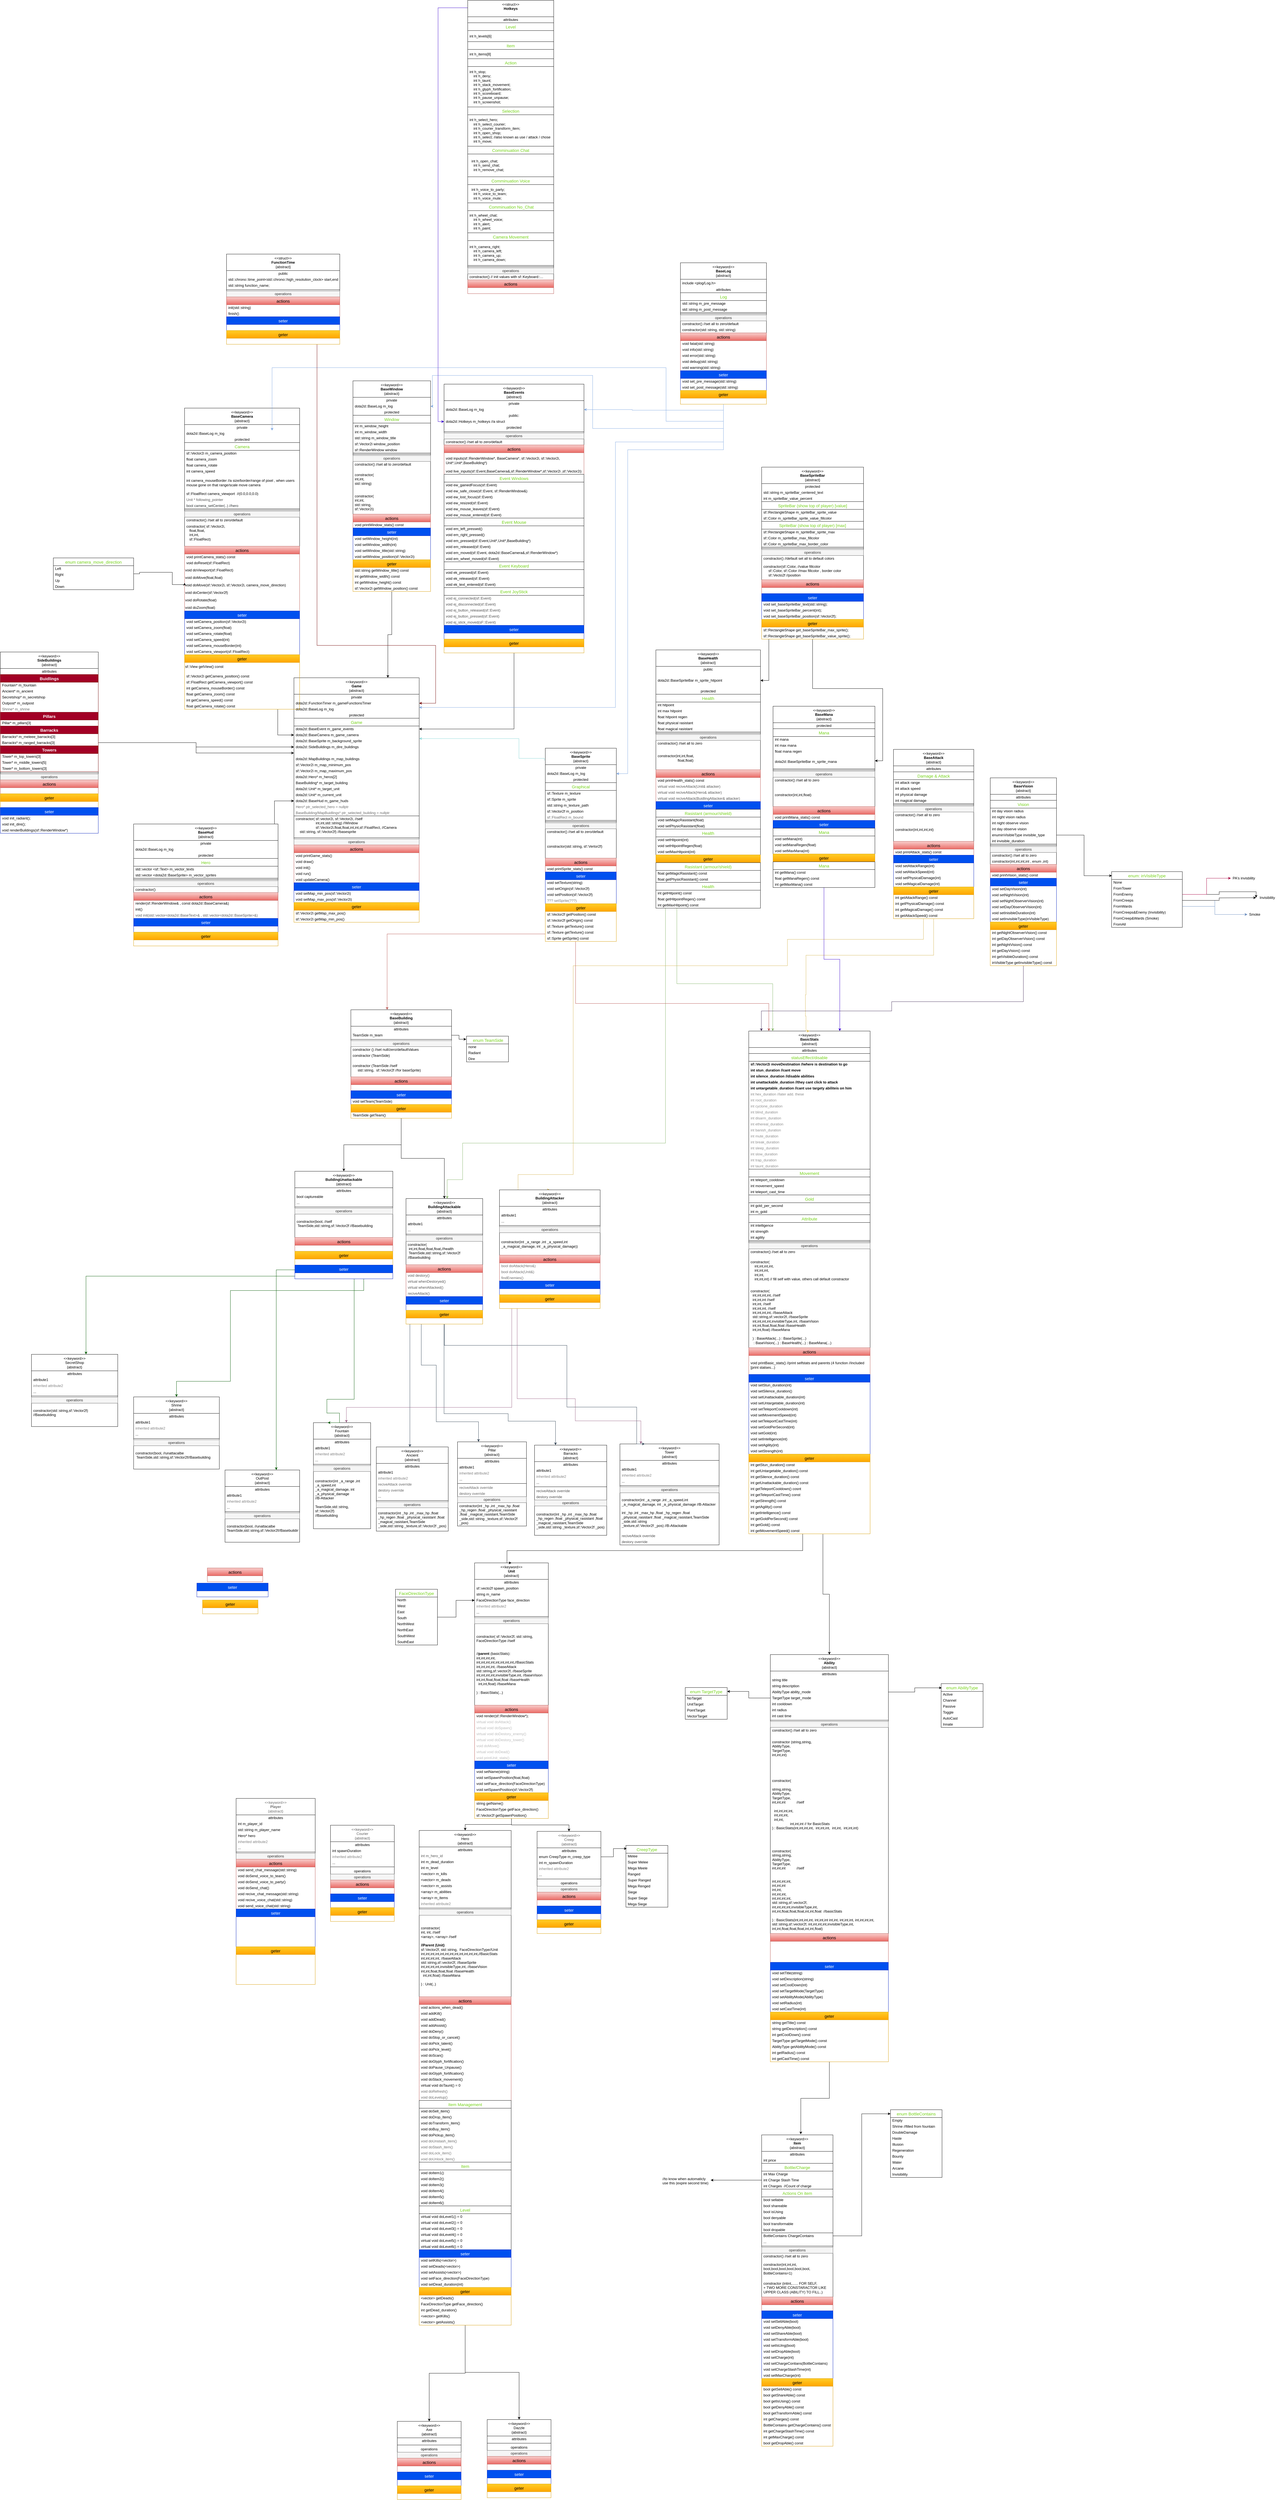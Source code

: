 <mxfile version="21.1.4" type="device">
  <diagram name="Page-1" id="1H9kvfPsTgVG9I40pWTz">
    <mxGraphModel dx="3328" dy="4854" grid="0" gridSize="10" guides="1" tooltips="1" connect="1" arrows="1" fold="1" page="1" pageScale="1" pageWidth="850" pageHeight="1100" math="0" shadow="0">
      <root>
        <mxCell id="0" />
        <mxCell id="1" parent="0" />
        <mxCell id="5lByX56XW-R4uCzSlyv2-189" style="edgeStyle=orthogonalEdgeStyle;rounded=0;orthogonalLoop=1;jettySize=auto;html=1;entryX=0.5;entryY=0;entryDx=0;entryDy=0;" parent="1" source="CpMXcyhzF6KolLu5Z9b9-9" target="5lByX56XW-R4uCzSlyv2-180" edge="1">
          <mxGeometry relative="1" as="geometry" />
        </mxCell>
        <mxCell id="5lByX56XW-R4uCzSlyv2-190" style="edgeStyle=orthogonalEdgeStyle;rounded=0;orthogonalLoop=1;jettySize=auto;html=1;entryX=0.5;entryY=0;entryDx=0;entryDy=0;" parent="1" source="CpMXcyhzF6KolLu5Z9b9-9" target="5lByX56XW-R4uCzSlyv2-171" edge="1">
          <mxGeometry relative="1" as="geometry" />
        </mxCell>
        <mxCell id="CpMXcyhzF6KolLu5Z9b9-9" value="&amp;lt;&amp;lt;keyword&amp;gt;&amp;gt;&lt;br&gt;&lt;b&gt;Unit&lt;/b&gt;&lt;br&gt;{abstract}" style="swimlane;fontStyle=0;align=center;verticalAlign=top;childLayout=stackLayout;horizontal=1;startSize=55;horizontalStack=0;resizeParent=1;resizeParentMax=0;resizeLast=0;collapsible=0;marginBottom=0;html=1;whiteSpace=wrap;" parent="1" vertex="1">
          <mxGeometry x="-525" y="846" width="246" height="853" as="geometry" />
        </mxCell>
        <mxCell id="CpMXcyhzF6KolLu5Z9b9-10" value="attributes" style="text;html=1;strokeColor=none;fillColor=none;align=center;verticalAlign=middle;spacingLeft=4;spacingRight=4;overflow=hidden;rotatable=0;points=[[0,0.5],[1,0.5]];portConstraint=eastwest;whiteSpace=wrap;" parent="CpMXcyhzF6KolLu5Z9b9-9" vertex="1">
          <mxGeometry y="55" width="246" height="20" as="geometry" />
        </mxCell>
        <mxCell id="5lByX56XW-R4uCzSlyv2-242" value="sf::vecto2f spawn_position" style="text;html=1;strokeColor=none;fillColor=none;align=left;verticalAlign=middle;spacingLeft=4;spacingRight=4;overflow=hidden;rotatable=0;points=[[0,0.5],[1,0.5]];portConstraint=eastwest;whiteSpace=wrap;" parent="CpMXcyhzF6KolLu5Z9b9-9" vertex="1">
          <mxGeometry y="75" width="246" height="20" as="geometry" />
        </mxCell>
        <mxCell id="qtOfOF4ydv_9lDg9tMuy-272" value="string m_name" style="text;html=1;strokeColor=none;fillColor=none;align=left;verticalAlign=middle;spacingLeft=4;spacingRight=4;overflow=hidden;rotatable=0;points=[[0,0.5],[1,0.5]];portConstraint=eastwest;whiteSpace=wrap;" parent="CpMXcyhzF6KolLu5Z9b9-9" vertex="1">
          <mxGeometry y="95" width="246" height="20" as="geometry" />
        </mxCell>
        <mxCell id="EoEx5sajyr3yeBNhxteT-66" value="FaceDirectionType face_direction" style="text;html=1;strokeColor=none;fillColor=none;align=left;verticalAlign=middle;spacingLeft=4;spacingRight=4;overflow=hidden;rotatable=0;points=[[0,0.5],[1,0.5]];portConstraint=eastwest;whiteSpace=wrap;" parent="CpMXcyhzF6KolLu5Z9b9-9" vertex="1">
          <mxGeometry y="115" width="246" height="20" as="geometry" />
        </mxCell>
        <mxCell id="CpMXcyhzF6KolLu5Z9b9-12" value="inherited attribute2" style="text;html=1;strokeColor=none;fillColor=none;align=left;verticalAlign=middle;spacingLeft=4;spacingRight=4;overflow=hidden;rotatable=0;points=[[0,0.5],[1,0.5]];portConstraint=eastwest;fontColor=#808080;whiteSpace=wrap;" parent="CpMXcyhzF6KolLu5Z9b9-9" vertex="1">
          <mxGeometry y="135" width="246" height="20" as="geometry" />
        </mxCell>
        <mxCell id="CpMXcyhzF6KolLu5Z9b9-13" value="..." style="text;html=1;strokeColor=none;fillColor=none;align=left;verticalAlign=middle;spacingLeft=4;spacingRight=4;overflow=hidden;rotatable=0;points=[[0,0.5],[1,0.5]];portConstraint=eastwest;whiteSpace=wrap;" parent="CpMXcyhzF6KolLu5Z9b9-9" vertex="1">
          <mxGeometry y="155" width="246" height="20" as="geometry" />
        </mxCell>
        <mxCell id="CpMXcyhzF6KolLu5Z9b9-14" value="" style="line;strokeWidth=1;fillColor=none;align=left;verticalAlign=middle;spacingTop=-1;spacingLeft=3;spacingRight=3;rotatable=0;labelPosition=right;points=[];portConstraint=eastwest;" parent="CpMXcyhzF6KolLu5Z9b9-9" vertex="1">
          <mxGeometry y="175" width="246" height="8" as="geometry" />
        </mxCell>
        <mxCell id="qtOfOF4ydv_9lDg9tMuy-240" value="operations" style="text;html=1;strokeColor=#666666;fillColor=#f5f5f5;align=center;verticalAlign=middle;spacingLeft=4;spacingRight=4;overflow=hidden;rotatable=0;points=[[0,0.5],[1,0.5]];portConstraint=eastwest;whiteSpace=wrap;fontColor=#333333;" parent="CpMXcyhzF6KolLu5Z9b9-9" vertex="1">
          <mxGeometry y="183" width="246" height="20" as="geometry" />
        </mxCell>
        <mxCell id="_aDDAh65dzsd6EqQRemZ-181" value="&lt;div&gt;constractor( sf::Vector2f, std::string,&amp;nbsp; FaceDirectionType //self&lt;br&gt;&lt;/div&gt;&lt;div&gt;&lt;br&gt;&lt;/div&gt;&lt;div&gt;&lt;br&gt;&lt;/div&gt;&lt;div&gt;//&lt;b&gt;parent&lt;/b&gt; (basicStats):&lt;br&gt;&lt;/div&gt;&lt;div&gt;&lt;span style=&quot;&quot;&gt; &lt;/span&gt;&lt;span style=&quot;&quot;&gt; &lt;/span&gt;int,int,int,int,&lt;span style=&quot;&quot;&gt; &lt;/span&gt;int,int,int,int,int,int,int,int,//BasicStats&lt;/div&gt;&lt;div&gt;&lt;span style=&quot;&quot;&gt; &lt;/span&gt;&lt;span style=&quot;&quot;&gt; &lt;/span&gt;int,int,int,int, //baseAttack&lt;/div&gt;&lt;div&gt;&lt;span style=&quot;&quot;&gt; &lt;/span&gt;&lt;span style=&quot;&quot;&gt; &lt;/span&gt;std::string,sf::vector2f, //baseSprite&lt;/div&gt;&lt;div&gt;&lt;span style=&quot;&quot;&gt; &lt;/span&gt;&lt;span style=&quot;&quot;&gt; &lt;/span&gt;int,int,int,int,invisibleType,int, //baseVision&lt;/div&gt;&lt;div&gt;&lt;span style=&quot;&quot;&gt; &lt;/span&gt;&lt;span style=&quot;&quot;&gt; &lt;/span&gt;int,int,float,float,float //baseHealth&lt;/div&gt;&lt;div&gt;&amp;nbsp; int,int,float) //baseMana&lt;br&gt;&lt;/div&gt;&lt;div&gt;&lt;br&gt;&lt;/div&gt;&lt;div&gt;&lt;span style=&quot;&quot;&gt; &lt;/span&gt;&lt;span style=&quot;&quot;&gt; &lt;/span&gt;) : BasicStats(...)&lt;br&gt;&lt;/div&gt;" style="text;html=1;strokeColor=none;fillColor=none;align=left;verticalAlign=middle;spacingLeft=4;spacingRight=4;overflow=hidden;rotatable=0;points=[[0,0.5],[1,0.5]];portConstraint=eastwest;whiteSpace=wrap;" parent="CpMXcyhzF6KolLu5Z9b9-9" vertex="1">
          <mxGeometry y="203" width="246" height="272" as="geometry" />
        </mxCell>
        <mxCell id="qtOfOF4ydv_9lDg9tMuy-235" value="actions" style="swimlane;fontStyle=0;childLayout=stackLayout;horizontal=1;startSize=26;horizontalStack=0;resizeParent=1;resizeParentMax=0;resizeLast=0;collapsible=1;marginBottom=0;align=center;fontSize=14;fillColor=#f8cecc;strokeColor=#b85450;gradientColor=#ea6b66;" parent="CpMXcyhzF6KolLu5Z9b9-9" vertex="1">
          <mxGeometry y="475" width="246" height="186" as="geometry" />
        </mxCell>
        <mxCell id="VYD0ZVezBMZ7eM3OC9Zv-39" value="void render(sf::RenderWindow*);" style="text;html=1;strokeColor=none;fillColor=none;align=left;verticalAlign=middle;spacingLeft=4;spacingRight=4;overflow=hidden;rotatable=0;points=[[0,0.5],[1,0.5]];portConstraint=eastwest;whiteSpace=wrap;" parent="qtOfOF4ydv_9lDg9tMuy-235" vertex="1">
          <mxGeometry y="26" width="246" height="20" as="geometry" />
        </mxCell>
        <mxCell id="3JnNyJ9UXb9GR8W-cZNZ-109" value="virtual void doAttack() " style="text;html=1;strokeColor=none;fillColor=none;align=left;verticalAlign=middle;spacingLeft=4;spacingRight=4;overflow=hidden;rotatable=0;points=[[0,0.5],[1,0.5]];portConstraint=eastwest;whiteSpace=wrap;fontColor=#BABABA;" parent="qtOfOF4ydv_9lDg9tMuy-235" vertex="1">
          <mxGeometry y="46" width="246" height="20" as="geometry" />
        </mxCell>
        <mxCell id="3JnNyJ9UXb9GR8W-cZNZ-112" value="virtual void doSpawn()" style="text;html=1;strokeColor=none;fillColor=none;align=left;verticalAlign=middle;spacingLeft=4;spacingRight=4;overflow=hidden;rotatable=0;points=[[0,0.5],[1,0.5]];portConstraint=eastwest;whiteSpace=wrap;fontColor=#BABABA;" parent="qtOfOF4ydv_9lDg9tMuy-235" vertex="1">
          <mxGeometry y="66" width="246" height="20" as="geometry" />
        </mxCell>
        <mxCell id="3JnNyJ9UXb9GR8W-cZNZ-110" value="virtual void doDestory_enemy()" style="text;html=1;strokeColor=none;fillColor=none;align=left;verticalAlign=middle;spacingLeft=4;spacingRight=4;overflow=hidden;rotatable=0;points=[[0,0.5],[1,0.5]];portConstraint=eastwest;whiteSpace=wrap;fontColor=#BABABA;" parent="qtOfOF4ydv_9lDg9tMuy-235" vertex="1">
          <mxGeometry y="86" width="246" height="20" as="geometry" />
        </mxCell>
        <mxCell id="3JnNyJ9UXb9GR8W-cZNZ-111" value="virtual void doDestory_tower()" style="text;html=1;strokeColor=none;fillColor=none;align=left;verticalAlign=middle;spacingLeft=4;spacingRight=4;overflow=hidden;rotatable=0;points=[[0,0.5],[1,0.5]];portConstraint=eastwest;whiteSpace=wrap;fontColor=#BABABA;" parent="qtOfOF4ydv_9lDg9tMuy-235" vertex="1">
          <mxGeometry y="106" width="246" height="20" as="geometry" />
        </mxCell>
        <mxCell id="_aDDAh65dzsd6EqQRemZ-76" value="void doMove()" style="text;html=1;strokeColor=none;fillColor=none;align=left;verticalAlign=middle;spacingLeft=4;spacingRight=4;overflow=hidden;rotatable=0;points=[[0,0.5],[1,0.5]];portConstraint=eastwest;whiteSpace=wrap;fontColor=#BABABA;" parent="qtOfOF4ydv_9lDg9tMuy-235" vertex="1">
          <mxGeometry y="126" width="246" height="20" as="geometry" />
        </mxCell>
        <mxCell id="3JnNyJ9UXb9GR8W-cZNZ-108" value="virtual void doDead()" style="text;html=1;strokeColor=none;fillColor=none;align=left;verticalAlign=middle;spacingLeft=4;spacingRight=4;overflow=hidden;rotatable=0;points=[[0,0.5],[1,0.5]];portConstraint=eastwest;whiteSpace=wrap;fontColor=#BABABA;" parent="qtOfOF4ydv_9lDg9tMuy-235" vertex="1">
          <mxGeometry y="146" width="246" height="20" as="geometry" />
        </mxCell>
        <mxCell id="5lByX56XW-R4uCzSlyv2-123" value="void printUnit_stats()" style="text;html=1;strokeColor=none;fillColor=none;align=left;verticalAlign=middle;spacingLeft=4;spacingRight=4;overflow=hidden;rotatable=0;points=[[0,0.5],[1,0.5]];portConstraint=eastwest;whiteSpace=wrap;fontColor=#BABABA;" parent="qtOfOF4ydv_9lDg9tMuy-235" vertex="1">
          <mxGeometry y="166" width="246" height="20" as="geometry" />
        </mxCell>
        <mxCell id="qtOfOF4ydv_9lDg9tMuy-234" value="seter" style="swimlane;fontStyle=0;childLayout=stackLayout;horizontal=1;startSize=26;horizontalStack=0;resizeParent=1;resizeParentMax=0;resizeLast=0;collapsible=1;marginBottom=0;align=center;fontSize=14;fontColor=#ffffff;fillColor=#0050ef;strokeColor=#001DBC;" parent="CpMXcyhzF6KolLu5Z9b9-9" vertex="1">
          <mxGeometry y="661" width="246" height="106" as="geometry" />
        </mxCell>
        <mxCell id="qtOfOF4ydv_9lDg9tMuy-273" value="void setName(string)" style="text;html=1;strokeColor=none;fillColor=none;align=left;verticalAlign=middle;spacingLeft=4;spacingRight=4;overflow=hidden;rotatable=0;points=[[0,0.5],[1,0.5]];portConstraint=eastwest;whiteSpace=wrap;" parent="qtOfOF4ydv_9lDg9tMuy-234" vertex="1">
          <mxGeometry y="26" width="246" height="20" as="geometry" />
        </mxCell>
        <mxCell id="MWK70VPvVQkt1iGNa_r9-2" value="void setSpawnPosition(float,float)" style="text;html=1;strokeColor=none;fillColor=none;align=left;verticalAlign=middle;spacingLeft=4;spacingRight=4;overflow=hidden;rotatable=0;points=[[0,0.5],[1,0.5]];portConstraint=eastwest;whiteSpace=wrap;" parent="qtOfOF4ydv_9lDg9tMuy-234" vertex="1">
          <mxGeometry y="46" width="246" height="20" as="geometry" />
        </mxCell>
        <mxCell id="_aDDAh65dzsd6EqQRemZ-226" value="void setFace_direction(FaceDirectionType)" style="text;html=1;strokeColor=none;fillColor=none;align=left;verticalAlign=middle;spacingLeft=4;spacingRight=4;overflow=hidden;rotatable=0;points=[[0,0.5],[1,0.5]];portConstraint=eastwest;whiteSpace=wrap;" parent="qtOfOF4ydv_9lDg9tMuy-234" vertex="1">
          <mxGeometry y="66" width="246" height="20" as="geometry" />
        </mxCell>
        <mxCell id="qtOfOF4ydv_9lDg9tMuy-237" value="void setSpawnPosition(sf::Vector2f)" style="text;html=1;strokeColor=none;fillColor=none;align=left;verticalAlign=middle;spacingLeft=4;spacingRight=4;overflow=hidden;rotatable=0;points=[[0,0.5],[1,0.5]];portConstraint=eastwest;whiteSpace=wrap;" parent="qtOfOF4ydv_9lDg9tMuy-234" vertex="1">
          <mxGeometry y="86" width="246" height="20" as="geometry" />
        </mxCell>
        <mxCell id="qtOfOF4ydv_9lDg9tMuy-236" value="geter" style="swimlane;fontStyle=0;childLayout=stackLayout;horizontal=1;startSize=26;horizontalStack=0;resizeParent=1;resizeParentMax=0;resizeLast=0;collapsible=1;marginBottom=0;align=center;fontSize=14;fillColor=#ffcd28;strokeColor=#d79b00;gradientColor=#ffa500;" parent="CpMXcyhzF6KolLu5Z9b9-9" vertex="1">
          <mxGeometry y="767" width="246" height="86" as="geometry" />
        </mxCell>
        <mxCell id="qtOfOF4ydv_9lDg9tMuy-274" value="string getName()" style="text;html=1;strokeColor=none;fillColor=none;align=left;verticalAlign=middle;spacingLeft=4;spacingRight=4;overflow=hidden;rotatable=0;points=[[0,0.5],[1,0.5]];portConstraint=eastwest;whiteSpace=wrap;" parent="qtOfOF4ydv_9lDg9tMuy-236" vertex="1">
          <mxGeometry y="26" width="246" height="20" as="geometry" />
        </mxCell>
        <mxCell id="_aDDAh65dzsd6EqQRemZ-227" value="FaceDirectionType getFace_direction()" style="text;html=1;strokeColor=none;fillColor=none;align=left;verticalAlign=middle;spacingLeft=4;spacingRight=4;overflow=hidden;rotatable=0;points=[[0,0.5],[1,0.5]];portConstraint=eastwest;whiteSpace=wrap;" parent="qtOfOF4ydv_9lDg9tMuy-236" vertex="1">
          <mxGeometry y="46" width="246" height="20" as="geometry" />
        </mxCell>
        <mxCell id="qtOfOF4ydv_9lDg9tMuy-238" value="sf::Vector2f getSpawnPosition()" style="text;html=1;strokeColor=none;fillColor=none;align=left;verticalAlign=middle;spacingLeft=4;spacingRight=4;overflow=hidden;rotatable=0;points=[[0,0.5],[1,0.5]];portConstraint=eastwest;whiteSpace=wrap;" parent="qtOfOF4ydv_9lDg9tMuy-236" vertex="1">
          <mxGeometry y="66" width="246" height="20" as="geometry" />
        </mxCell>
        <mxCell id="CpMXcyhzF6KolLu5Z9b9-52" style="edgeStyle=orthogonalEdgeStyle;rounded=0;orthogonalLoop=1;jettySize=auto;html=1;entryX=0.549;entryY=-0.002;entryDx=0;entryDy=0;entryPerimeter=0;" parent="1" source="CpMXcyhzF6KolLu5Z9b9-36" target="CpMXcyhzF6KolLu5Z9b9-44" edge="1">
          <mxGeometry relative="1" as="geometry" />
        </mxCell>
        <mxCell id="CpMXcyhzF6KolLu5Z9b9-36" value="&amp;lt;&amp;lt;keyword&amp;gt;&amp;gt;&lt;br&gt;&lt;b&gt;Ability&lt;/b&gt;&lt;br&gt;{abstract}" style="swimlane;fontStyle=0;align=center;verticalAlign=top;childLayout=stackLayout;horizontal=1;startSize=55;horizontalStack=0;resizeParent=1;resizeParentMax=0;resizeLast=0;collapsible=0;marginBottom=0;html=1;whiteSpace=wrap;" parent="1" vertex="1">
          <mxGeometry x="462" y="1152" width="394" height="1359" as="geometry" />
        </mxCell>
        <mxCell id="CpMXcyhzF6KolLu5Z9b9-37" value="attributes" style="text;html=1;strokeColor=none;fillColor=none;align=center;verticalAlign=middle;spacingLeft=4;spacingRight=4;overflow=hidden;rotatable=0;points=[[0,0.5],[1,0.5]];portConstraint=eastwest;whiteSpace=wrap;" parent="CpMXcyhzF6KolLu5Z9b9-36" vertex="1">
          <mxGeometry y="55" width="394" height="20" as="geometry" />
        </mxCell>
        <mxCell id="CpMXcyhzF6KolLu5Z9b9-106" value="string title" style="text;html=1;strokeColor=none;fillColor=none;align=left;verticalAlign=middle;spacingLeft=4;spacingRight=4;overflow=hidden;rotatable=0;points=[[0,0.5],[1,0.5]];portConstraint=eastwest;whiteSpace=wrap;" parent="CpMXcyhzF6KolLu5Z9b9-36" vertex="1">
          <mxGeometry y="75" width="394" height="20" as="geometry" />
        </mxCell>
        <mxCell id="CpMXcyhzF6KolLu5Z9b9-117" value="string description" style="text;html=1;strokeColor=none;fillColor=none;align=left;verticalAlign=middle;spacingLeft=4;spacingRight=4;overflow=hidden;rotatable=0;points=[[0,0.5],[1,0.5]];portConstraint=eastwest;whiteSpace=wrap;" parent="CpMXcyhzF6KolLu5Z9b9-36" vertex="1">
          <mxGeometry y="95" width="394" height="20" as="geometry" />
        </mxCell>
        <mxCell id="CpMXcyhzF6KolLu5Z9b9-120" value="AbilityType ability_mode" style="text;html=1;strokeColor=none;fillColor=none;align=left;verticalAlign=middle;spacingLeft=4;spacingRight=4;overflow=hidden;rotatable=0;points=[[0,0.5],[1,0.5]];portConstraint=eastwest;whiteSpace=wrap;" parent="CpMXcyhzF6KolLu5Z9b9-36" vertex="1">
          <mxGeometry y="115" width="394" height="20" as="geometry" />
        </mxCell>
        <mxCell id="CpMXcyhzF6KolLu5Z9b9-119" value="TargetType target_mode" style="text;html=1;strokeColor=none;fillColor=none;align=left;verticalAlign=middle;spacingLeft=4;spacingRight=4;overflow=hidden;rotatable=0;points=[[0,0.5],[1,0.5]];portConstraint=eastwest;whiteSpace=wrap;" parent="CpMXcyhzF6KolLu5Z9b9-36" vertex="1">
          <mxGeometry y="135" width="394" height="20" as="geometry" />
        </mxCell>
        <mxCell id="5lByX56XW-R4uCzSlyv2-165" value="int cooldown" style="text;html=1;strokeColor=none;fillColor=none;align=left;verticalAlign=middle;spacingLeft=4;spacingRight=4;overflow=hidden;rotatable=0;points=[[0,0.5],[1,0.5]];portConstraint=eastwest;whiteSpace=wrap;" parent="CpMXcyhzF6KolLu5Z9b9-36" vertex="1">
          <mxGeometry y="155" width="394" height="20" as="geometry" />
        </mxCell>
        <mxCell id="CpMXcyhzF6KolLu5Z9b9-111" value="int radius" style="text;html=1;strokeColor=none;fillColor=none;align=left;verticalAlign=middle;spacingLeft=4;spacingRight=4;overflow=hidden;rotatable=0;points=[[0,0.5],[1,0.5]];portConstraint=eastwest;whiteSpace=wrap;" parent="CpMXcyhzF6KolLu5Z9b9-36" vertex="1">
          <mxGeometry y="175" width="394" height="20" as="geometry" />
        </mxCell>
        <mxCell id="CpMXcyhzF6KolLu5Z9b9-118" value="int cast time" style="text;html=1;strokeColor=none;fillColor=none;align=left;verticalAlign=middle;spacingLeft=4;spacingRight=4;overflow=hidden;rotatable=0;points=[[0,0.5],[1,0.5]];portConstraint=eastwest;whiteSpace=wrap;" parent="CpMXcyhzF6KolLu5Z9b9-36" vertex="1">
          <mxGeometry y="195" width="394" height="20" as="geometry" />
        </mxCell>
        <mxCell id="CpMXcyhzF6KolLu5Z9b9-41" value="" style="line;strokeWidth=1;fillColor=none;align=left;verticalAlign=middle;spacingTop=-1;spacingLeft=3;spacingRight=3;rotatable=0;labelPosition=right;points=[];portConstraint=eastwest;" parent="CpMXcyhzF6KolLu5Z9b9-36" vertex="1">
          <mxGeometry y="215" width="394" height="8" as="geometry" />
        </mxCell>
        <mxCell id="qtOfOF4ydv_9lDg9tMuy-239" value="operations" style="text;html=1;strokeColor=#666666;fillColor=#f5f5f5;align=center;verticalAlign=middle;spacingLeft=4;spacingRight=4;overflow=hidden;rotatable=0;points=[[0,0.5],[1,0.5]];portConstraint=eastwest;whiteSpace=wrap;fontColor=#333333;" parent="CpMXcyhzF6KolLu5Z9b9-36" vertex="1">
          <mxGeometry y="223" width="394" height="20" as="geometry" />
        </mxCell>
        <mxCell id="qtOfOF4ydv_9lDg9tMuy-116" value="constractor() //set all to zero" style="text;html=1;strokeColor=none;fillColor=none;align=left;verticalAlign=middle;spacingLeft=4;spacingRight=4;overflow=hidden;rotatable=0;points=[[0,0.5],[1,0.5]];portConstraint=eastwest;whiteSpace=wrap;" parent="CpMXcyhzF6KolLu5Z9b9-36" vertex="1">
          <mxGeometry y="243" width="394" height="20" as="geometry" />
        </mxCell>
        <mxCell id="qtOfOF4ydv_9lDg9tMuy-122" value="&lt;div&gt;constractor (string,string,&lt;/div&gt;&lt;div&gt;AbilityType,&lt;/div&gt;&lt;div&gt;TargetType,&lt;/div&gt;&lt;div&gt;int,int,int)&lt;br&gt;&lt;/div&gt;" style="text;html=1;strokeColor=none;fillColor=none;align=left;verticalAlign=middle;spacingLeft=4;spacingRight=4;overflow=hidden;rotatable=0;points=[[0,0.5],[1,0.5]];portConstraint=eastwest;whiteSpace=wrap;" parent="CpMXcyhzF6KolLu5Z9b9-36" vertex="1">
          <mxGeometry y="263" width="394" height="99" as="geometry" />
        </mxCell>
        <mxCell id="OybjRhYj4yP5s7kDeMPw-9" value="&lt;div&gt;constractor(&lt;/div&gt;&lt;div&gt;&lt;br&gt;&lt;/div&gt;&lt;div&gt;string,string,&lt;div&gt;AbilityType,&lt;/div&gt;&lt;div&gt;TargetType,&lt;/div&gt;int,int,int&amp;nbsp;&amp;nbsp;&amp;nbsp;&amp;nbsp;&amp;nbsp;&amp;nbsp;&amp;nbsp;&amp;nbsp;&amp;nbsp;&amp;nbsp; //self&lt;/div&gt;&lt;div&gt;&lt;br&gt;&lt;/div&gt;&lt;div&gt;&lt;span style=&quot;&quot;&gt; &lt;/span&gt;&lt;span style=&quot;&quot;&gt; &lt;/span&gt;&lt;span style=&quot;&quot;&gt; &lt;/span&gt;&lt;span style=&quot;&quot;&gt; &lt;/span&gt;&lt;span style=&quot;&quot;&gt; &lt;/span&gt;&amp;nbsp; int,int,int,int,&lt;br&gt;&lt;/div&gt;&lt;div&gt;&lt;span style=&quot;&quot;&gt; &lt;/span&gt;&lt;span style=&quot;&quot;&gt; &lt;/span&gt;&lt;span style=&quot;&quot;&gt; &lt;/span&gt;&lt;span style=&quot;&quot;&gt; &lt;/span&gt;&lt;span style=&quot;&quot;&gt; &lt;/span&gt;&amp;nbsp; int,int,int,&lt;/div&gt;&lt;div&gt;&lt;span style=&quot;&quot;&gt; &lt;/span&gt;&lt;span style=&quot;&quot;&gt; &lt;/span&gt;&amp;nbsp;&lt;span style=&quot;&quot;&gt; &lt;/span&gt;&lt;span style=&quot;&quot;&gt; &lt;/span&gt; &lt;span style=&quot;&quot;&gt; &lt;/span&gt;int,int,&lt;/div&gt;&lt;div&gt;&amp;nbsp;&amp;nbsp;&amp;nbsp;&amp;nbsp;&amp;nbsp;&amp;nbsp;&amp;nbsp;&amp;nbsp;&amp;nbsp;&amp;nbsp;&amp;nbsp;&amp;nbsp;&amp;nbsp;&amp;nbsp;&amp;nbsp;&amp;nbsp;&amp;nbsp;&lt;span style=&quot;&quot;&gt; &lt;/span&gt; int,int,int // for BasicStats&lt;/div&gt;&lt;div&gt;) : BasicStats(int,int,int,int,&lt;span style=&quot;&quot;&gt;&lt;/span&gt;&lt;span style=&quot;&quot;&gt;&lt;/span&gt;&lt;span style=&quot;&quot;&gt;&lt;/span&gt;&lt;span style=&quot;&quot;&gt;&lt;/span&gt;&amp;nbsp; int,int,int,&lt;span style=&quot;&quot;&gt;&lt;/span&gt;&lt;span style=&quot;&quot;&gt;&lt;/span&gt;&amp;nbsp;&lt;span style=&quot;&quot;&gt; &lt;/span&gt;&lt;span style=&quot;&quot;&gt; &lt;/span&gt; &lt;span style=&quot;&quot;&gt; &lt;/span&gt;int,int,&amp;nbsp; &lt;span style=&quot;&quot;&gt;&lt;/span&gt;int,int,int)&lt;br&gt;&lt;/div&gt;" style="text;html=1;strokeColor=none;fillColor=none;align=left;verticalAlign=middle;spacingLeft=4;spacingRight=4;overflow=hidden;rotatable=0;points=[[0,0.5],[1,0.5]];portConstraint=eastwest;whiteSpace=wrap;" parent="CpMXcyhzF6KolLu5Z9b9-36" vertex="1">
          <mxGeometry y="362" width="394" height="276" as="geometry" />
        </mxCell>
        <mxCell id="OybjRhYj4yP5s7kDeMPw-10" value="&lt;div&gt;constractor(&lt;/div&gt;&lt;div&gt;string,string,&lt;div&gt;AbilityType,&lt;/div&gt;&lt;div&gt;TargetType,&lt;/div&gt;int,int,int&amp;nbsp;&amp;nbsp;&amp;nbsp;&amp;nbsp;&amp;nbsp;&amp;nbsp;&amp;nbsp;&amp;nbsp;&amp;nbsp;&amp;nbsp; //self&lt;/div&gt;&lt;div&gt;&lt;br&gt;&lt;/div&gt;&lt;div&gt;&lt;br&gt;&lt;/div&gt;&lt;div&gt;&lt;span style=&quot;&quot;&gt; &lt;/span&gt;&lt;span style=&quot;&quot;&gt; &lt;/span&gt;int,int,int,int, &lt;br&gt;&lt;/div&gt;&lt;div&gt;&lt;span style=&quot;&quot;&gt; &lt;/span&gt;&lt;span style=&quot;&quot;&gt; &lt;/span&gt;int,int,int &lt;br&gt;&lt;/div&gt;&lt;div&gt;&lt;span style=&quot;&quot;&gt; &lt;/span&gt;&lt;span style=&quot;&quot;&gt; &lt;/span&gt;int,int, &lt;br&gt;&lt;/div&gt;&lt;div&gt;&lt;span style=&quot;&quot;&gt; &lt;/span&gt;&lt;span style=&quot;&quot;&gt; &lt;/span&gt;int,int,int, &lt;br&gt;&lt;/div&gt;&lt;div&gt;&lt;span style=&quot;&quot;&gt; &lt;/span&gt;&lt;span style=&quot;&quot;&gt; &lt;/span&gt;int,int,int,int, &lt;br&gt;&lt;/div&gt;&lt;div&gt;&lt;span style=&quot;&quot;&gt; &lt;/span&gt;&lt;span style=&quot;&quot;&gt; &lt;/span&gt;std::string,sf::vector2f, &lt;br&gt;&lt;/div&gt;&lt;div&gt;&lt;span style=&quot;&quot;&gt; &lt;/span&gt;&lt;span style=&quot;&quot;&gt; &lt;/span&gt;int,int,int,int,invisibleType,int, &lt;br&gt;&lt;/div&gt;&lt;div&gt;&lt;span style=&quot;&quot;&gt; &lt;/span&gt;&lt;span style=&quot;&quot;&gt; &lt;/span&gt;int,int,float,float,float,int,int,float&amp;nbsp; //basicStats&lt;br&gt;&lt;/div&gt;&lt;div&gt;&lt;br&gt;&lt;/div&gt;) : BasicStats(int,int,int,int, &lt;span style=&quot;&quot;&gt;&lt;/span&gt;&lt;span style=&quot;&quot;&gt;&lt;/span&gt;int,int,int &lt;span style=&quot;&quot;&gt;&lt;/span&gt;&lt;span style=&quot;&quot;&gt;&lt;/span&gt;int,int, &lt;span style=&quot;&quot;&gt;&lt;/span&gt;&lt;span style=&quot;&quot;&gt;&lt;/span&gt;int,int,int, &lt;span style=&quot;&quot;&gt;&lt;/span&gt;&lt;span style=&quot;&quot;&gt;&lt;/span&gt;int,int,int,int, &lt;span style=&quot;&quot;&gt;&lt;/span&gt;&lt;span style=&quot;&quot;&gt;&lt;/span&gt;std::string,sf::vector2f, &lt;span style=&quot;&quot;&gt;&lt;/span&gt;&lt;span style=&quot;&quot;&gt;&lt;/span&gt;int,int,int,int,invisibleType,int, int,int,float,float,float,int,int,float)" style="text;html=1;strokeColor=none;fillColor=none;align=left;verticalAlign=middle;spacingLeft=4;spacingRight=4;overflow=hidden;rotatable=0;points=[[0,0.5],[1,0.5]];portConstraint=eastwest;whiteSpace=wrap;" parent="CpMXcyhzF6KolLu5Z9b9-36" vertex="1">
          <mxGeometry y="638" width="394" height="293" as="geometry" />
        </mxCell>
        <mxCell id="qtOfOF4ydv_9lDg9tMuy-181" value="actions" style="swimlane;fontStyle=0;childLayout=stackLayout;horizontal=1;startSize=26;horizontalStack=0;resizeParent=1;resizeParentMax=0;resizeLast=0;collapsible=1;marginBottom=0;align=center;fontSize=14;fillColor=#f8cecc;strokeColor=#b85450;gradientColor=#ea6b66;" parent="CpMXcyhzF6KolLu5Z9b9-36" vertex="1">
          <mxGeometry y="931" width="394" height="96" as="geometry" />
        </mxCell>
        <mxCell id="qtOfOF4ydv_9lDg9tMuy-184" value="seter" style="swimlane;fontStyle=0;childLayout=stackLayout;horizontal=1;startSize=26;horizontalStack=0;resizeParent=1;resizeParentMax=0;resizeLast=0;collapsible=1;marginBottom=0;align=center;fontSize=14;fontColor=#ffffff;fillColor=#0050ef;strokeColor=#001DBC;" parent="CpMXcyhzF6KolLu5Z9b9-36" vertex="1">
          <mxGeometry y="1027" width="394" height="166" as="geometry" />
        </mxCell>
        <mxCell id="qtOfOF4ydv_9lDg9tMuy-38" value="void setTitle(string)" style="text;html=1;strokeColor=none;fillColor=none;align=left;verticalAlign=middle;spacingLeft=4;spacingRight=4;overflow=hidden;rotatable=0;points=[[0,0.5],[1,0.5]];portConstraint=eastwest;whiteSpace=wrap;" parent="qtOfOF4ydv_9lDg9tMuy-184" vertex="1">
          <mxGeometry y="26" width="394" height="20" as="geometry" />
        </mxCell>
        <mxCell id="qtOfOF4ydv_9lDg9tMuy-39" value="void setDescription(string)" style="text;html=1;strokeColor=none;fillColor=none;align=left;verticalAlign=middle;spacingLeft=4;spacingRight=4;overflow=hidden;rotatable=0;points=[[0,0.5],[1,0.5]];portConstraint=eastwest;whiteSpace=wrap;" parent="qtOfOF4ydv_9lDg9tMuy-184" vertex="1">
          <mxGeometry y="46" width="394" height="20" as="geometry" />
        </mxCell>
        <mxCell id="qtOfOF4ydv_9lDg9tMuy-43" value="void setCoolDown(int)" style="text;html=1;strokeColor=none;fillColor=none;align=left;verticalAlign=middle;spacingLeft=4;spacingRight=4;overflow=hidden;rotatable=0;points=[[0,0.5],[1,0.5]];portConstraint=eastwest;whiteSpace=wrap;" parent="qtOfOF4ydv_9lDg9tMuy-184" vertex="1">
          <mxGeometry y="66" width="394" height="20" as="geometry" />
        </mxCell>
        <mxCell id="qtOfOF4ydv_9lDg9tMuy-41" value="void setTargetMode(TargetType)" style="text;html=1;strokeColor=none;fillColor=none;align=left;verticalAlign=middle;spacingLeft=4;spacingRight=4;overflow=hidden;rotatable=0;points=[[0,0.5],[1,0.5]];portConstraint=eastwest;whiteSpace=wrap;" parent="qtOfOF4ydv_9lDg9tMuy-184" vertex="1">
          <mxGeometry y="86" width="394" height="20" as="geometry" />
        </mxCell>
        <mxCell id="qtOfOF4ydv_9lDg9tMuy-40" value="void setAbilityMode(AbilityType)" style="text;html=1;strokeColor=none;fillColor=none;align=left;verticalAlign=middle;spacingLeft=4;spacingRight=4;overflow=hidden;rotatable=0;points=[[0,0.5],[1,0.5]];portConstraint=eastwest;whiteSpace=wrap;" parent="qtOfOF4ydv_9lDg9tMuy-184" vertex="1">
          <mxGeometry y="106" width="394" height="20" as="geometry" />
        </mxCell>
        <mxCell id="qtOfOF4ydv_9lDg9tMuy-42" value="void setRadius(int)" style="text;html=1;strokeColor=none;fillColor=none;align=left;verticalAlign=middle;spacingLeft=4;spacingRight=4;overflow=hidden;rotatable=0;points=[[0,0.5],[1,0.5]];portConstraint=eastwest;whiteSpace=wrap;" parent="qtOfOF4ydv_9lDg9tMuy-184" vertex="1">
          <mxGeometry y="126" width="394" height="20" as="geometry" />
        </mxCell>
        <mxCell id="qtOfOF4ydv_9lDg9tMuy-44" value="void setCastTime(int)" style="text;html=1;strokeColor=none;fillColor=none;align=left;verticalAlign=middle;spacingLeft=4;spacingRight=4;overflow=hidden;rotatable=0;points=[[0,0.5],[1,0.5]];portConstraint=eastwest;whiteSpace=wrap;" parent="qtOfOF4ydv_9lDg9tMuy-184" vertex="1">
          <mxGeometry y="146" width="394" height="20" as="geometry" />
        </mxCell>
        <mxCell id="qtOfOF4ydv_9lDg9tMuy-185" value="geter" style="swimlane;fontStyle=0;childLayout=stackLayout;horizontal=1;startSize=26;horizontalStack=0;resizeParent=1;resizeParentMax=0;resizeLast=0;collapsible=1;marginBottom=0;align=center;fontSize=14;fillColor=#ffcd28;strokeColor=#d79b00;gradientColor=#ffa500;" parent="CpMXcyhzF6KolLu5Z9b9-36" vertex="1">
          <mxGeometry y="1193" width="394" height="166" as="geometry" />
        </mxCell>
        <mxCell id="qtOfOF4ydv_9lDg9tMuy-45" value="string getTitle() const" style="text;html=1;strokeColor=none;fillColor=none;align=left;verticalAlign=middle;spacingLeft=4;spacingRight=4;overflow=hidden;rotatable=0;points=[[0,0.5],[1,0.5]];portConstraint=eastwest;whiteSpace=wrap;" parent="qtOfOF4ydv_9lDg9tMuy-185" vertex="1">
          <mxGeometry y="26" width="394" height="20" as="geometry" />
        </mxCell>
        <mxCell id="qtOfOF4ydv_9lDg9tMuy-46" value="string getDescription() const" style="text;html=1;strokeColor=none;fillColor=none;align=left;verticalAlign=middle;spacingLeft=4;spacingRight=4;overflow=hidden;rotatable=0;points=[[0,0.5],[1,0.5]];portConstraint=eastwest;whiteSpace=wrap;" parent="qtOfOF4ydv_9lDg9tMuy-185" vertex="1">
          <mxGeometry y="46" width="394" height="20" as="geometry" />
        </mxCell>
        <mxCell id="qtOfOF4ydv_9lDg9tMuy-49" value="int getCoolDown() const" style="text;html=1;strokeColor=none;fillColor=none;align=left;verticalAlign=middle;spacingLeft=4;spacingRight=4;overflow=hidden;rotatable=0;points=[[0,0.5],[1,0.5]];portConstraint=eastwest;whiteSpace=wrap;" parent="qtOfOF4ydv_9lDg9tMuy-185" vertex="1">
          <mxGeometry y="66" width="394" height="20" as="geometry" />
        </mxCell>
        <mxCell id="qtOfOF4ydv_9lDg9tMuy-48" value="TargetType getTargetMode() const" style="text;html=1;strokeColor=none;fillColor=none;align=left;verticalAlign=middle;spacingLeft=4;spacingRight=4;overflow=hidden;rotatable=0;points=[[0,0.5],[1,0.5]];portConstraint=eastwest;whiteSpace=wrap;" parent="qtOfOF4ydv_9lDg9tMuy-185" vertex="1">
          <mxGeometry y="86" width="394" height="20" as="geometry" />
        </mxCell>
        <mxCell id="qtOfOF4ydv_9lDg9tMuy-47" value="AbilityType getAbilityMode() const" style="text;html=1;strokeColor=none;fillColor=none;align=left;verticalAlign=middle;spacingLeft=4;spacingRight=4;overflow=hidden;rotatable=0;points=[[0,0.5],[1,0.5]];portConstraint=eastwest;whiteSpace=wrap;" parent="qtOfOF4ydv_9lDg9tMuy-185" vertex="1">
          <mxGeometry y="106" width="394" height="20" as="geometry" />
        </mxCell>
        <mxCell id="qtOfOF4ydv_9lDg9tMuy-187" value="int getRadius() const" style="text;html=1;strokeColor=none;fillColor=none;align=left;verticalAlign=middle;spacingLeft=4;spacingRight=4;overflow=hidden;rotatable=0;points=[[0,0.5],[1,0.5]];portConstraint=eastwest;whiteSpace=wrap;" parent="qtOfOF4ydv_9lDg9tMuy-185" vertex="1">
          <mxGeometry y="126" width="394" height="20" as="geometry" />
        </mxCell>
        <mxCell id="CpMXcyhzF6KolLu5Z9b9-43" value="int getCastTime() const" style="text;html=1;strokeColor=none;fillColor=none;align=left;verticalAlign=middle;spacingLeft=4;spacingRight=4;overflow=hidden;rotatable=0;points=[[0,0.5],[1,0.5]];portConstraint=eastwest;whiteSpace=wrap;" parent="qtOfOF4ydv_9lDg9tMuy-185" vertex="1">
          <mxGeometry y="146" width="394" height="20" as="geometry" />
        </mxCell>
        <mxCell id="CpMXcyhzF6KolLu5Z9b9-44" value="&amp;lt;&amp;lt;keyword&amp;gt;&amp;gt;&lt;br&gt;&lt;b&gt;Item&lt;/b&gt;&lt;br&gt;{abstract}" style="swimlane;fontStyle=0;align=center;verticalAlign=top;childLayout=stackLayout;horizontal=1;startSize=55;horizontalStack=0;resizeParent=1;resizeParentMax=0;resizeLast=0;collapsible=0;marginBottom=0;html=1;whiteSpace=wrap;" parent="1" vertex="1">
          <mxGeometry x="433" y="2755" width="238" height="1039" as="geometry" />
        </mxCell>
        <mxCell id="CpMXcyhzF6KolLu5Z9b9-45" value="attributes" style="text;html=1;strokeColor=none;fillColor=none;align=center;verticalAlign=middle;spacingLeft=4;spacingRight=4;overflow=hidden;rotatable=0;points=[[0,0.5],[1,0.5]];portConstraint=eastwest;whiteSpace=wrap;" parent="CpMXcyhzF6KolLu5Z9b9-44" vertex="1">
          <mxGeometry y="55" width="238" height="20" as="geometry" />
        </mxCell>
        <mxCell id="5lByX56XW-R4uCzSlyv2-157" value="int price" style="text;html=1;strokeColor=none;fillColor=none;align=left;verticalAlign=middle;spacingLeft=4;spacingRight=4;overflow=hidden;rotatable=0;points=[[0,0.5],[1,0.5]];portConstraint=eastwest;whiteSpace=wrap;" parent="CpMXcyhzF6KolLu5Z9b9-44" vertex="1">
          <mxGeometry y="75" width="238" height="20" as="geometry" />
        </mxCell>
        <mxCell id="5lByX56XW-R4uCzSlyv2-140" value="Bottle/Charge" style="swimlane;fontStyle=0;childLayout=stackLayout;horizontal=1;startSize=26;horizontalStack=0;resizeParent=1;resizeParentMax=0;resizeLast=0;collapsible=1;marginBottom=0;align=center;fontSize=14;fontColor=#73d216;" parent="CpMXcyhzF6KolLu5Z9b9-44" vertex="1">
          <mxGeometry y="95" width="238" height="232" as="geometry" />
        </mxCell>
        <mxCell id="5lByX56XW-R4uCzSlyv2-139" value="int Max Charge" style="text;html=1;strokeColor=none;fillColor=none;align=left;verticalAlign=middle;spacingLeft=4;spacingRight=4;overflow=hidden;rotatable=0;points=[[0,0.5],[1,0.5]];portConstraint=eastwest;whiteSpace=wrap;" parent="5lByX56XW-R4uCzSlyv2-140" vertex="1">
          <mxGeometry y="26" width="238" height="20" as="geometry" />
        </mxCell>
        <mxCell id="5lByX56XW-R4uCzSlyv2-159" value="int Charge Stash Time " style="text;html=1;strokeColor=none;fillColor=none;align=left;verticalAlign=middle;spacingLeft=4;spacingRight=4;overflow=hidden;rotatable=0;points=[[0,0.5],[1,0.5]];portConstraint=eastwest;whiteSpace=wrap;" parent="5lByX56XW-R4uCzSlyv2-140" vertex="1">
          <mxGeometry y="46" width="238" height="20" as="geometry" />
        </mxCell>
        <mxCell id="5lByX56XW-R4uCzSlyv2-138" value="int Charges&amp;nbsp; //Count of charge" style="text;html=1;strokeColor=none;fillColor=none;align=left;verticalAlign=middle;spacingLeft=4;spacingRight=4;overflow=hidden;rotatable=0;points=[[0,0.5],[1,0.5]];portConstraint=eastwest;whiteSpace=wrap;" parent="5lByX56XW-R4uCzSlyv2-140" vertex="1">
          <mxGeometry y="66" width="238" height="20" as="geometry" />
        </mxCell>
        <mxCell id="5lByX56XW-R4uCzSlyv2-149" value="Actions On item" style="swimlane;fontStyle=0;childLayout=stackLayout;horizontal=1;startSize=26;horizontalStack=0;resizeParent=1;resizeParentMax=0;resizeLast=0;collapsible=1;marginBottom=0;align=center;fontSize=14;fontColor=#73d216;" parent="5lByX56XW-R4uCzSlyv2-140" vertex="1">
          <mxGeometry y="86" width="238" height="146" as="geometry" />
        </mxCell>
        <mxCell id="5lByX56XW-R4uCzSlyv2-150" value="bool sellable" style="text;html=1;strokeColor=none;fillColor=none;align=left;verticalAlign=middle;spacingLeft=4;spacingRight=4;overflow=hidden;rotatable=0;points=[[0,0.5],[1,0.5]];portConstraint=eastwest;whiteSpace=wrap;" parent="5lByX56XW-R4uCzSlyv2-149" vertex="1">
          <mxGeometry y="26" width="238" height="20" as="geometry" />
        </mxCell>
        <mxCell id="5lByX56XW-R4uCzSlyv2-154" value="bool shareable" style="text;html=1;strokeColor=none;fillColor=none;align=left;verticalAlign=middle;spacingLeft=4;spacingRight=4;overflow=hidden;rotatable=0;points=[[0,0.5],[1,0.5]];portConstraint=eastwest;whiteSpace=wrap;" parent="5lByX56XW-R4uCzSlyv2-149" vertex="1">
          <mxGeometry y="46" width="238" height="20" as="geometry" />
        </mxCell>
        <mxCell id="5lByX56XW-R4uCzSlyv2-158" value="bool isUsing" style="text;html=1;strokeColor=none;fillColor=none;align=left;verticalAlign=middle;spacingLeft=4;spacingRight=4;overflow=hidden;rotatable=0;points=[[0,0.5],[1,0.5]];portConstraint=eastwest;whiteSpace=wrap;" parent="5lByX56XW-R4uCzSlyv2-149" vertex="1">
          <mxGeometry y="66" width="238" height="20" as="geometry" />
        </mxCell>
        <mxCell id="5lByX56XW-R4uCzSlyv2-156" value="bool denyable" style="text;html=1;strokeColor=none;fillColor=none;align=left;verticalAlign=middle;spacingLeft=4;spacingRight=4;overflow=hidden;rotatable=0;points=[[0,0.5],[1,0.5]];portConstraint=eastwest;whiteSpace=wrap;" parent="5lByX56XW-R4uCzSlyv2-149" vertex="1">
          <mxGeometry y="86" width="238" height="20" as="geometry" />
        </mxCell>
        <mxCell id="5lByX56XW-R4uCzSlyv2-155" value="bool transformable" style="text;html=1;strokeColor=none;fillColor=none;align=left;verticalAlign=middle;spacingLeft=4;spacingRight=4;overflow=hidden;rotatable=0;points=[[0,0.5],[1,0.5]];portConstraint=eastwest;whiteSpace=wrap;" parent="5lByX56XW-R4uCzSlyv2-149" vertex="1">
          <mxGeometry y="106" width="238" height="20" as="geometry" />
        </mxCell>
        <mxCell id="5lByX56XW-R4uCzSlyv2-153" value="bool dropable" style="text;html=1;strokeColor=none;fillColor=none;align=left;verticalAlign=middle;spacingLeft=4;spacingRight=4;overflow=hidden;rotatable=0;points=[[0,0.5],[1,0.5]];portConstraint=eastwest;whiteSpace=wrap;" parent="5lByX56XW-R4uCzSlyv2-149" vertex="1">
          <mxGeometry y="126" width="238" height="20" as="geometry" />
        </mxCell>
        <mxCell id="CpMXcyhzF6KolLu5Z9b9-46" value="BottleContains ChargeContains" style="text;html=1;strokeColor=none;fillColor=none;align=left;verticalAlign=middle;spacingLeft=4;spacingRight=4;overflow=hidden;rotatable=0;points=[[0,0.5],[1,0.5]];portConstraint=eastwest;whiteSpace=wrap;" parent="CpMXcyhzF6KolLu5Z9b9-44" vertex="1">
          <mxGeometry y="327" width="238" height="20" as="geometry" />
        </mxCell>
        <mxCell id="CpMXcyhzF6KolLu5Z9b9-48" value="..." style="text;html=1;strokeColor=none;fillColor=none;align=left;verticalAlign=middle;spacingLeft=4;spacingRight=4;overflow=hidden;rotatable=0;points=[[0,0.5],[1,0.5]];portConstraint=eastwest;whiteSpace=wrap;" parent="CpMXcyhzF6KolLu5Z9b9-44" vertex="1">
          <mxGeometry y="347" width="238" height="20" as="geometry" />
        </mxCell>
        <mxCell id="CpMXcyhzF6KolLu5Z9b9-49" value="" style="line;strokeWidth=1;fillColor=none;align=left;verticalAlign=middle;spacingTop=-1;spacingLeft=3;spacingRight=3;rotatable=0;labelPosition=right;points=[];portConstraint=eastwest;" parent="CpMXcyhzF6KolLu5Z9b9-44" vertex="1">
          <mxGeometry y="367" width="238" height="8" as="geometry" />
        </mxCell>
        <mxCell id="CpMXcyhzF6KolLu5Z9b9-50" value="operations" style="text;html=1;strokeColor=#666666;fillColor=#f5f5f5;align=center;verticalAlign=middle;spacingLeft=4;spacingRight=4;overflow=hidden;rotatable=0;points=[[0,0.5],[1,0.5]];portConstraint=eastwest;whiteSpace=wrap;fontColor=#333333;" parent="CpMXcyhzF6KolLu5Z9b9-44" vertex="1">
          <mxGeometry y="375" width="238" height="20" as="geometry" />
        </mxCell>
        <mxCell id="qtOfOF4ydv_9lDg9tMuy-123" value="constractor() //set all to zero" style="text;html=1;strokeColor=none;fillColor=none;align=left;verticalAlign=middle;spacingLeft=4;spacingRight=4;overflow=hidden;rotatable=0;points=[[0,0.5],[1,0.5]];portConstraint=eastwest;whiteSpace=wrap;" parent="CpMXcyhzF6KolLu5Z9b9-44" vertex="1">
          <mxGeometry y="395" width="238" height="20" as="geometry" />
        </mxCell>
        <mxCell id="qtOfOF4ydv_9lDg9tMuy-124" value="&lt;div&gt;constractor(int,int,int,&lt;/div&gt;&lt;div&gt;bool,bool,bool,bool,bool,bool,&lt;/div&gt;&lt;div&gt;BottleContains=1)&lt;/div&gt;" style="text;html=1;strokeColor=none;fillColor=none;align=left;verticalAlign=middle;spacingLeft=4;spacingRight=4;overflow=hidden;rotatable=0;points=[[0,0.5],[1,0.5]];portConstraint=eastwest;whiteSpace=wrap;" parent="CpMXcyhzF6KolLu5Z9b9-44" vertex="1">
          <mxGeometry y="415" width="238" height="63" as="geometry" />
        </mxCell>
        <mxCell id="OybjRhYj4yP5s7kDeMPw-13" value="&lt;div&gt;constractor (intint,...... FOR SELF, &lt;br&gt;&lt;/div&gt;&lt;div&gt;+ TWO MORE CONSTARACTOR LIKE UPPER CLASS (ABILITY) TO FILL..)&lt;br&gt;&lt;/div&gt;" style="text;html=1;strokeColor=none;fillColor=none;align=left;verticalAlign=middle;spacingLeft=4;spacingRight=4;overflow=hidden;rotatable=0;points=[[0,0.5],[1,0.5]];portConstraint=eastwest;whiteSpace=wrap;" parent="CpMXcyhzF6KolLu5Z9b9-44" vertex="1">
          <mxGeometry y="478" width="238" height="63" as="geometry" />
        </mxCell>
        <mxCell id="qtOfOF4ydv_9lDg9tMuy-147" value="actions" style="swimlane;fontStyle=0;childLayout=stackLayout;horizontal=1;startSize=26;horizontalStack=0;resizeParent=1;resizeParentMax=0;resizeLast=0;collapsible=1;marginBottom=0;align=center;fontSize=14;fillColor=#f8cecc;strokeColor=#b85450;gradientColor=#ea6b66;" parent="CpMXcyhzF6KolLu5Z9b9-44" vertex="1">
          <mxGeometry y="541" width="238" height="46" as="geometry" />
        </mxCell>
        <mxCell id="qtOfOF4ydv_9lDg9tMuy-126" value="seter" style="swimlane;fontStyle=0;childLayout=stackLayout;horizontal=1;startSize=26;horizontalStack=0;resizeParent=1;resizeParentMax=0;resizeLast=0;collapsible=1;marginBottom=0;align=center;fontSize=14;fontColor=#ffffff;fillColor=#0050ef;strokeColor=#001DBC;" parent="CpMXcyhzF6KolLu5Z9b9-44" vertex="1">
          <mxGeometry y="587" width="238" height="226" as="geometry" />
        </mxCell>
        <mxCell id="CpMXcyhzF6KolLu5Z9b9-51" value="void setSellAble(bool)" style="text;html=1;strokeColor=none;fillColor=none;align=left;verticalAlign=middle;spacingLeft=4;spacingRight=4;overflow=hidden;rotatable=0;points=[[0,0.5],[1,0.5]];portConstraint=eastwest;whiteSpace=wrap;" parent="qtOfOF4ydv_9lDg9tMuy-126" vertex="1">
          <mxGeometry y="26" width="238" height="20" as="geometry" />
        </mxCell>
        <mxCell id="qtOfOF4ydv_9lDg9tMuy-56" value="void setDenyAble(bool)" style="text;html=1;strokeColor=none;fillColor=none;align=left;verticalAlign=middle;spacingLeft=4;spacingRight=4;overflow=hidden;rotatable=0;points=[[0,0.5],[1,0.5]];portConstraint=eastwest;whiteSpace=wrap;" parent="qtOfOF4ydv_9lDg9tMuy-126" vertex="1">
          <mxGeometry y="46" width="238" height="20" as="geometry" />
        </mxCell>
        <mxCell id="qtOfOF4ydv_9lDg9tMuy-54" value="void setShareAble(bool)" style="text;html=1;strokeColor=none;fillColor=none;align=left;verticalAlign=middle;spacingLeft=4;spacingRight=4;overflow=hidden;rotatable=0;points=[[0,0.5],[1,0.5]];portConstraint=eastwest;whiteSpace=wrap;" parent="qtOfOF4ydv_9lDg9tMuy-126" vertex="1">
          <mxGeometry y="66" width="238" height="20" as="geometry" />
        </mxCell>
        <mxCell id="qtOfOF4ydv_9lDg9tMuy-58" value="void setTransformAble(bool)" style="text;html=1;strokeColor=none;fillColor=none;align=left;verticalAlign=middle;spacingLeft=4;spacingRight=4;overflow=hidden;rotatable=0;points=[[0,0.5],[1,0.5]];portConstraint=eastwest;whiteSpace=wrap;" parent="qtOfOF4ydv_9lDg9tMuy-126" vertex="1">
          <mxGeometry y="86" width="238" height="20" as="geometry" />
        </mxCell>
        <mxCell id="qtOfOF4ydv_9lDg9tMuy-57" value="void setIsUing(bool)" style="text;html=1;strokeColor=none;fillColor=none;align=left;verticalAlign=middle;spacingLeft=4;spacingRight=4;overflow=hidden;rotatable=0;points=[[0,0.5],[1,0.5]];portConstraint=eastwest;whiteSpace=wrap;" parent="qtOfOF4ydv_9lDg9tMuy-126" vertex="1">
          <mxGeometry y="106" width="238" height="20" as="geometry" />
        </mxCell>
        <mxCell id="qtOfOF4ydv_9lDg9tMuy-55" value="void setDropAble(bool)" style="text;html=1;strokeColor=none;fillColor=none;align=left;verticalAlign=middle;spacingLeft=4;spacingRight=4;overflow=hidden;rotatable=0;points=[[0,0.5],[1,0.5]];portConstraint=eastwest;whiteSpace=wrap;" parent="qtOfOF4ydv_9lDg9tMuy-126" vertex="1">
          <mxGeometry y="126" width="238" height="20" as="geometry" />
        </mxCell>
        <mxCell id="qtOfOF4ydv_9lDg9tMuy-53" value="&lt;div&gt;void setCharge(int)&lt;/div&gt;" style="text;html=1;strokeColor=none;fillColor=none;align=left;verticalAlign=middle;spacingLeft=4;spacingRight=4;overflow=hidden;rotatable=0;points=[[0,0.5],[1,0.5]];portConstraint=eastwest;whiteSpace=wrap;" parent="qtOfOF4ydv_9lDg9tMuy-126" vertex="1">
          <mxGeometry y="146" width="238" height="20" as="geometry" />
        </mxCell>
        <mxCell id="qtOfOF4ydv_9lDg9tMuy-61" value="void setChargeContians(BottleContains)" style="text;html=1;strokeColor=none;fillColor=none;align=left;verticalAlign=middle;spacingLeft=4;spacingRight=4;overflow=hidden;rotatable=0;points=[[0,0.5],[1,0.5]];portConstraint=eastwest;whiteSpace=wrap;" parent="qtOfOF4ydv_9lDg9tMuy-126" vertex="1">
          <mxGeometry y="166" width="238" height="20" as="geometry" />
        </mxCell>
        <mxCell id="qtOfOF4ydv_9lDg9tMuy-60" value="void setChargeStashTime(int)" style="text;html=1;strokeColor=none;fillColor=none;align=left;verticalAlign=middle;spacingLeft=4;spacingRight=4;overflow=hidden;rotatable=0;points=[[0,0.5],[1,0.5]];portConstraint=eastwest;whiteSpace=wrap;" parent="qtOfOF4ydv_9lDg9tMuy-126" vertex="1">
          <mxGeometry y="186" width="238" height="20" as="geometry" />
        </mxCell>
        <mxCell id="qtOfOF4ydv_9lDg9tMuy-59" value="void setMaxCharge(int)" style="text;html=1;strokeColor=none;fillColor=none;align=left;verticalAlign=middle;spacingLeft=4;spacingRight=4;overflow=hidden;rotatable=0;points=[[0,0.5],[1,0.5]];portConstraint=eastwest;whiteSpace=wrap;" parent="qtOfOF4ydv_9lDg9tMuy-126" vertex="1">
          <mxGeometry y="206" width="238" height="20" as="geometry" />
        </mxCell>
        <mxCell id="qtOfOF4ydv_9lDg9tMuy-136" value="geter" style="swimlane;fontStyle=0;childLayout=stackLayout;horizontal=1;startSize=26;horizontalStack=0;resizeParent=1;resizeParentMax=0;resizeLast=0;collapsible=1;marginBottom=0;align=center;fontSize=14;fillColor=#ffcd28;strokeColor=#d79b00;gradientColor=#ffa500;" parent="CpMXcyhzF6KolLu5Z9b9-44" vertex="1">
          <mxGeometry y="813" width="238" height="226" as="geometry" />
        </mxCell>
        <mxCell id="qtOfOF4ydv_9lDg9tMuy-63" value="bool getSellAble() const" style="text;html=1;strokeColor=none;fillColor=none;align=left;verticalAlign=middle;spacingLeft=4;spacingRight=4;overflow=hidden;rotatable=0;points=[[0,0.5],[1,0.5]];portConstraint=eastwest;whiteSpace=wrap;" parent="qtOfOF4ydv_9lDg9tMuy-136" vertex="1">
          <mxGeometry y="26" width="238" height="20" as="geometry" />
        </mxCell>
        <mxCell id="qtOfOF4ydv_9lDg9tMuy-62" value="bool getShareAble() const" style="text;html=1;strokeColor=none;fillColor=none;align=left;verticalAlign=middle;spacingLeft=4;spacingRight=4;overflow=hidden;rotatable=0;points=[[0,0.5],[1,0.5]];portConstraint=eastwest;whiteSpace=wrap;" parent="qtOfOF4ydv_9lDg9tMuy-136" vertex="1">
          <mxGeometry y="46" width="238" height="20" as="geometry" />
        </mxCell>
        <mxCell id="qtOfOF4ydv_9lDg9tMuy-109" value="bool getIsUsing() const" style="text;html=1;strokeColor=none;fillColor=none;align=left;verticalAlign=middle;spacingLeft=4;spacingRight=4;overflow=hidden;rotatable=0;points=[[0,0.5],[1,0.5]];portConstraint=eastwest;whiteSpace=wrap;" parent="qtOfOF4ydv_9lDg9tMuy-136" vertex="1">
          <mxGeometry y="66" width="238" height="20" as="geometry" />
        </mxCell>
        <mxCell id="qtOfOF4ydv_9lDg9tMuy-65" value="bool getDenyAble() const" style="text;html=1;strokeColor=none;fillColor=none;align=left;verticalAlign=middle;spacingLeft=4;spacingRight=4;overflow=hidden;rotatable=0;points=[[0,0.5],[1,0.5]];portConstraint=eastwest;whiteSpace=wrap;" parent="qtOfOF4ydv_9lDg9tMuy-136" vertex="1">
          <mxGeometry y="86" width="238" height="20" as="geometry" />
        </mxCell>
        <mxCell id="qtOfOF4ydv_9lDg9tMuy-66" value="bool getTransformAble() const" style="text;html=1;strokeColor=none;fillColor=none;align=left;verticalAlign=middle;spacingLeft=4;spacingRight=4;overflow=hidden;rotatable=0;points=[[0,0.5],[1,0.5]];portConstraint=eastwest;whiteSpace=wrap;" parent="qtOfOF4ydv_9lDg9tMuy-136" vertex="1">
          <mxGeometry y="106" width="238" height="20" as="geometry" />
        </mxCell>
        <mxCell id="qtOfOF4ydv_9lDg9tMuy-68" value="int getCharges() const" style="text;html=1;strokeColor=none;fillColor=none;align=left;verticalAlign=middle;spacingLeft=4;spacingRight=4;overflow=hidden;rotatable=0;points=[[0,0.5],[1,0.5]];portConstraint=eastwest;whiteSpace=wrap;" parent="qtOfOF4ydv_9lDg9tMuy-136" vertex="1">
          <mxGeometry y="126" width="238" height="20" as="geometry" />
        </mxCell>
        <mxCell id="qtOfOF4ydv_9lDg9tMuy-67" value="BottleContains getChargeContains() const" style="text;html=1;strokeColor=none;fillColor=none;align=left;verticalAlign=middle;spacingLeft=4;spacingRight=4;overflow=hidden;rotatable=0;points=[[0,0.5],[1,0.5]];portConstraint=eastwest;whiteSpace=wrap;" parent="qtOfOF4ydv_9lDg9tMuy-136" vertex="1">
          <mxGeometry y="146" width="238" height="20" as="geometry" />
        </mxCell>
        <mxCell id="qtOfOF4ydv_9lDg9tMuy-69" value="int getChargeStashTime() const" style="text;html=1;strokeColor=none;fillColor=none;align=left;verticalAlign=middle;spacingLeft=4;spacingRight=4;overflow=hidden;rotatable=0;points=[[0,0.5],[1,0.5]];portConstraint=eastwest;whiteSpace=wrap;" parent="qtOfOF4ydv_9lDg9tMuy-136" vertex="1">
          <mxGeometry y="166" width="238" height="20" as="geometry" />
        </mxCell>
        <mxCell id="qtOfOF4ydv_9lDg9tMuy-70" value="int getMaxCharge() const" style="text;html=1;strokeColor=none;fillColor=none;align=left;verticalAlign=middle;spacingLeft=4;spacingRight=4;overflow=hidden;rotatable=0;points=[[0,0.5],[1,0.5]];portConstraint=eastwest;whiteSpace=wrap;" parent="qtOfOF4ydv_9lDg9tMuy-136" vertex="1">
          <mxGeometry y="186" width="238" height="20" as="geometry" />
        </mxCell>
        <mxCell id="qtOfOF4ydv_9lDg9tMuy-64" value="bool getDropAble() const" style="text;html=1;strokeColor=none;fillColor=none;align=left;verticalAlign=middle;spacingLeft=4;spacingRight=4;overflow=hidden;rotatable=0;points=[[0,0.5],[1,0.5]];portConstraint=eastwest;whiteSpace=wrap;" parent="qtOfOF4ydv_9lDg9tMuy-136" vertex="1">
          <mxGeometry y="206" width="238" height="20" as="geometry" />
        </mxCell>
        <mxCell id="5lByX56XW-R4uCzSlyv2-59" style="edgeStyle=orthogonalEdgeStyle;rounded=0;orthogonalLoop=1;jettySize=auto;html=1;exitX=0.611;exitY=1.05;exitDx=0;exitDy=0;exitPerimeter=0;" parent="1" source="qtOfOF4ydv_9lDg9tMuy-33" target="CpMXcyhzF6KolLu5Z9b9-36" edge="1">
          <mxGeometry relative="1" as="geometry">
            <Array as="points" />
          </mxGeometry>
        </mxCell>
        <mxCell id="qPyXs7opuU-RVVH6VckW-47" style="edgeStyle=orthogonalEdgeStyle;rounded=0;orthogonalLoop=1;jettySize=auto;html=1;entryX=0.5;entryY=0;entryDx=0;entryDy=0;" parent="1" source="5lByX56XW-R4uCzSlyv2-43" target="CpMXcyhzF6KolLu5Z9b9-9" edge="1">
          <mxGeometry relative="1" as="geometry">
            <Array as="points">
              <mxPoint x="570" y="805" />
              <mxPoint x="-417" y="805" />
            </Array>
          </mxGeometry>
        </mxCell>
        <mxCell id="5lByX56XW-R4uCzSlyv2-43" value="&amp;lt;&amp;lt;keyword&amp;gt;&amp;gt;&lt;br&gt;&lt;b&gt;BasicStats&lt;/b&gt;&lt;br&gt;{abstract}" style="swimlane;fontStyle=0;align=center;verticalAlign=top;childLayout=stackLayout;horizontal=1;startSize=55;horizontalStack=0;resizeParent=1;resizeParentMax=0;resizeLast=0;collapsible=0;marginBottom=0;html=1;whiteSpace=wrap;" parent="1" vertex="1">
          <mxGeometry x="390" y="-929" width="405" height="1678" as="geometry" />
        </mxCell>
        <mxCell id="5lByX56XW-R4uCzSlyv2-44" value="attributes" style="text;html=1;strokeColor=none;fillColor=none;align=center;verticalAlign=middle;spacingLeft=4;spacingRight=4;overflow=hidden;rotatable=0;points=[[0,0.5],[1,0.5]];portConstraint=eastwest;whiteSpace=wrap;" parent="5lByX56XW-R4uCzSlyv2-43" vertex="1">
          <mxGeometry y="55" width="405" height="20" as="geometry" />
        </mxCell>
        <mxCell id="qPyXs7opuU-RVVH6VckW-10" value="statusEffect/disable" style="swimlane;fontStyle=0;childLayout=stackLayout;horizontal=1;startSize=26;horizontalStack=0;resizeParent=1;resizeParentMax=0;resizeLast=0;collapsible=1;marginBottom=0;align=center;fontSize=14;fontColor=#73d216;" parent="5lByX56XW-R4uCzSlyv2-43" vertex="1">
          <mxGeometry y="75" width="405" height="386" as="geometry" />
        </mxCell>
        <mxCell id="xqlZyW8z-Bvr5uJnNcID-32" value="sf::Vector2i moveDestination //where is destination to go" style="text;html=1;strokeColor=none;fillColor=none;align=left;verticalAlign=middle;spacingLeft=4;spacingRight=4;overflow=hidden;rotatable=0;points=[[0,0.5],[1,0.5]];portConstraint=eastwest;whiteSpace=wrap;fontStyle=1" parent="qPyXs7opuU-RVVH6VckW-10" vertex="1">
          <mxGeometry y="26" width="405" height="20" as="geometry" />
        </mxCell>
        <mxCell id="qPyXs7opuU-RVVH6VckW-25" value="int stun_duration //cant move" style="text;html=1;strokeColor=none;fillColor=none;align=left;verticalAlign=middle;spacingLeft=4;spacingRight=4;overflow=hidden;rotatable=0;points=[[0,0.5],[1,0.5]];portConstraint=eastwest;whiteSpace=wrap;fontStyle=1" parent="qPyXs7opuU-RVVH6VckW-10" vertex="1">
          <mxGeometry y="46" width="405" height="20" as="geometry" />
        </mxCell>
        <mxCell id="qPyXs7opuU-RVVH6VckW-21" value="int silence_duration //disable abilities" style="text;html=1;strokeColor=none;fillColor=none;align=left;verticalAlign=middle;spacingLeft=4;spacingRight=4;overflow=hidden;rotatable=0;points=[[0,0.5],[1,0.5]];portConstraint=eastwest;whiteSpace=wrap;fontStyle=1" parent="qPyXs7opuU-RVVH6VckW-10" vertex="1">
          <mxGeometry y="66" width="405" height="20" as="geometry" />
        </mxCell>
        <mxCell id="qPyXs7opuU-RVVH6VckW-13" value="int unattackable_duration //they cant click to attack" style="text;html=1;strokeColor=none;fillColor=none;align=left;verticalAlign=middle;spacingLeft=4;spacingRight=4;overflow=hidden;rotatable=0;points=[[0,0.5],[1,0.5]];portConstraint=eastwest;whiteSpace=wrap;fontStyle=1" parent="qPyXs7opuU-RVVH6VckW-10" vertex="1">
          <mxGeometry y="86" width="405" height="20" as="geometry" />
        </mxCell>
        <mxCell id="qPyXs7opuU-RVVH6VckW-12" value="int untargetable_duration //cant use targety abiliteis on him" style="text;html=1;strokeColor=none;fillColor=none;align=left;verticalAlign=middle;spacingLeft=4;spacingRight=4;overflow=hidden;rotatable=0;points=[[0,0.5],[1,0.5]];portConstraint=eastwest;whiteSpace=wrap;fontStyle=1" parent="qPyXs7opuU-RVVH6VckW-10" vertex="1">
          <mxGeometry y="106" width="405" height="20" as="geometry" />
        </mxCell>
        <mxCell id="qPyXs7opuU-RVVH6VckW-23" value="int hex_duration //later add. these" style="text;html=1;strokeColor=none;fillColor=none;align=left;verticalAlign=middle;spacingLeft=4;spacingRight=4;overflow=hidden;rotatable=0;points=[[0,0.5],[1,0.5]];portConstraint=eastwest;whiteSpace=wrap;fontStyle=0;fontColor=#878787;" parent="qPyXs7opuU-RVVH6VckW-10" vertex="1">
          <mxGeometry y="126" width="405" height="20" as="geometry" />
        </mxCell>
        <mxCell id="qPyXs7opuU-RVVH6VckW-31" value="int root_duration" style="text;html=1;strokeColor=none;fillColor=none;align=left;verticalAlign=middle;spacingLeft=4;spacingRight=4;overflow=hidden;rotatable=0;points=[[0,0.5],[1,0.5]];portConstraint=eastwest;whiteSpace=wrap;fontStyle=0;fontColor=#8F8F8F;" parent="qPyXs7opuU-RVVH6VckW-10" vertex="1">
          <mxGeometry y="146" width="405" height="20" as="geometry" />
        </mxCell>
        <mxCell id="qPyXs7opuU-RVVH6VckW-29" value="int cyclone_duration" style="text;html=1;align=left;verticalAlign=middle;spacingLeft=4;spacingRight=4;overflow=hidden;rotatable=0;points=[[0,0.5],[1,0.5]];portConstraint=eastwest;whiteSpace=wrap;fontStyle=0;horizontal=1;fontColor=#8C8C8C;" parent="qPyXs7opuU-RVVH6VckW-10" vertex="1">
          <mxGeometry y="166" width="405" height="20" as="geometry" />
        </mxCell>
        <mxCell id="qPyXs7opuU-RVVH6VckW-26" value="int blind_duration" style="text;html=1;align=left;verticalAlign=middle;spacingLeft=4;spacingRight=4;overflow=hidden;rotatable=0;points=[[0,0.5],[1,0.5]];portConstraint=eastwest;whiteSpace=wrap;fontStyle=0;horizontal=1;fontColor=#8C8C8C;" parent="qPyXs7opuU-RVVH6VckW-10" vertex="1">
          <mxGeometry y="186" width="405" height="20" as="geometry" />
        </mxCell>
        <mxCell id="qPyXs7opuU-RVVH6VckW-28" value="int disarm_duration" style="text;html=1;align=left;verticalAlign=middle;spacingLeft=4;spacingRight=4;overflow=hidden;rotatable=0;points=[[0,0.5],[1,0.5]];portConstraint=eastwest;whiteSpace=wrap;fontStyle=0;horizontal=1;fontColor=#8C8C8C;" parent="qPyXs7opuU-RVVH6VckW-10" vertex="1">
          <mxGeometry y="206" width="405" height="20" as="geometry" />
        </mxCell>
        <mxCell id="qPyXs7opuU-RVVH6VckW-27" value="int ethereal_duration" style="text;html=1;align=left;verticalAlign=middle;spacingLeft=4;spacingRight=4;overflow=hidden;rotatable=0;points=[[0,0.5],[1,0.5]];portConstraint=eastwest;whiteSpace=wrap;fontStyle=0;horizontal=1;fontColor=#8C8C8C;" parent="qPyXs7opuU-RVVH6VckW-10" vertex="1">
          <mxGeometry y="226" width="405" height="20" as="geometry" />
        </mxCell>
        <mxCell id="qPyXs7opuU-RVVH6VckW-30" value="int banish_duration" style="text;html=1;align=left;verticalAlign=middle;spacingLeft=4;spacingRight=4;overflow=hidden;rotatable=0;points=[[0,0.5],[1,0.5]];portConstraint=eastwest;whiteSpace=wrap;fontStyle=0;horizontal=1;fontColor=#8C8C8C;" parent="qPyXs7opuU-RVVH6VckW-10" vertex="1">
          <mxGeometry y="246" width="405" height="20" as="geometry" />
        </mxCell>
        <mxCell id="qPyXs7opuU-RVVH6VckW-32" value="int mute_duration" style="text;html=1;align=left;verticalAlign=middle;spacingLeft=4;spacingRight=4;overflow=hidden;rotatable=0;points=[[0,0.5],[1,0.5]];portConstraint=eastwest;whiteSpace=wrap;fontStyle=0;horizontal=1;fontColor=#8C8C8C;" parent="qPyXs7opuU-RVVH6VckW-10" vertex="1">
          <mxGeometry y="266" width="405" height="20" as="geometry" />
        </mxCell>
        <mxCell id="qPyXs7opuU-RVVH6VckW-34" value="int break_duration" style="text;html=1;align=left;verticalAlign=middle;spacingLeft=4;spacingRight=4;overflow=hidden;rotatable=0;points=[[0,0.5],[1,0.5]];portConstraint=eastwest;whiteSpace=wrap;fontStyle=0;horizontal=1;fontColor=#8C8C8C;" parent="qPyXs7opuU-RVVH6VckW-10" vertex="1">
          <mxGeometry y="286" width="405" height="20" as="geometry" />
        </mxCell>
        <mxCell id="qPyXs7opuU-RVVH6VckW-35" value="int sleep_duration" style="text;html=1;align=left;verticalAlign=middle;spacingLeft=4;spacingRight=4;overflow=hidden;rotatable=0;points=[[0,0.5],[1,0.5]];portConstraint=eastwest;whiteSpace=wrap;fontStyle=0;horizontal=1;fontColor=#8C8C8C;" parent="qPyXs7opuU-RVVH6VckW-10" vertex="1">
          <mxGeometry y="306" width="405" height="20" as="geometry" />
        </mxCell>
        <mxCell id="qPyXs7opuU-RVVH6VckW-33" value="int slow_duration" style="text;html=1;align=left;verticalAlign=middle;spacingLeft=4;spacingRight=4;overflow=hidden;rotatable=0;points=[[0,0.5],[1,0.5]];portConstraint=eastwest;whiteSpace=wrap;fontStyle=0;horizontal=1;fontColor=#8C8C8C;" parent="qPyXs7opuU-RVVH6VckW-10" vertex="1">
          <mxGeometry y="326" width="405" height="20" as="geometry" />
        </mxCell>
        <mxCell id="qPyXs7opuU-RVVH6VckW-36" value="int trap_duration" style="text;html=1;align=left;verticalAlign=middle;spacingLeft=4;spacingRight=4;overflow=hidden;rotatable=0;points=[[0,0.5],[1,0.5]];portConstraint=eastwest;whiteSpace=wrap;fontStyle=0;horizontal=1;fontColor=#8C8C8C;" parent="qPyXs7opuU-RVVH6VckW-10" vertex="1">
          <mxGeometry y="346" width="405" height="20" as="geometry" />
        </mxCell>
        <mxCell id="qPyXs7opuU-RVVH6VckW-38" value="int taunt_duration" style="text;html=1;align=left;verticalAlign=middle;spacingLeft=4;spacingRight=4;overflow=hidden;rotatable=0;points=[[0,0.5],[1,0.5]];portConstraint=eastwest;whiteSpace=wrap;fontStyle=0;horizontal=1;fontColor=#8C8C8C;" parent="qPyXs7opuU-RVVH6VckW-10" vertex="1">
          <mxGeometry y="366" width="405" height="20" as="geometry" />
        </mxCell>
        <mxCell id="5lByX56XW-R4uCzSlyv2-100" value="Movement" style="swimlane;fontStyle=0;childLayout=stackLayout;horizontal=1;startSize=26;horizontalStack=0;resizeParent=1;resizeParentMax=0;resizeLast=0;collapsible=1;marginBottom=0;align=center;fontSize=14;fontColor=#73d216;" parent="5lByX56XW-R4uCzSlyv2-43" vertex="1">
          <mxGeometry y="461" width="405" height="238" as="geometry" />
        </mxCell>
        <mxCell id="5lByX56XW-R4uCzSlyv2-101" value="int teleport_cooldown" style="text;html=1;strokeColor=none;fillColor=none;align=left;verticalAlign=middle;spacingLeft=4;spacingRight=4;overflow=hidden;rotatable=0;points=[[0,0.5],[1,0.5]];portConstraint=eastwest;whiteSpace=wrap;" parent="5lByX56XW-R4uCzSlyv2-100" vertex="1">
          <mxGeometry y="26" width="405" height="20" as="geometry" />
        </mxCell>
        <mxCell id="5lByX56XW-R4uCzSlyv2-99" value="int movement_speed" style="text;html=1;strokeColor=none;fillColor=none;align=left;verticalAlign=middle;spacingLeft=4;spacingRight=4;overflow=hidden;rotatable=0;points=[[0,0.5],[1,0.5]];portConstraint=eastwest;whiteSpace=wrap;" parent="5lByX56XW-R4uCzSlyv2-100" vertex="1">
          <mxGeometry y="46" width="405" height="20" as="geometry" />
        </mxCell>
        <mxCell id="5lByX56XW-R4uCzSlyv2-102" value="int teleport_cast_time" style="text;html=1;strokeColor=none;fillColor=none;align=left;verticalAlign=middle;spacingLeft=4;spacingRight=4;overflow=hidden;rotatable=0;points=[[0,0.5],[1,0.5]];portConstraint=eastwest;whiteSpace=wrap;" parent="5lByX56XW-R4uCzSlyv2-100" vertex="1">
          <mxGeometry y="66" width="405" height="20" as="geometry" />
        </mxCell>
        <mxCell id="5lByX56XW-R4uCzSlyv2-69" value="Gold" style="swimlane;fontStyle=0;childLayout=stackLayout;horizontal=1;startSize=26;horizontalStack=0;resizeParent=1;resizeParentMax=0;resizeLast=0;collapsible=1;marginBottom=0;align=center;fontSize=14;fontColor=#73d216;" parent="5lByX56XW-R4uCzSlyv2-100" vertex="1">
          <mxGeometry y="86" width="405" height="152" as="geometry" />
        </mxCell>
        <mxCell id="5lByX56XW-R4uCzSlyv2-73" value="int gold_per_second" style="text;html=1;strokeColor=none;fillColor=none;align=left;verticalAlign=middle;spacingLeft=4;spacingRight=4;overflow=hidden;rotatable=0;points=[[0,0.5],[1,0.5]];portConstraint=eastwest;whiteSpace=wrap;" parent="5lByX56XW-R4uCzSlyv2-69" vertex="1">
          <mxGeometry y="26" width="405" height="20" as="geometry" />
        </mxCell>
        <mxCell id="5lByX56XW-R4uCzSlyv2-74" value="int m_gold" style="text;html=1;strokeColor=none;fillColor=none;align=left;verticalAlign=middle;spacingLeft=4;spacingRight=4;overflow=hidden;rotatable=0;points=[[0,0.5],[1,0.5]];portConstraint=eastwest;whiteSpace=wrap;" parent="5lByX56XW-R4uCzSlyv2-69" vertex="1">
          <mxGeometry y="46" width="405" height="20" as="geometry" />
        </mxCell>
        <mxCell id="5lByX56XW-R4uCzSlyv2-22" value="Attribute" style="swimlane;fontStyle=0;childLayout=stackLayout;horizontal=1;startSize=26;horizontalStack=0;resizeParent=1;resizeParentMax=0;resizeLast=0;collapsible=1;marginBottom=0;align=center;fontSize=14;fontColor=#73d216;" parent="5lByX56XW-R4uCzSlyv2-69" vertex="1">
          <mxGeometry y="66" width="405" height="86" as="geometry" />
        </mxCell>
        <mxCell id="CpMXcyhzF6KolLu5Z9b9-40" value="int intelligence" style="text;html=1;strokeColor=none;fillColor=none;align=left;verticalAlign=middle;spacingLeft=4;spacingRight=4;overflow=hidden;rotatable=0;points=[[0,0.5],[1,0.5]];portConstraint=eastwest;whiteSpace=wrap;" parent="5lByX56XW-R4uCzSlyv2-22" vertex="1">
          <mxGeometry y="26" width="405" height="20" as="geometry" />
        </mxCell>
        <mxCell id="5lByX56XW-R4uCzSlyv2-11" value="int strength" style="text;html=1;strokeColor=none;fillColor=none;align=left;verticalAlign=middle;spacingLeft=4;spacingRight=4;overflow=hidden;rotatable=0;points=[[0,0.5],[1,0.5]];portConstraint=eastwest;whiteSpace=wrap;" parent="5lByX56XW-R4uCzSlyv2-22" vertex="1">
          <mxGeometry y="46" width="405" height="20" as="geometry" />
        </mxCell>
        <mxCell id="5lByX56XW-R4uCzSlyv2-10" value="int agility" style="text;html=1;strokeColor=none;fillColor=none;align=left;verticalAlign=middle;spacingLeft=4;spacingRight=4;overflow=hidden;rotatable=0;points=[[0,0.5],[1,0.5]];portConstraint=eastwest;whiteSpace=wrap;" parent="5lByX56XW-R4uCzSlyv2-22" vertex="1">
          <mxGeometry y="66" width="405" height="20" as="geometry" />
        </mxCell>
        <mxCell id="5lByX56XW-R4uCzSlyv2-55" value="" style="line;strokeWidth=1;fillColor=none;align=left;verticalAlign=middle;spacingTop=-1;spacingLeft=3;spacingRight=3;rotatable=0;labelPosition=right;points=[];portConstraint=eastwest;" parent="5lByX56XW-R4uCzSlyv2-43" vertex="1">
          <mxGeometry y="699" width="405" height="8" as="geometry" />
        </mxCell>
        <mxCell id="qtOfOF4ydv_9lDg9tMuy-242" value="operations" style="text;html=1;strokeColor=#666666;fillColor=#f5f5f5;align=center;verticalAlign=middle;spacingLeft=4;spacingRight=4;overflow=hidden;rotatable=0;points=[[0,0.5],[1,0.5]];portConstraint=eastwest;whiteSpace=wrap;fontColor=#333333;" parent="5lByX56XW-R4uCzSlyv2-43" vertex="1">
          <mxGeometry y="707" width="405" height="20" as="geometry" />
        </mxCell>
        <mxCell id="qtOfOF4ydv_9lDg9tMuy-118" value="constractor() //set all to zero" style="text;html=1;strokeColor=none;fillColor=none;align=left;verticalAlign=middle;spacingLeft=4;spacingRight=4;overflow=hidden;rotatable=0;points=[[0,0.5],[1,0.5]];portConstraint=eastwest;whiteSpace=wrap;" parent="5lByX56XW-R4uCzSlyv2-43" vertex="1">
          <mxGeometry y="727" width="405" height="20" as="geometry" />
        </mxCell>
        <mxCell id="qtOfOF4ydv_9lDg9tMuy-119" value="&lt;div&gt;constractor(&lt;/div&gt;&lt;div&gt;&lt;span style=&quot;white-space: pre;&quot;&gt; &lt;/span&gt;&lt;span style=&quot;white-space: pre;&quot;&gt; &lt;/span&gt;&amp;nbsp; int,int,int,int,&lt;br&gt;&lt;/div&gt;&lt;div&gt;&lt;span style=&quot;white-space: pre;&quot;&gt; &lt;/span&gt;&lt;span style=&quot;white-space: pre;&quot;&gt; &lt;/span&gt;&amp;nbsp; int,int,int,&lt;/div&gt;&lt;div&gt;&lt;span style=&quot;white-space: pre;&quot;&gt; &lt;/span&gt;&lt;span style=&quot;white-space: pre;&quot;&gt; &lt;/span&gt;&amp;nbsp; int,int,&lt;/div&gt;&lt;div&gt;&amp;nbsp;&amp;nbsp;&amp;nbsp; int,int,int) // fill self with value, others call default constractor&lt;br&gt;&lt;/div&gt;" style="text;html=1;strokeColor=none;fillColor=none;align=left;verticalAlign=middle;spacingLeft=4;spacingRight=4;overflow=hidden;rotatable=0;points=[[0,0.5],[1,0.5]];portConstraint=eastwest;whiteSpace=wrap;" parent="5lByX56XW-R4uCzSlyv2-43" vertex="1">
          <mxGeometry y="747" width="405" height="104" as="geometry" />
        </mxCell>
        <mxCell id="qPyXs7opuU-RVVH6VckW-4" value="&lt;div&gt;constractor(&lt;/div&gt;&lt;div&gt;&lt;span style=&quot;white-space: pre;&quot;&gt; &lt;/span&gt;&lt;span style=&quot;white-space: pre;&quot;&gt; &lt;/span&gt;int,int,int,int, //self&lt;br&gt;&lt;/div&gt;&lt;div&gt;&lt;span style=&quot;white-space: pre;&quot;&gt; &lt;/span&gt;&lt;span style=&quot;white-space: pre;&quot;&gt; &lt;/span&gt;int,int,int //self&lt;br&gt;&lt;/div&gt;&lt;div&gt;&lt;span style=&quot;white-space: pre;&quot;&gt; &lt;/span&gt;&lt;span style=&quot;white-space: pre;&quot;&gt; &lt;/span&gt;int,int, //self&lt;br&gt;&lt;/div&gt;&lt;div&gt;&lt;span style=&quot;white-space: pre;&quot;&gt; &lt;/span&gt;&lt;span style=&quot;white-space: pre;&quot;&gt; &lt;/span&gt;int,int,int, //self&lt;/div&gt;&lt;div&gt;&lt;span style=&quot;white-space: pre;&quot;&gt; &lt;/span&gt;&lt;span style=&quot;white-space: pre;&quot;&gt; &lt;/span&gt;int,int,int,int, //baseAttack&lt;/div&gt;&lt;div&gt;&lt;span style=&quot;white-space: pre;&quot;&gt; &lt;/span&gt;&lt;span style=&quot;white-space: pre;&quot;&gt; &lt;/span&gt;std::string,sf::vector2f, //baseSprite&lt;/div&gt;&lt;div&gt;&lt;span style=&quot;white-space: pre;&quot;&gt; &lt;/span&gt;&lt;span style=&quot;white-space: pre;&quot;&gt; &lt;/span&gt;int,int,int,int,invisibleType,int, //baseVision&lt;/div&gt;&lt;div&gt;&lt;span style=&quot;white-space: pre;&quot;&gt; &lt;/span&gt;&lt;span style=&quot;white-space: pre;&quot;&gt; &lt;/span&gt;int,int,float,float,float //baseHealth&lt;/div&gt;&lt;div&gt;&amp;nbsp; int,int,float) //baseMana&lt;br&gt;&lt;/div&gt;&lt;div&gt;&lt;br&gt;&lt;/div&gt;&lt;div&gt;&lt;span style=&quot;white-space: pre;&quot;&gt; &lt;/span&gt;&lt;span style=&quot;white-space: pre;&quot;&gt; &lt;/span&gt;) : BaseAttack(...) : BaseSprite(...) &lt;br&gt;&lt;/div&gt;&lt;div&gt;&lt;span style=&quot;white-space: pre;&quot;&gt; &lt;/span&gt;&lt;span style=&quot;white-space: pre;&quot;&gt; &lt;/span&gt; : BaseVision(...) : BaseHealth(...) : BaseMana(...)&lt;br&gt;&lt;/div&gt;" style="text;html=1;strokeColor=none;fillColor=none;align=left;verticalAlign=middle;spacingLeft=4;spacingRight=4;overflow=hidden;rotatable=0;points=[[0,0.5],[1,0.5]];portConstraint=eastwest;whiteSpace=wrap;" parent="5lByX56XW-R4uCzSlyv2-43" vertex="1">
          <mxGeometry y="851" width="405" height="206" as="geometry" />
        </mxCell>
        <mxCell id="qtOfOF4ydv_9lDg9tMuy-190" value="actions" style="swimlane;fontStyle=0;childLayout=stackLayout;horizontal=1;startSize=26;horizontalStack=0;resizeParent=1;resizeParentMax=0;resizeLast=0;collapsible=1;marginBottom=0;align=center;fontSize=14;fillColor=#f8cecc;strokeColor=#b85450;gradientColor=#ea6b66;" parent="5lByX56XW-R4uCzSlyv2-43" vertex="1">
          <mxGeometry y="1057" width="405" height="89" as="geometry" />
        </mxCell>
        <mxCell id="qPyXs7opuU-RVVH6VckW-5" value="void printBasic_stats() //print selfstats and parents (4 function //included [print statses...)" style="text;html=1;strokeColor=none;fillColor=none;align=left;verticalAlign=middle;spacingLeft=4;spacingRight=4;overflow=hidden;rotatable=0;points=[[0,0.5],[1,0.5]];portConstraint=eastwest;whiteSpace=wrap;" parent="qtOfOF4ydv_9lDg9tMuy-190" vertex="1">
          <mxGeometry y="26" width="405" height="63" as="geometry" />
        </mxCell>
        <mxCell id="qtOfOF4ydv_9lDg9tMuy-191" value="seter" style="swimlane;fontStyle=0;childLayout=stackLayout;horizontal=1;startSize=26;horizontalStack=0;resizeParent=1;resizeParentMax=0;resizeLast=0;collapsible=1;marginBottom=0;align=center;fontSize=14;fontColor=#ffffff;fillColor=#0050ef;strokeColor=#001DBC;" parent="5lByX56XW-R4uCzSlyv2-43" vertex="1">
          <mxGeometry y="1146" width="405" height="266" as="geometry" />
        </mxCell>
        <mxCell id="qPyXs7opuU-RVVH6VckW-39" value="void setStun_duration(int)" style="text;html=1;strokeColor=none;fillColor=none;align=left;verticalAlign=middle;spacingLeft=4;spacingRight=4;overflow=hidden;rotatable=0;points=[[0,0.5],[1,0.5]];portConstraint=eastwest;whiteSpace=wrap;" parent="qtOfOF4ydv_9lDg9tMuy-191" vertex="1">
          <mxGeometry y="26" width="405" height="20" as="geometry" />
        </mxCell>
        <mxCell id="qPyXs7opuU-RVVH6VckW-41" value="void setSilence_duration()" style="text;html=1;strokeColor=none;fillColor=none;align=left;verticalAlign=middle;spacingLeft=4;spacingRight=4;overflow=hidden;rotatable=0;points=[[0,0.5],[1,0.5]];portConstraint=eastwest;whiteSpace=wrap;" parent="qtOfOF4ydv_9lDg9tMuy-191" vertex="1">
          <mxGeometry y="46" width="405" height="20" as="geometry" />
        </mxCell>
        <mxCell id="qPyXs7opuU-RVVH6VckW-43" value="void setUnattackable_duration(int)" style="text;html=1;strokeColor=none;fillColor=none;align=left;verticalAlign=middle;spacingLeft=4;spacingRight=4;overflow=hidden;rotatable=0;points=[[0,0.5],[1,0.5]];portConstraint=eastwest;whiteSpace=wrap;" parent="qtOfOF4ydv_9lDg9tMuy-191" vertex="1">
          <mxGeometry y="66" width="405" height="20" as="geometry" />
        </mxCell>
        <mxCell id="qPyXs7opuU-RVVH6VckW-46" value="void setUntargetable_duration(int)" style="text;html=1;strokeColor=none;fillColor=none;align=left;verticalAlign=middle;spacingLeft=4;spacingRight=4;overflow=hidden;rotatable=0;points=[[0,0.5],[1,0.5]];portConstraint=eastwest;whiteSpace=wrap;" parent="qtOfOF4ydv_9lDg9tMuy-191" vertex="1">
          <mxGeometry y="86" width="405" height="20" as="geometry" />
        </mxCell>
        <mxCell id="qtOfOF4ydv_9lDg9tMuy-26" value="void setTeleportCooldown(int)" style="text;html=1;strokeColor=none;fillColor=none;align=left;verticalAlign=middle;spacingLeft=4;spacingRight=4;overflow=hidden;rotatable=0;points=[[0,0.5],[1,0.5]];portConstraint=eastwest;whiteSpace=wrap;" parent="qtOfOF4ydv_9lDg9tMuy-191" vertex="1">
          <mxGeometry y="106" width="405" height="20" as="geometry" />
        </mxCell>
        <mxCell id="qtOfOF4ydv_9lDg9tMuy-27" value="void setMovementSpeed(int)" style="text;html=1;strokeColor=none;fillColor=none;align=left;verticalAlign=middle;spacingLeft=4;spacingRight=4;overflow=hidden;rotatable=0;points=[[0,0.5],[1,0.5]];portConstraint=eastwest;whiteSpace=wrap;" parent="qtOfOF4ydv_9lDg9tMuy-191" vertex="1">
          <mxGeometry y="126" width="405" height="20" as="geometry" />
        </mxCell>
        <mxCell id="qtOfOF4ydv_9lDg9tMuy-28" value="void setTeleportCastTime(int)" style="text;html=1;strokeColor=none;fillColor=none;align=left;verticalAlign=middle;spacingLeft=4;spacingRight=4;overflow=hidden;rotatable=0;points=[[0,0.5],[1,0.5]];portConstraint=eastwest;whiteSpace=wrap;" parent="qtOfOF4ydv_9lDg9tMuy-191" vertex="1">
          <mxGeometry y="146" width="405" height="20" as="geometry" />
        </mxCell>
        <mxCell id="qtOfOF4ydv_9lDg9tMuy-29" value="void setGoldPerSecond(int)" style="text;html=1;strokeColor=none;fillColor=none;align=left;verticalAlign=middle;spacingLeft=4;spacingRight=4;overflow=hidden;rotatable=0;points=[[0,0.5],[1,0.5]];portConstraint=eastwest;whiteSpace=wrap;" parent="qtOfOF4ydv_9lDg9tMuy-191" vertex="1">
          <mxGeometry y="166" width="405" height="20" as="geometry" />
        </mxCell>
        <mxCell id="qtOfOF4ydv_9lDg9tMuy-115" value="void setGold(int)" style="text;html=1;strokeColor=none;fillColor=none;align=left;verticalAlign=middle;spacingLeft=4;spacingRight=4;overflow=hidden;rotatable=0;points=[[0,0.5],[1,0.5]];portConstraint=eastwest;whiteSpace=wrap;" parent="qtOfOF4ydv_9lDg9tMuy-191" vertex="1">
          <mxGeometry y="186" width="405" height="20" as="geometry" />
        </mxCell>
        <mxCell id="qtOfOF4ydv_9lDg9tMuy-114" value="void setIntelligence(int)" style="text;html=1;strokeColor=none;fillColor=none;align=left;verticalAlign=middle;spacingLeft=4;spacingRight=4;overflow=hidden;rotatable=0;points=[[0,0.5],[1,0.5]];portConstraint=eastwest;whiteSpace=wrap;" parent="qtOfOF4ydv_9lDg9tMuy-191" vertex="1">
          <mxGeometry y="206" width="405" height="20" as="geometry" />
        </mxCell>
        <mxCell id="5lByX56XW-R4uCzSlyv2-57" value="void setAgility(int)" style="text;html=1;strokeColor=none;fillColor=none;align=left;verticalAlign=middle;spacingLeft=4;spacingRight=4;overflow=hidden;rotatable=0;points=[[0,0.5],[1,0.5]];portConstraint=eastwest;whiteSpace=wrap;" parent="qtOfOF4ydv_9lDg9tMuy-191" vertex="1">
          <mxGeometry y="226" width="405" height="20" as="geometry" />
        </mxCell>
        <mxCell id="qtOfOF4ydv_9lDg9tMuy-113" value="void setStrength(int)" style="text;html=1;strokeColor=none;fillColor=none;align=left;verticalAlign=middle;spacingLeft=4;spacingRight=4;overflow=hidden;rotatable=0;points=[[0,0.5],[1,0.5]];portConstraint=eastwest;whiteSpace=wrap;" parent="qtOfOF4ydv_9lDg9tMuy-191" vertex="1">
          <mxGeometry y="246" width="405" height="20" as="geometry" />
        </mxCell>
        <mxCell id="qtOfOF4ydv_9lDg9tMuy-189" value="geter" style="swimlane;fontStyle=0;childLayout=stackLayout;horizontal=1;startSize=26;horizontalStack=0;resizeParent=1;resizeParentMax=0;resizeLast=0;collapsible=1;marginBottom=0;align=center;fontSize=14;fillColor=#ffcd28;strokeColor=#d79b00;gradientColor=#ffa500;" parent="5lByX56XW-R4uCzSlyv2-43" vertex="1">
          <mxGeometry y="1412" width="405" height="266" as="geometry" />
        </mxCell>
        <mxCell id="qPyXs7opuU-RVVH6VckW-40" value="int getStun_duration() const" style="text;html=1;strokeColor=none;fillColor=none;align=left;verticalAlign=middle;spacingLeft=4;spacingRight=4;overflow=hidden;rotatable=0;points=[[0,0.5],[1,0.5]];portConstraint=eastwest;whiteSpace=wrap;" parent="qtOfOF4ydv_9lDg9tMuy-189" vertex="1">
          <mxGeometry y="26" width="405" height="20" as="geometry" />
        </mxCell>
        <mxCell id="qPyXs7opuU-RVVH6VckW-45" value="int getUntargetable_duration() const" style="text;html=1;strokeColor=none;fillColor=none;align=left;verticalAlign=middle;spacingLeft=4;spacingRight=4;overflow=hidden;rotatable=0;points=[[0,0.5],[1,0.5]];portConstraint=eastwest;whiteSpace=wrap;" parent="qtOfOF4ydv_9lDg9tMuy-189" vertex="1">
          <mxGeometry y="46" width="405" height="20" as="geometry" />
        </mxCell>
        <mxCell id="qPyXs7opuU-RVVH6VckW-42" value="int getSilence_duration() const" style="text;html=1;strokeColor=none;fillColor=none;align=left;verticalAlign=middle;spacingLeft=4;spacingRight=4;overflow=hidden;rotatable=0;points=[[0,0.5],[1,0.5]];portConstraint=eastwest;whiteSpace=wrap;" parent="qtOfOF4ydv_9lDg9tMuy-189" vertex="1">
          <mxGeometry y="66" width="405" height="20" as="geometry" />
        </mxCell>
        <mxCell id="qPyXs7opuU-RVVH6VckW-44" value="int getUnattackable_duration() const" style="text;html=1;strokeColor=none;fillColor=none;align=left;verticalAlign=middle;spacingLeft=4;spacingRight=4;overflow=hidden;rotatable=0;points=[[0,0.5],[1,0.5]];portConstraint=eastwest;whiteSpace=wrap;" parent="qtOfOF4ydv_9lDg9tMuy-189" vertex="1">
          <mxGeometry y="86" width="405" height="20" as="geometry" />
        </mxCell>
        <mxCell id="qtOfOF4ydv_9lDg9tMuy-32" value="int getTeleportCooldown() cosnt" style="text;html=1;strokeColor=none;fillColor=none;align=left;verticalAlign=middle;spacingLeft=4;spacingRight=4;overflow=hidden;rotatable=0;points=[[0,0.5],[1,0.5]];portConstraint=eastwest;whiteSpace=wrap;" parent="qtOfOF4ydv_9lDg9tMuy-189" vertex="1">
          <mxGeometry y="106" width="405" height="20" as="geometry" />
        </mxCell>
        <mxCell id="qtOfOF4ydv_9lDg9tMuy-112" value="int getTeleportCastTime() const" style="text;html=1;strokeColor=none;fillColor=none;align=left;verticalAlign=middle;spacingLeft=4;spacingRight=4;overflow=hidden;rotatable=0;points=[[0,0.5],[1,0.5]];portConstraint=eastwest;whiteSpace=wrap;" parent="qtOfOF4ydv_9lDg9tMuy-189" vertex="1">
          <mxGeometry y="126" width="405" height="20" as="geometry" />
        </mxCell>
        <mxCell id="qtOfOF4ydv_9lDg9tMuy-36" value="int getStrength() const" style="text;html=1;strokeColor=none;fillColor=none;align=left;verticalAlign=middle;spacingLeft=4;spacingRight=4;overflow=hidden;rotatable=0;points=[[0,0.5],[1,0.5]];portConstraint=eastwest;whiteSpace=wrap;" parent="qtOfOF4ydv_9lDg9tMuy-189" vertex="1">
          <mxGeometry y="146" width="405" height="20" as="geometry" />
        </mxCell>
        <mxCell id="qtOfOF4ydv_9lDg9tMuy-37" value="int getAgility() const" style="text;html=1;strokeColor=none;fillColor=none;align=left;verticalAlign=middle;spacingLeft=4;spacingRight=4;overflow=hidden;rotatable=0;points=[[0,0.5],[1,0.5]];portConstraint=eastwest;whiteSpace=wrap;" parent="qtOfOF4ydv_9lDg9tMuy-189" vertex="1">
          <mxGeometry y="166" width="405" height="20" as="geometry" />
        </mxCell>
        <mxCell id="qtOfOF4ydv_9lDg9tMuy-35" value="int getIntelligence() const" style="text;html=1;strokeColor=none;fillColor=none;align=left;verticalAlign=middle;spacingLeft=4;spacingRight=4;overflow=hidden;rotatable=0;points=[[0,0.5],[1,0.5]];portConstraint=eastwest;whiteSpace=wrap;" parent="qtOfOF4ydv_9lDg9tMuy-189" vertex="1">
          <mxGeometry y="186" width="405" height="20" as="geometry" />
        </mxCell>
        <mxCell id="qtOfOF4ydv_9lDg9tMuy-34" value="int getGoldPerSecond() const" style="text;html=1;strokeColor=none;fillColor=none;align=left;verticalAlign=middle;spacingLeft=4;spacingRight=4;overflow=hidden;rotatable=0;points=[[0,0.5],[1,0.5]];portConstraint=eastwest;whiteSpace=wrap;" parent="qtOfOF4ydv_9lDg9tMuy-189" vertex="1">
          <mxGeometry y="206" width="405" height="20" as="geometry" />
        </mxCell>
        <mxCell id="qtOfOF4ydv_9lDg9tMuy-31" value="int getGold() const" style="text;html=1;strokeColor=none;fillColor=none;align=left;verticalAlign=middle;spacingLeft=4;spacingRight=4;overflow=hidden;rotatable=0;points=[[0,0.5],[1,0.5]];portConstraint=eastwest;whiteSpace=wrap;" parent="qtOfOF4ydv_9lDg9tMuy-189" vertex="1">
          <mxGeometry y="226" width="405" height="20" as="geometry" />
        </mxCell>
        <mxCell id="qtOfOF4ydv_9lDg9tMuy-33" value="int getMovementSpeed() const" style="text;html=1;strokeColor=none;fillColor=none;align=left;verticalAlign=middle;spacingLeft=4;spacingRight=4;overflow=hidden;rotatable=0;points=[[0,0.5],[1,0.5]];portConstraint=eastwest;whiteSpace=wrap;" parent="qtOfOF4ydv_9lDg9tMuy-189" vertex="1">
          <mxGeometry y="246" width="405" height="20" as="geometry" />
        </mxCell>
        <mxCell id="5lByX56XW-R4uCzSlyv2-80" value="enum AbilityType" style="swimlane;fontStyle=0;childLayout=stackLayout;horizontal=1;startSize=26;horizontalStack=0;resizeParent=1;resizeParentMax=0;resizeLast=0;collapsible=1;marginBottom=0;align=center;fontSize=14;fontColor=#73d216;" parent="1" vertex="1">
          <mxGeometry x="1032" y="1249" width="140" height="146" as="geometry" />
        </mxCell>
        <mxCell id="5lByX56XW-R4uCzSlyv2-84" value="Active" style="text;html=1;strokeColor=none;fillColor=none;align=left;verticalAlign=middle;spacingLeft=4;spacingRight=4;overflow=hidden;rotatable=0;points=[[0,0.5],[1,0.5]];portConstraint=eastwest;whiteSpace=wrap;" parent="5lByX56XW-R4uCzSlyv2-80" vertex="1">
          <mxGeometry y="26" width="140" height="20" as="geometry" />
        </mxCell>
        <mxCell id="5lByX56XW-R4uCzSlyv2-81" value="Channel" style="text;html=1;strokeColor=none;fillColor=none;align=left;verticalAlign=middle;spacingLeft=4;spacingRight=4;overflow=hidden;rotatable=0;points=[[0,0.5],[1,0.5]];portConstraint=eastwest;whiteSpace=wrap;" parent="5lByX56XW-R4uCzSlyv2-80" vertex="1">
          <mxGeometry y="46" width="140" height="20" as="geometry" />
        </mxCell>
        <mxCell id="5lByX56XW-R4uCzSlyv2-85" value="Passive" style="text;html=1;strokeColor=none;fillColor=none;align=left;verticalAlign=middle;spacingLeft=4;spacingRight=4;overflow=hidden;rotatable=0;points=[[0,0.5],[1,0.5]];portConstraint=eastwest;whiteSpace=wrap;" parent="5lByX56XW-R4uCzSlyv2-80" vertex="1">
          <mxGeometry y="66" width="140" height="20" as="geometry" />
        </mxCell>
        <mxCell id="5lByX56XW-R4uCzSlyv2-87" value="Toggle" style="text;html=1;strokeColor=none;fillColor=none;align=left;verticalAlign=middle;spacingLeft=4;spacingRight=4;overflow=hidden;rotatable=0;points=[[0,0.5],[1,0.5]];portConstraint=eastwest;whiteSpace=wrap;" parent="5lByX56XW-R4uCzSlyv2-80" vertex="1">
          <mxGeometry y="86" width="140" height="20" as="geometry" />
        </mxCell>
        <mxCell id="5lByX56XW-R4uCzSlyv2-86" value="AutoCast" style="text;html=1;strokeColor=none;fillColor=none;align=left;verticalAlign=middle;spacingLeft=4;spacingRight=4;overflow=hidden;rotatable=0;points=[[0,0.5],[1,0.5]];portConstraint=eastwest;whiteSpace=wrap;" parent="5lByX56XW-R4uCzSlyv2-80" vertex="1">
          <mxGeometry y="106" width="140" height="20" as="geometry" />
        </mxCell>
        <mxCell id="5lByX56XW-R4uCzSlyv2-82" value="Innate" style="text;html=1;strokeColor=none;fillColor=none;align=left;verticalAlign=middle;spacingLeft=4;spacingRight=4;overflow=hidden;rotatable=0;points=[[0,0.5],[1,0.5]];portConstraint=eastwest;whiteSpace=wrap;" parent="5lByX56XW-R4uCzSlyv2-80" vertex="1">
          <mxGeometry y="126" width="140" height="20" as="geometry" />
        </mxCell>
        <mxCell id="5lByX56XW-R4uCzSlyv2-90" value="enum TargetType" style="swimlane;fontStyle=0;childLayout=stackLayout;horizontal=1;startSize=26;horizontalStack=0;resizeParent=1;resizeParentMax=0;resizeLast=0;collapsible=1;marginBottom=0;align=center;fontSize=14;fontColor=#73d216;" parent="1" vertex="1">
          <mxGeometry x="178" y="1262" width="140" height="106" as="geometry" />
        </mxCell>
        <mxCell id="5lByX56XW-R4uCzSlyv2-91" value="NoTarget" style="text;html=1;strokeColor=none;fillColor=none;align=left;verticalAlign=middle;spacingLeft=4;spacingRight=4;overflow=hidden;rotatable=0;points=[[0,0.5],[1,0.5]];portConstraint=eastwest;whiteSpace=wrap;" parent="5lByX56XW-R4uCzSlyv2-90" vertex="1">
          <mxGeometry y="26" width="140" height="20" as="geometry" />
        </mxCell>
        <mxCell id="5lByX56XW-R4uCzSlyv2-92" value="UnitTarget" style="text;html=1;strokeColor=none;fillColor=none;align=left;verticalAlign=middle;spacingLeft=4;spacingRight=4;overflow=hidden;rotatable=0;points=[[0,0.5],[1,0.5]];portConstraint=eastwest;whiteSpace=wrap;" parent="5lByX56XW-R4uCzSlyv2-90" vertex="1">
          <mxGeometry y="46" width="140" height="20" as="geometry" />
        </mxCell>
        <mxCell id="5lByX56XW-R4uCzSlyv2-93" value="PointTarget" style="text;html=1;strokeColor=none;fillColor=none;align=left;verticalAlign=middle;spacingLeft=4;spacingRight=4;overflow=hidden;rotatable=0;points=[[0,0.5],[1,0.5]];portConstraint=eastwest;whiteSpace=wrap;" parent="5lByX56XW-R4uCzSlyv2-90" vertex="1">
          <mxGeometry y="66" width="140" height="20" as="geometry" />
        </mxCell>
        <mxCell id="5lByX56XW-R4uCzSlyv2-94" value="VectorTarget" style="text;html=1;strokeColor=none;fillColor=none;align=left;verticalAlign=middle;spacingLeft=4;spacingRight=4;overflow=hidden;rotatable=0;points=[[0,0.5],[1,0.5]];portConstraint=eastwest;whiteSpace=wrap;" parent="5lByX56XW-R4uCzSlyv2-90" vertex="1">
          <mxGeometry y="86" width="140" height="20" as="geometry" />
        </mxCell>
        <mxCell id="5lByX56XW-R4uCzSlyv2-97" style="edgeStyle=orthogonalEdgeStyle;rounded=0;orthogonalLoop=1;jettySize=auto;html=1;entryX=1;entryY=0.123;entryDx=0;entryDy=0;entryPerimeter=0;" parent="1" source="CpMXcyhzF6KolLu5Z9b9-119" target="5lByX56XW-R4uCzSlyv2-90" edge="1">
          <mxGeometry relative="1" as="geometry" />
        </mxCell>
        <mxCell id="5lByX56XW-R4uCzSlyv2-98" style="edgeStyle=orthogonalEdgeStyle;rounded=0;orthogonalLoop=1;jettySize=auto;html=1;entryX=0.014;entryY=0.096;entryDx=0;entryDy=0;entryPerimeter=0;" parent="1" source="CpMXcyhzF6KolLu5Z9b9-120" target="5lByX56XW-R4uCzSlyv2-80" edge="1">
          <mxGeometry relative="1" as="geometry" />
        </mxCell>
        <mxCell id="5lByX56XW-R4uCzSlyv2-128" value="enum BottleContains" style="swimlane;fontStyle=0;childLayout=stackLayout;horizontal=1;startSize=26;horizontalStack=0;resizeParent=1;resizeParentMax=0;resizeLast=0;collapsible=1;marginBottom=0;align=center;fontSize=14;fontColor=#73d216;" parent="1" vertex="1">
          <mxGeometry x="863" y="2671" width="172" height="226" as="geometry" />
        </mxCell>
        <mxCell id="qtOfOF4ydv_9lDg9tMuy-125" value="Empty" style="text;html=1;strokeColor=none;fillColor=none;align=left;verticalAlign=middle;spacingLeft=4;spacingRight=4;overflow=hidden;rotatable=0;points=[[0,0.5],[1,0.5]];portConstraint=eastwest;whiteSpace=wrap;" parent="5lByX56XW-R4uCzSlyv2-128" vertex="1">
          <mxGeometry y="26" width="172" height="20" as="geometry" />
        </mxCell>
        <mxCell id="5lByX56XW-R4uCzSlyv2-134" value="Shrine //filled from fountain" style="text;html=1;strokeColor=none;fillColor=none;align=left;verticalAlign=middle;spacingLeft=4;spacingRight=4;overflow=hidden;rotatable=0;points=[[0,0.5],[1,0.5]];portConstraint=eastwest;whiteSpace=wrap;" parent="5lByX56XW-R4uCzSlyv2-128" vertex="1">
          <mxGeometry y="46" width="172" height="20" as="geometry" />
        </mxCell>
        <mxCell id="5lByX56XW-R4uCzSlyv2-129" value="DoubleDamage" style="text;html=1;strokeColor=none;fillColor=none;align=left;verticalAlign=middle;spacingLeft=4;spacingRight=4;overflow=hidden;rotatable=0;points=[[0,0.5],[1,0.5]];portConstraint=eastwest;whiteSpace=wrap;" parent="5lByX56XW-R4uCzSlyv2-128" vertex="1">
          <mxGeometry y="66" width="172" height="20" as="geometry" />
        </mxCell>
        <mxCell id="5lByX56XW-R4uCzSlyv2-130" value="Haste" style="text;html=1;strokeColor=none;fillColor=none;align=left;verticalAlign=middle;spacingLeft=4;spacingRight=4;overflow=hidden;rotatable=0;points=[[0,0.5],[1,0.5]];portConstraint=eastwest;whiteSpace=wrap;" parent="5lByX56XW-R4uCzSlyv2-128" vertex="1">
          <mxGeometry y="86" width="172" height="20" as="geometry" />
        </mxCell>
        <mxCell id="5lByX56XW-R4uCzSlyv2-131" value="Illusion" style="text;html=1;strokeColor=none;fillColor=none;align=left;verticalAlign=middle;spacingLeft=4;spacingRight=4;overflow=hidden;rotatable=0;points=[[0,0.5],[1,0.5]];portConstraint=eastwest;whiteSpace=wrap;" parent="5lByX56XW-R4uCzSlyv2-128" vertex="1">
          <mxGeometry y="106" width="172" height="20" as="geometry" />
        </mxCell>
        <mxCell id="5lByX56XW-R4uCzSlyv2-132" value="Regeneration" style="text;html=1;strokeColor=none;fillColor=none;align=left;verticalAlign=middle;spacingLeft=4;spacingRight=4;overflow=hidden;rotatable=0;points=[[0,0.5],[1,0.5]];portConstraint=eastwest;whiteSpace=wrap;" parent="5lByX56XW-R4uCzSlyv2-128" vertex="1">
          <mxGeometry y="126" width="172" height="20" as="geometry" />
        </mxCell>
        <mxCell id="5lByX56XW-R4uCzSlyv2-135" value="Bounty" style="text;html=1;strokeColor=none;fillColor=none;align=left;verticalAlign=middle;spacingLeft=4;spacingRight=4;overflow=hidden;rotatable=0;points=[[0,0.5],[1,0.5]];portConstraint=eastwest;whiteSpace=wrap;" parent="5lByX56XW-R4uCzSlyv2-128" vertex="1">
          <mxGeometry y="146" width="172" height="20" as="geometry" />
        </mxCell>
        <mxCell id="5lByX56XW-R4uCzSlyv2-136" value="Water" style="text;html=1;strokeColor=none;fillColor=none;align=left;verticalAlign=middle;spacingLeft=4;spacingRight=4;overflow=hidden;rotatable=0;points=[[0,0.5],[1,0.5]];portConstraint=eastwest;whiteSpace=wrap;" parent="5lByX56XW-R4uCzSlyv2-128" vertex="1">
          <mxGeometry y="166" width="172" height="20" as="geometry" />
        </mxCell>
        <mxCell id="5lByX56XW-R4uCzSlyv2-133" value="Arcane" style="text;html=1;strokeColor=none;fillColor=none;align=left;verticalAlign=middle;spacingLeft=4;spacingRight=4;overflow=hidden;rotatable=0;points=[[0,0.5],[1,0.5]];portConstraint=eastwest;whiteSpace=wrap;" parent="5lByX56XW-R4uCzSlyv2-128" vertex="1">
          <mxGeometry y="186" width="172" height="20" as="geometry" />
        </mxCell>
        <mxCell id="OybjRhYj4yP5s7kDeMPw-12" value="Invisibility" style="text;html=1;strokeColor=none;fillColor=none;align=left;verticalAlign=middle;spacingLeft=4;spacingRight=4;overflow=hidden;rotatable=0;points=[[0,0.5],[1,0.5]];portConstraint=eastwest;whiteSpace=wrap;" parent="5lByX56XW-R4uCzSlyv2-128" vertex="1">
          <mxGeometry y="206" width="172" height="20" as="geometry" />
        </mxCell>
        <mxCell id="5lByX56XW-R4uCzSlyv2-137" style="edgeStyle=orthogonalEdgeStyle;rounded=0;orthogonalLoop=1;jettySize=auto;html=1;entryX=0.001;entryY=0.06;entryDx=0;entryDy=0;entryPerimeter=0;" parent="1" source="CpMXcyhzF6KolLu5Z9b9-46" target="5lByX56XW-R4uCzSlyv2-128" edge="1">
          <mxGeometry relative="1" as="geometry" />
        </mxCell>
        <mxCell id="_aDDAh65dzsd6EqQRemZ-168" style="edgeStyle=orthogonalEdgeStyle;rounded=0;orthogonalLoop=1;jettySize=auto;html=1;" parent="1" source="5lByX56XW-R4uCzSlyv2-171" target="_aDDAh65dzsd6EqQRemZ-169" edge="1">
          <mxGeometry relative="1" as="geometry">
            <mxPoint x="-640.8" y="3188" as="targetPoint" />
          </mxGeometry>
        </mxCell>
        <mxCell id="_aDDAh65dzsd6EqQRemZ-211" style="edgeStyle=orthogonalEdgeStyle;rounded=0;orthogonalLoop=1;jettySize=auto;html=1;" parent="1" source="5lByX56XW-R4uCzSlyv2-171" target="_aDDAh65dzsd6EqQRemZ-186" edge="1">
          <mxGeometry relative="1" as="geometry" />
        </mxCell>
        <mxCell id="5lByX56XW-R4uCzSlyv2-171" value="&amp;lt;&amp;lt;keyword&amp;gt;&amp;gt;&lt;br&gt;Hero&lt;br&gt;{abstract}" style="swimlane;fontStyle=0;align=center;verticalAlign=top;childLayout=stackLayout;horizontal=1;startSize=55;horizontalStack=0;resizeParent=1;resizeParentMax=0;resizeLast=0;collapsible=0;marginBottom=0;html=1;whiteSpace=wrap;" parent="1" vertex="1">
          <mxGeometry x="-710" y="1739" width="307" height="1651" as="geometry" />
        </mxCell>
        <mxCell id="5lByX56XW-R4uCzSlyv2-172" value="attributes" style="text;html=1;strokeColor=none;fillColor=none;align=center;verticalAlign=middle;spacingLeft=4;spacingRight=4;overflow=hidden;rotatable=0;points=[[0,0.5],[1,0.5]];portConstraint=eastwest;whiteSpace=wrap;" parent="5lByX56XW-R4uCzSlyv2-171" vertex="1">
          <mxGeometry y="55" width="307" height="20" as="geometry" />
        </mxCell>
        <mxCell id="_aDDAh65dzsd6EqQRemZ-185" value="int m_hero_id" style="text;html=1;strokeColor=none;fillColor=none;align=left;verticalAlign=middle;spacingLeft=4;spacingRight=4;overflow=hidden;rotatable=0;points=[[0,0.5],[1,0.5]];portConstraint=eastwest;whiteSpace=wrap;fontColor=#545454;" parent="5lByX56XW-R4uCzSlyv2-171" vertex="1">
          <mxGeometry y="75" width="307" height="20" as="geometry" />
        </mxCell>
        <mxCell id="BsmHt6f51BoJrNxTMYLJ-122" value="int m_dead_duration " style="text;html=1;strokeColor=none;fillColor=none;align=left;verticalAlign=middle;spacingLeft=4;spacingRight=4;overflow=hidden;rotatable=0;points=[[0,0.5],[1,0.5]];portConstraint=eastwest;whiteSpace=wrap;" parent="5lByX56XW-R4uCzSlyv2-171" vertex="1">
          <mxGeometry y="95" width="307" height="20" as="geometry" />
        </mxCell>
        <mxCell id="_aDDAh65dzsd6EqQRemZ-145" value="int m_level" style="text;html=1;strokeColor=none;fillColor=none;align=left;verticalAlign=middle;spacingLeft=4;spacingRight=4;overflow=hidden;rotatable=0;points=[[0,0.5],[1,0.5]];portConstraint=eastwest;whiteSpace=wrap;" parent="5lByX56XW-R4uCzSlyv2-171" vertex="1">
          <mxGeometry y="115" width="307" height="20" as="geometry" />
        </mxCell>
        <mxCell id="_aDDAh65dzsd6EqQRemZ-81" value="&amp;lt;vector&amp;gt; m_kills" style="text;html=1;strokeColor=none;fillColor=none;align=left;verticalAlign=middle;spacingLeft=4;spacingRight=4;overflow=hidden;rotatable=0;points=[[0,0.5],[1,0.5]];portConstraint=eastwest;whiteSpace=wrap;" parent="5lByX56XW-R4uCzSlyv2-171" vertex="1">
          <mxGeometry y="135" width="307" height="20" as="geometry" />
        </mxCell>
        <mxCell id="_aDDAh65dzsd6EqQRemZ-83" value="&amp;lt;vector&amp;gt; m_deads" style="text;html=1;strokeColor=none;fillColor=none;align=left;verticalAlign=middle;spacingLeft=4;spacingRight=4;overflow=hidden;rotatable=0;points=[[0,0.5],[1,0.5]];portConstraint=eastwest;whiteSpace=wrap;" parent="5lByX56XW-R4uCzSlyv2-171" vertex="1">
          <mxGeometry y="155" width="307" height="20" as="geometry" />
        </mxCell>
        <mxCell id="_aDDAh65dzsd6EqQRemZ-82" value="&amp;lt;vector&amp;gt; m_assists" style="text;html=1;strokeColor=none;fillColor=none;align=left;verticalAlign=middle;spacingLeft=4;spacingRight=4;overflow=hidden;rotatable=0;points=[[0,0.5],[1,0.5]];portConstraint=eastwest;whiteSpace=wrap;" parent="5lByX56XW-R4uCzSlyv2-171" vertex="1">
          <mxGeometry y="175" width="307" height="20" as="geometry" />
        </mxCell>
        <mxCell id="_aDDAh65dzsd6EqQRemZ-183" value="&amp;lt;array&amp;gt; m_abilities" style="text;html=1;strokeColor=none;fillColor=none;align=left;verticalAlign=middle;spacingLeft=4;spacingRight=4;overflow=hidden;rotatable=0;points=[[0,0.5],[1,0.5]];portConstraint=eastwest;whiteSpace=wrap;" parent="5lByX56XW-R4uCzSlyv2-171" vertex="1">
          <mxGeometry y="195" width="307" height="20" as="geometry" />
        </mxCell>
        <mxCell id="_aDDAh65dzsd6EqQRemZ-184" value="&amp;lt;array&amp;gt; m_items" style="text;html=1;strokeColor=none;fillColor=none;align=left;verticalAlign=middle;spacingLeft=4;spacingRight=4;overflow=hidden;rotatable=0;points=[[0,0.5],[1,0.5]];portConstraint=eastwest;whiteSpace=wrap;" parent="5lByX56XW-R4uCzSlyv2-171" vertex="1">
          <mxGeometry y="215" width="307" height="20" as="geometry" />
        </mxCell>
        <mxCell id="5lByX56XW-R4uCzSlyv2-174" value="inherited attribute2" style="text;html=1;strokeColor=none;fillColor=none;align=left;verticalAlign=middle;spacingLeft=4;spacingRight=4;overflow=hidden;rotatable=0;points=[[0,0.5],[1,0.5]];portConstraint=eastwest;fontColor=#808080;whiteSpace=wrap;" parent="5lByX56XW-R4uCzSlyv2-171" vertex="1">
          <mxGeometry y="235" width="307" height="20" as="geometry" />
        </mxCell>
        <mxCell id="5lByX56XW-R4uCzSlyv2-176" value="" style="line;strokeWidth=1;fillColor=none;align=left;verticalAlign=middle;spacingTop=-1;spacingLeft=3;spacingRight=3;rotatable=0;labelPosition=right;points=[];portConstraint=eastwest;" parent="5lByX56XW-R4uCzSlyv2-171" vertex="1">
          <mxGeometry y="255" width="307" height="8" as="geometry" />
        </mxCell>
        <mxCell id="qtOfOF4ydv_9lDg9tMuy-260" value="operations" style="text;html=1;strokeColor=#666666;fillColor=#f5f5f5;align=center;verticalAlign=middle;spacingLeft=4;spacingRight=4;overflow=hidden;rotatable=0;points=[[0,0.5],[1,0.5]];portConstraint=eastwest;whiteSpace=wrap;fontColor=#333333;" parent="5lByX56XW-R4uCzSlyv2-171" vertex="1">
          <mxGeometry y="263" width="307" height="20" as="geometry" />
        </mxCell>
        <mxCell id="_aDDAh65dzsd6EqQRemZ-182" value="&lt;div&gt;constractor( &lt;br&gt;&lt;/div&gt;&lt;div&gt;int, int, //self&lt;br&gt;&lt;/div&gt;&lt;div&gt;&amp;lt;array&amp;gt;, &amp;lt;array&amp;gt; //self&lt;br&gt;&lt;/div&gt;&lt;div&gt;&lt;br&gt;&lt;/div&gt;&lt;div&gt;&lt;b&gt;//Parent (Unit)&lt;/b&gt;&lt;br&gt;&lt;/div&gt;&lt;div&gt;sf::Vector2f, std::string,&amp;nbsp; FaceDirectionType//Unit&lt;br&gt;&lt;/div&gt;&lt;div&gt;&lt;span style=&quot;&quot;&gt; &lt;/span&gt;&lt;span style=&quot;&quot;&gt; &lt;/span&gt;int,int,int,int,int,int,int,int,int,int,int,int,//BasicStats&lt;/div&gt;&lt;div&gt;&lt;span style=&quot;&quot;&gt; &lt;/span&gt;&lt;span style=&quot;&quot;&gt; &lt;/span&gt;int,int,int,int, //baseAttack&lt;/div&gt;&lt;div&gt;&lt;span style=&quot;&quot;&gt; &lt;/span&gt;&lt;span style=&quot;&quot;&gt; &lt;/span&gt;std::string,sf::vector2f, //baseSprite&lt;/div&gt;&lt;div&gt;&lt;span style=&quot;&quot;&gt; &lt;/span&gt;&lt;span style=&quot;&quot;&gt; &lt;/span&gt;int,int,int,int,invisibleType,int, //baseVision&lt;/div&gt;&lt;div&gt;&lt;span style=&quot;&quot;&gt; &lt;/span&gt;&lt;span style=&quot;&quot;&gt; &lt;/span&gt;int,int,float,float,float //baseHealth&lt;/div&gt;&lt;div&gt;&amp;nbsp; int,int,float) //baseMana&lt;br&gt;&lt;/div&gt;&lt;div&gt;&lt;br&gt;&lt;/div&gt;&lt;div&gt;&lt;span style=&quot;&quot;&gt; &lt;/span&gt;&lt;span style=&quot;&quot;&gt; &lt;/span&gt;) : Unit(..)&lt;br&gt;&lt;/div&gt;" style="text;html=1;strokeColor=none;fillColor=none;align=left;verticalAlign=middle;spacingLeft=4;spacingRight=4;overflow=hidden;rotatable=0;points=[[0,0.5],[1,0.5]];portConstraint=eastwest;whiteSpace=wrap;" parent="5lByX56XW-R4uCzSlyv2-171" vertex="1">
          <mxGeometry y="283" width="307" height="272" as="geometry" />
        </mxCell>
        <mxCell id="qtOfOF4ydv_9lDg9tMuy-262" value="actions" style="swimlane;fontStyle=0;childLayout=stackLayout;horizontal=1;startSize=26;horizontalStack=0;resizeParent=1;resizeParentMax=0;resizeLast=0;collapsible=1;marginBottom=0;align=center;fontSize=14;fillColor=#f8cecc;strokeColor=#b85450;gradientColor=#ea6b66;" parent="5lByX56XW-R4uCzSlyv2-171" vertex="1">
          <mxGeometry y="555" width="307" height="844" as="geometry" />
        </mxCell>
        <mxCell id="3JnNyJ9UXb9GR8W-cZNZ-107" value="void actions_when_dead()" style="text;html=1;strokeColor=none;fillColor=none;align=left;verticalAlign=middle;spacingLeft=4;spacingRight=4;overflow=hidden;rotatable=0;points=[[0,0.5],[1,0.5]];portConstraint=eastwest;whiteSpace=wrap;" parent="qtOfOF4ydv_9lDg9tMuy-262" vertex="1">
          <mxGeometry y="26" width="307" height="20" as="geometry" />
        </mxCell>
        <mxCell id="3JnNyJ9UXb9GR8W-cZNZ-88" value="void addKill()" style="text;html=1;strokeColor=none;fillColor=none;align=left;verticalAlign=middle;spacingLeft=4;spacingRight=4;overflow=hidden;rotatable=0;points=[[0,0.5],[1,0.5]];portConstraint=eastwest;whiteSpace=wrap;" parent="qtOfOF4ydv_9lDg9tMuy-262" vertex="1">
          <mxGeometry y="46" width="307" height="20" as="geometry" />
        </mxCell>
        <mxCell id="3JnNyJ9UXb9GR8W-cZNZ-89" value="void addDead()" style="text;html=1;strokeColor=none;fillColor=none;align=left;verticalAlign=middle;spacingLeft=4;spacingRight=4;overflow=hidden;rotatable=0;points=[[0,0.5],[1,0.5]];portConstraint=eastwest;whiteSpace=wrap;" parent="qtOfOF4ydv_9lDg9tMuy-262" vertex="1">
          <mxGeometry y="66" width="307" height="20" as="geometry" />
        </mxCell>
        <mxCell id="3JnNyJ9UXb9GR8W-cZNZ-90" value="void addAssist()" style="text;html=1;strokeColor=none;fillColor=none;align=left;verticalAlign=middle;spacingLeft=4;spacingRight=4;overflow=hidden;rotatable=0;points=[[0,0.5],[1,0.5]];portConstraint=eastwest;whiteSpace=wrap;" parent="qtOfOF4ydv_9lDg9tMuy-262" vertex="1">
          <mxGeometry y="86" width="307" height="20" as="geometry" />
        </mxCell>
        <mxCell id="3JnNyJ9UXb9GR8W-cZNZ-93" value="void doDeny()" style="text;html=1;strokeColor=none;fillColor=none;align=left;verticalAlign=middle;spacingLeft=4;spacingRight=4;overflow=hidden;rotatable=0;points=[[0,0.5],[1,0.5]];portConstraint=eastwest;whiteSpace=wrap;" parent="qtOfOF4ydv_9lDg9tMuy-262" vertex="1">
          <mxGeometry y="106" width="307" height="20" as="geometry" />
        </mxCell>
        <mxCell id="3JnNyJ9UXb9GR8W-cZNZ-92" value="void doStop_or_cancel()" style="text;html=1;strokeColor=none;fillColor=none;align=left;verticalAlign=middle;spacingLeft=4;spacingRight=4;overflow=hidden;rotatable=0;points=[[0,0.5],[1,0.5]];portConstraint=eastwest;whiteSpace=wrap;" parent="qtOfOF4ydv_9lDg9tMuy-262" vertex="1">
          <mxGeometry y="126" width="307" height="20" as="geometry" />
        </mxCell>
        <mxCell id="3JnNyJ9UXb9GR8W-cZNZ-76" value="void doPick_talent()" style="text;html=1;strokeColor=none;fillColor=none;align=left;verticalAlign=middle;spacingLeft=4;spacingRight=4;overflow=hidden;rotatable=0;points=[[0,0.5],[1,0.5]];portConstraint=eastwest;whiteSpace=wrap;" parent="qtOfOF4ydv_9lDg9tMuy-262" vertex="1">
          <mxGeometry y="146" width="307" height="20" as="geometry" />
        </mxCell>
        <mxCell id="3JnNyJ9UXb9GR8W-cZNZ-87" value="void doPick_level()" style="text;html=1;strokeColor=none;fillColor=none;align=left;verticalAlign=middle;spacingLeft=4;spacingRight=4;overflow=hidden;rotatable=0;points=[[0,0.5],[1,0.5]];portConstraint=eastwest;whiteSpace=wrap;" parent="qtOfOF4ydv_9lDg9tMuy-262" vertex="1">
          <mxGeometry y="166" width="307" height="20" as="geometry" />
        </mxCell>
        <mxCell id="3JnNyJ9UXb9GR8W-cZNZ-105" value="void doScan()" style="text;html=1;strokeColor=none;fillColor=none;align=left;verticalAlign=middle;spacingLeft=4;spacingRight=4;overflow=hidden;rotatable=0;points=[[0,0.5],[1,0.5]];portConstraint=eastwest;whiteSpace=wrap;" parent="qtOfOF4ydv_9lDg9tMuy-262" vertex="1">
          <mxGeometry y="186" width="307" height="20" as="geometry" />
        </mxCell>
        <mxCell id="3JnNyJ9UXb9GR8W-cZNZ-96" value="void doGlyph_fortification()" style="text;html=1;strokeColor=none;fillColor=none;align=left;verticalAlign=middle;spacingLeft=4;spacingRight=4;overflow=hidden;rotatable=0;points=[[0,0.5],[1,0.5]];portConstraint=eastwest;whiteSpace=wrap;" parent="qtOfOF4ydv_9lDg9tMuy-262" vertex="1">
          <mxGeometry y="206" width="307" height="20" as="geometry" />
        </mxCell>
        <mxCell id="3JnNyJ9UXb9GR8W-cZNZ-98" value="void doPause_Unpause()" style="text;html=1;strokeColor=none;fillColor=none;align=left;verticalAlign=middle;spacingLeft=4;spacingRight=4;overflow=hidden;rotatable=0;points=[[0,0.5],[1,0.5]];portConstraint=eastwest;whiteSpace=wrap;" parent="qtOfOF4ydv_9lDg9tMuy-262" vertex="1">
          <mxGeometry y="226" width="307" height="20" as="geometry" />
        </mxCell>
        <mxCell id="3JnNyJ9UXb9GR8W-cZNZ-97" value="void doGlyph_fortification()" style="text;html=1;strokeColor=none;fillColor=none;align=left;verticalAlign=middle;spacingLeft=4;spacingRight=4;overflow=hidden;rotatable=0;points=[[0,0.5],[1,0.5]];portConstraint=eastwest;whiteSpace=wrap;" parent="qtOfOF4ydv_9lDg9tMuy-262" vertex="1">
          <mxGeometry y="246" width="307" height="20" as="geometry" />
        </mxCell>
        <mxCell id="3JnNyJ9UXb9GR8W-cZNZ-95" value="void doStack_movement()" style="text;html=1;strokeColor=none;fillColor=none;align=left;verticalAlign=middle;spacingLeft=4;spacingRight=4;overflow=hidden;rotatable=0;points=[[0,0.5],[1,0.5]];portConstraint=eastwest;whiteSpace=wrap;" parent="qtOfOF4ydv_9lDg9tMuy-262" vertex="1">
          <mxGeometry y="266" width="307" height="20" as="geometry" />
        </mxCell>
        <mxCell id="3JnNyJ9UXb9GR8W-cZNZ-94" value="virtual void doTaunt() = 0" style="text;html=1;strokeColor=none;fillColor=none;align=left;verticalAlign=middle;spacingLeft=4;spacingRight=4;overflow=hidden;rotatable=0;points=[[0,0.5],[1,0.5]];portConstraint=eastwest;whiteSpace=wrap;" parent="qtOfOF4ydv_9lDg9tMuy-262" vertex="1">
          <mxGeometry y="286" width="307" height="20" as="geometry" />
        </mxCell>
        <mxCell id="3JnNyJ9UXb9GR8W-cZNZ-52" value="void doRefresh()" style="text;html=1;strokeColor=none;fillColor=none;align=left;verticalAlign=middle;spacingLeft=4;spacingRight=4;overflow=hidden;rotatable=0;points=[[0,0.5],[1,0.5]];portConstraint=eastwest;whiteSpace=wrap;fontColor=#696969;" parent="qtOfOF4ydv_9lDg9tMuy-262" vertex="1">
          <mxGeometry y="306" width="307" height="20" as="geometry" />
        </mxCell>
        <mxCell id="3JnNyJ9UXb9GR8W-cZNZ-85" value="void doLevelup()" style="text;html=1;strokeColor=none;fillColor=none;align=left;verticalAlign=middle;spacingLeft=4;spacingRight=4;overflow=hidden;rotatable=0;points=[[0,0.5],[1,0.5]];portConstraint=eastwest;whiteSpace=wrap;fontColor=#696969;" parent="qtOfOF4ydv_9lDg9tMuy-262" vertex="1">
          <mxGeometry y="326" width="307" height="20" as="geometry" />
        </mxCell>
        <mxCell id="3JnNyJ9UXb9GR8W-cZNZ-56" value="Item Management" style="swimlane;fontStyle=0;childLayout=stackLayout;horizontal=1;startSize=26;horizontalStack=0;resizeParent=1;resizeParentMax=0;resizeLast=0;collapsible=1;marginBottom=0;align=center;fontSize=14;fontColor=#73d216;" parent="qtOfOF4ydv_9lDg9tMuy-262" vertex="1">
          <mxGeometry y="346" width="307" height="206" as="geometry" />
        </mxCell>
        <mxCell id="3JnNyJ9UXb9GR8W-cZNZ-54" value="void doSell_item()" style="text;html=1;strokeColor=none;fillColor=none;align=left;verticalAlign=middle;spacingLeft=4;spacingRight=4;overflow=hidden;rotatable=0;points=[[0,0.5],[1,0.5]];portConstraint=eastwest;whiteSpace=wrap;" parent="3JnNyJ9UXb9GR8W-cZNZ-56" vertex="1">
          <mxGeometry y="26" width="307" height="20" as="geometry" />
        </mxCell>
        <mxCell id="3JnNyJ9UXb9GR8W-cZNZ-53" value="void doDrop_Item()" style="text;html=1;strokeColor=none;fillColor=none;align=left;verticalAlign=middle;spacingLeft=4;spacingRight=4;overflow=hidden;rotatable=0;points=[[0,0.5],[1,0.5]];portConstraint=eastwest;whiteSpace=wrap;" parent="3JnNyJ9UXb9GR8W-cZNZ-56" vertex="1">
          <mxGeometry y="46" width="307" height="20" as="geometry" />
        </mxCell>
        <mxCell id="3JnNyJ9UXb9GR8W-cZNZ-63" value="void doTransform_item()" style="text;html=1;strokeColor=none;fillColor=none;align=left;verticalAlign=middle;spacingLeft=4;spacingRight=4;overflow=hidden;rotatable=0;points=[[0,0.5],[1,0.5]];portConstraint=eastwest;whiteSpace=wrap;" parent="3JnNyJ9UXb9GR8W-cZNZ-56" vertex="1">
          <mxGeometry y="66" width="307" height="20" as="geometry" />
        </mxCell>
        <mxCell id="3JnNyJ9UXb9GR8W-cZNZ-55" value="void doBuy_item()" style="text;html=1;strokeColor=none;fillColor=none;align=left;verticalAlign=middle;spacingLeft=4;spacingRight=4;overflow=hidden;rotatable=0;points=[[0,0.5],[1,0.5]];portConstraint=eastwest;whiteSpace=wrap;" parent="3JnNyJ9UXb9GR8W-cZNZ-56" vertex="1">
          <mxGeometry y="86" width="307" height="20" as="geometry" />
        </mxCell>
        <mxCell id="3JnNyJ9UXb9GR8W-cZNZ-65" value="void doPickup_item()" style="text;html=1;strokeColor=none;fillColor=none;align=left;verticalAlign=middle;spacingLeft=4;spacingRight=4;overflow=hidden;rotatable=0;points=[[0,0.5],[1,0.5]];portConstraint=eastwest;whiteSpace=wrap;" parent="3JnNyJ9UXb9GR8W-cZNZ-56" vertex="1">
          <mxGeometry y="106" width="307" height="20" as="geometry" />
        </mxCell>
        <mxCell id="3JnNyJ9UXb9GR8W-cZNZ-84" value="void doUnstash_item()" style="text;html=1;strokeColor=none;fillColor=none;align=left;verticalAlign=middle;spacingLeft=4;spacingRight=4;overflow=hidden;rotatable=0;points=[[0,0.5],[1,0.5]];portConstraint=eastwest;whiteSpace=wrap;fontColor=#6B6B6B;" parent="3JnNyJ9UXb9GR8W-cZNZ-56" vertex="1">
          <mxGeometry y="126" width="307" height="20" as="geometry" />
        </mxCell>
        <mxCell id="3JnNyJ9UXb9GR8W-cZNZ-82" value="void doStash_item()" style="text;html=1;strokeColor=none;fillColor=none;align=left;verticalAlign=middle;spacingLeft=4;spacingRight=4;overflow=hidden;rotatable=0;points=[[0,0.5],[1,0.5]];portConstraint=eastwest;whiteSpace=wrap;fontColor=#6B6B6B;" parent="3JnNyJ9UXb9GR8W-cZNZ-56" vertex="1">
          <mxGeometry y="146" width="307" height="20" as="geometry" />
        </mxCell>
        <mxCell id="3JnNyJ9UXb9GR8W-cZNZ-66" value="void doLock_item()" style="text;html=1;strokeColor=none;fillColor=none;align=left;verticalAlign=middle;spacingLeft=4;spacingRight=4;overflow=hidden;rotatable=0;points=[[0,0.5],[1,0.5]];portConstraint=eastwest;whiteSpace=wrap;fontColor=#757575;" parent="3JnNyJ9UXb9GR8W-cZNZ-56" vertex="1">
          <mxGeometry y="166" width="307" height="20" as="geometry" />
        </mxCell>
        <mxCell id="3JnNyJ9UXb9GR8W-cZNZ-67" value="void doUnlock_item()" style="text;html=1;strokeColor=none;fillColor=none;align=left;verticalAlign=middle;spacingLeft=4;spacingRight=4;overflow=hidden;rotatable=0;points=[[0,0.5],[1,0.5]];portConstraint=eastwest;whiteSpace=wrap;fontColor=#757575;" parent="3JnNyJ9UXb9GR8W-cZNZ-56" vertex="1">
          <mxGeometry y="186" width="307" height="20" as="geometry" />
        </mxCell>
        <mxCell id="3JnNyJ9UXb9GR8W-cZNZ-44" value="Item" style="swimlane;fontStyle=0;childLayout=stackLayout;horizontal=1;startSize=26;horizontalStack=0;resizeParent=1;resizeParentMax=0;resizeLast=0;collapsible=1;marginBottom=0;align=center;fontSize=14;fontColor=#73d216;" parent="qtOfOF4ydv_9lDg9tMuy-262" vertex="1">
          <mxGeometry y="552" width="307" height="146" as="geometry" />
        </mxCell>
        <mxCell id="3JnNyJ9UXb9GR8W-cZNZ-29" value="void doItem1()" style="text;html=1;strokeColor=none;fillColor=none;align=left;verticalAlign=middle;spacingLeft=4;spacingRight=4;overflow=hidden;rotatable=0;points=[[0,0.5],[1,0.5]];portConstraint=eastwest;whiteSpace=wrap;" parent="3JnNyJ9UXb9GR8W-cZNZ-44" vertex="1">
          <mxGeometry y="26" width="307" height="20" as="geometry" />
        </mxCell>
        <mxCell id="3JnNyJ9UXb9GR8W-cZNZ-30" value="void doItem2()" style="text;html=1;strokeColor=none;fillColor=none;align=left;verticalAlign=middle;spacingLeft=4;spacingRight=4;overflow=hidden;rotatable=0;points=[[0,0.5],[1,0.5]];portConstraint=eastwest;whiteSpace=wrap;" parent="3JnNyJ9UXb9GR8W-cZNZ-44" vertex="1">
          <mxGeometry y="46" width="307" height="20" as="geometry" />
        </mxCell>
        <mxCell id="3JnNyJ9UXb9GR8W-cZNZ-31" value="void doItem3()" style="text;html=1;strokeColor=none;fillColor=none;align=left;verticalAlign=middle;spacingLeft=4;spacingRight=4;overflow=hidden;rotatable=0;points=[[0,0.5],[1,0.5]];portConstraint=eastwest;whiteSpace=wrap;" parent="3JnNyJ9UXb9GR8W-cZNZ-44" vertex="1">
          <mxGeometry y="66" width="307" height="20" as="geometry" />
        </mxCell>
        <mxCell id="3JnNyJ9UXb9GR8W-cZNZ-32" value="void doItem4()" style="text;html=1;strokeColor=none;fillColor=none;align=left;verticalAlign=middle;spacingLeft=4;spacingRight=4;overflow=hidden;rotatable=0;points=[[0,0.5],[1,0.5]];portConstraint=eastwest;whiteSpace=wrap;" parent="3JnNyJ9UXb9GR8W-cZNZ-44" vertex="1">
          <mxGeometry y="86" width="307" height="20" as="geometry" />
        </mxCell>
        <mxCell id="3JnNyJ9UXb9GR8W-cZNZ-34" value="void doItem5()" style="text;html=1;strokeColor=none;fillColor=none;align=left;verticalAlign=middle;spacingLeft=4;spacingRight=4;overflow=hidden;rotatable=0;points=[[0,0.5],[1,0.5]];portConstraint=eastwest;whiteSpace=wrap;" parent="3JnNyJ9UXb9GR8W-cZNZ-44" vertex="1">
          <mxGeometry y="106" width="307" height="20" as="geometry" />
        </mxCell>
        <mxCell id="3JnNyJ9UXb9GR8W-cZNZ-33" value="void doItem6() " style="text;html=1;strokeColor=none;fillColor=none;align=left;verticalAlign=middle;spacingLeft=4;spacingRight=4;overflow=hidden;rotatable=0;points=[[0,0.5],[1,0.5]];portConstraint=eastwest;whiteSpace=wrap;" parent="3JnNyJ9UXb9GR8W-cZNZ-44" vertex="1">
          <mxGeometry y="126" width="307" height="20" as="geometry" />
        </mxCell>
        <mxCell id="3JnNyJ9UXb9GR8W-cZNZ-35" value="Level" style="swimlane;fontStyle=0;childLayout=stackLayout;horizontal=1;startSize=26;horizontalStack=0;resizeParent=1;resizeParentMax=0;resizeLast=0;collapsible=1;marginBottom=0;align=center;fontSize=14;fontColor=#73d216;" parent="qtOfOF4ydv_9lDg9tMuy-262" vertex="1">
          <mxGeometry y="698" width="307" height="146" as="geometry" />
        </mxCell>
        <mxCell id="3JnNyJ9UXb9GR8W-cZNZ-24" value="virtual void doLevel1() = 0" style="text;html=1;strokeColor=none;fillColor=none;align=left;verticalAlign=middle;spacingLeft=4;spacingRight=4;overflow=hidden;rotatable=0;points=[[0,0.5],[1,0.5]];portConstraint=eastwest;whiteSpace=wrap;" parent="3JnNyJ9UXb9GR8W-cZNZ-35" vertex="1">
          <mxGeometry y="26" width="307" height="20" as="geometry" />
        </mxCell>
        <mxCell id="3JnNyJ9UXb9GR8W-cZNZ-25" value="virtual void doLevel2() = 0" style="text;html=1;strokeColor=none;fillColor=none;align=left;verticalAlign=middle;spacingLeft=4;spacingRight=4;overflow=hidden;rotatable=0;points=[[0,0.5],[1,0.5]];portConstraint=eastwest;whiteSpace=wrap;" parent="3JnNyJ9UXb9GR8W-cZNZ-35" vertex="1">
          <mxGeometry y="46" width="307" height="20" as="geometry" />
        </mxCell>
        <mxCell id="3JnNyJ9UXb9GR8W-cZNZ-27" value="virtual void doLevel3() = 0" style="text;html=1;strokeColor=none;fillColor=none;align=left;verticalAlign=middle;spacingLeft=4;spacingRight=4;overflow=hidden;rotatable=0;points=[[0,0.5],[1,0.5]];portConstraint=eastwest;whiteSpace=wrap;" parent="3JnNyJ9UXb9GR8W-cZNZ-35" vertex="1">
          <mxGeometry y="66" width="307" height="20" as="geometry" />
        </mxCell>
        <mxCell id="3JnNyJ9UXb9GR8W-cZNZ-22" value="virtual void doLevel4() = 0" style="text;html=1;strokeColor=none;fillColor=none;align=left;verticalAlign=middle;spacingLeft=4;spacingRight=4;overflow=hidden;rotatable=0;points=[[0,0.5],[1,0.5]];portConstraint=eastwest;whiteSpace=wrap;" parent="3JnNyJ9UXb9GR8W-cZNZ-35" vertex="1">
          <mxGeometry y="86" width="307" height="20" as="geometry" />
        </mxCell>
        <mxCell id="3JnNyJ9UXb9GR8W-cZNZ-19" value="virtual void doLevel5() = 0" style="text;html=1;strokeColor=none;fillColor=none;align=left;verticalAlign=middle;spacingLeft=4;spacingRight=4;overflow=hidden;rotatable=0;points=[[0,0.5],[1,0.5]];portConstraint=eastwest;whiteSpace=wrap;" parent="3JnNyJ9UXb9GR8W-cZNZ-35" vertex="1">
          <mxGeometry y="106" width="307" height="20" as="geometry" />
        </mxCell>
        <mxCell id="3JnNyJ9UXb9GR8W-cZNZ-23" value="virtual void doLevel6() = 0" style="text;html=1;strokeColor=none;fillColor=none;align=left;verticalAlign=middle;spacingLeft=4;spacingRight=4;overflow=hidden;rotatable=0;points=[[0,0.5],[1,0.5]];portConstraint=eastwest;whiteSpace=wrap;" parent="3JnNyJ9UXb9GR8W-cZNZ-35" vertex="1">
          <mxGeometry y="126" width="307" height="20" as="geometry" />
        </mxCell>
        <mxCell id="qtOfOF4ydv_9lDg9tMuy-261" value="seter" style="swimlane;fontStyle=0;childLayout=stackLayout;horizontal=1;startSize=26;horizontalStack=0;resizeParent=1;resizeParentMax=0;resizeLast=0;collapsible=1;marginBottom=0;align=center;fontSize=14;fontColor=#ffffff;fillColor=#0050ef;strokeColor=#001DBC;" parent="5lByX56XW-R4uCzSlyv2-171" vertex="1">
          <mxGeometry y="1399" width="307" height="126" as="geometry" />
        </mxCell>
        <mxCell id="j22oVLNeOgFJEA7pueyg-6" value="void setKills(&amp;lt;vector&amp;gt;)" style="text;html=1;strokeColor=none;fillColor=none;align=left;verticalAlign=middle;spacingLeft=4;spacingRight=4;overflow=hidden;rotatable=0;points=[[0,0.5],[1,0.5]];portConstraint=eastwest;whiteSpace=wrap;" parent="qtOfOF4ydv_9lDg9tMuy-261" vertex="1">
          <mxGeometry y="26" width="307" height="20" as="geometry" />
        </mxCell>
        <mxCell id="j22oVLNeOgFJEA7pueyg-7" value="void setDeads(&amp;lt;vector&amp;gt;)" style="text;html=1;strokeColor=none;fillColor=none;align=left;verticalAlign=middle;spacingLeft=4;spacingRight=4;overflow=hidden;rotatable=0;points=[[0,0.5],[1,0.5]];portConstraint=eastwest;whiteSpace=wrap;" parent="qtOfOF4ydv_9lDg9tMuy-261" vertex="1">
          <mxGeometry y="46" width="307" height="20" as="geometry" />
        </mxCell>
        <mxCell id="j22oVLNeOgFJEA7pueyg-8" value="void setAssists(&amp;lt;vector&amp;gt;)" style="text;html=1;strokeColor=none;fillColor=none;align=left;verticalAlign=middle;spacingLeft=4;spacingRight=4;overflow=hidden;rotatable=0;points=[[0,0.5],[1,0.5]];portConstraint=eastwest;whiteSpace=wrap;" parent="qtOfOF4ydv_9lDg9tMuy-261" vertex="1">
          <mxGeometry y="66" width="307" height="20" as="geometry" />
        </mxCell>
        <mxCell id="3JnNyJ9UXb9GR8W-cZNZ-3" value="void setFace_direction(FaceDirectionType)" style="text;html=1;strokeColor=none;fillColor=none;align=left;verticalAlign=middle;spacingLeft=4;spacingRight=4;overflow=hidden;rotatable=0;points=[[0,0.5],[1,0.5]];portConstraint=eastwest;whiteSpace=wrap;" parent="qtOfOF4ydv_9lDg9tMuy-261" vertex="1">
          <mxGeometry y="86" width="307" height="20" as="geometry" />
        </mxCell>
        <mxCell id="3JnNyJ9UXb9GR8W-cZNZ-1" value="void setDead_duration(int)" style="text;html=1;strokeColor=none;fillColor=none;align=left;verticalAlign=middle;spacingLeft=4;spacingRight=4;overflow=hidden;rotatable=0;points=[[0,0.5],[1,0.5]];portConstraint=eastwest;whiteSpace=wrap;" parent="qtOfOF4ydv_9lDg9tMuy-261" vertex="1">
          <mxGeometry y="106" width="307" height="20" as="geometry" />
        </mxCell>
        <mxCell id="qtOfOF4ydv_9lDg9tMuy-263" value="geter" style="swimlane;fontStyle=0;childLayout=stackLayout;horizontal=1;startSize=26;horizontalStack=0;resizeParent=1;resizeParentMax=0;resizeLast=0;collapsible=1;marginBottom=0;align=center;fontSize=14;fillColor=#ffcd28;strokeColor=#d79b00;gradientColor=#ffa500;" parent="5lByX56XW-R4uCzSlyv2-171" vertex="1">
          <mxGeometry y="1525" width="307" height="126" as="geometry" />
        </mxCell>
        <mxCell id="qtOfOF4ydv_9lDg9tMuy-265" value="&amp;lt;vector&amp;gt; getDeads()" style="text;html=1;strokeColor=none;fillColor=none;align=left;verticalAlign=middle;spacingLeft=4;spacingRight=4;overflow=hidden;rotatable=0;points=[[0,0.5],[1,0.5]];portConstraint=eastwest;whiteSpace=wrap;" parent="qtOfOF4ydv_9lDg9tMuy-263" vertex="1">
          <mxGeometry y="26" width="307" height="20" as="geometry" />
        </mxCell>
        <mxCell id="3JnNyJ9UXb9GR8W-cZNZ-10" value="FaceDirectionType getFace_direction()" style="text;html=1;strokeColor=none;fillColor=none;align=left;verticalAlign=middle;spacingLeft=4;spacingRight=4;overflow=hidden;rotatable=0;points=[[0,0.5],[1,0.5]];portConstraint=eastwest;whiteSpace=wrap;" parent="qtOfOF4ydv_9lDg9tMuy-263" vertex="1">
          <mxGeometry y="46" width="307" height="20" as="geometry" />
        </mxCell>
        <mxCell id="3JnNyJ9UXb9GR8W-cZNZ-2" value="int getDead_duration()" style="text;html=1;strokeColor=none;fillColor=none;align=left;verticalAlign=middle;spacingLeft=4;spacingRight=4;overflow=hidden;rotatable=0;points=[[0,0.5],[1,0.5]];portConstraint=eastwest;whiteSpace=wrap;" parent="qtOfOF4ydv_9lDg9tMuy-263" vertex="1">
          <mxGeometry y="66" width="307" height="20" as="geometry" />
        </mxCell>
        <mxCell id="j22oVLNeOgFJEA7pueyg-3" value="&amp;lt;vector&amp;gt; getKills()" style="text;html=1;strokeColor=none;fillColor=none;align=left;verticalAlign=middle;spacingLeft=4;spacingRight=4;overflow=hidden;rotatable=0;points=[[0,0.5],[1,0.5]];portConstraint=eastwest;whiteSpace=wrap;" parent="qtOfOF4ydv_9lDg9tMuy-263" vertex="1">
          <mxGeometry y="86" width="307" height="20" as="geometry" />
        </mxCell>
        <mxCell id="j22oVLNeOgFJEA7pueyg-2" value="&amp;lt;vector&amp;gt; getAssists()" style="text;html=1;strokeColor=none;fillColor=none;align=left;verticalAlign=middle;spacingLeft=4;spacingRight=4;overflow=hidden;rotatable=0;points=[[0,0.5],[1,0.5]];portConstraint=eastwest;whiteSpace=wrap;" parent="qtOfOF4ydv_9lDg9tMuy-263" vertex="1">
          <mxGeometry y="106" width="307" height="20" as="geometry" />
        </mxCell>
        <mxCell id="5lByX56XW-R4uCzSlyv2-180" value="&amp;lt;&amp;lt;keyword&amp;gt;&amp;gt;&lt;br&gt;Creep&lt;br&gt;{abstract}" style="swimlane;fontStyle=0;align=center;verticalAlign=top;childLayout=stackLayout;horizontal=1;startSize=55;horizontalStack=0;resizeParent=1;resizeParentMax=0;resizeLast=0;collapsible=0;marginBottom=0;html=1;whiteSpace=wrap;fontColor=#5C5C5C;" parent="1" vertex="1">
          <mxGeometry x="-316.5" y="1742" width="213" height="341" as="geometry" />
        </mxCell>
        <mxCell id="5lByX56XW-R4uCzSlyv2-181" value="attributes" style="text;html=1;strokeColor=none;fillColor=none;align=center;verticalAlign=middle;spacingLeft=4;spacingRight=4;overflow=hidden;rotatable=0;points=[[0,0.5],[1,0.5]];portConstraint=eastwest;whiteSpace=wrap;" parent="5lByX56XW-R4uCzSlyv2-180" vertex="1">
          <mxGeometry y="55" width="213" height="20" as="geometry" />
        </mxCell>
        <mxCell id="5lByX56XW-R4uCzSlyv2-231" value="enum CreepType m_creep_type" style="text;html=1;strokeColor=none;fillColor=none;align=left;verticalAlign=middle;spacingLeft=4;spacingRight=4;overflow=hidden;rotatable=0;points=[[0,0.5],[1,0.5]];portConstraint=eastwest;whiteSpace=wrap;" parent="5lByX56XW-R4uCzSlyv2-180" vertex="1">
          <mxGeometry y="75" width="213" height="20" as="geometry" />
        </mxCell>
        <mxCell id="3JnNyJ9UXb9GR8W-cZNZ-121" value="int m_spawnDuration" style="text;html=1;strokeColor=none;fillColor=none;align=left;verticalAlign=middle;spacingLeft=4;spacingRight=4;overflow=hidden;rotatable=0;points=[[0,0.5],[1,0.5]];portConstraint=eastwest;whiteSpace=wrap;" parent="5lByX56XW-R4uCzSlyv2-180" vertex="1">
          <mxGeometry y="95" width="213" height="20" as="geometry" />
        </mxCell>
        <mxCell id="5lByX56XW-R4uCzSlyv2-183" value="inherited attribute2" style="text;html=1;strokeColor=none;fillColor=none;align=left;verticalAlign=middle;spacingLeft=4;spacingRight=4;overflow=hidden;rotatable=0;points=[[0,0.5],[1,0.5]];portConstraint=eastwest;fontColor=#808080;whiteSpace=wrap;" parent="5lByX56XW-R4uCzSlyv2-180" vertex="1">
          <mxGeometry y="115" width="213" height="20" as="geometry" />
        </mxCell>
        <mxCell id="5lByX56XW-R4uCzSlyv2-184" value="..." style="text;html=1;strokeColor=none;fillColor=none;align=left;verticalAlign=middle;spacingLeft=4;spacingRight=4;overflow=hidden;rotatable=0;points=[[0,0.5],[1,0.5]];portConstraint=eastwest;whiteSpace=wrap;" parent="5lByX56XW-R4uCzSlyv2-180" vertex="1">
          <mxGeometry y="135" width="213" height="20" as="geometry" />
        </mxCell>
        <mxCell id="5lByX56XW-R4uCzSlyv2-185" value="" style="line;strokeWidth=1;fillColor=none;align=left;verticalAlign=middle;spacingTop=-1;spacingLeft=3;spacingRight=3;rotatable=0;labelPosition=right;points=[];portConstraint=eastwest;" parent="5lByX56XW-R4uCzSlyv2-180" vertex="1">
          <mxGeometry y="155" width="213" height="8" as="geometry" />
        </mxCell>
        <mxCell id="5lByX56XW-R4uCzSlyv2-186" value="operations" style="text;html=1;strokeColor=none;fillColor=none;align=center;verticalAlign=middle;spacingLeft=4;spacingRight=4;overflow=hidden;rotatable=0;points=[[0,0.5],[1,0.5]];portConstraint=eastwest;whiteSpace=wrap;" parent="5lByX56XW-R4uCzSlyv2-180" vertex="1">
          <mxGeometry y="163" width="213" height="20" as="geometry" />
        </mxCell>
        <mxCell id="qtOfOF4ydv_9lDg9tMuy-270" value="operations" style="text;html=1;strokeColor=#666666;fillColor=#f5f5f5;align=center;verticalAlign=middle;spacingLeft=4;spacingRight=4;overflow=hidden;rotatable=0;points=[[0,0.5],[1,0.5]];portConstraint=eastwest;whiteSpace=wrap;fontColor=#333333;" parent="5lByX56XW-R4uCzSlyv2-180" vertex="1">
          <mxGeometry y="183" width="213" height="20" as="geometry" />
        </mxCell>
        <mxCell id="qtOfOF4ydv_9lDg9tMuy-268" value="actions" style="swimlane;fontStyle=0;childLayout=stackLayout;horizontal=1;startSize=26;horizontalStack=0;resizeParent=1;resizeParentMax=0;resizeLast=0;collapsible=1;marginBottom=0;align=center;fontSize=14;fillColor=#f8cecc;strokeColor=#b85450;gradientColor=#ea6b66;" parent="5lByX56XW-R4uCzSlyv2-180" vertex="1">
          <mxGeometry y="203" width="213" height="46" as="geometry" />
        </mxCell>
        <mxCell id="qtOfOF4ydv_9lDg9tMuy-267" value="seter" style="swimlane;fontStyle=0;childLayout=stackLayout;horizontal=1;startSize=26;horizontalStack=0;resizeParent=1;resizeParentMax=0;resizeLast=0;collapsible=1;marginBottom=0;align=center;fontSize=14;fontColor=#ffffff;fillColor=#0050ef;strokeColor=#001DBC;" parent="5lByX56XW-R4uCzSlyv2-180" vertex="1">
          <mxGeometry y="249" width="213" height="46" as="geometry" />
        </mxCell>
        <mxCell id="qtOfOF4ydv_9lDg9tMuy-269" value="geter" style="swimlane;fontStyle=0;childLayout=stackLayout;horizontal=1;startSize=26;horizontalStack=0;resizeParent=1;resizeParentMax=0;resizeLast=0;collapsible=1;marginBottom=0;align=center;fontSize=14;fillColor=#ffcd28;strokeColor=#d79b00;gradientColor=#ffa500;" parent="5lByX56XW-R4uCzSlyv2-180" vertex="1">
          <mxGeometry y="295" width="213" height="46" as="geometry" />
        </mxCell>
        <mxCell id="5lByX56XW-R4uCzSlyv2-232" value="CreepType" style="swimlane;fontStyle=0;childLayout=stackLayout;horizontal=1;startSize=26;horizontalStack=0;resizeParent=1;resizeParentMax=0;resizeLast=0;collapsible=1;marginBottom=0;align=center;fontSize=14;fontColor=#73d216;" parent="1" vertex="1">
          <mxGeometry x="-20" y="1789" width="140" height="206" as="geometry" />
        </mxCell>
        <mxCell id="5lByX56XW-R4uCzSlyv2-233" value="Melee&lt;br/&gt;" style="text;html=1;strokeColor=none;fillColor=none;align=left;verticalAlign=middle;spacingLeft=4;spacingRight=4;overflow=hidden;rotatable=0;points=[[0,0.5],[1,0.5]];portConstraint=eastwest;whiteSpace=wrap;" parent="5lByX56XW-R4uCzSlyv2-232" vertex="1">
          <mxGeometry y="26" width="140" height="20" as="geometry" />
        </mxCell>
        <mxCell id="5lByX56XW-R4uCzSlyv2-234" value="Super Melee&lt;br/&gt;" style="text;html=1;strokeColor=none;fillColor=none;align=left;verticalAlign=middle;spacingLeft=4;spacingRight=4;overflow=hidden;rotatable=0;points=[[0,0.5],[1,0.5]];portConstraint=eastwest;whiteSpace=wrap;" parent="5lByX56XW-R4uCzSlyv2-232" vertex="1">
          <mxGeometry y="46" width="140" height="20" as="geometry" />
        </mxCell>
        <mxCell id="3JnNyJ9UXb9GR8W-cZNZ-115" value="Mega Meele" style="text;html=1;strokeColor=none;fillColor=none;align=left;verticalAlign=middle;spacingLeft=4;spacingRight=4;overflow=hidden;rotatable=0;points=[[0,0.5],[1,0.5]];portConstraint=eastwest;whiteSpace=wrap;" parent="5lByX56XW-R4uCzSlyv2-232" vertex="1">
          <mxGeometry y="66" width="140" height="20" as="geometry" />
        </mxCell>
        <mxCell id="3JnNyJ9UXb9GR8W-cZNZ-114" value="Ranged " style="text;html=1;strokeColor=none;fillColor=none;align=left;verticalAlign=middle;spacingLeft=4;spacingRight=4;overflow=hidden;rotatable=0;points=[[0,0.5],[1,0.5]];portConstraint=eastwest;whiteSpace=wrap;" parent="5lByX56XW-R4uCzSlyv2-232" vertex="1">
          <mxGeometry y="86" width="140" height="20" as="geometry" />
        </mxCell>
        <mxCell id="3JnNyJ9UXb9GR8W-cZNZ-113" value="Super Ranged" style="text;html=1;strokeColor=none;fillColor=none;align=left;verticalAlign=middle;spacingLeft=4;spacingRight=4;overflow=hidden;rotatable=0;points=[[0,0.5],[1,0.5]];portConstraint=eastwest;whiteSpace=wrap;" parent="5lByX56XW-R4uCzSlyv2-232" vertex="1">
          <mxGeometry y="106" width="140" height="20" as="geometry" />
        </mxCell>
        <mxCell id="3JnNyJ9UXb9GR8W-cZNZ-117" value="Mega Renged" style="text;html=1;strokeColor=none;fillColor=none;align=left;verticalAlign=middle;spacingLeft=4;spacingRight=4;overflow=hidden;rotatable=0;points=[[0,0.5],[1,0.5]];portConstraint=eastwest;whiteSpace=wrap;" parent="5lByX56XW-R4uCzSlyv2-232" vertex="1">
          <mxGeometry y="126" width="140" height="20" as="geometry" />
        </mxCell>
        <mxCell id="3JnNyJ9UXb9GR8W-cZNZ-118" value="Siege" style="text;html=1;strokeColor=none;fillColor=none;align=left;verticalAlign=middle;spacingLeft=4;spacingRight=4;overflow=hidden;rotatable=0;points=[[0,0.5],[1,0.5]];portConstraint=eastwest;whiteSpace=wrap;" parent="5lByX56XW-R4uCzSlyv2-232" vertex="1">
          <mxGeometry y="146" width="140" height="20" as="geometry" />
        </mxCell>
        <mxCell id="3JnNyJ9UXb9GR8W-cZNZ-119" value="Super Siege" style="text;html=1;strokeColor=none;fillColor=none;align=left;verticalAlign=middle;spacingLeft=4;spacingRight=4;overflow=hidden;rotatable=0;points=[[0,0.5],[1,0.5]];portConstraint=eastwest;whiteSpace=wrap;" parent="5lByX56XW-R4uCzSlyv2-232" vertex="1">
          <mxGeometry y="166" width="140" height="20" as="geometry" />
        </mxCell>
        <mxCell id="5lByX56XW-R4uCzSlyv2-240" value="Mega Siege" style="text;html=1;strokeColor=none;fillColor=none;align=left;verticalAlign=middle;spacingLeft=4;spacingRight=4;overflow=hidden;rotatable=0;points=[[0,0.5],[1,0.5]];portConstraint=eastwest;whiteSpace=wrap;" parent="5lByX56XW-R4uCzSlyv2-232" vertex="1">
          <mxGeometry y="186" width="140" height="20" as="geometry" />
        </mxCell>
        <mxCell id="5lByX56XW-R4uCzSlyv2-241" style="edgeStyle=orthogonalEdgeStyle;rounded=0;orthogonalLoop=1;jettySize=auto;html=1;entryX=0.019;entryY=0.051;entryDx=0;entryDy=0;entryPerimeter=0;" parent="1" source="5lByX56XW-R4uCzSlyv2-231" target="5lByX56XW-R4uCzSlyv2-232" edge="1">
          <mxGeometry relative="1" as="geometry" />
        </mxCell>
        <mxCell id="5lByX56XW-R4uCzSlyv2-409" style="edgeStyle=orthogonalEdgeStyle;rounded=0;orthogonalLoop=1;jettySize=auto;html=1;fillColor=#d5e8d4;strokeColor=#82b366;" parent="1" source="5lByX56XW-R4uCzSlyv2-339" target="5lByX56XW-R4uCzSlyv2-43" edge="1">
          <mxGeometry relative="1" as="geometry">
            <Array as="points">
              <mxPoint x="150" y="-1087" />
              <mxPoint x="470" y="-1087" />
            </Array>
          </mxGeometry>
        </mxCell>
        <mxCell id="BsmHt6f51BoJrNxTMYLJ-5" style="edgeStyle=orthogonalEdgeStyle;rounded=0;orthogonalLoop=1;jettySize=auto;html=1;entryX=0.537;entryY=0.001;entryDx=0;entryDy=0;fillColor=#d5e8d4;strokeColor=#82b366;entryPerimeter=0;" parent="1" source="5lByX56XW-R4uCzSlyv2-339" target="qPyXs7opuU-RVVH6VckW-51" edge="1">
          <mxGeometry relative="1" as="geometry">
            <Array as="points">
              <mxPoint x="112" y="-555" />
              <mxPoint x="-565" y="-555" />
              <mxPoint x="-565" y="-433" />
              <mxPoint x="-617" y="-433" />
            </Array>
          </mxGeometry>
        </mxCell>
        <mxCell id="5lByX56XW-R4uCzSlyv2-339" value="&amp;lt;&amp;lt;keyword&amp;gt;&amp;gt;&lt;br&gt;&lt;b&gt;BaseHealth&lt;/b&gt;&lt;br&gt;{abstract}" style="swimlane;fontStyle=0;align=center;verticalAlign=top;childLayout=stackLayout;horizontal=1;startSize=55;horizontalStack=0;resizeParent=1;resizeParentMax=0;resizeLast=0;collapsible=0;marginBottom=0;html=1;whiteSpace=wrap;" parent="1" vertex="1">
          <mxGeometry x="80" y="-2201" width="349" height="862" as="geometry" />
        </mxCell>
        <mxCell id="IjhGWK7noYJ4sIjRZOf6-5" value="public" style="text;html=1;strokeColor=none;fillColor=none;align=center;verticalAlign=middle;spacingLeft=4;spacingRight=4;overflow=hidden;rotatable=0;points=[[0,0.5],[1,0.5]];portConstraint=eastwest;whiteSpace=wrap;" parent="5lByX56XW-R4uCzSlyv2-339" vertex="1">
          <mxGeometry y="55" width="349" height="20" as="geometry" />
        </mxCell>
        <mxCell id="3JnNyJ9UXb9GR8W-cZNZ-252" value="&lt;div&gt;dota2d::BaseSpriteBar m_sprite_hitpoint&lt;/div&gt;" style="text;html=1;strokeColor=none;fillColor=none;align=left;verticalAlign=middle;spacingLeft=4;spacingRight=4;overflow=hidden;rotatable=0;points=[[0,0.5],[1,0.5]];portConstraint=eastwest;whiteSpace=wrap;" parent="5lByX56XW-R4uCzSlyv2-339" vertex="1">
          <mxGeometry y="75" width="349" height="53" as="geometry" />
        </mxCell>
        <mxCell id="5lByX56XW-R4uCzSlyv2-340" value="protected" style="text;html=1;strokeColor=none;fillColor=none;align=center;verticalAlign=middle;spacingLeft=4;spacingRight=4;overflow=hidden;rotatable=0;points=[[0,0.5],[1,0.5]];portConstraint=eastwest;whiteSpace=wrap;" parent="5lByX56XW-R4uCzSlyv2-339" vertex="1">
          <mxGeometry y="128" width="349" height="20" as="geometry" />
        </mxCell>
        <mxCell id="5lByX56XW-R4uCzSlyv2-46" value="Health" style="swimlane;fontStyle=0;childLayout=stackLayout;horizontal=1;startSize=26;horizontalStack=0;resizeParent=1;resizeParentMax=0;resizeLast=0;collapsible=1;marginBottom=0;align=center;fontSize=14;fontColor=#73d216;" parent="5lByX56XW-R4uCzSlyv2-339" vertex="1">
          <mxGeometry y="148" width="349" height="126" as="geometry" />
        </mxCell>
        <mxCell id="5lByX56XW-R4uCzSlyv2-47" value="int hitpoint" style="text;html=1;strokeColor=none;fillColor=none;align=left;verticalAlign=middle;spacingLeft=4;spacingRight=4;overflow=hidden;rotatable=0;points=[[0,0.5],[1,0.5]];portConstraint=eastwest;whiteSpace=wrap;" parent="5lByX56XW-R4uCzSlyv2-46" vertex="1">
          <mxGeometry y="26" width="349" height="20" as="geometry" />
        </mxCell>
        <mxCell id="5lByX56XW-R4uCzSlyv2-48" value="int max hitpoint" style="text;html=1;strokeColor=none;fillColor=none;align=left;verticalAlign=middle;spacingLeft=4;spacingRight=4;overflow=hidden;rotatable=0;points=[[0,0.5],[1,0.5]];portConstraint=eastwest;whiteSpace=wrap;" parent="5lByX56XW-R4uCzSlyv2-46" vertex="1">
          <mxGeometry y="46" width="349" height="20" as="geometry" />
        </mxCell>
        <mxCell id="5lByX56XW-R4uCzSlyv2-49" value="float hitpoint regen" style="text;html=1;strokeColor=none;fillColor=none;align=left;verticalAlign=middle;spacingLeft=4;spacingRight=4;overflow=hidden;rotatable=0;points=[[0,0.5],[1,0.5]];portConstraint=eastwest;whiteSpace=wrap;" parent="5lByX56XW-R4uCzSlyv2-46" vertex="1">
          <mxGeometry y="66" width="349" height="20" as="geometry" />
        </mxCell>
        <mxCell id="5lByX56XW-R4uCzSlyv2-66" value="float physical rasistant" style="text;html=1;strokeColor=none;fillColor=none;align=left;verticalAlign=middle;spacingLeft=4;spacingRight=4;overflow=hidden;rotatable=0;points=[[0,0.5],[1,0.5]];portConstraint=eastwest;whiteSpace=wrap;" parent="5lByX56XW-R4uCzSlyv2-46" vertex="1">
          <mxGeometry y="86" width="349" height="20" as="geometry" />
        </mxCell>
        <mxCell id="5lByX56XW-R4uCzSlyv2-64" value="float magical rasistant" style="text;html=1;strokeColor=none;fillColor=none;align=left;verticalAlign=middle;spacingLeft=4;spacingRight=4;overflow=hidden;rotatable=0;points=[[0,0.5],[1,0.5]];portConstraint=eastwest;whiteSpace=wrap;" parent="5lByX56XW-R4uCzSlyv2-46" vertex="1">
          <mxGeometry y="106" width="349" height="20" as="geometry" />
        </mxCell>
        <mxCell id="5lByX56XW-R4uCzSlyv2-352" value="" style="line;strokeWidth=1;fillColor=none;align=left;verticalAlign=middle;spacingTop=-1;spacingLeft=3;spacingRight=3;rotatable=0;labelPosition=right;points=[];portConstraint=eastwest;" parent="5lByX56XW-R4uCzSlyv2-339" vertex="1">
          <mxGeometry y="274" width="349" height="8" as="geometry" />
        </mxCell>
        <mxCell id="qtOfOF4ydv_9lDg9tMuy-245" value="operations" style="text;html=1;strokeColor=#666666;fillColor=#f5f5f5;align=center;verticalAlign=middle;spacingLeft=4;spacingRight=4;overflow=hidden;rotatable=0;points=[[0,0.5],[1,0.5]];portConstraint=eastwest;whiteSpace=wrap;fontColor=#333333;" parent="5lByX56XW-R4uCzSlyv2-339" vertex="1">
          <mxGeometry y="282" width="349" height="20" as="geometry" />
        </mxCell>
        <mxCell id="5lByX56XW-R4uCzSlyv2-573" value="constractor() //set all to zero" style="text;html=1;strokeColor=none;fillColor=none;align=left;verticalAlign=middle;spacingLeft=4;spacingRight=4;overflow=hidden;rotatable=0;points=[[0,0.5],[1,0.5]];portConstraint=eastwest;whiteSpace=wrap;" parent="5lByX56XW-R4uCzSlyv2-339" vertex="1">
          <mxGeometry y="302" width="349" height="20" as="geometry" />
        </mxCell>
        <mxCell id="5lByX56XW-R4uCzSlyv2-574" value="&lt;div&gt;constractor(int,int,float,&lt;/div&gt;&lt;div&gt;&amp;nbsp;&amp;nbsp;&amp;nbsp;&amp;nbsp;&amp;nbsp;&amp;nbsp;&amp;nbsp;&amp;nbsp;&amp;nbsp;&amp;nbsp;&amp;nbsp;&amp;nbsp;&amp;nbsp;&amp;nbsp;&amp;nbsp;&amp;nbsp;&amp;nbsp;&amp;nbsp;&amp;nbsp; float,float)&lt;br&gt;&lt;/div&gt;" style="text;html=1;strokeColor=none;fillColor=none;align=left;verticalAlign=middle;spacingLeft=4;spacingRight=4;overflow=hidden;rotatable=0;points=[[0,0.5],[1,0.5]];portConstraint=eastwest;whiteSpace=wrap;" parent="5lByX56XW-R4uCzSlyv2-339" vertex="1">
          <mxGeometry y="322" width="349" height="78" as="geometry" />
        </mxCell>
        <mxCell id="qtOfOF4ydv_9lDg9tMuy-201" value="actions" style="swimlane;fontStyle=0;childLayout=stackLayout;horizontal=1;startSize=26;horizontalStack=0;resizeParent=1;resizeParentMax=0;resizeLast=0;collapsible=1;marginBottom=0;align=center;fontSize=14;fillColor=#f8cecc;strokeColor=#b85450;gradientColor=#ea6b66;" parent="5lByX56XW-R4uCzSlyv2-339" vertex="1">
          <mxGeometry y="400" width="349" height="106" as="geometry" />
        </mxCell>
        <mxCell id="qPyXs7opuU-RVVH6VckW-8" value="void printHealth_stats() const" style="text;html=1;strokeColor=none;fillColor=none;align=left;verticalAlign=middle;spacingLeft=4;spacingRight=4;overflow=hidden;rotatable=0;points=[[0,0.5],[1,0.5]];portConstraint=eastwest;whiteSpace=wrap;" parent="qtOfOF4ydv_9lDg9tMuy-201" vertex="1">
          <mxGeometry y="26" width="349" height="20" as="geometry" />
        </mxCell>
        <mxCell id="BsmHt6f51BoJrNxTMYLJ-99" value="virtual void reciveAttack(Unit&amp;amp; attacker)" style="text;html=1;strokeColor=none;fillColor=none;align=left;verticalAlign=middle;spacingLeft=4;spacingRight=4;overflow=hidden;rotatable=0;points=[[0,0.5],[1,0.5]];portConstraint=eastwest;whiteSpace=wrap;fontColor=#545454;" parent="qtOfOF4ydv_9lDg9tMuy-201" vertex="1">
          <mxGeometry y="46" width="349" height="20" as="geometry" />
        </mxCell>
        <mxCell id="BsmHt6f51BoJrNxTMYLJ-105" value="virtual void reciveAttack(Hero&amp;amp; attacker)" style="text;html=1;strokeColor=none;fillColor=none;align=left;verticalAlign=middle;spacingLeft=4;spacingRight=4;overflow=hidden;rotatable=0;points=[[0,0.5],[1,0.5]];portConstraint=eastwest;whiteSpace=wrap;fontColor=#545454;" parent="qtOfOF4ydv_9lDg9tMuy-201" vertex="1">
          <mxGeometry y="66" width="349" height="20" as="geometry" />
        </mxCell>
        <mxCell id="BsmHt6f51BoJrNxTMYLJ-104" value="virtual void reciveAttack(BuidlingAttacker&amp;amp; attacker)" style="text;html=1;strokeColor=none;fillColor=none;align=left;verticalAlign=middle;spacingLeft=4;spacingRight=4;overflow=hidden;rotatable=0;points=[[0,0.5],[1,0.5]];portConstraint=eastwest;whiteSpace=wrap;fontColor=#545454;" parent="qtOfOF4ydv_9lDg9tMuy-201" vertex="1">
          <mxGeometry y="86" width="349" height="20" as="geometry" />
        </mxCell>
        <mxCell id="qtOfOF4ydv_9lDg9tMuy-200" value="seter" style="swimlane;fontStyle=0;childLayout=stackLayout;horizontal=1;startSize=26;horizontalStack=0;resizeParent=1;resizeParentMax=0;resizeLast=0;collapsible=1;marginBottom=0;align=center;fontSize=14;fontColor=#ffffff;fillColor=#0050ef;strokeColor=#001DBC;" parent="5lByX56XW-R4uCzSlyv2-339" vertex="1">
          <mxGeometry y="506" width="349" height="178" as="geometry" />
        </mxCell>
        <mxCell id="qtOfOF4ydv_9lDg9tMuy-217" value="Rasistant (armour/shield)" style="swimlane;fontStyle=0;childLayout=stackLayout;horizontal=1;startSize=26;horizontalStack=0;resizeParent=1;resizeParentMax=0;resizeLast=0;collapsible=1;marginBottom=0;align=center;fontSize=14;fontColor=#73d216;" parent="qtOfOF4ydv_9lDg9tMuy-200" vertex="1">
          <mxGeometry y="26" width="349" height="66" as="geometry" />
        </mxCell>
        <mxCell id="qtOfOF4ydv_9lDg9tMuy-220" value="void setMagicRasistant(float)" style="text;html=1;strokeColor=none;fillColor=none;align=left;verticalAlign=middle;spacingLeft=4;spacingRight=4;overflow=hidden;rotatable=0;points=[[0,0.5],[1,0.5]];portConstraint=eastwest;whiteSpace=wrap;" parent="qtOfOF4ydv_9lDg9tMuy-217" vertex="1">
          <mxGeometry y="26" width="349" height="20" as="geometry" />
        </mxCell>
        <mxCell id="qtOfOF4ydv_9lDg9tMuy-221" value="void setPhysicRasistant(float)" style="text;html=1;strokeColor=none;fillColor=none;align=left;verticalAlign=middle;spacingLeft=4;spacingRight=4;overflow=hidden;rotatable=0;points=[[0,0.5],[1,0.5]];portConstraint=eastwest;whiteSpace=wrap;" parent="qtOfOF4ydv_9lDg9tMuy-217" vertex="1">
          <mxGeometry y="46" width="349" height="20" as="geometry" />
        </mxCell>
        <mxCell id="qtOfOF4ydv_9lDg9tMuy-203" value="Health" style="swimlane;fontStyle=0;childLayout=stackLayout;horizontal=1;startSize=26;horizontalStack=0;resizeParent=1;resizeParentMax=0;resizeLast=0;collapsible=1;marginBottom=0;align=center;fontSize=14;fontColor=#73d216;" parent="qtOfOF4ydv_9lDg9tMuy-200" vertex="1">
          <mxGeometry y="92" width="349" height="86" as="geometry" />
        </mxCell>
        <mxCell id="qtOfOF4ydv_9lDg9tMuy-205" value="void setHitpoint(int)" style="text;html=1;strokeColor=none;fillColor=none;align=left;verticalAlign=middle;spacingLeft=4;spacingRight=4;overflow=hidden;rotatable=0;points=[[0,0.5],[1,0.5]];portConstraint=eastwest;whiteSpace=wrap;" parent="qtOfOF4ydv_9lDg9tMuy-203" vertex="1">
          <mxGeometry y="26" width="349" height="20" as="geometry" />
        </mxCell>
        <mxCell id="qtOfOF4ydv_9lDg9tMuy-207" value="void setHitpointRegen(float)" style="text;html=1;strokeColor=none;fillColor=none;align=left;verticalAlign=middle;spacingLeft=4;spacingRight=4;overflow=hidden;rotatable=0;points=[[0,0.5],[1,0.5]];portConstraint=eastwest;whiteSpace=wrap;" parent="qtOfOF4ydv_9lDg9tMuy-203" vertex="1">
          <mxGeometry y="46" width="349" height="20" as="geometry" />
        </mxCell>
        <mxCell id="qtOfOF4ydv_9lDg9tMuy-209" value="void setMaxHitpoint(int)" style="text;html=1;strokeColor=none;fillColor=none;align=left;verticalAlign=middle;spacingLeft=4;spacingRight=4;overflow=hidden;rotatable=0;points=[[0,0.5],[1,0.5]];portConstraint=eastwest;whiteSpace=wrap;" parent="qtOfOF4ydv_9lDg9tMuy-203" vertex="1">
          <mxGeometry y="66" width="349" height="20" as="geometry" />
        </mxCell>
        <mxCell id="qtOfOF4ydv_9lDg9tMuy-202" value="geter" style="swimlane;fontStyle=0;childLayout=stackLayout;horizontal=1;startSize=26;horizontalStack=0;resizeParent=1;resizeParentMax=0;resizeLast=0;collapsible=1;marginBottom=0;align=center;fontSize=14;fillColor=#ffcd28;strokeColor=#d79b00;gradientColor=#ffa500;" parent="5lByX56XW-R4uCzSlyv2-339" vertex="1">
          <mxGeometry y="684" width="349" height="178" as="geometry" />
        </mxCell>
        <mxCell id="qtOfOF4ydv_9lDg9tMuy-222" value="Rasistant (armour/shield)" style="swimlane;fontStyle=0;childLayout=stackLayout;horizontal=1;startSize=26;horizontalStack=0;resizeParent=1;resizeParentMax=0;resizeLast=0;collapsible=1;marginBottom=0;align=center;fontSize=14;fontColor=#73d216;" parent="qtOfOF4ydv_9lDg9tMuy-202" vertex="1">
          <mxGeometry y="26" width="349" height="66" as="geometry" />
        </mxCell>
        <mxCell id="qtOfOF4ydv_9lDg9tMuy-223" value="float getMagicRasistant() const" style="text;html=1;strokeColor=none;fillColor=none;align=left;verticalAlign=middle;spacingLeft=4;spacingRight=4;overflow=hidden;rotatable=0;points=[[0,0.5],[1,0.5]];portConstraint=eastwest;whiteSpace=wrap;" parent="qtOfOF4ydv_9lDg9tMuy-222" vertex="1">
          <mxGeometry y="26" width="349" height="20" as="geometry" />
        </mxCell>
        <mxCell id="qtOfOF4ydv_9lDg9tMuy-224" value="float getPhysicRasistant() const" style="text;html=1;strokeColor=none;fillColor=none;align=left;verticalAlign=middle;spacingLeft=4;spacingRight=4;overflow=hidden;rotatable=0;points=[[0,0.5],[1,0.5]];portConstraint=eastwest;whiteSpace=wrap;" parent="qtOfOF4ydv_9lDg9tMuy-222" vertex="1">
          <mxGeometry y="46" width="349" height="20" as="geometry" />
        </mxCell>
        <mxCell id="5lByX56XW-R4uCzSlyv2-543" value="Health" style="swimlane;fontStyle=0;childLayout=stackLayout;horizontal=1;startSize=26;horizontalStack=0;resizeParent=1;resizeParentMax=0;resizeLast=0;collapsible=1;marginBottom=0;align=center;fontSize=14;fontColor=#73d216;" parent="qtOfOF4ydv_9lDg9tMuy-202" vertex="1">
          <mxGeometry y="92" width="349" height="86" as="geometry" />
        </mxCell>
        <mxCell id="5lByX56XW-R4uCzSlyv2-354" value="int getHitpoint() const" style="text;html=1;strokeColor=none;fillColor=none;align=left;verticalAlign=middle;spacingLeft=4;spacingRight=4;overflow=hidden;rotatable=0;points=[[0,0.5],[1,0.5]];portConstraint=eastwest;whiteSpace=wrap;" parent="5lByX56XW-R4uCzSlyv2-543" vertex="1">
          <mxGeometry y="26" width="349" height="20" as="geometry" />
        </mxCell>
        <mxCell id="5lByX56XW-R4uCzSlyv2-557" value="float getHitpointRegen() const" style="text;html=1;strokeColor=none;fillColor=none;align=left;verticalAlign=middle;spacingLeft=4;spacingRight=4;overflow=hidden;rotatable=0;points=[[0,0.5],[1,0.5]];portConstraint=eastwest;whiteSpace=wrap;" parent="5lByX56XW-R4uCzSlyv2-543" vertex="1">
          <mxGeometry y="46" width="349" height="20" as="geometry" />
        </mxCell>
        <mxCell id="5lByX56XW-R4uCzSlyv2-558" value="int getMaxHitpoint() const" style="text;html=1;strokeColor=none;fillColor=none;align=left;verticalAlign=middle;spacingLeft=4;spacingRight=4;overflow=hidden;rotatable=0;points=[[0,0.5],[1,0.5]];portConstraint=eastwest;whiteSpace=wrap;" parent="5lByX56XW-R4uCzSlyv2-543" vertex="1">
          <mxGeometry y="66" width="349" height="20" as="geometry" />
        </mxCell>
        <mxCell id="5lByX56XW-R4uCzSlyv2-410" style="edgeStyle=orthogonalEdgeStyle;rounded=0;orthogonalLoop=1;jettySize=auto;html=1;entryX=0.5;entryY=0;entryDx=0;entryDy=0;fillColor=#fff2cc;strokeColor=#d6b656;" parent="1" source="5lByX56XW-R4uCzSlyv2-355" target="5lByX56XW-R4uCzSlyv2-43" edge="1">
          <mxGeometry relative="1" as="geometry">
            <Array as="points">
              <mxPoint x="1007" y="-1182" />
              <mxPoint x="581" y="-1182" />
              <mxPoint x="581" y="-1050" />
              <mxPoint x="579" y="-1050" />
              <mxPoint x="579" y="-979" />
              <mxPoint x="581" y="-979" />
              <mxPoint x="581" y="-929" />
            </Array>
          </mxGeometry>
        </mxCell>
        <mxCell id="BsmHt6f51BoJrNxTMYLJ-29" style="edgeStyle=orthogonalEdgeStyle;rounded=0;orthogonalLoop=1;jettySize=auto;html=1;fillColor=#fff2cc;strokeColor=#d6b656;entryX=0.5;entryY=0;entryDx=0;entryDy=0;" parent="1" source="5lByX56XW-R4uCzSlyv2-355" target="BsmHt6f51BoJrNxTMYLJ-106" edge="1">
          <mxGeometry relative="1" as="geometry">
            <Array as="points">
              <mxPoint x="973" y="-1235" />
              <mxPoint x="519" y="-1235" />
              <mxPoint x="519" y="-1147" />
              <mxPoint x="-196" y="-1147" />
              <mxPoint x="-196" y="-450" />
              <mxPoint x="-380" y="-450" />
              <mxPoint x="-380" y="-399" />
            </Array>
          </mxGeometry>
        </mxCell>
        <mxCell id="5lByX56XW-R4uCzSlyv2-355" value="&amp;lt;&amp;lt;keyword&amp;gt;&amp;gt;&lt;br&gt;&lt;b&gt;BaseAttack&lt;/b&gt;&lt;br&gt;{abstract}" style="swimlane;fontStyle=0;align=center;verticalAlign=top;childLayout=stackLayout;horizontal=1;startSize=55;horizontalStack=0;resizeParent=1;resizeParentMax=0;resizeLast=0;collapsible=0;marginBottom=0;html=1;whiteSpace=wrap;" parent="1" vertex="1">
          <mxGeometry x="873" y="-1869" width="268" height="565" as="geometry" />
        </mxCell>
        <mxCell id="5lByX56XW-R4uCzSlyv2-356" value="attributes" style="text;html=1;strokeColor=none;fillColor=none;align=center;verticalAlign=middle;spacingLeft=4;spacingRight=4;overflow=hidden;rotatable=0;points=[[0,0.5],[1,0.5]];portConstraint=eastwest;whiteSpace=wrap;" parent="5lByX56XW-R4uCzSlyv2-355" vertex="1">
          <mxGeometry y="55" width="268" height="20" as="geometry" />
        </mxCell>
        <mxCell id="5lByX56XW-R4uCzSlyv2-61" value="Damage &amp; Attack" style="swimlane;fontStyle=0;childLayout=stackLayout;horizontal=1;startSize=26;horizontalStack=0;resizeParent=1;resizeParentMax=0;resizeLast=0;collapsible=1;marginBottom=0;align=center;fontSize=14;fontColor=#73d216;" parent="5lByX56XW-R4uCzSlyv2-355" vertex="1">
          <mxGeometry y="75" width="268" height="106" as="geometry" />
        </mxCell>
        <mxCell id="5lByX56XW-R4uCzSlyv2-62" value="int attack range" style="text;html=1;strokeColor=none;fillColor=none;align=left;verticalAlign=middle;spacingLeft=4;spacingRight=4;overflow=hidden;rotatable=0;points=[[0,0.5],[1,0.5]];portConstraint=eastwest;whiteSpace=wrap;" parent="5lByX56XW-R4uCzSlyv2-61" vertex="1">
          <mxGeometry y="26" width="268" height="20" as="geometry" />
        </mxCell>
        <mxCell id="5lByX56XW-R4uCzSlyv2-63" value="int attack speed" style="text;html=1;strokeColor=none;fillColor=none;align=left;verticalAlign=middle;spacingLeft=4;spacingRight=4;overflow=hidden;rotatable=0;points=[[0,0.5],[1,0.5]];portConstraint=eastwest;whiteSpace=wrap;" parent="5lByX56XW-R4uCzSlyv2-61" vertex="1">
          <mxGeometry y="46" width="268" height="20" as="geometry" />
        </mxCell>
        <mxCell id="5lByX56XW-R4uCzSlyv2-67" value="int physical damage" style="text;html=1;strokeColor=none;fillColor=none;align=left;verticalAlign=middle;spacingLeft=4;spacingRight=4;overflow=hidden;rotatable=0;points=[[0,0.5],[1,0.5]];portConstraint=eastwest;whiteSpace=wrap;" parent="5lByX56XW-R4uCzSlyv2-61" vertex="1">
          <mxGeometry y="66" width="268" height="20" as="geometry" />
        </mxCell>
        <mxCell id="5lByX56XW-R4uCzSlyv2-68" value="int magical damage" style="text;html=1;strokeColor=none;fillColor=none;align=left;verticalAlign=middle;spacingLeft=4;spacingRight=4;overflow=hidden;rotatable=0;points=[[0,0.5],[1,0.5]];portConstraint=eastwest;whiteSpace=wrap;" parent="5lByX56XW-R4uCzSlyv2-61" vertex="1">
          <mxGeometry y="86" width="268" height="20" as="geometry" />
        </mxCell>
        <mxCell id="5lByX56XW-R4uCzSlyv2-364" value="" style="line;strokeWidth=1;fillColor=none;align=left;verticalAlign=middle;spacingTop=-1;spacingLeft=3;spacingRight=3;rotatable=0;labelPosition=right;points=[];portConstraint=eastwest;" parent="5lByX56XW-R4uCzSlyv2-355" vertex="1">
          <mxGeometry y="181" width="268" height="8" as="geometry" />
        </mxCell>
        <mxCell id="qtOfOF4ydv_9lDg9tMuy-244" value="operations" style="text;html=1;strokeColor=#666666;fillColor=#f5f5f5;align=center;verticalAlign=middle;spacingLeft=4;spacingRight=4;overflow=hidden;rotatable=0;points=[[0,0.5],[1,0.5]];portConstraint=eastwest;whiteSpace=wrap;fontColor=#333333;" parent="5lByX56XW-R4uCzSlyv2-355" vertex="1">
          <mxGeometry y="189" width="268" height="20" as="geometry" />
        </mxCell>
        <mxCell id="5lByX56XW-R4uCzSlyv2-575" value="constractor() //set all to zero" style="text;html=1;strokeColor=none;fillColor=none;align=left;verticalAlign=middle;spacingLeft=4;spacingRight=4;overflow=hidden;rotatable=0;points=[[0,0.5],[1,0.5]];portConstraint=eastwest;whiteSpace=wrap;" parent="5lByX56XW-R4uCzSlyv2-355" vertex="1">
          <mxGeometry y="209" width="268" height="20" as="geometry" />
        </mxCell>
        <mxCell id="5lByX56XW-R4uCzSlyv2-576" value="&lt;div&gt;constractor(int,int,int,int)&lt;/div&gt;" style="text;html=1;strokeColor=none;fillColor=none;align=left;verticalAlign=middle;spacingLeft=4;spacingRight=4;overflow=hidden;rotatable=0;points=[[0,0.5],[1,0.5]];portConstraint=eastwest;whiteSpace=wrap;" parent="5lByX56XW-R4uCzSlyv2-355" vertex="1">
          <mxGeometry y="229" width="268" height="78" as="geometry" />
        </mxCell>
        <mxCell id="qtOfOF4ydv_9lDg9tMuy-196" value="actions" style="swimlane;fontStyle=0;childLayout=stackLayout;horizontal=1;startSize=26;horizontalStack=0;resizeParent=1;resizeParentMax=0;resizeLast=0;collapsible=1;marginBottom=0;align=center;fontSize=14;fillColor=#f8cecc;strokeColor=#b85450;gradientColor=#ea6b66;" parent="5lByX56XW-R4uCzSlyv2-355" vertex="1">
          <mxGeometry y="307" width="268" height="46" as="geometry" />
        </mxCell>
        <mxCell id="BsmHt6f51BoJrNxTMYLJ-102" value="void printAttack_stats() const" style="text;html=1;strokeColor=none;fillColor=none;align=left;verticalAlign=middle;spacingLeft=4;spacingRight=4;overflow=hidden;rotatable=0;points=[[0,0.5],[1,0.5]];portConstraint=eastwest;whiteSpace=wrap;" parent="qtOfOF4ydv_9lDg9tMuy-196" vertex="1">
          <mxGeometry y="26" width="268" height="20" as="geometry" />
        </mxCell>
        <mxCell id="qtOfOF4ydv_9lDg9tMuy-194" value="seter" style="swimlane;fontStyle=0;childLayout=stackLayout;horizontal=1;startSize=26;horizontalStack=0;resizeParent=1;resizeParentMax=0;resizeLast=0;collapsible=1;marginBottom=0;align=center;fontSize=14;fontColor=#ffffff;fillColor=#0050ef;strokeColor=#001DBC;" parent="5lByX56XW-R4uCzSlyv2-355" vertex="1">
          <mxGeometry y="353" width="268" height="106" as="geometry" />
        </mxCell>
        <mxCell id="qtOfOF4ydv_9lDg9tMuy-1" value="&lt;div&gt;void setAttackRange(int)&lt;/div&gt;" style="text;html=1;strokeColor=none;fillColor=none;align=left;verticalAlign=middle;spacingLeft=4;spacingRight=4;overflow=hidden;rotatable=0;points=[[0,0.5],[1,0.5]];portConstraint=eastwest;whiteSpace=wrap;" parent="qtOfOF4ydv_9lDg9tMuy-194" vertex="1">
          <mxGeometry y="26" width="268" height="20" as="geometry" />
        </mxCell>
        <mxCell id="qtOfOF4ydv_9lDg9tMuy-3" value="&lt;div&gt;void setAttackSpeed(int)&lt;/div&gt;" style="text;html=1;strokeColor=none;fillColor=none;align=left;verticalAlign=middle;spacingLeft=4;spacingRight=4;overflow=hidden;rotatable=0;points=[[0,0.5],[1,0.5]];portConstraint=eastwest;whiteSpace=wrap;" parent="qtOfOF4ydv_9lDg9tMuy-194" vertex="1">
          <mxGeometry y="46" width="268" height="20" as="geometry" />
        </mxCell>
        <mxCell id="qtOfOF4ydv_9lDg9tMuy-4" value="&lt;div&gt;void setPhysicalDamage(int)&lt;/div&gt;" style="text;html=1;strokeColor=none;fillColor=none;align=left;verticalAlign=middle;spacingLeft=4;spacingRight=4;overflow=hidden;rotatable=0;points=[[0,0.5],[1,0.5]];portConstraint=eastwest;whiteSpace=wrap;" parent="qtOfOF4ydv_9lDg9tMuy-194" vertex="1">
          <mxGeometry y="66" width="268" height="20" as="geometry" />
        </mxCell>
        <mxCell id="qtOfOF4ydv_9lDg9tMuy-5" value="&lt;div&gt;void setMagicalDamage(int)&lt;/div&gt;" style="text;html=1;strokeColor=none;fillColor=none;align=left;verticalAlign=middle;spacingLeft=4;spacingRight=4;overflow=hidden;rotatable=0;points=[[0,0.5],[1,0.5]];portConstraint=eastwest;whiteSpace=wrap;" parent="qtOfOF4ydv_9lDg9tMuy-194" vertex="1">
          <mxGeometry y="86" width="268" height="20" as="geometry" />
        </mxCell>
        <mxCell id="qtOfOF4ydv_9lDg9tMuy-195" value="geter" style="swimlane;fontStyle=0;childLayout=stackLayout;horizontal=1;startSize=26;horizontalStack=0;resizeParent=1;resizeParentMax=0;resizeLast=0;collapsible=1;marginBottom=0;align=center;fontSize=14;fillColor=#ffcd28;strokeColor=#d79b00;gradientColor=#ffa500;" parent="5lByX56XW-R4uCzSlyv2-355" vertex="1">
          <mxGeometry y="459" width="268" height="106" as="geometry" />
        </mxCell>
        <mxCell id="qtOfOF4ydv_9lDg9tMuy-6" value="&lt;div&gt;int getAttackRange() const&lt;br&gt;&lt;/div&gt;" style="text;html=1;strokeColor=none;fillColor=none;align=left;verticalAlign=middle;spacingLeft=4;spacingRight=4;overflow=hidden;rotatable=0;points=[[0,0.5],[1,0.5]];portConstraint=eastwest;whiteSpace=wrap;" parent="qtOfOF4ydv_9lDg9tMuy-195" vertex="1">
          <mxGeometry y="26" width="268" height="20" as="geometry" />
        </mxCell>
        <mxCell id="5lByX56XW-R4uCzSlyv2-366" value="int getPhysicalDamage() const" style="text;html=1;strokeColor=none;fillColor=none;align=left;verticalAlign=middle;spacingLeft=4;spacingRight=4;overflow=hidden;rotatable=0;points=[[0,0.5],[1,0.5]];portConstraint=eastwest;whiteSpace=wrap;" parent="qtOfOF4ydv_9lDg9tMuy-195" vertex="1">
          <mxGeometry y="46" width="268" height="20" as="geometry" />
        </mxCell>
        <mxCell id="qtOfOF4ydv_9lDg9tMuy-2" value="int getMagicalDamage() const" style="text;html=1;strokeColor=none;fillColor=none;align=left;verticalAlign=middle;spacingLeft=4;spacingRight=4;overflow=hidden;rotatable=0;points=[[0,0.5],[1,0.5]];portConstraint=eastwest;whiteSpace=wrap;" parent="qtOfOF4ydv_9lDg9tMuy-195" vertex="1">
          <mxGeometry y="66" width="268" height="20" as="geometry" />
        </mxCell>
        <mxCell id="qtOfOF4ydv_9lDg9tMuy-7" value="&lt;div&gt;int getAttackSpeed() const&lt;br&gt;&lt;/div&gt;" style="text;html=1;strokeColor=none;fillColor=none;align=left;verticalAlign=middle;spacingLeft=4;spacingRight=4;overflow=hidden;rotatable=0;points=[[0,0.5],[1,0.5]];portConstraint=eastwest;whiteSpace=wrap;" parent="qtOfOF4ydv_9lDg9tMuy-195" vertex="1">
          <mxGeometry y="86" width="268" height="20" as="geometry" />
        </mxCell>
        <mxCell id="5lByX56XW-R4uCzSlyv2-380" value="enum: inVisibleType" style="swimlane;fontStyle=0;childLayout=stackLayout;horizontal=1;startSize=26;horizontalStack=0;resizeParent=1;resizeParentMax=0;resizeLast=0;collapsible=1;marginBottom=0;align=center;fontSize=14;fontColor=#73d216;" parent="1" vertex="1">
          <mxGeometry x="1601" y="-1461" width="236" height="186" as="geometry" />
        </mxCell>
        <mxCell id="5lByX56XW-R4uCzSlyv2-381" value="None" style="text;html=1;strokeColor=none;fillColor=none;align=left;verticalAlign=middle;spacingLeft=4;spacingRight=4;overflow=hidden;rotatable=0;points=[[0,0.5],[1,0.5]];portConstraint=eastwest;whiteSpace=wrap;" parent="5lByX56XW-R4uCzSlyv2-380" vertex="1">
          <mxGeometry y="26" width="236" height="20" as="geometry" />
        </mxCell>
        <mxCell id="5lByX56XW-R4uCzSlyv2-382" value="FromTower" style="text;html=1;strokeColor=none;fillColor=none;align=left;verticalAlign=middle;spacingLeft=4;spacingRight=4;overflow=hidden;rotatable=0;points=[[0,0.5],[1,0.5]];portConstraint=eastwest;whiteSpace=wrap;" parent="5lByX56XW-R4uCzSlyv2-380" vertex="1">
          <mxGeometry y="46" width="236" height="20" as="geometry" />
        </mxCell>
        <mxCell id="5lByX56XW-R4uCzSlyv2-383" value="FromEnemy" style="text;html=1;strokeColor=none;fillColor=none;align=left;verticalAlign=middle;spacingLeft=4;spacingRight=4;overflow=hidden;rotatable=0;points=[[0,0.5],[1,0.5]];portConstraint=eastwest;whiteSpace=wrap;" parent="5lByX56XW-R4uCzSlyv2-380" vertex="1">
          <mxGeometry y="66" width="236" height="20" as="geometry" />
        </mxCell>
        <mxCell id="5lByX56XW-R4uCzSlyv2-384" value="FromCreeps" style="text;html=1;strokeColor=none;fillColor=none;align=left;verticalAlign=middle;spacingLeft=4;spacingRight=4;overflow=hidden;rotatable=0;points=[[0,0.5],[1,0.5]];portConstraint=eastwest;whiteSpace=wrap;" parent="5lByX56XW-R4uCzSlyv2-380" vertex="1">
          <mxGeometry y="86" width="236" height="20" as="geometry" />
        </mxCell>
        <mxCell id="5lByX56XW-R4uCzSlyv2-385" value="FromWards" style="text;html=1;strokeColor=none;fillColor=none;align=left;verticalAlign=middle;spacingLeft=4;spacingRight=4;overflow=hidden;rotatable=0;points=[[0,0.5],[1,0.5]];portConstraint=eastwest;whiteSpace=wrap;" parent="5lByX56XW-R4uCzSlyv2-380" vertex="1">
          <mxGeometry y="106" width="236" height="20" as="geometry" />
        </mxCell>
        <mxCell id="5lByX56XW-R4uCzSlyv2-386" value="FromCreeps&amp;amp;Enemy (Invisibility)" style="text;html=1;strokeColor=none;fillColor=none;align=left;verticalAlign=middle;spacingLeft=4;spacingRight=4;overflow=hidden;rotatable=0;points=[[0,0.5],[1,0.5]];portConstraint=eastwest;whiteSpace=wrap;" parent="5lByX56XW-R4uCzSlyv2-380" vertex="1">
          <mxGeometry y="126" width="236" height="20" as="geometry" />
        </mxCell>
        <mxCell id="qtOfOF4ydv_9lDg9tMuy-22" value="FromCreep&amp;amp;Wards (Smoke)" style="text;html=1;strokeColor=none;fillColor=none;align=left;verticalAlign=middle;spacingLeft=4;spacingRight=4;overflow=hidden;rotatable=0;points=[[0,0.5],[1,0.5]];portConstraint=eastwest;whiteSpace=wrap;" parent="5lByX56XW-R4uCzSlyv2-380" vertex="1">
          <mxGeometry y="146" width="236" height="20" as="geometry" />
        </mxCell>
        <mxCell id="5lByX56XW-R4uCzSlyv2-387" value="FromAll" style="text;html=1;strokeColor=none;fillColor=none;align=left;verticalAlign=middle;spacingLeft=4;spacingRight=4;overflow=hidden;rotatable=0;points=[[0,0.5],[1,0.5]];portConstraint=eastwest;whiteSpace=wrap;" parent="5lByX56XW-R4uCzSlyv2-380" vertex="1">
          <mxGeometry y="166" width="236" height="20" as="geometry" />
        </mxCell>
        <mxCell id="5lByX56XW-R4uCzSlyv2-388" style="edgeStyle=orthogonalEdgeStyle;rounded=0;orthogonalLoop=1;jettySize=auto;html=1;entryX=0.004;entryY=0.073;entryDx=0;entryDy=0;entryPerimeter=0;" parent="1" source="5lByX56XW-R4uCzSlyv2-404" target="5lByX56XW-R4uCzSlyv2-380" edge="1">
          <mxGeometry relative="1" as="geometry" />
        </mxCell>
        <mxCell id="5lByX56XW-R4uCzSlyv2-389" value="Smoke" style="text;html=1;strokeColor=none;fillColor=none;align=left;verticalAlign=middle;spacingLeft=4;spacingRight=4;overflow=hidden;rotatable=0;points=[[0,0.5],[1,0.5]];portConstraint=eastwest;whiteSpace=wrap;" parent="1" vertex="1">
          <mxGeometry x="2054" y="-1328" width="66" height="20" as="geometry" />
        </mxCell>
        <mxCell id="5lByX56XW-R4uCzSlyv2-390" style="edgeStyle=orthogonalEdgeStyle;rounded=0;orthogonalLoop=1;jettySize=auto;html=1;fillColor=#dae8fc;strokeColor=#6c8ebf;" parent="1" source="5lByX56XW-R4uCzSlyv2-385" target="5lByX56XW-R4uCzSlyv2-389" edge="1">
          <mxGeometry relative="1" as="geometry">
            <mxPoint x="1549" y="-1127" as="targetPoint" />
          </mxGeometry>
        </mxCell>
        <mxCell id="5lByX56XW-R4uCzSlyv2-391" style="edgeStyle=orthogonalEdgeStyle;rounded=0;orthogonalLoop=1;jettySize=auto;html=1;entryX=0;entryY=0.5;entryDx=0;entryDy=0;fillColor=#dae8fc;strokeColor=#6c8ebf;" parent="1" source="5lByX56XW-R4uCzSlyv2-384" target="5lByX56XW-R4uCzSlyv2-389" edge="1">
          <mxGeometry relative="1" as="geometry">
            <mxPoint x="1550" y="-1144" as="targetPoint" />
          </mxGeometry>
        </mxCell>
        <mxCell id="5lByX56XW-R4uCzSlyv2-392" value="Invisibility" style="text;html=1;strokeColor=none;fillColor=none;align=left;verticalAlign=middle;spacingLeft=4;spacingRight=4;overflow=hidden;rotatable=0;points=[[0,0.5],[1,0.5]];portConstraint=eastwest;whiteSpace=wrap;" parent="1" vertex="1">
          <mxGeometry x="2089" y="-1384" width="73" height="20" as="geometry" />
        </mxCell>
        <mxCell id="5lByX56XW-R4uCzSlyv2-393" style="edgeStyle=orthogonalEdgeStyle;rounded=0;orthogonalLoop=1;jettySize=auto;html=1;" parent="1" source="5lByX56XW-R4uCzSlyv2-384" edge="1">
          <mxGeometry relative="1" as="geometry">
            <mxPoint x="2083" y="-1373.941" as="targetPoint" />
          </mxGeometry>
        </mxCell>
        <mxCell id="5lByX56XW-R4uCzSlyv2-394" style="edgeStyle=orthogonalEdgeStyle;rounded=0;orthogonalLoop=1;jettySize=auto;html=1;" parent="1" source="5lByX56XW-R4uCzSlyv2-383" edge="1">
          <mxGeometry relative="1" as="geometry">
            <mxPoint x="2083" y="-1373.941" as="targetPoint" />
          </mxGeometry>
        </mxCell>
        <mxCell id="5lByX56XW-R4uCzSlyv2-395" value="PA&#39;s invisbility" style="text;html=1;strokeColor=none;fillColor=none;align=left;verticalAlign=middle;spacingLeft=4;spacingRight=4;overflow=hidden;rotatable=0;points=[[0,0.5],[1,0.5]];portConstraint=eastwest;whiteSpace=wrap;" parent="1" vertex="1">
          <mxGeometry x="1999" y="-1449" width="98" height="20" as="geometry" />
        </mxCell>
        <mxCell id="5lByX56XW-R4uCzSlyv2-411" style="edgeStyle=orthogonalEdgeStyle;rounded=0;orthogonalLoop=1;jettySize=auto;html=1;fillColor=#76608a;strokeColor=#432D57;" parent="1" source="5lByX56XW-R4uCzSlyv2-397" target="5lByX56XW-R4uCzSlyv2-43" edge="1">
          <mxGeometry relative="1" as="geometry">
            <Array as="points">
              <mxPoint x="1307" y="-1027" />
              <mxPoint x="867" y="-1027" />
              <mxPoint x="867" y="-996" />
              <mxPoint x="432" y="-996" />
            </Array>
          </mxGeometry>
        </mxCell>
        <mxCell id="5lByX56XW-R4uCzSlyv2-397" value="&amp;lt;&amp;lt;keyword&amp;gt;&amp;gt;&lt;br&gt;&lt;b&gt;BaseVision&lt;/b&gt;&lt;br&gt;{abstract}" style="swimlane;fontStyle=0;align=center;verticalAlign=top;childLayout=stackLayout;horizontal=1;startSize=55;horizontalStack=0;resizeParent=1;resizeParentMax=0;resizeLast=0;collapsible=0;marginBottom=0;html=1;whiteSpace=wrap;" parent="1" vertex="1">
          <mxGeometry x="1196" y="-1774" width="221" height="627" as="geometry" />
        </mxCell>
        <mxCell id="5lByX56XW-R4uCzSlyv2-398" value="attributes" style="text;html=1;strokeColor=none;fillColor=none;align=center;verticalAlign=middle;spacingLeft=4;spacingRight=4;overflow=hidden;rotatable=0;points=[[0,0.5],[1,0.5]];portConstraint=eastwest;whiteSpace=wrap;" parent="5lByX56XW-R4uCzSlyv2-397" vertex="1">
          <mxGeometry y="55" width="221" height="20" as="geometry" />
        </mxCell>
        <mxCell id="5lByX56XW-R4uCzSlyv2-399" value="Vision" style="swimlane;fontStyle=0;childLayout=stackLayout;horizontal=1;startSize=26;horizontalStack=0;resizeParent=1;resizeParentMax=0;resizeLast=0;collapsible=1;marginBottom=0;align=center;fontSize=14;fontColor=#73d216;" parent="5lByX56XW-R4uCzSlyv2-397" vertex="1">
          <mxGeometry y="75" width="221" height="146" as="geometry" />
        </mxCell>
        <mxCell id="5lByX56XW-R4uCzSlyv2-400" value="int day vision radius" style="text;html=1;strokeColor=none;fillColor=none;align=left;verticalAlign=middle;spacingLeft=4;spacingRight=4;overflow=hidden;rotatable=0;points=[[0,0.5],[1,0.5]];portConstraint=eastwest;whiteSpace=wrap;" parent="5lByX56XW-R4uCzSlyv2-399" vertex="1">
          <mxGeometry y="26" width="221" height="20" as="geometry" />
        </mxCell>
        <mxCell id="5lByX56XW-R4uCzSlyv2-401" value="int night vision radius" style="text;html=1;strokeColor=none;fillColor=none;align=left;verticalAlign=middle;spacingLeft=4;spacingRight=4;overflow=hidden;rotatable=0;points=[[0,0.5],[1,0.5]];portConstraint=eastwest;whiteSpace=wrap;" parent="5lByX56XW-R4uCzSlyv2-399" vertex="1">
          <mxGeometry y="46" width="221" height="20" as="geometry" />
        </mxCell>
        <mxCell id="5lByX56XW-R4uCzSlyv2-402" value="int night observe vision" style="text;html=1;strokeColor=none;fillColor=none;align=left;verticalAlign=middle;spacingLeft=4;spacingRight=4;overflow=hidden;rotatable=0;points=[[0,0.5],[1,0.5]];portConstraint=eastwest;whiteSpace=wrap;" parent="5lByX56XW-R4uCzSlyv2-399" vertex="1">
          <mxGeometry y="66" width="221" height="20" as="geometry" />
        </mxCell>
        <mxCell id="5lByX56XW-R4uCzSlyv2-403" value="int day observe vision" style="text;html=1;strokeColor=none;fillColor=none;align=left;verticalAlign=middle;spacingLeft=4;spacingRight=4;overflow=hidden;rotatable=0;points=[[0,0.5],[1,0.5]];portConstraint=eastwest;whiteSpace=wrap;" parent="5lByX56XW-R4uCzSlyv2-399" vertex="1">
          <mxGeometry y="86" width="221" height="20" as="geometry" />
        </mxCell>
        <mxCell id="5lByX56XW-R4uCzSlyv2-404" value="enuminVisibleType invisible_type" style="text;html=1;strokeColor=none;fillColor=none;align=left;verticalAlign=middle;spacingLeft=4;spacingRight=4;overflow=hidden;rotatable=0;points=[[0,0.5],[1,0.5]];portConstraint=eastwest;whiteSpace=wrap;" parent="5lByX56XW-R4uCzSlyv2-399" vertex="1">
          <mxGeometry y="106" width="221" height="20" as="geometry" />
        </mxCell>
        <mxCell id="5lByX56XW-R4uCzSlyv2-405" value="int invisible_duration" style="text;html=1;strokeColor=none;fillColor=none;align=left;verticalAlign=middle;spacingLeft=4;spacingRight=4;overflow=hidden;rotatable=0;points=[[0,0.5],[1,0.5]];portConstraint=eastwest;whiteSpace=wrap;" parent="5lByX56XW-R4uCzSlyv2-399" vertex="1">
          <mxGeometry y="126" width="221" height="20" as="geometry" />
        </mxCell>
        <mxCell id="5lByX56XW-R4uCzSlyv2-406" value="" style="line;strokeWidth=1;fillColor=none;align=left;verticalAlign=middle;spacingTop=-1;spacingLeft=3;spacingRight=3;rotatable=0;labelPosition=right;points=[];portConstraint=eastwest;" parent="5lByX56XW-R4uCzSlyv2-397" vertex="1">
          <mxGeometry y="221" width="221" height="8" as="geometry" />
        </mxCell>
        <mxCell id="qtOfOF4ydv_9lDg9tMuy-243" value="operations" style="text;html=1;strokeColor=#666666;fillColor=#f5f5f5;align=center;verticalAlign=middle;spacingLeft=4;spacingRight=4;overflow=hidden;rotatable=0;points=[[0,0.5],[1,0.5]];portConstraint=eastwest;whiteSpace=wrap;fontColor=#333333;" parent="5lByX56XW-R4uCzSlyv2-397" vertex="1">
          <mxGeometry y="229" width="221" height="20" as="geometry" />
        </mxCell>
        <mxCell id="qtOfOF4ydv_9lDg9tMuy-23" value="constractor() //set all to zero" style="text;html=1;strokeColor=none;fillColor=none;align=left;verticalAlign=middle;spacingLeft=4;spacingRight=4;overflow=hidden;rotatable=0;points=[[0,0.5],[1,0.5]];portConstraint=eastwest;whiteSpace=wrap;" parent="5lByX56XW-R4uCzSlyv2-397" vertex="1">
          <mxGeometry y="249" width="221" height="20" as="geometry" />
        </mxCell>
        <mxCell id="qtOfOF4ydv_9lDg9tMuy-24" value="constractor(int,int,int,int , enum ,int)" style="text;html=1;strokeColor=none;fillColor=none;align=left;verticalAlign=middle;spacingLeft=4;spacingRight=4;overflow=hidden;rotatable=0;points=[[0,0.5],[1,0.5]];portConstraint=eastwest;whiteSpace=wrap;" parent="5lByX56XW-R4uCzSlyv2-397" vertex="1">
          <mxGeometry y="269" width="221" height="20" as="geometry" />
        </mxCell>
        <mxCell id="qtOfOF4ydv_9lDg9tMuy-198" value="actions" style="swimlane;fontStyle=0;childLayout=stackLayout;horizontal=1;startSize=26;horizontalStack=0;resizeParent=1;resizeParentMax=0;resizeLast=0;collapsible=1;marginBottom=0;align=center;fontSize=14;fillColor=#f8cecc;strokeColor=#b85450;gradientColor=#ea6b66;" parent="5lByX56XW-R4uCzSlyv2-397" vertex="1">
          <mxGeometry y="289" width="221" height="46" as="geometry" />
        </mxCell>
        <mxCell id="qPyXs7opuU-RVVH6VckW-6" value="void printVision_stats() const" style="text;html=1;strokeColor=none;fillColor=none;align=left;verticalAlign=middle;spacingLeft=4;spacingRight=4;overflow=hidden;rotatable=0;points=[[0,0.5],[1,0.5]];portConstraint=eastwest;whiteSpace=wrap;" parent="qtOfOF4ydv_9lDg9tMuy-198" vertex="1">
          <mxGeometry y="26" width="221" height="20" as="geometry" />
        </mxCell>
        <mxCell id="qtOfOF4ydv_9lDg9tMuy-197" value="seter" style="swimlane;fontStyle=0;childLayout=stackLayout;horizontal=1;startSize=26;horizontalStack=0;resizeParent=1;resizeParentMax=0;resizeLast=0;collapsible=1;marginBottom=0;align=center;fontSize=14;fontColor=#ffffff;fillColor=#0050ef;strokeColor=#001DBC;" parent="5lByX56XW-R4uCzSlyv2-397" vertex="1">
          <mxGeometry y="335" width="221" height="146" as="geometry" />
        </mxCell>
        <mxCell id="qtOfOF4ydv_9lDg9tMuy-10" value="void setDayVision(int)" style="text;html=1;strokeColor=none;fillColor=none;align=left;verticalAlign=middle;spacingLeft=4;spacingRight=4;overflow=hidden;rotatable=0;points=[[0,0.5],[1,0.5]];portConstraint=eastwest;whiteSpace=wrap;" parent="qtOfOF4ydv_9lDg9tMuy-197" vertex="1">
          <mxGeometry y="26" width="221" height="20" as="geometry" />
        </mxCell>
        <mxCell id="qtOfOF4ydv_9lDg9tMuy-8" value="void setNightVision(int)" style="text;html=1;strokeColor=none;fillColor=none;align=left;verticalAlign=middle;spacingLeft=4;spacingRight=4;overflow=hidden;rotatable=0;points=[[0,0.5],[1,0.5]];portConstraint=eastwest;whiteSpace=wrap;" parent="qtOfOF4ydv_9lDg9tMuy-197" vertex="1">
          <mxGeometry y="46" width="221" height="20" as="geometry" />
        </mxCell>
        <mxCell id="qtOfOF4ydv_9lDg9tMuy-12" value="void setNightObserverVision(int)" style="text;html=1;strokeColor=none;fillColor=none;align=left;verticalAlign=middle;spacingLeft=4;spacingRight=4;overflow=hidden;rotatable=0;points=[[0,0.5],[1,0.5]];portConstraint=eastwest;whiteSpace=wrap;" parent="qtOfOF4ydv_9lDg9tMuy-197" vertex="1">
          <mxGeometry y="66" width="221" height="20" as="geometry" />
        </mxCell>
        <mxCell id="qtOfOF4ydv_9lDg9tMuy-11" value="void setDayObserverVision(int)" style="text;html=1;strokeColor=none;fillColor=none;align=left;verticalAlign=middle;spacingLeft=4;spacingRight=4;overflow=hidden;rotatable=0;points=[[0,0.5],[1,0.5]];portConstraint=eastwest;whiteSpace=wrap;" parent="qtOfOF4ydv_9lDg9tMuy-197" vertex="1">
          <mxGeometry y="86" width="221" height="20" as="geometry" />
        </mxCell>
        <mxCell id="5lByX56XW-R4uCzSlyv2-408" value="void setInisibleDuration(int)" style="text;html=1;strokeColor=none;fillColor=none;align=left;verticalAlign=middle;spacingLeft=4;spacingRight=4;overflow=hidden;rotatable=0;points=[[0,0.5],[1,0.5]];portConstraint=eastwest;whiteSpace=wrap;" parent="qtOfOF4ydv_9lDg9tMuy-197" vertex="1">
          <mxGeometry y="106" width="221" height="20" as="geometry" />
        </mxCell>
        <mxCell id="qtOfOF4ydv_9lDg9tMuy-9" value="void setInvisibleType(inVisibleType)" style="text;html=1;strokeColor=none;fillColor=none;align=left;verticalAlign=middle;spacingLeft=4;spacingRight=4;overflow=hidden;rotatable=0;points=[[0,0.5],[1,0.5]];portConstraint=eastwest;whiteSpace=wrap;" parent="qtOfOF4ydv_9lDg9tMuy-197" vertex="1">
          <mxGeometry y="126" width="221" height="20" as="geometry" />
        </mxCell>
        <mxCell id="qtOfOF4ydv_9lDg9tMuy-199" value="geter" style="swimlane;fontStyle=0;childLayout=stackLayout;horizontal=1;startSize=26;horizontalStack=0;resizeParent=1;resizeParentMax=0;resizeLast=0;collapsible=1;marginBottom=0;align=center;fontSize=14;fillColor=#ffcd28;strokeColor=#d79b00;gradientColor=#ffa500;" parent="5lByX56XW-R4uCzSlyv2-397" vertex="1">
          <mxGeometry y="481" width="221" height="146" as="geometry" />
        </mxCell>
        <mxCell id="qtOfOF4ydv_9lDg9tMuy-16" value="int getNightObserverVision() const" style="text;html=1;strokeColor=none;fillColor=none;align=left;verticalAlign=middle;spacingLeft=4;spacingRight=4;overflow=hidden;rotatable=0;points=[[0,0.5],[1,0.5]];portConstraint=eastwest;whiteSpace=wrap;" parent="qtOfOF4ydv_9lDg9tMuy-199" vertex="1">
          <mxGeometry y="26" width="221" height="20" as="geometry" />
        </mxCell>
        <mxCell id="qtOfOF4ydv_9lDg9tMuy-17" value="int getDayObserverVision() const" style="text;html=1;strokeColor=none;fillColor=none;align=left;verticalAlign=middle;spacingLeft=4;spacingRight=4;overflow=hidden;rotatable=0;points=[[0,0.5],[1,0.5]];portConstraint=eastwest;whiteSpace=wrap;" parent="qtOfOF4ydv_9lDg9tMuy-199" vertex="1">
          <mxGeometry y="46" width="221" height="20" as="geometry" />
        </mxCell>
        <mxCell id="qtOfOF4ydv_9lDg9tMuy-15" value="int getNightVision() const" style="text;html=1;strokeColor=none;fillColor=none;align=left;verticalAlign=middle;spacingLeft=4;spacingRight=4;overflow=hidden;rotatable=0;points=[[0,0.5],[1,0.5]];portConstraint=eastwest;whiteSpace=wrap;" parent="qtOfOF4ydv_9lDg9tMuy-199" vertex="1">
          <mxGeometry y="66" width="221" height="20" as="geometry" />
        </mxCell>
        <mxCell id="qtOfOF4ydv_9lDg9tMuy-14" value="int getDayVision() const" style="text;html=1;strokeColor=none;fillColor=none;align=left;verticalAlign=middle;spacingLeft=4;spacingRight=4;overflow=hidden;rotatable=0;points=[[0,0.5],[1,0.5]];portConstraint=eastwest;whiteSpace=wrap;" parent="qtOfOF4ydv_9lDg9tMuy-199" vertex="1">
          <mxGeometry y="86" width="221" height="20" as="geometry" />
        </mxCell>
        <mxCell id="qtOfOF4ydv_9lDg9tMuy-19" value="int getVisibleDuration() const" style="text;html=1;strokeColor=none;fillColor=none;align=left;verticalAlign=middle;spacingLeft=4;spacingRight=4;overflow=hidden;rotatable=0;points=[[0,0.5],[1,0.5]];portConstraint=eastwest;whiteSpace=wrap;" parent="qtOfOF4ydv_9lDg9tMuy-199" vertex="1">
          <mxGeometry y="106" width="221" height="20" as="geometry" />
        </mxCell>
        <mxCell id="qtOfOF4ydv_9lDg9tMuy-18" value="inVisibleType getInvisibleType() const" style="text;html=1;strokeColor=none;fillColor=none;align=left;verticalAlign=middle;spacingLeft=4;spacingRight=4;overflow=hidden;rotatable=0;points=[[0,0.5],[1,0.5]];portConstraint=eastwest;whiteSpace=wrap;" parent="qtOfOF4ydv_9lDg9tMuy-199" vertex="1">
          <mxGeometry y="126" width="221" height="20" as="geometry" />
        </mxCell>
        <mxCell id="BsmHt6f51BoJrNxTMYLJ-3" style="edgeStyle=orthogonalEdgeStyle;rounded=0;orthogonalLoop=1;jettySize=auto;html=1;" parent="1" source="5lByX56XW-R4uCzSlyv2-416" target="qPyXs7opuU-RVVH6VckW-51" edge="1">
          <mxGeometry relative="1" as="geometry" />
        </mxCell>
        <mxCell id="BsmHt6f51BoJrNxTMYLJ-4" style="edgeStyle=orthogonalEdgeStyle;rounded=0;orthogonalLoop=1;jettySize=auto;html=1;entryX=0.5;entryY=0;entryDx=0;entryDy=0;" parent="1" source="5lByX56XW-R4uCzSlyv2-416" target="qPyXs7opuU-RVVH6VckW-61" edge="1">
          <mxGeometry relative="1" as="geometry" />
        </mxCell>
        <mxCell id="5lByX56XW-R4uCzSlyv2-416" value="&amp;lt;&amp;lt;keyword&amp;gt;&amp;gt;&lt;br&gt;&lt;b&gt;BaseBuilding&lt;/b&gt;&lt;br&gt;{abstract}" style="swimlane;fontStyle=0;align=center;verticalAlign=top;childLayout=stackLayout;horizontal=1;startSize=55;horizontalStack=0;resizeParent=1;resizeParentMax=0;resizeLast=0;collapsible=0;marginBottom=0;html=1;whiteSpace=wrap;" parent="1" vertex="1">
          <mxGeometry x="-938" y="-1000" width="336" height="362" as="geometry" />
        </mxCell>
        <mxCell id="5lByX56XW-R4uCzSlyv2-417" value="attributes" style="text;html=1;strokeColor=none;fillColor=none;align=center;verticalAlign=middle;spacingLeft=4;spacingRight=4;overflow=hidden;rotatable=0;points=[[0,0.5],[1,0.5]];portConstraint=eastwest;whiteSpace=wrap;" parent="5lByX56XW-R4uCzSlyv2-416" vertex="1">
          <mxGeometry y="55" width="336" height="20" as="geometry" />
        </mxCell>
        <mxCell id="5lByX56XW-R4uCzSlyv2-419" value="TeamSide m_team" style="text;html=1;strokeColor=none;fillColor=none;align=left;verticalAlign=middle;spacingLeft=4;spacingRight=4;overflow=hidden;rotatable=0;points=[[0,0.5],[1,0.5]];portConstraint=eastwest;whiteSpace=wrap;" parent="5lByX56XW-R4uCzSlyv2-416" vertex="1">
          <mxGeometry y="75" width="336" height="20" as="geometry" />
        </mxCell>
        <mxCell id="5lByX56XW-R4uCzSlyv2-427" value="" style="line;strokeWidth=1;fillColor=none;align=left;verticalAlign=middle;spacingTop=-1;spacingLeft=3;spacingRight=3;rotatable=0;labelPosition=right;points=[];portConstraint=eastwest;" parent="5lByX56XW-R4uCzSlyv2-416" vertex="1">
          <mxGeometry y="95" width="336" height="8" as="geometry" />
        </mxCell>
        <mxCell id="qtOfOF4ydv_9lDg9tMuy-247" value="operations" style="text;html=1;strokeColor=#666666;fillColor=#f5f5f5;align=center;verticalAlign=middle;spacingLeft=4;spacingRight=4;overflow=hidden;rotatable=0;points=[[0,0.5],[1,0.5]];portConstraint=eastwest;whiteSpace=wrap;fontColor=#333333;" parent="5lByX56XW-R4uCzSlyv2-416" vertex="1">
          <mxGeometry y="103" width="336" height="20" as="geometry" />
        </mxCell>
        <mxCell id="qPyXs7opuU-RVVH6VckW-48" value="constractor () //set null/zero/defaultValues" style="text;html=1;strokeColor=none;fillColor=none;align=left;verticalAlign=middle;spacingLeft=4;spacingRight=4;overflow=hidden;rotatable=0;points=[[0,0.5],[1,0.5]];portConstraint=eastwest;whiteSpace=wrap;" parent="5lByX56XW-R4uCzSlyv2-416" vertex="1">
          <mxGeometry y="123" width="336" height="20" as="geometry" />
        </mxCell>
        <mxCell id="5lByX56XW-R4uCzSlyv2-429" value="constractor (TeamSide)" style="text;html=1;strokeColor=none;fillColor=none;align=left;verticalAlign=middle;spacingLeft=4;spacingRight=4;overflow=hidden;rotatable=0;points=[[0,0.5],[1,0.5]];portConstraint=eastwest;whiteSpace=wrap;" parent="5lByX56XW-R4uCzSlyv2-416" vertex="1">
          <mxGeometry y="143" width="336" height="20" as="geometry" />
        </mxCell>
        <mxCell id="qPyXs7opuU-RVVH6VckW-49" value="&lt;div&gt;constractor (TeamSide //self&lt;br&gt;&lt;/div&gt;&lt;div&gt;&lt;span style=&quot;white-space: pre;&quot;&gt; &lt;/span&gt;&lt;span style=&quot;white-space: pre;&quot;&gt; &lt;/span&gt;&amp;nbsp;&amp;nbsp; std::string,&amp;nbsp; sf::Vector2f //for baseSprite)&lt;br&gt;&lt;/div&gt;" style="text;html=1;strokeColor=none;fillColor=none;align=left;verticalAlign=middle;spacingLeft=4;spacingRight=4;overflow=hidden;rotatable=0;points=[[0,0.5],[1,0.5]];portConstraint=eastwest;whiteSpace=wrap;" parent="5lByX56XW-R4uCzSlyv2-416" vertex="1">
          <mxGeometry y="163" width="336" height="61" as="geometry" />
        </mxCell>
        <mxCell id="qtOfOF4ydv_9lDg9tMuy-249" value="actions" style="swimlane;fontStyle=0;childLayout=stackLayout;horizontal=1;startSize=26;horizontalStack=0;resizeParent=1;resizeParentMax=0;resizeLast=0;collapsible=1;marginBottom=0;align=center;fontSize=14;fillColor=#f8cecc;strokeColor=#b85450;gradientColor=#ea6b66;" parent="5lByX56XW-R4uCzSlyv2-416" vertex="1">
          <mxGeometry y="224" width="336" height="46" as="geometry" />
        </mxCell>
        <mxCell id="qtOfOF4ydv_9lDg9tMuy-248" value="seter" style="swimlane;fontStyle=0;childLayout=stackLayout;horizontal=1;startSize=26;horizontalStack=0;resizeParent=1;resizeParentMax=0;resizeLast=0;collapsible=1;marginBottom=0;align=center;fontSize=14;fontColor=#ffffff;fillColor=#0050ef;strokeColor=#001DBC;" parent="5lByX56XW-R4uCzSlyv2-416" vertex="1">
          <mxGeometry y="270" width="336" height="46" as="geometry" />
        </mxCell>
        <mxCell id="qtOfOF4ydv_9lDg9tMuy-255" value="void setTeam(TeamSide)" style="text;html=1;strokeColor=none;fillColor=none;align=left;verticalAlign=middle;spacingLeft=4;spacingRight=4;overflow=hidden;rotatable=0;points=[[0,0.5],[1,0.5]];portConstraint=eastwest;whiteSpace=wrap;" parent="qtOfOF4ydv_9lDg9tMuy-248" vertex="1">
          <mxGeometry y="26" width="336" height="20" as="geometry" />
        </mxCell>
        <mxCell id="qtOfOF4ydv_9lDg9tMuy-250" value="geter" style="swimlane;fontStyle=0;childLayout=stackLayout;horizontal=1;startSize=26;horizontalStack=0;resizeParent=1;resizeParentMax=0;resizeLast=0;collapsible=1;marginBottom=0;align=center;fontSize=14;fillColor=#ffcd28;strokeColor=#d79b00;gradientColor=#ffa500;" parent="5lByX56XW-R4uCzSlyv2-416" vertex="1">
          <mxGeometry y="316" width="336" height="46" as="geometry" />
        </mxCell>
        <mxCell id="qtOfOF4ydv_9lDg9tMuy-256" value="TeamSide getTeam()" style="text;html=1;strokeColor=none;fillColor=none;align=left;verticalAlign=middle;spacingLeft=4;spacingRight=4;overflow=hidden;rotatable=0;points=[[0,0.5],[1,0.5]];portConstraint=eastwest;whiteSpace=wrap;" parent="qtOfOF4ydv_9lDg9tMuy-250" vertex="1">
          <mxGeometry y="26" width="336" height="20" as="geometry" />
        </mxCell>
        <mxCell id="5lByX56XW-R4uCzSlyv2-455" value=" enum TeamSide" style="swimlane;fontStyle=0;childLayout=stackLayout;horizontal=1;startSize=26;horizontalStack=0;resizeParent=1;resizeParentMax=0;resizeLast=0;collapsible=1;marginBottom=0;align=center;fontSize=14;fontColor=#73d216;" parent="1" vertex="1">
          <mxGeometry x="-552" y="-912" width="140" height="86" as="geometry" />
        </mxCell>
        <mxCell id="qtOfOF4ydv_9lDg9tMuy-251" value="none" style="text;html=1;strokeColor=none;fillColor=none;align=left;verticalAlign=middle;spacingLeft=4;spacingRight=4;overflow=hidden;rotatable=0;points=[[0,0.5],[1,0.5]];portConstraint=eastwest;whiteSpace=wrap;" parent="5lByX56XW-R4uCzSlyv2-455" vertex="1">
          <mxGeometry y="26" width="140" height="20" as="geometry" />
        </mxCell>
        <mxCell id="5lByX56XW-R4uCzSlyv2-456" value="Radiant" style="text;html=1;strokeColor=none;fillColor=none;align=left;verticalAlign=middle;spacingLeft=4;spacingRight=4;overflow=hidden;rotatable=0;points=[[0,0.5],[1,0.5]];portConstraint=eastwest;whiteSpace=wrap;" parent="5lByX56XW-R4uCzSlyv2-455" vertex="1">
          <mxGeometry y="46" width="140" height="20" as="geometry" />
        </mxCell>
        <mxCell id="5lByX56XW-R4uCzSlyv2-457" value="Dire" style="text;html=1;strokeColor=none;fillColor=none;align=left;verticalAlign=middle;spacingLeft=4;spacingRight=4;overflow=hidden;rotatable=0;points=[[0,0.5],[1,0.5]];portConstraint=eastwest;whiteSpace=wrap;" parent="5lByX56XW-R4uCzSlyv2-455" vertex="1">
          <mxGeometry y="66" width="140" height="20" as="geometry" />
        </mxCell>
        <mxCell id="5lByX56XW-R4uCzSlyv2-459" style="edgeStyle=orthogonalEdgeStyle;rounded=0;orthogonalLoop=1;jettySize=auto;html=1;entryX=-0.007;entryY=0.121;entryDx=0;entryDy=0;entryPerimeter=0;" parent="1" source="5lByX56XW-R4uCzSlyv2-419" target="5lByX56XW-R4uCzSlyv2-455" edge="1">
          <mxGeometry relative="1" as="geometry">
            <mxPoint x="-595" y="-920" as="targetPoint" />
          </mxGeometry>
        </mxCell>
        <mxCell id="5lByX56XW-R4uCzSlyv2-478" value="&amp;lt;&amp;lt;keyword&amp;gt;&amp;gt;&lt;br&gt;Tower&lt;br&gt;{abstract}" style="swimlane;fontStyle=0;align=center;verticalAlign=top;childLayout=stackLayout;horizontal=1;startSize=55;horizontalStack=0;resizeParent=1;resizeParentMax=0;resizeLast=0;collapsible=0;marginBottom=0;html=1;whiteSpace=wrap;" parent="1" vertex="1">
          <mxGeometry x="-40" y="449" width="331" height="337" as="geometry" />
        </mxCell>
        <mxCell id="5lByX56XW-R4uCzSlyv2-479" value="attributes" style="text;html=1;strokeColor=none;fillColor=none;align=center;verticalAlign=middle;spacingLeft=4;spacingRight=4;overflow=hidden;rotatable=0;points=[[0,0.5],[1,0.5]];portConstraint=eastwest;whiteSpace=wrap;" parent="5lByX56XW-R4uCzSlyv2-478" vertex="1">
          <mxGeometry y="55" width="331" height="20" as="geometry" />
        </mxCell>
        <mxCell id="5lByX56XW-R4uCzSlyv2-480" value="attribute1" style="text;html=1;strokeColor=none;fillColor=none;align=left;verticalAlign=middle;spacingLeft=4;spacingRight=4;overflow=hidden;rotatable=0;points=[[0,0.5],[1,0.5]];portConstraint=eastwest;whiteSpace=wrap;" parent="5lByX56XW-R4uCzSlyv2-478" vertex="1">
          <mxGeometry y="75" width="331" height="20" as="geometry" />
        </mxCell>
        <mxCell id="5lByX56XW-R4uCzSlyv2-481" value="inherited attribute2" style="text;html=1;strokeColor=none;fillColor=none;align=left;verticalAlign=middle;spacingLeft=4;spacingRight=4;overflow=hidden;rotatable=0;points=[[0,0.5],[1,0.5]];portConstraint=eastwest;fontColor=#808080;whiteSpace=wrap;" parent="5lByX56XW-R4uCzSlyv2-478" vertex="1">
          <mxGeometry y="95" width="331" height="20" as="geometry" />
        </mxCell>
        <mxCell id="5lByX56XW-R4uCzSlyv2-482" value="..." style="text;html=1;strokeColor=none;fillColor=none;align=left;verticalAlign=middle;spacingLeft=4;spacingRight=4;overflow=hidden;rotatable=0;points=[[0,0.5],[1,0.5]];portConstraint=eastwest;whiteSpace=wrap;" parent="5lByX56XW-R4uCzSlyv2-478" vertex="1">
          <mxGeometry y="115" width="331" height="20" as="geometry" />
        </mxCell>
        <mxCell id="5lByX56XW-R4uCzSlyv2-483" value="" style="line;strokeWidth=1;fillColor=none;align=left;verticalAlign=middle;spacingTop=-1;spacingLeft=3;spacingRight=3;rotatable=0;labelPosition=right;points=[];portConstraint=eastwest;" parent="5lByX56XW-R4uCzSlyv2-478" vertex="1">
          <mxGeometry y="135" width="331" height="8" as="geometry" />
        </mxCell>
        <mxCell id="IjhGWK7noYJ4sIjRZOf6-16" value="operations" style="text;html=1;strokeColor=#666666;fillColor=#f5f5f5;align=center;verticalAlign=middle;spacingLeft=4;spacingRight=4;overflow=hidden;rotatable=0;points=[[0,0.5],[1,0.5]];portConstraint=eastwest;whiteSpace=wrap;fontColor=#333333;" parent="5lByX56XW-R4uCzSlyv2-478" vertex="1">
          <mxGeometry y="143" width="331" height="20" as="geometry" />
        </mxCell>
        <mxCell id="IjhGWK7noYJ4sIjRZOf6-17" value="&lt;div&gt;constractor(int _a_range ,int _a_speed,int _a_magical_damage, int _a_physical_damage //B-Attacker&lt;/div&gt;&lt;div&gt;&lt;br&gt;&lt;/div&gt;&lt;div&gt;int _hp ,int _max_hp ,float _hp_regen ,float &lt;br/&gt;_physical_rasistant ,float _magical_rasistant,TeamSide _side,std::string&lt;br/&gt; _texture,sf::Vector2f _pos) //B-Attackable&lt;br&gt;&lt;/div&gt;" style="text;html=1;strokeColor=none;fillColor=none;align=left;verticalAlign=middle;spacingLeft=4;spacingRight=4;overflow=hidden;rotatable=0;points=[[0,0.5],[1,0.5]];portConstraint=eastwest;whiteSpace=wrap;" parent="5lByX56XW-R4uCzSlyv2-478" vertex="1">
          <mxGeometry y="163" width="331" height="134" as="geometry" />
        </mxCell>
        <mxCell id="5lByX56XW-R4uCzSlyv2-485" value="reciveAttack override" style="text;html=1;strokeColor=none;fillColor=none;align=left;verticalAlign=middle;spacingLeft=4;spacingRight=4;overflow=hidden;rotatable=0;points=[[0,0.5],[1,0.5]];portConstraint=eastwest;whiteSpace=wrap;fontColor=#4A4A4A;" parent="5lByX56XW-R4uCzSlyv2-478" vertex="1">
          <mxGeometry y="297" width="331" height="20" as="geometry" />
        </mxCell>
        <mxCell id="5lByX56XW-R4uCzSlyv2-486" value="destory override" style="text;html=1;strokeColor=none;fillColor=none;align=left;verticalAlign=middle;spacingLeft=4;spacingRight=4;overflow=hidden;rotatable=0;points=[[0,0.5],[1,0.5]];portConstraint=eastwest;whiteSpace=wrap;fontColor=#4A4A4A;" parent="5lByX56XW-R4uCzSlyv2-478" vertex="1">
          <mxGeometry y="317" width="331" height="20" as="geometry" />
        </mxCell>
        <mxCell id="5lByX56XW-R4uCzSlyv2-487" value="&amp;lt;&amp;lt;keyword&amp;gt;&amp;gt;&lt;br&gt;Fountain&lt;br&gt;{abstract}" style="swimlane;fontStyle=0;align=center;verticalAlign=top;childLayout=stackLayout;horizontal=1;startSize=55;horizontalStack=0;resizeParent=1;resizeParentMax=0;resizeLast=0;collapsible=0;marginBottom=0;html=1;whiteSpace=wrap;" parent="1" vertex="1">
          <mxGeometry x="-1063" y="378" width="191" height="354" as="geometry" />
        </mxCell>
        <mxCell id="5lByX56XW-R4uCzSlyv2-488" value="attributes" style="text;html=1;strokeColor=none;fillColor=none;align=center;verticalAlign=middle;spacingLeft=4;spacingRight=4;overflow=hidden;rotatable=0;points=[[0,0.5],[1,0.5]];portConstraint=eastwest;whiteSpace=wrap;" parent="5lByX56XW-R4uCzSlyv2-487" vertex="1">
          <mxGeometry y="55" width="191" height="20" as="geometry" />
        </mxCell>
        <mxCell id="5lByX56XW-R4uCzSlyv2-489" value="attribute1" style="text;html=1;strokeColor=none;fillColor=none;align=left;verticalAlign=middle;spacingLeft=4;spacingRight=4;overflow=hidden;rotatable=0;points=[[0,0.5],[1,0.5]];portConstraint=eastwest;whiteSpace=wrap;" parent="5lByX56XW-R4uCzSlyv2-487" vertex="1">
          <mxGeometry y="75" width="191" height="20" as="geometry" />
        </mxCell>
        <mxCell id="5lByX56XW-R4uCzSlyv2-490" value="inherited attribute2" style="text;html=1;strokeColor=none;fillColor=none;align=left;verticalAlign=middle;spacingLeft=4;spacingRight=4;overflow=hidden;rotatable=0;points=[[0,0.5],[1,0.5]];portConstraint=eastwest;fontColor=#808080;whiteSpace=wrap;" parent="5lByX56XW-R4uCzSlyv2-487" vertex="1">
          <mxGeometry y="95" width="191" height="20" as="geometry" />
        </mxCell>
        <mxCell id="5lByX56XW-R4uCzSlyv2-491" value="..." style="text;html=1;strokeColor=none;fillColor=none;align=left;verticalAlign=middle;spacingLeft=4;spacingRight=4;overflow=hidden;rotatable=0;points=[[0,0.5],[1,0.5]];portConstraint=eastwest;whiteSpace=wrap;" parent="5lByX56XW-R4uCzSlyv2-487" vertex="1">
          <mxGeometry y="115" width="191" height="20" as="geometry" />
        </mxCell>
        <mxCell id="5lByX56XW-R4uCzSlyv2-492" value="" style="line;strokeWidth=1;fillColor=none;align=left;verticalAlign=middle;spacingTop=-1;spacingLeft=3;spacingRight=3;rotatable=0;labelPosition=right;points=[];portConstraint=eastwest;" parent="5lByX56XW-R4uCzSlyv2-487" vertex="1">
          <mxGeometry y="135" width="191" height="8" as="geometry" />
        </mxCell>
        <mxCell id="IjhGWK7noYJ4sIjRZOf6-20" value="operations" style="text;html=1;strokeColor=#666666;fillColor=#f5f5f5;align=center;verticalAlign=middle;spacingLeft=4;spacingRight=4;overflow=hidden;rotatable=0;points=[[0,0.5],[1,0.5]];portConstraint=eastwest;whiteSpace=wrap;fontColor=#333333;" parent="5lByX56XW-R4uCzSlyv2-487" vertex="1">
          <mxGeometry y="143" width="191" height="20" as="geometry" />
        </mxCell>
        <mxCell id="IjhGWK7noYJ4sIjRZOf6-21" value="&lt;div&gt;constractor(int _a_range ,int _a_speed,int _a_magical_damage, int _a_physical_damage &lt;br&gt;&lt;/div&gt;&lt;div&gt;//B-Attacker&lt;/div&gt;&lt;div&gt;&lt;br&gt;&lt;/div&gt;&lt;div&gt;&lt;div&gt;TeamSide,std::string,&lt;/div&gt;&lt;div&gt;sf::Vector2f)&lt;/div&gt;&lt;div&gt;//Basebuilding&lt;/div&gt;&lt;div&gt; &lt;br&gt;&lt;/div&gt;&lt;/div&gt;" style="text;html=1;strokeColor=none;fillColor=none;align=left;verticalAlign=middle;spacingLeft=4;spacingRight=4;overflow=hidden;rotatable=0;points=[[0,0.5],[1,0.5]];portConstraint=eastwest;whiteSpace=wrap;" parent="5lByX56XW-R4uCzSlyv2-487" vertex="1">
          <mxGeometry y="163" width="191" height="191" as="geometry" />
        </mxCell>
        <mxCell id="5lByX56XW-R4uCzSlyv2-529" style="edgeStyle=orthogonalEdgeStyle;rounded=0;orthogonalLoop=1;jettySize=auto;html=1;fillColor=#f8cecc;strokeColor=#b85450;" parent="1" source="5lByX56XW-R4uCzSlyv2-515" target="5lByX56XW-R4uCzSlyv2-43" edge="1">
          <mxGeometry relative="1" as="geometry">
            <Array as="points">
              <mxPoint x="-188" y="-1021" />
              <mxPoint x="457" y="-1021" />
            </Array>
          </mxGeometry>
        </mxCell>
        <mxCell id="5lByX56XW-R4uCzSlyv2-530" style="edgeStyle=orthogonalEdgeStyle;rounded=0;orthogonalLoop=1;jettySize=auto;html=1;fillColor=#f8cecc;strokeColor=#b85450;" parent="1" source="5lByX56XW-R4uCzSlyv2-515" target="5lByX56XW-R4uCzSlyv2-416" edge="1">
          <mxGeometry relative="1" as="geometry">
            <Array as="points">
              <mxPoint x="-219" y="-1253" />
              <mxPoint x="-817" y="-1253" />
            </Array>
          </mxGeometry>
        </mxCell>
        <mxCell id="Ssrh-03nsvgkTWvcGUvW-15" style="edgeStyle=orthogonalEdgeStyle;rounded=0;orthogonalLoop=1;jettySize=auto;html=1;exitX=-0.013;exitY=0.064;exitDx=0;exitDy=0;exitPerimeter=0;strokeColor=#87D6D6;" parent="1" source="5lByX56XW-R4uCzSlyv2-515" target="EoEx5sajyr3yeBNhxteT-2" edge="1">
          <mxGeometry relative="1" as="geometry">
            <Array as="points">
              <mxPoint x="-292" y="-1839" />
              <mxPoint x="-377" y="-1839" />
              <mxPoint x="-377" y="-1905" />
            </Array>
          </mxGeometry>
        </mxCell>
        <mxCell id="5lByX56XW-R4uCzSlyv2-515" value="&amp;lt;&amp;lt;keyword&amp;gt;&amp;gt;&lt;br&gt;&lt;b&gt;BaseSprite&lt;/b&gt;&lt;br&gt;{abstract}" style="swimlane;fontStyle=0;align=center;verticalAlign=top;childLayout=stackLayout;horizontal=1;startSize=55;horizontalStack=0;resizeParent=1;resizeParentMax=0;resizeLast=0;collapsible=0;marginBottom=0;html=1;whiteSpace=wrap;" parent="1" vertex="1">
          <mxGeometry x="-289" y="-1873" width="237" height="645" as="geometry" />
        </mxCell>
        <mxCell id="5lByX56XW-R4uCzSlyv2-516" value="private" style="text;html=1;strokeColor=none;fillColor=none;align=center;verticalAlign=middle;spacingLeft=4;spacingRight=4;overflow=hidden;rotatable=0;points=[[0,0.5],[1,0.5]];portConstraint=eastwest;whiteSpace=wrap;" parent="5lByX56XW-R4uCzSlyv2-515" vertex="1">
          <mxGeometry y="55" width="237" height="20" as="geometry" />
        </mxCell>
        <mxCell id="Ssrh-03nsvgkTWvcGUvW-17" value="dota2d::BaseLog m_log" style="text;html=1;strokeColor=none;fillColor=none;align=left;verticalAlign=middle;spacingLeft=4;spacingRight=4;overflow=hidden;rotatable=0;points=[[0,0.5],[1,0.5]];portConstraint=eastwest;whiteSpace=wrap;" parent="5lByX56XW-R4uCzSlyv2-515" vertex="1">
          <mxGeometry y="75" width="237" height="20" as="geometry" />
        </mxCell>
        <mxCell id="Ssrh-03nsvgkTWvcGUvW-19" value="protected" style="text;html=1;strokeColor=none;fillColor=none;align=center;verticalAlign=middle;spacingLeft=4;spacingRight=4;overflow=hidden;rotatable=0;points=[[0,0.5],[1,0.5]];portConstraint=eastwest;whiteSpace=wrap;" parent="5lByX56XW-R4uCzSlyv2-515" vertex="1">
          <mxGeometry y="95" width="237" height="20" as="geometry" />
        </mxCell>
        <mxCell id="5lByX56XW-R4uCzSlyv2-511" value="Graphical" style="swimlane;fontStyle=0;childLayout=stackLayout;horizontal=1;startSize=26;horizontalStack=0;resizeParent=1;resizeParentMax=0;resizeLast=0;collapsible=1;marginBottom=0;align=center;fontSize=14;fontColor=#73d216;" parent="5lByX56XW-R4uCzSlyv2-515" vertex="1">
          <mxGeometry y="115" width="237" height="126" as="geometry" />
        </mxCell>
        <mxCell id="5lByX56XW-R4uCzSlyv2-512" value="sf::Texture m_texture" style="text;html=1;strokeColor=none;fillColor=none;align=left;verticalAlign=middle;spacingLeft=4;spacingRight=4;overflow=hidden;rotatable=0;points=[[0,0.5],[1,0.5]];portConstraint=eastwest;whiteSpace=wrap;" parent="5lByX56XW-R4uCzSlyv2-511" vertex="1">
          <mxGeometry y="26" width="237" height="20" as="geometry" />
        </mxCell>
        <mxCell id="5lByX56XW-R4uCzSlyv2-513" value="sf::Sprite m_sprite" style="text;html=1;strokeColor=none;fillColor=none;align=left;verticalAlign=middle;spacingLeft=4;spacingRight=4;overflow=hidden;rotatable=0;points=[[0,0.5],[1,0.5]];portConstraint=eastwest;whiteSpace=wrap;" parent="5lByX56XW-R4uCzSlyv2-511" vertex="1">
          <mxGeometry y="46" width="237" height="20" as="geometry" />
        </mxCell>
        <mxCell id="lHpHx_L5j6Qcv1EPQmLy-12" value="std::string m_texture_path" style="text;html=1;strokeColor=none;fillColor=none;align=left;verticalAlign=middle;spacingLeft=4;spacingRight=4;overflow=hidden;rotatable=0;points=[[0,0.5],[1,0.5]];portConstraint=eastwest;whiteSpace=wrap;" parent="5lByX56XW-R4uCzSlyv2-511" vertex="1">
          <mxGeometry y="66" width="237" height="20" as="geometry" />
        </mxCell>
        <mxCell id="5lByX56XW-R4uCzSlyv2-514" value="sf::Vector2f m_position" style="text;html=1;strokeColor=none;fillColor=none;align=left;verticalAlign=middle;spacingLeft=4;spacingRight=4;overflow=hidden;rotatable=0;points=[[0,0.5],[1,0.5]];portConstraint=eastwest;whiteSpace=wrap;" parent="5lByX56XW-R4uCzSlyv2-511" vertex="1">
          <mxGeometry y="86" width="237" height="20" as="geometry" />
        </mxCell>
        <mxCell id="s97wzydS0wmWDMUDhmDv-88" value="sf::FloatRect m_bound" style="text;html=1;strokeColor=none;fillColor=none;align=left;verticalAlign=middle;spacingLeft=4;spacingRight=4;overflow=hidden;rotatable=0;points=[[0,0.5],[1,0.5]];portConstraint=eastwest;whiteSpace=wrap;fontColor=#666666;" parent="5lByX56XW-R4uCzSlyv2-511" vertex="1">
          <mxGeometry y="106" width="237" height="20" as="geometry" />
        </mxCell>
        <mxCell id="5lByX56XW-R4uCzSlyv2-526" value="" style="line;strokeWidth=1;fillColor=none;align=left;verticalAlign=middle;spacingTop=-1;spacingLeft=3;spacingRight=3;rotatable=0;labelPosition=right;points=[];portConstraint=eastwest;" parent="5lByX56XW-R4uCzSlyv2-515" vertex="1">
          <mxGeometry y="241" width="237" height="8" as="geometry" />
        </mxCell>
        <mxCell id="qtOfOF4ydv_9lDg9tMuy-246" value="operations" style="text;html=1;strokeColor=#666666;fillColor=#f5f5f5;align=center;verticalAlign=middle;spacingLeft=4;spacingRight=4;overflow=hidden;rotatable=0;points=[[0,0.5],[1,0.5]];portConstraint=eastwest;whiteSpace=wrap;fontColor=#333333;" parent="5lByX56XW-R4uCzSlyv2-515" vertex="1">
          <mxGeometry y="249" width="237" height="20" as="geometry" />
        </mxCell>
        <mxCell id="qtOfOF4ydv_9lDg9tMuy-121" value="constractor() //set all to zero/default" style="text;html=1;strokeColor=none;fillColor=none;align=left;verticalAlign=middle;spacingLeft=4;spacingRight=4;overflow=hidden;rotatable=0;points=[[0,0.5],[1,0.5]];portConstraint=eastwest;whiteSpace=wrap;" parent="5lByX56XW-R4uCzSlyv2-515" vertex="1">
          <mxGeometry y="269" width="237" height="20" as="geometry" />
        </mxCell>
        <mxCell id="qtOfOF4ydv_9lDg9tMuy-120" value="&lt;div&gt;constractor(std::string, sf::Vertor2f)&lt;/div&gt;" style="text;html=1;strokeColor=none;fillColor=none;align=left;verticalAlign=middle;spacingLeft=4;spacingRight=4;overflow=hidden;rotatable=0;points=[[0,0.5],[1,0.5]];portConstraint=eastwest;whiteSpace=wrap;" parent="5lByX56XW-R4uCzSlyv2-515" vertex="1">
          <mxGeometry y="289" width="237" height="78" as="geometry" />
        </mxCell>
        <mxCell id="qtOfOF4ydv_9lDg9tMuy-228" value="actions" style="swimlane;fontStyle=0;childLayout=stackLayout;horizontal=1;startSize=26;horizontalStack=0;resizeParent=1;resizeParentMax=0;resizeLast=0;collapsible=1;marginBottom=0;align=center;fontSize=14;fillColor=#f8cecc;strokeColor=#b85450;gradientColor=#ea6b66;" parent="5lByX56XW-R4uCzSlyv2-515" vertex="1">
          <mxGeometry y="367" width="237" height="46" as="geometry" />
        </mxCell>
        <mxCell id="qPyXs7opuU-RVVH6VckW-9" value="void printSprite_stats() const" style="text;html=1;strokeColor=none;fillColor=none;align=left;verticalAlign=middle;spacingLeft=4;spacingRight=4;overflow=hidden;rotatable=0;points=[[0,0.5],[1,0.5]];portConstraint=eastwest;whiteSpace=wrap;" parent="qtOfOF4ydv_9lDg9tMuy-228" vertex="1">
          <mxGeometry y="26" width="237" height="20" as="geometry" />
        </mxCell>
        <mxCell id="qtOfOF4ydv_9lDg9tMuy-227" value="seter" style="swimlane;fontStyle=0;childLayout=stackLayout;horizontal=1;startSize=26;horizontalStack=0;resizeParent=1;resizeParentMax=0;resizeLast=0;collapsible=1;marginBottom=0;align=center;fontSize=14;fontColor=#ffffff;fillColor=#0050ef;strokeColor=#001DBC;" parent="5lByX56XW-R4uCzSlyv2-515" vertex="1">
          <mxGeometry y="413" width="237" height="106" as="geometry" />
        </mxCell>
        <mxCell id="5lByX56XW-R4uCzSlyv2-534" value="void setTexture(string)" style="text;html=1;strokeColor=none;fillColor=none;align=left;verticalAlign=middle;spacingLeft=4;spacingRight=4;overflow=hidden;rotatable=0;points=[[0,0.5],[1,0.5]];portConstraint=eastwest;whiteSpace=wrap;" parent="qtOfOF4ydv_9lDg9tMuy-227" vertex="1">
          <mxGeometry y="26" width="237" height="20" as="geometry" />
        </mxCell>
        <mxCell id="OB-TaY12RFc8cyKm-nfy-1" value="void setOrigin(sf::Vector2f)" style="text;html=1;strokeColor=none;fillColor=none;align=left;verticalAlign=middle;spacingLeft=4;spacingRight=4;overflow=hidden;rotatable=0;points=[[0,0.5],[1,0.5]];portConstraint=eastwest;whiteSpace=wrap;" parent="qtOfOF4ydv_9lDg9tMuy-227" vertex="1">
          <mxGeometry y="46" width="237" height="20" as="geometry" />
        </mxCell>
        <mxCell id="5lByX56XW-R4uCzSlyv2-535" value="void setPosition(sf::Vector2f)" style="text;html=1;strokeColor=none;fillColor=none;align=left;verticalAlign=middle;spacingLeft=4;spacingRight=4;overflow=hidden;rotatable=0;points=[[0,0.5],[1,0.5]];portConstraint=eastwest;whiteSpace=wrap;" parent="qtOfOF4ydv_9lDg9tMuy-227" vertex="1">
          <mxGeometry y="66" width="237" height="20" as="geometry" />
        </mxCell>
        <mxCell id="5lByX56XW-R4uCzSlyv2-528" value="&lt;div&gt;??? setSprite(???)&lt;br&gt;&lt;/div&gt;" style="text;html=1;strokeColor=none;fillColor=none;align=left;verticalAlign=middle;spacingLeft=4;spacingRight=4;overflow=hidden;rotatable=0;points=[[0,0.5],[1,0.5]];portConstraint=eastwest;whiteSpace=wrap;fontColor=#7A7A7A;" parent="qtOfOF4ydv_9lDg9tMuy-227" vertex="1">
          <mxGeometry y="86" width="237" height="20" as="geometry" />
        </mxCell>
        <mxCell id="qtOfOF4ydv_9lDg9tMuy-229" value="geter" style="swimlane;fontStyle=0;childLayout=stackLayout;horizontal=1;startSize=26;horizontalStack=0;resizeParent=1;resizeParentMax=0;resizeLast=0;collapsible=1;marginBottom=0;align=center;fontSize=14;fillColor=#ffcd28;strokeColor=#d79b00;gradientColor=#ffa500;" parent="5lByX56XW-R4uCzSlyv2-515" vertex="1">
          <mxGeometry y="519" width="237" height="126" as="geometry" />
        </mxCell>
        <mxCell id="5lByX56XW-R4uCzSlyv2-533" value="sf::Vector2f getPosition() const" style="text;html=1;strokeColor=none;fillColor=none;align=left;verticalAlign=middle;spacingLeft=4;spacingRight=4;overflow=hidden;rotatable=0;points=[[0,0.5],[1,0.5]];portConstraint=eastwest;whiteSpace=wrap;" parent="qtOfOF4ydv_9lDg9tMuy-229" vertex="1">
          <mxGeometry y="26" width="237" height="20" as="geometry" />
        </mxCell>
        <mxCell id="OB-TaY12RFc8cyKm-nfy-2" value="sf::Vector2f getOrigin() const" style="text;html=1;strokeColor=none;fillColor=none;align=left;verticalAlign=middle;spacingLeft=4;spacingRight=4;overflow=hidden;rotatable=0;points=[[0,0.5],[1,0.5]];portConstraint=eastwest;whiteSpace=wrap;" parent="qtOfOF4ydv_9lDg9tMuy-229" vertex="1">
          <mxGeometry y="46" width="237" height="20" as="geometry" />
        </mxCell>
        <mxCell id="5lByX56XW-R4uCzSlyv2-536" value="sf::Texture getTexture() const" style="text;html=1;strokeColor=none;fillColor=none;align=left;verticalAlign=middle;spacingLeft=4;spacingRight=4;overflow=hidden;rotatable=0;points=[[0,0.5],[1,0.5]];portConstraint=eastwest;whiteSpace=wrap;" parent="qtOfOF4ydv_9lDg9tMuy-229" vertex="1">
          <mxGeometry y="66" width="237" height="20" as="geometry" />
        </mxCell>
        <mxCell id="lHpHx_L5j6Qcv1EPQmLy-11" value="sf::Texture getTexture() const" style="text;html=1;strokeColor=none;fillColor=none;align=left;verticalAlign=middle;spacingLeft=4;spacingRight=4;overflow=hidden;rotatable=0;points=[[0,0.5],[1,0.5]];portConstraint=eastwest;whiteSpace=wrap;" parent="qtOfOF4ydv_9lDg9tMuy-229" vertex="1">
          <mxGeometry y="86" width="237" height="20" as="geometry" />
        </mxCell>
        <mxCell id="5lByX56XW-R4uCzSlyv2-531" value="sf::Sprite getSprite() const" style="text;html=1;strokeColor=none;fillColor=none;align=left;verticalAlign=middle;spacingLeft=4;spacingRight=4;overflow=hidden;rotatable=0;points=[[0,0.5],[1,0.5]];portConstraint=eastwest;whiteSpace=wrap;" parent="qtOfOF4ydv_9lDg9tMuy-229" vertex="1">
          <mxGeometry y="106" width="237" height="20" as="geometry" />
        </mxCell>
        <mxCell id="qtOfOF4ydv_9lDg9tMuy-13" style="edgeStyle=orthogonalEdgeStyle;rounded=0;orthogonalLoop=1;jettySize=auto;html=1;fillColor=#d80073;strokeColor=#A50040;" parent="1" source="5lByX56XW-R4uCzSlyv2-383" target="5lByX56XW-R4uCzSlyv2-395" edge="1">
          <mxGeometry relative="1" as="geometry" />
        </mxCell>
        <mxCell id="qtOfOF4ydv_9lDg9tMuy-52" value="&lt;div&gt;//to know when automaticly &lt;br&gt;&lt;/div&gt;&lt;div&gt;use this (expire second time)&lt;/div&gt;" style="text;whiteSpace=wrap;html=1;" parent="1" vertex="1">
          <mxGeometry x="100" y="2888" width="163" height="36" as="geometry" />
        </mxCell>
        <mxCell id="qtOfOF4ydv_9lDg9tMuy-50" style="edgeStyle=orthogonalEdgeStyle;rounded=0;orthogonalLoop=1;jettySize=auto;html=1;" parent="1" source="5lByX56XW-R4uCzSlyv2-159" target="qtOfOF4ydv_9lDg9tMuy-52" edge="1">
          <mxGeometry relative="1" as="geometry">
            <mxPoint x="258" y="782.429" as="targetPoint" />
          </mxGeometry>
        </mxCell>
        <mxCell id="qtOfOF4ydv_9lDg9tMuy-231" value="seter" style="swimlane;fontStyle=0;childLayout=stackLayout;horizontal=1;startSize=26;horizontalStack=0;resizeParent=1;resizeParentMax=0;resizeLast=0;collapsible=1;marginBottom=0;align=center;fontSize=14;fontColor=#ffffff;fillColor=#0050ef;strokeColor=#001DBC;" parent="1" vertex="1">
          <mxGeometry x="-1452" y="913.5" width="238" height="46" as="geometry" />
        </mxCell>
        <mxCell id="qtOfOF4ydv_9lDg9tMuy-232" value="actions" style="swimlane;fontStyle=0;childLayout=stackLayout;horizontal=1;startSize=26;horizontalStack=0;resizeParent=1;resizeParentMax=0;resizeLast=0;collapsible=1;marginBottom=0;align=center;fontSize=14;fillColor=#f8cecc;strokeColor=#b85450;gradientColor=#ea6b66;" parent="1" vertex="1">
          <mxGeometry x="-1417" y="863" width="185" height="46" as="geometry" />
        </mxCell>
        <mxCell id="qtOfOF4ydv_9lDg9tMuy-233" value="geter" style="swimlane;fontStyle=0;childLayout=stackLayout;horizontal=1;startSize=26;horizontalStack=0;resizeParent=1;resizeParentMax=0;resizeLast=0;collapsible=1;marginBottom=0;align=center;fontSize=14;fillColor=#ffcd28;strokeColor=#d79b00;gradientColor=#ffa500;" parent="1" vertex="1">
          <mxGeometry x="-1433" y="970" width="185" height="46" as="geometry" />
        </mxCell>
        <mxCell id="BsmHt6f51BoJrNxTMYLJ-27" style="edgeStyle=orthogonalEdgeStyle;rounded=0;orthogonalLoop=1;jettySize=auto;html=1;entryX=0.25;entryY=0;entryDx=0;entryDy=0;fillColor=#647687;strokeColor=#314354;" parent="1" source="qPyXs7opuU-RVVH6VckW-51" target="5lByX56XW-R4uCzSlyv2-478" edge="1">
          <mxGeometry relative="1" as="geometry">
            <mxPoint x="-602.19" y="283.619" as="targetPoint" />
            <Array as="points">
              <mxPoint x="-626" y="120" />
              <mxPoint x="-217" y="120" />
              <mxPoint x="-217" y="326" />
              <mxPoint x="16" y="326" />
              <mxPoint x="16" y="449" />
            </Array>
          </mxGeometry>
        </mxCell>
        <mxCell id="BsmHt6f51BoJrNxTMYLJ-42" style="edgeStyle=orthogonalEdgeStyle;rounded=0;orthogonalLoop=1;jettySize=auto;html=1;fillColor=#647687;strokeColor=#314354;" parent="1" source="qPyXs7opuU-RVVH6VckW-51" target="BsmHt6f51BoJrNxTMYLJ-32" edge="1">
          <mxGeometry relative="1" as="geometry">
            <Array as="points">
              <mxPoint x="-703" y="186" />
              <mxPoint x="-653" y="186" />
              <mxPoint x="-653" y="375" />
              <mxPoint x="-512" y="375" />
            </Array>
          </mxGeometry>
        </mxCell>
        <mxCell id="BsmHt6f51BoJrNxTMYLJ-76" style="edgeStyle=orthogonalEdgeStyle;rounded=0;orthogonalLoop=1;jettySize=auto;html=1;fillColor=#647687;strokeColor=#314354;" parent="1" source="qPyXs7opuU-RVVH6VckW-51" target="BsmHt6f51BoJrNxTMYLJ-53" edge="1">
          <mxGeometry relative="1" as="geometry">
            <Array as="points">
              <mxPoint x="-741" y="119" />
              <mxPoint x="-741" y="119" />
            </Array>
          </mxGeometry>
        </mxCell>
        <mxCell id="BsmHt6f51BoJrNxTMYLJ-94" style="edgeStyle=orthogonalEdgeStyle;rounded=0;orthogonalLoop=1;jettySize=auto;html=1;fillColor=#647687;strokeColor=#314354;" parent="1" source="qPyXs7opuU-RVVH6VckW-51" target="BsmHt6f51BoJrNxTMYLJ-43" edge="1">
          <mxGeometry relative="1" as="geometry">
            <Array as="points">
              <mxPoint x="-627" y="348" />
              <mxPoint x="-413" y="348" />
              <mxPoint x="-413" y="373" />
              <mxPoint x="-255" y="373" />
            </Array>
          </mxGeometry>
        </mxCell>
        <mxCell id="qPyXs7opuU-RVVH6VckW-51" value="&amp;lt;&amp;lt;keyword&amp;gt;&amp;gt;&lt;br&gt;&lt;b&gt;BuildingAttackable&lt;/b&gt;&lt;br&gt;{abstract}" style="swimlane;fontStyle=0;align=center;verticalAlign=top;childLayout=stackLayout;horizontal=1;startSize=55;horizontalStack=0;resizeParent=1;resizeParentMax=0;resizeLast=0;collapsible=0;marginBottom=0;html=1;whiteSpace=wrap;" parent="1" vertex="1">
          <mxGeometry x="-754" y="-370" width="256" height="419" as="geometry" />
        </mxCell>
        <mxCell id="qPyXs7opuU-RVVH6VckW-52" value="attributes" style="text;html=1;strokeColor=none;fillColor=none;align=center;verticalAlign=middle;spacingLeft=4;spacingRight=4;overflow=hidden;rotatable=0;points=[[0,0.5],[1,0.5]];portConstraint=eastwest;whiteSpace=wrap;" parent="qPyXs7opuU-RVVH6VckW-51" vertex="1">
          <mxGeometry y="55" width="256" height="20" as="geometry" />
        </mxCell>
        <mxCell id="qPyXs7opuU-RVVH6VckW-54" value="attribute1" style="text;html=1;strokeColor=none;fillColor=none;align=left;verticalAlign=middle;spacingLeft=4;spacingRight=4;overflow=hidden;rotatable=0;points=[[0,0.5],[1,0.5]];portConstraint=eastwest;whiteSpace=wrap;" parent="qPyXs7opuU-RVVH6VckW-51" vertex="1">
          <mxGeometry y="75" width="256" height="20" as="geometry" />
        </mxCell>
        <mxCell id="qPyXs7opuU-RVVH6VckW-55" value="..." style="text;html=1;strokeColor=none;fillColor=none;align=left;verticalAlign=middle;spacingLeft=4;spacingRight=4;overflow=hidden;rotatable=0;points=[[0,0.5],[1,0.5]];portConstraint=eastwest;whiteSpace=wrap;" parent="qPyXs7opuU-RVVH6VckW-51" vertex="1">
          <mxGeometry y="95" width="256" height="20" as="geometry" />
        </mxCell>
        <mxCell id="qPyXs7opuU-RVVH6VckW-56" value="" style="line;strokeWidth=1;fillColor=none;align=left;verticalAlign=middle;spacingTop=-1;spacingLeft=3;spacingRight=3;rotatable=0;labelPosition=right;points=[];portConstraint=eastwest;" parent="qPyXs7opuU-RVVH6VckW-51" vertex="1">
          <mxGeometry y="115" width="256" height="8" as="geometry" />
        </mxCell>
        <mxCell id="BsmHt6f51BoJrNxTMYLJ-84" value="operations" style="text;html=1;strokeColor=#666666;fillColor=#f5f5f5;align=center;verticalAlign=middle;spacingLeft=4;spacingRight=4;overflow=hidden;rotatable=0;points=[[0,0.5],[1,0.5]];portConstraint=eastwest;whiteSpace=wrap;fontColor=#333333;" parent="qPyXs7opuU-RVVH6VckW-51" vertex="1">
          <mxGeometry y="123" width="256" height="20" as="geometry" />
        </mxCell>
        <mxCell id="IjhGWK7noYJ4sIjRZOf6-2" value="&lt;div&gt;constractor(&lt;/div&gt;&lt;div&gt;&lt;span style=&quot;white-space: pre;&quot;&gt; &lt;/span&gt;int,int,float,float,float,//health&lt;/div&gt;&lt;div&gt;&lt;span style=&quot;white-space: pre;&quot;&gt; &lt;/span&gt;TeamSide,std::string,sf::Vector2f //Basebuilding&lt;/div&gt;&lt;div&gt;&lt;span style=&quot;white-space: pre;&quot;&gt; &lt;/span&gt;&lt;br&gt;&lt;/div&gt;" style="text;html=1;strokeColor=none;fillColor=none;align=left;verticalAlign=middle;spacingLeft=4;spacingRight=4;overflow=hidden;rotatable=0;points=[[0,0.5],[1,0.5]];portConstraint=eastwest;whiteSpace=wrap;" parent="qPyXs7opuU-RVVH6VckW-51" vertex="1">
          <mxGeometry y="143" width="256" height="78" as="geometry" />
        </mxCell>
        <mxCell id="BsmHt6f51BoJrNxTMYLJ-82" value="actions" style="swimlane;fontStyle=0;childLayout=stackLayout;horizontal=1;startSize=26;horizontalStack=0;resizeParent=1;resizeParentMax=0;resizeLast=0;collapsible=1;marginBottom=0;align=center;fontSize=14;fillColor=#f8cecc;strokeColor=#b85450;gradientColor=#ea6b66;" parent="qPyXs7opuU-RVVH6VckW-51" vertex="1">
          <mxGeometry y="221" width="256" height="106" as="geometry" />
        </mxCell>
        <mxCell id="BsmHt6f51BoJrNxTMYLJ-85" value="void destory()" style="text;html=1;strokeColor=none;fillColor=none;align=left;verticalAlign=middle;spacingLeft=4;spacingRight=4;overflow=hidden;rotatable=0;points=[[0,0.5],[1,0.5]];portConstraint=eastwest;whiteSpace=wrap;fontColor=#545454;" parent="BsmHt6f51BoJrNxTMYLJ-82" vertex="1">
          <mxGeometry y="26" width="256" height="20" as="geometry" />
        </mxCell>
        <mxCell id="xqlZyW8z-Bvr5uJnNcID-6" value="virtual whenDestoryed()" style="text;html=1;strokeColor=none;fillColor=none;align=left;verticalAlign=middle;spacingLeft=4;spacingRight=4;overflow=hidden;rotatable=0;points=[[0,0.5],[1,0.5]];portConstraint=eastwest;whiteSpace=wrap;fontColor=#545454;" parent="BsmHt6f51BoJrNxTMYLJ-82" vertex="1">
          <mxGeometry y="46" width="256" height="20" as="geometry" />
        </mxCell>
        <mxCell id="xqlZyW8z-Bvr5uJnNcID-5" value="virtual whenAttacked()" style="text;html=1;strokeColor=none;fillColor=none;align=left;verticalAlign=middle;spacingLeft=4;spacingRight=4;overflow=hidden;rotatable=0;points=[[0,0.5],[1,0.5]];portConstraint=eastwest;whiteSpace=wrap;fontColor=#545454;" parent="BsmHt6f51BoJrNxTMYLJ-82" vertex="1">
          <mxGeometry y="66" width="256" height="20" as="geometry" />
        </mxCell>
        <mxCell id="BsmHt6f51BoJrNxTMYLJ-87" value="reciveAttack()" style="text;html=1;strokeColor=none;fillColor=none;align=left;verticalAlign=middle;spacingLeft=4;spacingRight=4;overflow=hidden;rotatable=0;points=[[0,0.5],[1,0.5]];portConstraint=eastwest;whiteSpace=wrap;fontColor=#545454;" parent="BsmHt6f51BoJrNxTMYLJ-82" vertex="1">
          <mxGeometry y="86" width="256" height="20" as="geometry" />
        </mxCell>
        <mxCell id="BsmHt6f51BoJrNxTMYLJ-81" value="seter" style="swimlane;fontStyle=0;childLayout=stackLayout;horizontal=1;startSize=26;horizontalStack=0;resizeParent=1;resizeParentMax=0;resizeLast=0;collapsible=1;marginBottom=0;align=center;fontSize=14;fontColor=#ffffff;fillColor=#0050ef;strokeColor=#001DBC;" parent="qPyXs7opuU-RVVH6VckW-51" vertex="1">
          <mxGeometry y="327" width="256" height="46" as="geometry" />
        </mxCell>
        <mxCell id="BsmHt6f51BoJrNxTMYLJ-83" value="geter" style="swimlane;fontStyle=0;childLayout=stackLayout;horizontal=1;startSize=26;horizontalStack=0;resizeParent=1;resizeParentMax=0;resizeLast=0;collapsible=1;marginBottom=0;align=center;fontSize=14;fillColor=#ffcd28;strokeColor=#d79b00;gradientColor=#ffa500;" parent="qPyXs7opuU-RVVH6VckW-51" vertex="1">
          <mxGeometry y="373" width="256" height="46" as="geometry" />
        </mxCell>
        <mxCell id="BsmHt6f51BoJrNxTMYLJ-25" style="edgeStyle=orthogonalEdgeStyle;rounded=0;orthogonalLoop=1;jettySize=auto;html=1;fillColor=#008a00;strokeColor=#005700;" parent="1" source="qPyXs7opuU-RVVH6VckW-61" target="BsmHt6f51BoJrNxTMYLJ-16" edge="1">
          <mxGeometry relative="1" as="geometry">
            <Array as="points">
              <mxPoint x="-895" y="-63" />
              <mxPoint x="-1340" y="-63" />
              <mxPoint x="-1340" y="240" />
              <mxPoint x="-1520" y="240" />
            </Array>
          </mxGeometry>
        </mxCell>
        <mxCell id="BsmHt6f51BoJrNxTMYLJ-26" style="edgeStyle=orthogonalEdgeStyle;rounded=0;orthogonalLoop=1;jettySize=auto;html=1;fillColor=#008a00;strokeColor=#005700;" parent="1" source="qPyXs7opuU-RVVH6VckW-61" target="BsmHt6f51BoJrNxTMYLJ-7" edge="1">
          <mxGeometry relative="1" as="geometry">
            <Array as="points">
              <mxPoint x="-895" y="-132" />
              <mxPoint x="-1187" y="-132" />
            </Array>
          </mxGeometry>
        </mxCell>
        <mxCell id="BsmHt6f51BoJrNxTMYLJ-28" style="edgeStyle=orthogonalEdgeStyle;rounded=0;orthogonalLoop=1;jettySize=auto;html=1;entryX=0.25;entryY=0;entryDx=0;entryDy=0;fillColor=#008a00;strokeColor=#005700;" parent="1" source="qPyXs7opuU-RVVH6VckW-61" target="5lByX56XW-R4uCzSlyv2-487" edge="1">
          <mxGeometry relative="1" as="geometry">
            <Array as="points">
              <mxPoint x="-927" y="300" />
              <mxPoint x="-1018" y="300" />
              <mxPoint x="-1018" y="346" />
              <mxPoint x="-976" y="346" />
            </Array>
          </mxGeometry>
        </mxCell>
        <mxCell id="BsmHt6f51BoJrNxTMYLJ-71" style="edgeStyle=orthogonalEdgeStyle;rounded=0;orthogonalLoop=1;jettySize=auto;html=1;fillColor=#008a00;strokeColor=#005700;" parent="1" source="qPyXs7opuU-RVVH6VckW-61" target="BsmHt6f51BoJrNxTMYLJ-62" edge="1">
          <mxGeometry relative="1" as="geometry">
            <Array as="points">
              <mxPoint x="-1822" y="-111" />
            </Array>
          </mxGeometry>
        </mxCell>
        <mxCell id="qPyXs7opuU-RVVH6VckW-61" value="&amp;lt;&amp;lt;keyword&amp;gt;&amp;gt;&lt;br&gt;&lt;b&gt;BuildingUnattackable&lt;/b&gt;&lt;br&gt;{abstract}" style="swimlane;fontStyle=0;align=center;verticalAlign=top;childLayout=stackLayout;horizontal=1;startSize=55;horizontalStack=0;resizeParent=1;resizeParentMax=0;resizeLast=0;collapsible=0;marginBottom=0;html=1;whiteSpace=wrap;" parent="1" vertex="1">
          <mxGeometry x="-1125" y="-461" width="327" height="359" as="geometry" />
        </mxCell>
        <mxCell id="qPyXs7opuU-RVVH6VckW-62" value="attributes" style="text;html=1;strokeColor=none;fillColor=none;align=center;verticalAlign=middle;spacingLeft=4;spacingRight=4;overflow=hidden;rotatable=0;points=[[0,0.5],[1,0.5]];portConstraint=eastwest;whiteSpace=wrap;" parent="qPyXs7opuU-RVVH6VckW-61" vertex="1">
          <mxGeometry y="55" width="327" height="20" as="geometry" />
        </mxCell>
        <mxCell id="BsmHt6f51BoJrNxTMYLJ-75" value="bool captureable" style="text;html=1;strokeColor=none;fillColor=none;align=left;verticalAlign=middle;spacingLeft=4;spacingRight=4;overflow=hidden;rotatable=0;points=[[0,0.5],[1,0.5]];portConstraint=eastwest;whiteSpace=wrap;" parent="qPyXs7opuU-RVVH6VckW-61" vertex="1">
          <mxGeometry y="75" width="327" height="20" as="geometry" />
        </mxCell>
        <mxCell id="qPyXs7opuU-RVVH6VckW-65" value="..." style="text;html=1;strokeColor=none;fillColor=none;align=left;verticalAlign=middle;spacingLeft=4;spacingRight=4;overflow=hidden;rotatable=0;points=[[0,0.5],[1,0.5]];portConstraint=eastwest;whiteSpace=wrap;" parent="qPyXs7opuU-RVVH6VckW-61" vertex="1">
          <mxGeometry y="95" width="327" height="20" as="geometry" />
        </mxCell>
        <mxCell id="qPyXs7opuU-RVVH6VckW-66" value="" style="line;strokeWidth=1;fillColor=none;align=left;verticalAlign=middle;spacingTop=-1;spacingLeft=3;spacingRight=3;rotatable=0;labelPosition=right;points=[];portConstraint=eastwest;" parent="qPyXs7opuU-RVVH6VckW-61" vertex="1">
          <mxGeometry y="115" width="327" height="8" as="geometry" />
        </mxCell>
        <mxCell id="BsmHt6f51BoJrNxTMYLJ-88" value="operations" style="text;html=1;strokeColor=#666666;fillColor=#f5f5f5;align=center;verticalAlign=middle;spacingLeft=4;spacingRight=4;overflow=hidden;rotatable=0;points=[[0,0.5],[1,0.5]];portConstraint=eastwest;whiteSpace=wrap;fontColor=#333333;" parent="qPyXs7opuU-RVVH6VckW-61" vertex="1">
          <mxGeometry y="123" width="327" height="20" as="geometry" />
        </mxCell>
        <mxCell id="IjhGWK7noYJ4sIjRZOf6-1" value="&lt;div&gt;constractor(bool, //self&lt;br&gt;&lt;/div&gt;&lt;div&gt;&lt;span style=&quot;white-space: pre;&quot;&gt; &lt;/span&gt;TeamSide,std::string,sf::Vector2f //Basebuilding&lt;/div&gt;&lt;div&gt;&lt;span style=&quot;white-space: pre;&quot;&gt; &lt;/span&gt;&lt;br&gt;&lt;/div&gt;" style="text;html=1;strokeColor=none;fillColor=none;align=left;verticalAlign=middle;spacingLeft=4;spacingRight=4;overflow=hidden;rotatable=0;points=[[0,0.5],[1,0.5]];portConstraint=eastwest;whiteSpace=wrap;" parent="qPyXs7opuU-RVVH6VckW-61" vertex="1">
          <mxGeometry y="143" width="327" height="78" as="geometry" />
        </mxCell>
        <mxCell id="BsmHt6f51BoJrNxTMYLJ-89" value="actions" style="swimlane;fontStyle=0;childLayout=stackLayout;horizontal=1;startSize=26;horizontalStack=0;resizeParent=1;resizeParentMax=0;resizeLast=0;collapsible=1;marginBottom=0;align=center;fontSize=14;fillColor=#f8cecc;strokeColor=#b85450;gradientColor=#ea6b66;" parent="qPyXs7opuU-RVVH6VckW-61" vertex="1">
          <mxGeometry y="221" width="327" height="46" as="geometry" />
        </mxCell>
        <mxCell id="BsmHt6f51BoJrNxTMYLJ-93" value="geter" style="swimlane;fontStyle=0;childLayout=stackLayout;horizontal=1;startSize=26;horizontalStack=0;resizeParent=1;resizeParentMax=0;resizeLast=0;collapsible=1;marginBottom=0;align=center;fontSize=14;fillColor=#ffcd28;strokeColor=#d79b00;gradientColor=#ffa500;" parent="qPyXs7opuU-RVVH6VckW-61" vertex="1">
          <mxGeometry y="267" width="327" height="46" as="geometry" />
        </mxCell>
        <mxCell id="BsmHt6f51BoJrNxTMYLJ-92" value="seter" style="swimlane;fontStyle=0;childLayout=stackLayout;horizontal=1;startSize=26;horizontalStack=0;resizeParent=1;resizeParentMax=0;resizeLast=0;collapsible=1;marginBottom=0;align=center;fontSize=14;fontColor=#ffffff;fillColor=#0050ef;strokeColor=#001DBC;" parent="qPyXs7opuU-RVVH6VckW-61" vertex="1">
          <mxGeometry y="313" width="327" height="46" as="geometry" />
        </mxCell>
        <mxCell id="BsmHt6f51BoJrNxTMYLJ-7" value="&amp;lt;&amp;lt;keyword&amp;gt;&amp;gt;&lt;br&gt;OutPost&lt;br&gt;{abstract}" style="swimlane;fontStyle=0;align=center;verticalAlign=top;childLayout=stackLayout;horizontal=1;startSize=55;horizontalStack=0;resizeParent=1;resizeParentMax=0;resizeLast=0;collapsible=0;marginBottom=0;html=1;whiteSpace=wrap;" parent="1" vertex="1">
          <mxGeometry x="-1358" y="536" width="249" height="241" as="geometry" />
        </mxCell>
        <mxCell id="BsmHt6f51BoJrNxTMYLJ-8" value="attributes" style="text;html=1;strokeColor=none;fillColor=none;align=center;verticalAlign=middle;spacingLeft=4;spacingRight=4;overflow=hidden;rotatable=0;points=[[0,0.5],[1,0.5]];portConstraint=eastwest;whiteSpace=wrap;" parent="BsmHt6f51BoJrNxTMYLJ-7" vertex="1">
          <mxGeometry y="55" width="249" height="20" as="geometry" />
        </mxCell>
        <mxCell id="BsmHt6f51BoJrNxTMYLJ-9" value="attribute1" style="text;html=1;strokeColor=none;fillColor=none;align=left;verticalAlign=middle;spacingLeft=4;spacingRight=4;overflow=hidden;rotatable=0;points=[[0,0.5],[1,0.5]];portConstraint=eastwest;whiteSpace=wrap;" parent="BsmHt6f51BoJrNxTMYLJ-7" vertex="1">
          <mxGeometry y="75" width="249" height="20" as="geometry" />
        </mxCell>
        <mxCell id="BsmHt6f51BoJrNxTMYLJ-10" value="inherited attribute2" style="text;html=1;strokeColor=none;fillColor=none;align=left;verticalAlign=middle;spacingLeft=4;spacingRight=4;overflow=hidden;rotatable=0;points=[[0,0.5],[1,0.5]];portConstraint=eastwest;fontColor=#808080;whiteSpace=wrap;" parent="BsmHt6f51BoJrNxTMYLJ-7" vertex="1">
          <mxGeometry y="95" width="249" height="20" as="geometry" />
        </mxCell>
        <mxCell id="BsmHt6f51BoJrNxTMYLJ-11" value="..." style="text;html=1;strokeColor=none;fillColor=none;align=left;verticalAlign=middle;spacingLeft=4;spacingRight=4;overflow=hidden;rotatable=0;points=[[0,0.5],[1,0.5]];portConstraint=eastwest;whiteSpace=wrap;" parent="BsmHt6f51BoJrNxTMYLJ-7" vertex="1">
          <mxGeometry y="115" width="249" height="20" as="geometry" />
        </mxCell>
        <mxCell id="BsmHt6f51BoJrNxTMYLJ-12" value="" style="line;strokeWidth=1;fillColor=none;align=left;verticalAlign=middle;spacingTop=-1;spacingLeft=3;spacingRight=3;rotatable=0;labelPosition=right;points=[];portConstraint=eastwest;" parent="BsmHt6f51BoJrNxTMYLJ-7" vertex="1">
          <mxGeometry y="135" width="249" height="8" as="geometry" />
        </mxCell>
        <mxCell id="IjhGWK7noYJ4sIjRZOf6-9" value="operations" style="text;html=1;strokeColor=#666666;fillColor=#f5f5f5;align=center;verticalAlign=middle;spacingLeft=4;spacingRight=4;overflow=hidden;rotatable=0;points=[[0,0.5],[1,0.5]];portConstraint=eastwest;whiteSpace=wrap;fontColor=#333333;" parent="BsmHt6f51BoJrNxTMYLJ-7" vertex="1">
          <mxGeometry y="143" width="249" height="20" as="geometry" />
        </mxCell>
        <mxCell id="IjhGWK7noYJ4sIjRZOf6-8" value="&lt;div&gt;constractor(bool, //unattacalbe&lt;br&gt;&lt;/div&gt;&lt;div&gt;TeamSide,std::string,sf::Vector2f//Basebuilding&lt;/div&gt;&lt;div&gt;&lt;span style=&quot;white-space: pre;&quot;&gt; &lt;/span&gt;&lt;br&gt;&lt;/div&gt;" style="text;html=1;strokeColor=none;fillColor=none;align=left;verticalAlign=middle;spacingLeft=4;spacingRight=4;overflow=hidden;rotatable=0;points=[[0,0.5],[1,0.5]];portConstraint=eastwest;whiteSpace=wrap;" parent="BsmHt6f51BoJrNxTMYLJ-7" vertex="1">
          <mxGeometry y="163" width="249" height="78" as="geometry" />
        </mxCell>
        <mxCell id="BsmHt6f51BoJrNxTMYLJ-16" value="&amp;lt;&amp;lt;keyword&amp;gt;&amp;gt;&lt;br&gt;Shrine&lt;br&gt;{abstract}" style="swimlane;fontStyle=0;align=center;verticalAlign=top;childLayout=stackLayout;horizontal=1;startSize=55;horizontalStack=0;resizeParent=1;resizeParentMax=0;resizeLast=0;collapsible=0;marginBottom=0;html=1;whiteSpace=wrap;" parent="1" vertex="1">
          <mxGeometry x="-1663" y="292" width="286" height="241" as="geometry" />
        </mxCell>
        <mxCell id="BsmHt6f51BoJrNxTMYLJ-17" value="attributes" style="text;html=1;strokeColor=none;fillColor=none;align=center;verticalAlign=middle;spacingLeft=4;spacingRight=4;overflow=hidden;rotatable=0;points=[[0,0.5],[1,0.5]];portConstraint=eastwest;whiteSpace=wrap;" parent="BsmHt6f51BoJrNxTMYLJ-16" vertex="1">
          <mxGeometry y="55" width="286" height="20" as="geometry" />
        </mxCell>
        <mxCell id="BsmHt6f51BoJrNxTMYLJ-18" value="attribute1" style="text;html=1;strokeColor=none;fillColor=none;align=left;verticalAlign=middle;spacingLeft=4;spacingRight=4;overflow=hidden;rotatable=0;points=[[0,0.5],[1,0.5]];portConstraint=eastwest;whiteSpace=wrap;" parent="BsmHt6f51BoJrNxTMYLJ-16" vertex="1">
          <mxGeometry y="75" width="286" height="20" as="geometry" />
        </mxCell>
        <mxCell id="BsmHt6f51BoJrNxTMYLJ-19" value="inherited attribute2" style="text;html=1;strokeColor=none;fillColor=none;align=left;verticalAlign=middle;spacingLeft=4;spacingRight=4;overflow=hidden;rotatable=0;points=[[0,0.5],[1,0.5]];portConstraint=eastwest;fontColor=#808080;whiteSpace=wrap;" parent="BsmHt6f51BoJrNxTMYLJ-16" vertex="1">
          <mxGeometry y="95" width="286" height="20" as="geometry" />
        </mxCell>
        <mxCell id="BsmHt6f51BoJrNxTMYLJ-20" value="..." style="text;html=1;strokeColor=none;fillColor=none;align=left;verticalAlign=middle;spacingLeft=4;spacingRight=4;overflow=hidden;rotatable=0;points=[[0,0.5],[1,0.5]];portConstraint=eastwest;whiteSpace=wrap;" parent="BsmHt6f51BoJrNxTMYLJ-16" vertex="1">
          <mxGeometry y="115" width="286" height="20" as="geometry" />
        </mxCell>
        <mxCell id="BsmHt6f51BoJrNxTMYLJ-21" value="" style="line;strokeWidth=1;fillColor=none;align=left;verticalAlign=middle;spacingTop=-1;spacingLeft=3;spacingRight=3;rotatable=0;labelPosition=right;points=[];portConstraint=eastwest;" parent="BsmHt6f51BoJrNxTMYLJ-16" vertex="1">
          <mxGeometry y="135" width="286" height="8" as="geometry" />
        </mxCell>
        <mxCell id="qtOfOF4ydv_9lDg9tMuy-241" value="operations" style="text;html=1;strokeColor=#666666;fillColor=#f5f5f5;align=center;verticalAlign=middle;spacingLeft=4;spacingRight=4;overflow=hidden;rotatable=0;points=[[0,0.5],[1,0.5]];portConstraint=eastwest;whiteSpace=wrap;fontColor=#333333;" parent="BsmHt6f51BoJrNxTMYLJ-16" vertex="1">
          <mxGeometry y="143" width="286" height="20" as="geometry" />
        </mxCell>
        <mxCell id="IjhGWK7noYJ4sIjRZOf6-3" value="&lt;div&gt;constractor(bool, //unattacalbe&lt;br&gt;&lt;/div&gt;&lt;div&gt;&lt;span style=&quot;white-space: pre;&quot;&gt; &lt;/span&gt;TeamSide,std::string,sf::Vector2f//Basebuilding&lt;/div&gt;&lt;div&gt;&lt;span style=&quot;white-space: pre;&quot;&gt; &lt;/span&gt;&lt;br&gt;&lt;/div&gt;" style="text;html=1;strokeColor=none;fillColor=none;align=left;verticalAlign=middle;spacingLeft=4;spacingRight=4;overflow=hidden;rotatable=0;points=[[0,0.5],[1,0.5]];portConstraint=eastwest;whiteSpace=wrap;" parent="BsmHt6f51BoJrNxTMYLJ-16" vertex="1">
          <mxGeometry y="163" width="286" height="78" as="geometry" />
        </mxCell>
        <mxCell id="BsmHt6f51BoJrNxTMYLJ-32" value="&amp;lt;&amp;lt;keyword&amp;gt;&amp;gt;&lt;br&gt;Pillar&lt;br&gt;{abstract}" style="swimlane;fontStyle=0;align=center;verticalAlign=top;childLayout=stackLayout;horizontal=1;startSize=55;horizontalStack=0;resizeParent=1;resizeParentMax=0;resizeLast=0;collapsible=0;marginBottom=0;html=1;whiteSpace=wrap;" parent="1" vertex="1">
          <mxGeometry x="-582" y="442" width="230" height="281" as="geometry" />
        </mxCell>
        <mxCell id="BsmHt6f51BoJrNxTMYLJ-33" value="attributes" style="text;html=1;strokeColor=none;fillColor=none;align=center;verticalAlign=middle;spacingLeft=4;spacingRight=4;overflow=hidden;rotatable=0;points=[[0,0.5],[1,0.5]];portConstraint=eastwest;whiteSpace=wrap;" parent="BsmHt6f51BoJrNxTMYLJ-32" vertex="1">
          <mxGeometry y="55" width="230" height="20" as="geometry" />
        </mxCell>
        <mxCell id="BsmHt6f51BoJrNxTMYLJ-34" value="attribute1" style="text;html=1;strokeColor=none;fillColor=none;align=left;verticalAlign=middle;spacingLeft=4;spacingRight=4;overflow=hidden;rotatable=0;points=[[0,0.5],[1,0.5]];portConstraint=eastwest;whiteSpace=wrap;" parent="BsmHt6f51BoJrNxTMYLJ-32" vertex="1">
          <mxGeometry y="75" width="230" height="20" as="geometry" />
        </mxCell>
        <mxCell id="BsmHt6f51BoJrNxTMYLJ-35" value="inherited attribute2" style="text;html=1;strokeColor=none;fillColor=none;align=left;verticalAlign=middle;spacingLeft=4;spacingRight=4;overflow=hidden;rotatable=0;points=[[0,0.5],[1,0.5]];portConstraint=eastwest;fontColor=#808080;whiteSpace=wrap;" parent="BsmHt6f51BoJrNxTMYLJ-32" vertex="1">
          <mxGeometry y="95" width="230" height="20" as="geometry" />
        </mxCell>
        <mxCell id="BsmHt6f51BoJrNxTMYLJ-36" value="..." style="text;html=1;strokeColor=none;fillColor=none;align=left;verticalAlign=middle;spacingLeft=4;spacingRight=4;overflow=hidden;rotatable=0;points=[[0,0.5],[1,0.5]];portConstraint=eastwest;whiteSpace=wrap;" parent="BsmHt6f51BoJrNxTMYLJ-32" vertex="1">
          <mxGeometry y="115" width="230" height="20" as="geometry" />
        </mxCell>
        <mxCell id="BsmHt6f51BoJrNxTMYLJ-37" value="" style="line;strokeWidth=1;fillColor=none;align=left;verticalAlign=middle;spacingTop=-1;spacingLeft=3;spacingRight=3;rotatable=0;labelPosition=right;points=[];portConstraint=eastwest;" parent="BsmHt6f51BoJrNxTMYLJ-32" vertex="1">
          <mxGeometry y="135" width="230" height="8" as="geometry" />
        </mxCell>
        <mxCell id="BsmHt6f51BoJrNxTMYLJ-39" value="reciveAttack override" style="text;html=1;strokeColor=none;fillColor=none;align=left;verticalAlign=middle;spacingLeft=4;spacingRight=4;overflow=hidden;rotatable=0;points=[[0,0.5],[1,0.5]];portConstraint=eastwest;whiteSpace=wrap;fontColor=#666666;" parent="BsmHt6f51BoJrNxTMYLJ-32" vertex="1">
          <mxGeometry y="143" width="230" height="20" as="geometry" />
        </mxCell>
        <mxCell id="BsmHt6f51BoJrNxTMYLJ-40" value="destory override" style="text;html=1;strokeColor=none;fillColor=none;align=left;verticalAlign=middle;spacingLeft=4;spacingRight=4;overflow=hidden;rotatable=0;points=[[0,0.5],[1,0.5]];portConstraint=eastwest;whiteSpace=wrap;fontColor=#666666;" parent="BsmHt6f51BoJrNxTMYLJ-32" vertex="1">
          <mxGeometry y="163" width="230" height="20" as="geometry" />
        </mxCell>
        <mxCell id="IjhGWK7noYJ4sIjRZOf6-12" value="operations" style="text;html=1;strokeColor=#666666;fillColor=#f5f5f5;align=center;verticalAlign=middle;spacingLeft=4;spacingRight=4;overflow=hidden;rotatable=0;points=[[0,0.5],[1,0.5]];portConstraint=eastwest;whiteSpace=wrap;fontColor=#333333;" parent="BsmHt6f51BoJrNxTMYLJ-32" vertex="1">
          <mxGeometry y="183" width="230" height="20" as="geometry" />
        </mxCell>
        <mxCell id="IjhGWK7noYJ4sIjRZOf6-13" value="constractor(int _hp ,int _max_hp ,float _hp_regen ,float _physical_rasistant ,float _magical_rasistant,TeamSide _side,std::string _texture,sf::Vector2f _pos)" style="text;html=1;strokeColor=none;fillColor=none;align=left;verticalAlign=middle;spacingLeft=4;spacingRight=4;overflow=hidden;rotatable=0;points=[[0,0.5],[1,0.5]];portConstraint=eastwest;whiteSpace=wrap;" parent="BsmHt6f51BoJrNxTMYLJ-32" vertex="1">
          <mxGeometry y="203" width="230" height="78" as="geometry" />
        </mxCell>
        <mxCell id="BsmHt6f51BoJrNxTMYLJ-43" value="&amp;lt;&amp;lt;keyword&amp;gt;&amp;gt;&lt;br&gt;Barracks&lt;br&gt;{abstract}" style="swimlane;fontStyle=0;align=center;verticalAlign=top;childLayout=stackLayout;horizontal=1;startSize=55;horizontalStack=0;resizeParent=1;resizeParentMax=0;resizeLast=0;collapsible=0;marginBottom=0;html=1;whiteSpace=wrap;" parent="1" vertex="1">
          <mxGeometry x="-325" y="453" width="241" height="301" as="geometry" />
        </mxCell>
        <mxCell id="BsmHt6f51BoJrNxTMYLJ-44" value="attributes" style="text;html=1;strokeColor=none;fillColor=none;align=center;verticalAlign=middle;spacingLeft=4;spacingRight=4;overflow=hidden;rotatable=0;points=[[0,0.5],[1,0.5]];portConstraint=eastwest;whiteSpace=wrap;" parent="BsmHt6f51BoJrNxTMYLJ-43" vertex="1">
          <mxGeometry y="55" width="241" height="20" as="geometry" />
        </mxCell>
        <mxCell id="BsmHt6f51BoJrNxTMYLJ-45" value="attribute1" style="text;html=1;strokeColor=none;fillColor=none;align=left;verticalAlign=middle;spacingLeft=4;spacingRight=4;overflow=hidden;rotatable=0;points=[[0,0.5],[1,0.5]];portConstraint=eastwest;whiteSpace=wrap;" parent="BsmHt6f51BoJrNxTMYLJ-43" vertex="1">
          <mxGeometry y="75" width="241" height="20" as="geometry" />
        </mxCell>
        <mxCell id="BsmHt6f51BoJrNxTMYLJ-46" value="inherited attribute2" style="text;html=1;strokeColor=none;fillColor=none;align=left;verticalAlign=middle;spacingLeft=4;spacingRight=4;overflow=hidden;rotatable=0;points=[[0,0.5],[1,0.5]];portConstraint=eastwest;fontColor=#808080;whiteSpace=wrap;" parent="BsmHt6f51BoJrNxTMYLJ-43" vertex="1">
          <mxGeometry y="95" width="241" height="20" as="geometry" />
        </mxCell>
        <mxCell id="BsmHt6f51BoJrNxTMYLJ-47" value="..." style="text;html=1;strokeColor=none;fillColor=none;align=left;verticalAlign=middle;spacingLeft=4;spacingRight=4;overflow=hidden;rotatable=0;points=[[0,0.5],[1,0.5]];portConstraint=eastwest;whiteSpace=wrap;" parent="BsmHt6f51BoJrNxTMYLJ-43" vertex="1">
          <mxGeometry y="115" width="241" height="20" as="geometry" />
        </mxCell>
        <mxCell id="BsmHt6f51BoJrNxTMYLJ-48" value="" style="line;strokeWidth=1;fillColor=none;align=left;verticalAlign=middle;spacingTop=-1;spacingLeft=3;spacingRight=3;rotatable=0;labelPosition=right;points=[];portConstraint=eastwest;" parent="BsmHt6f51BoJrNxTMYLJ-43" vertex="1">
          <mxGeometry y="135" width="241" height="8" as="geometry" />
        </mxCell>
        <mxCell id="BsmHt6f51BoJrNxTMYLJ-50" value="reciveAttack override" style="text;html=1;strokeColor=none;fillColor=none;align=left;verticalAlign=middle;spacingLeft=4;spacingRight=4;overflow=hidden;rotatable=0;points=[[0,0.5],[1,0.5]];portConstraint=eastwest;whiteSpace=wrap;fontColor=#4D4D4D;" parent="BsmHt6f51BoJrNxTMYLJ-43" vertex="1">
          <mxGeometry y="143" width="241" height="20" as="geometry" />
        </mxCell>
        <mxCell id="BsmHt6f51BoJrNxTMYLJ-51" value="destory override" style="text;html=1;strokeColor=none;fillColor=none;align=left;verticalAlign=middle;spacingLeft=4;spacingRight=4;overflow=hidden;rotatable=0;points=[[0,0.5],[1,0.5]];portConstraint=eastwest;whiteSpace=wrap;fontColor=#4D4D4D;" parent="BsmHt6f51BoJrNxTMYLJ-43" vertex="1">
          <mxGeometry y="163" width="241" height="20" as="geometry" />
        </mxCell>
        <mxCell id="IjhGWK7noYJ4sIjRZOf6-14" value="operations" style="text;html=1;strokeColor=#666666;fillColor=#f5f5f5;align=center;verticalAlign=middle;spacingLeft=4;spacingRight=4;overflow=hidden;rotatable=0;points=[[0,0.5],[1,0.5]];portConstraint=eastwest;whiteSpace=wrap;fontColor=#333333;" parent="BsmHt6f51BoJrNxTMYLJ-43" vertex="1">
          <mxGeometry y="183" width="241" height="20" as="geometry" />
        </mxCell>
        <mxCell id="IjhGWK7noYJ4sIjRZOf6-15" value="constractor(int _hp ,int _max_hp ,float _hp_regen ,float _physical_rasistant ,float _magical_rasistant,TeamSide _side,std::string _texture,sf::Vector2f _pos)" style="text;html=1;strokeColor=none;fillColor=none;align=left;verticalAlign=middle;spacingLeft=4;spacingRight=4;overflow=hidden;rotatable=0;points=[[0,0.5],[1,0.5]];portConstraint=eastwest;whiteSpace=wrap;" parent="BsmHt6f51BoJrNxTMYLJ-43" vertex="1">
          <mxGeometry y="203" width="241" height="98" as="geometry" />
        </mxCell>
        <mxCell id="BsmHt6f51BoJrNxTMYLJ-53" value="&amp;lt;&amp;lt;keyword&amp;gt;&amp;gt;&lt;br&gt;Ancient&lt;br&gt;{abstract}" style="swimlane;fontStyle=0;align=center;verticalAlign=top;childLayout=stackLayout;horizontal=1;startSize=55;horizontalStack=0;resizeParent=1;resizeParentMax=0;resizeLast=0;collapsible=0;marginBottom=0;html=1;whiteSpace=wrap;" parent="1" vertex="1">
          <mxGeometry x="-853" y="459" width="240" height="281" as="geometry" />
        </mxCell>
        <mxCell id="BsmHt6f51BoJrNxTMYLJ-54" value="attributes" style="text;html=1;strokeColor=none;fillColor=none;align=center;verticalAlign=middle;spacingLeft=4;spacingRight=4;overflow=hidden;rotatable=0;points=[[0,0.5],[1,0.5]];portConstraint=eastwest;whiteSpace=wrap;" parent="BsmHt6f51BoJrNxTMYLJ-53" vertex="1">
          <mxGeometry y="55" width="240" height="20" as="geometry" />
        </mxCell>
        <mxCell id="BsmHt6f51BoJrNxTMYLJ-55" value="attribute1" style="text;html=1;strokeColor=none;fillColor=none;align=left;verticalAlign=middle;spacingLeft=4;spacingRight=4;overflow=hidden;rotatable=0;points=[[0,0.5],[1,0.5]];portConstraint=eastwest;whiteSpace=wrap;" parent="BsmHt6f51BoJrNxTMYLJ-53" vertex="1">
          <mxGeometry y="75" width="240" height="20" as="geometry" />
        </mxCell>
        <mxCell id="BsmHt6f51BoJrNxTMYLJ-56" value="inherited attribute2" style="text;html=1;strokeColor=none;fillColor=none;align=left;verticalAlign=middle;spacingLeft=4;spacingRight=4;overflow=hidden;rotatable=0;points=[[0,0.5],[1,0.5]];portConstraint=eastwest;fontColor=#808080;whiteSpace=wrap;" parent="BsmHt6f51BoJrNxTMYLJ-53" vertex="1">
          <mxGeometry y="95" width="240" height="20" as="geometry" />
        </mxCell>
        <mxCell id="BsmHt6f51BoJrNxTMYLJ-60" value="reciveAttack override" style="text;html=1;strokeColor=none;fillColor=none;align=left;verticalAlign=middle;spacingLeft=4;spacingRight=4;overflow=hidden;rotatable=0;points=[[0,0.5],[1,0.5]];portConstraint=eastwest;whiteSpace=wrap;fontColor=#636363;" parent="BsmHt6f51BoJrNxTMYLJ-53" vertex="1">
          <mxGeometry y="115" width="240" height="20" as="geometry" />
        </mxCell>
        <mxCell id="BsmHt6f51BoJrNxTMYLJ-61" value="destory override" style="text;html=1;strokeColor=none;fillColor=none;align=left;verticalAlign=middle;spacingLeft=4;spacingRight=4;overflow=hidden;rotatable=0;points=[[0,0.5],[1,0.5]];portConstraint=eastwest;whiteSpace=wrap;fontColor=#636363;" parent="BsmHt6f51BoJrNxTMYLJ-53" vertex="1">
          <mxGeometry y="135" width="240" height="20" as="geometry" />
        </mxCell>
        <mxCell id="BsmHt6f51BoJrNxTMYLJ-57" value="..." style="text;html=1;strokeColor=none;fillColor=none;align=left;verticalAlign=middle;spacingLeft=4;spacingRight=4;overflow=hidden;rotatable=0;points=[[0,0.5],[1,0.5]];portConstraint=eastwest;whiteSpace=wrap;" parent="BsmHt6f51BoJrNxTMYLJ-53" vertex="1">
          <mxGeometry y="155" width="240" height="20" as="geometry" />
        </mxCell>
        <mxCell id="BsmHt6f51BoJrNxTMYLJ-58" value="" style="line;strokeWidth=1;fillColor=none;align=left;verticalAlign=middle;spacingTop=-1;spacingLeft=3;spacingRight=3;rotatable=0;labelPosition=right;points=[];portConstraint=eastwest;" parent="BsmHt6f51BoJrNxTMYLJ-53" vertex="1">
          <mxGeometry y="175" width="240" height="8" as="geometry" />
        </mxCell>
        <mxCell id="IjhGWK7noYJ4sIjRZOf6-11" value="operations" style="text;html=1;strokeColor=#666666;fillColor=#f5f5f5;align=center;verticalAlign=middle;spacingLeft=4;spacingRight=4;overflow=hidden;rotatable=0;points=[[0,0.5],[1,0.5]];portConstraint=eastwest;whiteSpace=wrap;fontColor=#333333;" parent="BsmHt6f51BoJrNxTMYLJ-53" vertex="1">
          <mxGeometry y="183" width="240" height="20" as="geometry" />
        </mxCell>
        <mxCell id="IjhGWK7noYJ4sIjRZOf6-10" value="constractor(int _hp ,int _max_hp ,float _hp_regen ,float _physical_rasistant ,float _magical_rasistant,TeamSide _side,std::string _texture,sf::Vector2f _pos)" style="text;html=1;strokeColor=none;fillColor=none;align=left;verticalAlign=middle;spacingLeft=4;spacingRight=4;overflow=hidden;rotatable=0;points=[[0,0.5],[1,0.5]];portConstraint=eastwest;whiteSpace=wrap;" parent="BsmHt6f51BoJrNxTMYLJ-53" vertex="1">
          <mxGeometry y="203" width="240" height="78" as="geometry" />
        </mxCell>
        <mxCell id="BsmHt6f51BoJrNxTMYLJ-62" value="&amp;lt;&amp;lt;keyword&amp;gt;&amp;gt;&lt;br&gt;SecretShop&lt;br&gt;{abstract}" style="swimlane;fontStyle=0;align=center;verticalAlign=top;childLayout=stackLayout;horizontal=1;startSize=55;horizontalStack=0;resizeParent=1;resizeParentMax=0;resizeLast=0;collapsible=0;marginBottom=0;html=1;whiteSpace=wrap;" parent="1" vertex="1">
          <mxGeometry x="-2004" y="150" width="288" height="241" as="geometry" />
        </mxCell>
        <mxCell id="BsmHt6f51BoJrNxTMYLJ-63" value="attributes" style="text;html=1;strokeColor=none;fillColor=none;align=center;verticalAlign=middle;spacingLeft=4;spacingRight=4;overflow=hidden;rotatable=0;points=[[0,0.5],[1,0.5]];portConstraint=eastwest;whiteSpace=wrap;" parent="BsmHt6f51BoJrNxTMYLJ-62" vertex="1">
          <mxGeometry y="55" width="288" height="20" as="geometry" />
        </mxCell>
        <mxCell id="BsmHt6f51BoJrNxTMYLJ-64" value="attribute1" style="text;html=1;strokeColor=none;fillColor=none;align=left;verticalAlign=middle;spacingLeft=4;spacingRight=4;overflow=hidden;rotatable=0;points=[[0,0.5],[1,0.5]];portConstraint=eastwest;whiteSpace=wrap;" parent="BsmHt6f51BoJrNxTMYLJ-62" vertex="1">
          <mxGeometry y="75" width="288" height="20" as="geometry" />
        </mxCell>
        <mxCell id="BsmHt6f51BoJrNxTMYLJ-65" value="inherited attribute2" style="text;html=1;strokeColor=none;fillColor=none;align=left;verticalAlign=middle;spacingLeft=4;spacingRight=4;overflow=hidden;rotatable=0;points=[[0,0.5],[1,0.5]];portConstraint=eastwest;fontColor=#808080;whiteSpace=wrap;" parent="BsmHt6f51BoJrNxTMYLJ-62" vertex="1">
          <mxGeometry y="95" width="288" height="20" as="geometry" />
        </mxCell>
        <mxCell id="BsmHt6f51BoJrNxTMYLJ-66" value="..." style="text;html=1;strokeColor=none;fillColor=none;align=left;verticalAlign=middle;spacingLeft=4;spacingRight=4;overflow=hidden;rotatable=0;points=[[0,0.5],[1,0.5]];portConstraint=eastwest;whiteSpace=wrap;" parent="BsmHt6f51BoJrNxTMYLJ-62" vertex="1">
          <mxGeometry y="115" width="288" height="20" as="geometry" />
        </mxCell>
        <mxCell id="BsmHt6f51BoJrNxTMYLJ-67" value="" style="line;strokeWidth=1;fillColor=none;align=left;verticalAlign=middle;spacingTop=-1;spacingLeft=3;spacingRight=3;rotatable=0;labelPosition=right;points=[];portConstraint=eastwest;" parent="BsmHt6f51BoJrNxTMYLJ-62" vertex="1">
          <mxGeometry y="135" width="288" height="8" as="geometry" />
        </mxCell>
        <mxCell id="IjhGWK7noYJ4sIjRZOf6-7" value="operations" style="text;html=1;strokeColor=#666666;fillColor=#f5f5f5;align=center;verticalAlign=middle;spacingLeft=4;spacingRight=4;overflow=hidden;rotatable=0;points=[[0,0.5],[1,0.5]];portConstraint=eastwest;whiteSpace=wrap;fontColor=#333333;" parent="BsmHt6f51BoJrNxTMYLJ-62" vertex="1">
          <mxGeometry y="143" width="288" height="20" as="geometry" />
        </mxCell>
        <mxCell id="IjhGWK7noYJ4sIjRZOf6-6" value="&lt;div&gt;constractor(std::string,sf::Vector2f)&lt;/div&gt;&lt;div&gt;//Basebuilding&lt;/div&gt;&lt;div&gt;&lt;span style=&quot;white-space: pre;&quot;&gt; &lt;/span&gt;&lt;br&gt;&lt;/div&gt;" style="text;html=1;strokeColor=none;fillColor=none;align=left;verticalAlign=middle;spacingLeft=4;spacingRight=4;overflow=hidden;rotatable=0;points=[[0,0.5],[1,0.5]];portConstraint=eastwest;whiteSpace=wrap;" parent="BsmHt6f51BoJrNxTMYLJ-62" vertex="1">
          <mxGeometry y="163" width="288" height="78" as="geometry" />
        </mxCell>
        <mxCell id="BsmHt6f51BoJrNxTMYLJ-117" style="edgeStyle=orthogonalEdgeStyle;rounded=0;orthogonalLoop=1;jettySize=auto;html=1;fillColor=#e6d0de;strokeColor=#996185;gradientColor=#d5739d;" parent="1" source="BsmHt6f51BoJrNxTMYLJ-106" target="5lByX56XW-R4uCzSlyv2-487" edge="1">
          <mxGeometry relative="1" as="geometry">
            <Array as="points">
              <mxPoint x="-401" y="327" />
              <mxPoint x="-953" y="327" />
            </Array>
          </mxGeometry>
        </mxCell>
        <mxCell id="BsmHt6f51BoJrNxTMYLJ-118" style="edgeStyle=orthogonalEdgeStyle;rounded=0;orthogonalLoop=1;jettySize=auto;html=1;fillColor=#e6d0de;strokeColor=#996185;gradientColor=#d5739d;" parent="1" source="BsmHt6f51BoJrNxTMYLJ-106" target="5lByX56XW-R4uCzSlyv2-478" edge="1">
          <mxGeometry relative="1" as="geometry">
            <Array as="points">
              <mxPoint x="-383" y="298" />
              <mxPoint x="-189" y="298" />
              <mxPoint x="-189" y="372" />
              <mxPoint x="30" y="372" />
            </Array>
          </mxGeometry>
        </mxCell>
        <mxCell id="BsmHt6f51BoJrNxTMYLJ-106" value="&amp;lt;&amp;lt;keyword&amp;gt;&amp;gt;&lt;br&gt;&lt;b&gt;BuildingAttacker&lt;/b&gt;&lt;br&gt;{abstract}" style="swimlane;fontStyle=0;align=center;verticalAlign=top;childLayout=stackLayout;horizontal=1;startSize=55;horizontalStack=0;resizeParent=1;resizeParentMax=0;resizeLast=0;collapsible=0;marginBottom=0;html=1;whiteSpace=wrap;" parent="1" vertex="1">
          <mxGeometry x="-442" y="-399" width="336" height="396" as="geometry" />
        </mxCell>
        <mxCell id="BsmHt6f51BoJrNxTMYLJ-107" value="attributes" style="text;html=1;strokeColor=none;fillColor=none;align=center;verticalAlign=middle;spacingLeft=4;spacingRight=4;overflow=hidden;rotatable=0;points=[[0,0.5],[1,0.5]];portConstraint=eastwest;whiteSpace=wrap;" parent="BsmHt6f51BoJrNxTMYLJ-106" vertex="1">
          <mxGeometry y="55" width="336" height="20" as="geometry" />
        </mxCell>
        <mxCell id="BsmHt6f51BoJrNxTMYLJ-108" value="attribute1" style="text;html=1;strokeColor=none;fillColor=none;align=left;verticalAlign=middle;spacingLeft=4;spacingRight=4;overflow=hidden;rotatable=0;points=[[0,0.5],[1,0.5]];portConstraint=eastwest;whiteSpace=wrap;" parent="BsmHt6f51BoJrNxTMYLJ-106" vertex="1">
          <mxGeometry y="75" width="336" height="20" as="geometry" />
        </mxCell>
        <mxCell id="BsmHt6f51BoJrNxTMYLJ-109" value="..." style="text;html=1;strokeColor=none;fillColor=none;align=left;verticalAlign=middle;spacingLeft=4;spacingRight=4;overflow=hidden;rotatable=0;points=[[0,0.5],[1,0.5]];portConstraint=eastwest;whiteSpace=wrap;" parent="BsmHt6f51BoJrNxTMYLJ-106" vertex="1">
          <mxGeometry y="95" width="336" height="20" as="geometry" />
        </mxCell>
        <mxCell id="BsmHt6f51BoJrNxTMYLJ-110" value="" style="line;strokeWidth=1;fillColor=none;align=left;verticalAlign=middle;spacingTop=-1;spacingLeft=3;spacingRight=3;rotatable=0;labelPosition=right;points=[];portConstraint=eastwest;" parent="BsmHt6f51BoJrNxTMYLJ-106" vertex="1">
          <mxGeometry y="115" width="336" height="8" as="geometry" />
        </mxCell>
        <mxCell id="BsmHt6f51BoJrNxTMYLJ-111" value="operations" style="text;html=1;strokeColor=#666666;fillColor=#f5f5f5;align=center;verticalAlign=middle;spacingLeft=4;spacingRight=4;overflow=hidden;rotatable=0;points=[[0,0.5],[1,0.5]];portConstraint=eastwest;whiteSpace=wrap;fontColor=#333333;" parent="BsmHt6f51BoJrNxTMYLJ-106" vertex="1">
          <mxGeometry y="123" width="336" height="20" as="geometry" />
        </mxCell>
        <mxCell id="xqlZyW8z-Bvr5uJnNcID-3" value="constractor(int _a_range ,int _a_speed,int _a_magical_damage, int _a_physical_damage))" style="text;html=1;strokeColor=none;fillColor=none;align=left;verticalAlign=middle;spacingLeft=4;spacingRight=4;overflow=hidden;rotatable=0;points=[[0,0.5],[1,0.5]];portConstraint=eastwest;whiteSpace=wrap;" parent="BsmHt6f51BoJrNxTMYLJ-106" vertex="1">
          <mxGeometry y="143" width="336" height="75" as="geometry" />
        </mxCell>
        <mxCell id="BsmHt6f51BoJrNxTMYLJ-112" value="actions" style="swimlane;fontStyle=0;childLayout=stackLayout;horizontal=1;startSize=26;horizontalStack=0;resizeParent=1;resizeParentMax=0;resizeLast=0;collapsible=1;marginBottom=0;align=center;fontSize=14;fillColor=#f8cecc;strokeColor=#b85450;gradientColor=#ea6b66;" parent="BsmHt6f51BoJrNxTMYLJ-106" vertex="1">
          <mxGeometry y="218" width="336" height="86" as="geometry" />
        </mxCell>
        <mxCell id="BsmHt6f51BoJrNxTMYLJ-113" value="bool doAttack(Hero&amp;amp;)" style="text;html=1;strokeColor=none;fillColor=none;align=left;verticalAlign=middle;spacingLeft=4;spacingRight=4;overflow=hidden;rotatable=0;points=[[0,0.5],[1,0.5]];portConstraint=eastwest;whiteSpace=wrap;fontColor=#6B6B6B;" parent="BsmHt6f51BoJrNxTMYLJ-112" vertex="1">
          <mxGeometry y="26" width="336" height="20" as="geometry" />
        </mxCell>
        <mxCell id="xqlZyW8z-Bvr5uJnNcID-1" value="bool doAttack(Unit&amp;amp;)" style="text;html=1;strokeColor=none;fillColor=none;align=left;verticalAlign=middle;spacingLeft=4;spacingRight=4;overflow=hidden;rotatable=0;points=[[0,0.5],[1,0.5]];portConstraint=eastwest;whiteSpace=wrap;fontColor=#6B6B6B;" parent="BsmHt6f51BoJrNxTMYLJ-112" vertex="1">
          <mxGeometry y="46" width="336" height="20" as="geometry" />
        </mxCell>
        <mxCell id="xqlZyW8z-Bvr5uJnNcID-4" value="findEnemies() " style="text;html=1;strokeColor=none;fillColor=none;align=left;verticalAlign=middle;spacingLeft=4;spacingRight=4;overflow=hidden;rotatable=0;points=[[0,0.5],[1,0.5]];portConstraint=eastwest;whiteSpace=wrap;fontColor=#6B6B6B;" parent="BsmHt6f51BoJrNxTMYLJ-112" vertex="1">
          <mxGeometry y="66" width="336" height="20" as="geometry" />
        </mxCell>
        <mxCell id="BsmHt6f51BoJrNxTMYLJ-115" value="seter" style="swimlane;fontStyle=0;childLayout=stackLayout;horizontal=1;startSize=26;horizontalStack=0;resizeParent=1;resizeParentMax=0;resizeLast=0;collapsible=1;marginBottom=0;align=center;fontSize=14;fontColor=#ffffff;fillColor=#0050ef;strokeColor=#001DBC;" parent="BsmHt6f51BoJrNxTMYLJ-106" vertex="1">
          <mxGeometry y="304" width="336" height="46" as="geometry" />
        </mxCell>
        <mxCell id="BsmHt6f51BoJrNxTMYLJ-116" value="geter" style="swimlane;fontStyle=0;childLayout=stackLayout;horizontal=1;startSize=26;horizontalStack=0;resizeParent=1;resizeParentMax=0;resizeLast=0;collapsible=1;marginBottom=0;align=center;fontSize=14;fillColor=#ffcd28;strokeColor=#d79b00;gradientColor=#ffa500;" parent="BsmHt6f51BoJrNxTMYLJ-106" vertex="1">
          <mxGeometry y="350" width="336" height="46" as="geometry" />
        </mxCell>
        <mxCell id="xqlZyW8z-Bvr5uJnNcID-7" value="&amp;lt;&amp;lt;keyword&amp;gt;&amp;gt;&lt;br&gt;&lt;b&gt;Game&lt;/b&gt;&lt;br&gt;{abstract}" style="swimlane;fontStyle=0;align=center;verticalAlign=top;childLayout=stackLayout;horizontal=1;startSize=55;horizontalStack=0;resizeParent=1;resizeParentMax=0;resizeLast=0;collapsible=0;marginBottom=0;html=1;whiteSpace=wrap;" parent="1" vertex="1">
          <mxGeometry x="-1128" y="-2108" width="418" height="816" as="geometry" />
        </mxCell>
        <mxCell id="xqlZyW8z-Bvr5uJnNcID-8" value="private" style="text;html=1;strokeColor=none;fillColor=none;align=center;verticalAlign=middle;spacingLeft=4;spacingRight=4;overflow=hidden;rotatable=0;points=[[0,0.5],[1,0.5]];portConstraint=eastwest;whiteSpace=wrap;" parent="xqlZyW8z-Bvr5uJnNcID-7" vertex="1">
          <mxGeometry y="55" width="418" height="20" as="geometry" />
        </mxCell>
        <mxCell id="lxvRew7ci46F44Kpucxp-2" value="dota2d::FunctionTimer m_gameFunctionsTimer" style="text;html=1;strokeColor=none;fillColor=none;align=left;verticalAlign=middle;spacingLeft=4;spacingRight=4;overflow=hidden;rotatable=0;points=[[0,0.5],[1,0.5]];portConstraint=eastwest;whiteSpace=wrap;" parent="xqlZyW8z-Bvr5uJnNcID-7" vertex="1">
          <mxGeometry y="75" width="418" height="20" as="geometry" />
        </mxCell>
        <mxCell id="Ssrh-03nsvgkTWvcGUvW-16" value="dota2d::BaseLog m_log" style="text;html=1;strokeColor=none;fillColor=none;align=left;verticalAlign=middle;spacingLeft=4;spacingRight=4;overflow=hidden;rotatable=0;points=[[0,0.5],[1,0.5]];portConstraint=eastwest;whiteSpace=wrap;" parent="xqlZyW8z-Bvr5uJnNcID-7" vertex="1">
          <mxGeometry y="95" width="418" height="20" as="geometry" />
        </mxCell>
        <mxCell id="Ssrh-03nsvgkTWvcGUvW-20" value="protected" style="text;html=1;strokeColor=none;fillColor=none;align=center;verticalAlign=middle;spacingLeft=4;spacingRight=4;overflow=hidden;rotatable=0;points=[[0,0.5],[1,0.5]];portConstraint=eastwest;whiteSpace=wrap;" parent="xqlZyW8z-Bvr5uJnNcID-7" vertex="1">
          <mxGeometry y="115" width="418" height="20" as="geometry" />
        </mxCell>
        <mxCell id="xqlZyW8z-Bvr5uJnNcID-9" value="Game" style="swimlane;fontStyle=0;childLayout=stackLayout;horizontal=1;startSize=26;horizontalStack=0;resizeParent=1;resizeParentMax=0;resizeLast=0;collapsible=1;marginBottom=0;align=center;fontSize=14;fontColor=#73d216;" parent="xqlZyW8z-Bvr5uJnNcID-7" vertex="1">
          <mxGeometry y="135" width="418" height="326" as="geometry" />
        </mxCell>
        <mxCell id="Ssrh-03nsvgkTWvcGUvW-12" value="dota2d::BaseEvent m_game_events" style="text;html=1;strokeColor=none;fillColor=none;align=left;verticalAlign=middle;spacingLeft=4;spacingRight=4;overflow=hidden;rotatable=0;points=[[0,0.5],[1,0.5]];portConstraint=eastwest;whiteSpace=wrap;" parent="xqlZyW8z-Bvr5uJnNcID-9" vertex="1">
          <mxGeometry y="26" width="418" height="20" as="geometry" />
        </mxCell>
        <mxCell id="Ssrh-03nsvgkTWvcGUvW-33" value="dota2d::BaseCamera m_game_camera" style="text;html=1;strokeColor=none;fillColor=none;align=left;verticalAlign=middle;spacingLeft=4;spacingRight=4;overflow=hidden;rotatable=0;points=[[0,0.5],[1,0.5]];portConstraint=eastwest;whiteSpace=wrap;" parent="xqlZyW8z-Bvr5uJnNcID-9" vertex="1">
          <mxGeometry y="46" width="418" height="20" as="geometry" />
        </mxCell>
        <mxCell id="EoEx5sajyr3yeBNhxteT-2" value="dota2d::BaseSprite m_background_sprite" style="text;html=1;strokeColor=none;fillColor=none;align=left;verticalAlign=middle;spacingLeft=4;spacingRight=4;overflow=hidden;rotatable=0;points=[[0,0.5],[1,0.5]];portConstraint=eastwest;whiteSpace=wrap;" parent="xqlZyW8z-Bvr5uJnNcID-9" vertex="1">
          <mxGeometry y="66" width="418" height="20" as="geometry" />
        </mxCell>
        <mxCell id="NCiBxV2OyHvrrDKsYt1Y-155" value="dota2d::SideBuildings m_dire_buildings" style="text;html=1;strokeColor=none;fillColor=none;align=left;verticalAlign=middle;spacingLeft=4;spacingRight=4;overflow=hidden;rotatable=0;points=[[0,0.5],[1,0.5]];portConstraint=eastwest;whiteSpace=wrap;" parent="xqlZyW8z-Bvr5uJnNcID-9" vertex="1">
          <mxGeometry y="86" width="418" height="20" as="geometry" />
        </mxCell>
        <mxCell id="NCiBxV2OyHvrrDKsYt1Y-154" value="dota2d::SideBuildings m_radiant_buildings" style="text;html=1;strokeColor=none;fillColor=none;align=left;verticalAlign=middle;spacingLeft=4;spacingRight=4;overflow=hidden;rotatable=0;points=[[0,0.5],[1,0.5]];portConstraint=eastwest;whiteSpace=wrap;fontColor=#FFFFFF;" parent="xqlZyW8z-Bvr5uJnNcID-9" vertex="1">
          <mxGeometry y="106" width="418" height="20" as="geometry" />
        </mxCell>
        <mxCell id="NCiBxV2OyHvrrDKsYt1Y-191" value="dota2d::MapBuildings m_map_buildings" style="text;html=1;strokeColor=none;fillColor=none;align=left;verticalAlign=middle;spacingLeft=4;spacingRight=4;overflow=hidden;rotatable=0;points=[[0,0.5],[1,0.5]];portConstraint=eastwest;whiteSpace=wrap;" parent="xqlZyW8z-Bvr5uJnNcID-9" vertex="1">
          <mxGeometry y="126" width="418" height="20" as="geometry" />
        </mxCell>
        <mxCell id="xqlZyW8z-Bvr5uJnNcID-28" value="sf::Vector2i m_map_minimum_pos" style="text;html=1;strokeColor=none;fillColor=none;align=left;verticalAlign=middle;spacingLeft=4;spacingRight=4;overflow=hidden;rotatable=0;points=[[0,0.5],[1,0.5]];portConstraint=eastwest;whiteSpace=wrap;" parent="xqlZyW8z-Bvr5uJnNcID-9" vertex="1">
          <mxGeometry y="146" width="418" height="20" as="geometry" />
        </mxCell>
        <mxCell id="xqlZyW8z-Bvr5uJnNcID-11" value="sf::Vector2i m_map_maximum_pos" style="text;html=1;strokeColor=none;fillColor=none;align=left;verticalAlign=middle;spacingLeft=4;spacingRight=4;overflow=hidden;rotatable=0;points=[[0,0.5],[1,0.5]];portConstraint=eastwest;whiteSpace=wrap;" parent="xqlZyW8z-Bvr5uJnNcID-9" vertex="1">
          <mxGeometry y="166" width="418" height="20" as="geometry" />
        </mxCell>
        <mxCell id="lxvRew7ci46F44Kpucxp-4" value="dota2d::Hero* m_heros[2]" style="text;html=1;strokeColor=none;fillColor=none;align=left;verticalAlign=middle;spacingLeft=4;spacingRight=4;overflow=hidden;rotatable=0;points=[[0,0.5],[1,0.5]];portConstraint=eastwest;whiteSpace=wrap;" parent="xqlZyW8z-Bvr5uJnNcID-9" vertex="1">
          <mxGeometry y="186" width="418" height="20" as="geometry" />
        </mxCell>
        <mxCell id="lxvRew7ci46F44Kpucxp-7" value="BaseBuilding* m_target_building" style="text;html=1;strokeColor=none;fillColor=none;align=left;verticalAlign=middle;spacingLeft=4;spacingRight=4;overflow=hidden;rotatable=0;points=[[0,0.5],[1,0.5]];portConstraint=eastwest;whiteSpace=wrap;" parent="xqlZyW8z-Bvr5uJnNcID-9" vertex="1">
          <mxGeometry y="206" width="418" height="20" as="geometry" />
        </mxCell>
        <mxCell id="lxvRew7ci46F44Kpucxp-6" value="dota2d::Unit* m_target_unit" style="text;html=1;strokeColor=none;fillColor=none;align=left;verticalAlign=middle;spacingLeft=4;spacingRight=4;overflow=hidden;rotatable=0;points=[[0,0.5],[1,0.5]];portConstraint=eastwest;whiteSpace=wrap;" parent="xqlZyW8z-Bvr5uJnNcID-9" vertex="1">
          <mxGeometry y="226" width="418" height="20" as="geometry" />
        </mxCell>
        <mxCell id="lxvRew7ci46F44Kpucxp-5" value="dota2d::Unit* m_current_unit" style="text;html=1;strokeColor=none;fillColor=none;align=left;verticalAlign=middle;spacingLeft=4;spacingRight=4;overflow=hidden;rotatable=0;points=[[0,0.5],[1,0.5]];portConstraint=eastwest;whiteSpace=wrap;" parent="xqlZyW8z-Bvr5uJnNcID-9" vertex="1">
          <mxGeometry y="246" width="418" height="20" as="geometry" />
        </mxCell>
        <mxCell id="KLzKn3s5y_cIqPQWuQGp-49" value="dota2d::BaseHud m_game_huds" style="text;html=1;strokeColor=none;fillColor=none;align=left;verticalAlign=middle;spacingLeft=4;spacingRight=4;overflow=hidden;rotatable=0;points=[[0,0.5],[1,0.5]];portConstraint=eastwest;whiteSpace=wrap;" vertex="1" parent="xqlZyW8z-Bvr5uJnNcID-9">
          <mxGeometry y="266" width="418" height="20" as="geometry" />
        </mxCell>
        <mxCell id="NCiBxV2OyHvrrDKsYt1Y-194" value="Hero* ptr_selected_hero = nullptr" style="text;html=1;strokeColor=none;fillColor=none;align=left;verticalAlign=middle;spacingLeft=4;spacingRight=4;overflow=hidden;rotatable=0;points=[[0,0.5],[1,0.5]];portConstraint=eastwest;whiteSpace=wrap;fontColor=#696969;" parent="xqlZyW8z-Bvr5uJnNcID-9" vertex="1">
          <mxGeometry y="286" width="418" height="20" as="geometry" />
        </mxCell>
        <mxCell id="NCiBxV2OyHvrrDKsYt1Y-195" value="BaseBuilding/MapBuidlings* ptr_selected_building = nullptr" style="text;html=1;strokeColor=none;fillColor=none;align=left;verticalAlign=middle;spacingLeft=4;spacingRight=4;overflow=hidden;rotatable=0;points=[[0,0.5],[1,0.5]];portConstraint=eastwest;whiteSpace=wrap;fontColor=#696969;" parent="xqlZyW8z-Bvr5uJnNcID-9" vertex="1">
          <mxGeometry y="306" width="418" height="20" as="geometry" />
        </mxCell>
        <mxCell id="s97wzydS0wmWDMUDhmDv-81" value="&lt;div&gt;constractor( sf::vector2i, sf::Vector2i, //self&lt;/div&gt;&lt;div&gt;&lt;span style=&quot;&quot;&gt; &lt;/span&gt;&lt;span style=&quot;&quot;&gt; &lt;/span&gt;&amp;nbsp; &amp;nbsp;&amp;nbsp;&amp;nbsp;&amp;nbsp;&amp;nbsp;&amp;nbsp;&amp;nbsp;&amp;nbsp;&amp;nbsp;&amp;nbsp;&amp;nbsp;&amp;nbsp;&amp;nbsp;&amp;nbsp;&amp;nbsp;&amp;nbsp;&amp;nbsp; &lt;span style=&quot;&quot;&gt;&lt;/span&gt;int,int,&lt;span style=&quot;&quot;&gt;&lt;/span&gt;&lt;span style=&quot;&quot;&gt;&lt;/span&gt;std::string) //Window&lt;/div&gt;&lt;div&gt;&lt;span style=&quot;&quot;&gt;&amp;nbsp; &lt;/span&gt;&lt;span style=&quot;&quot;&gt;&lt;/span&gt;&lt;span style=&quot;&quot;&gt;&lt;/span&gt;&amp;nbsp;&amp;nbsp;&amp;nbsp;&amp;nbsp;&amp;nbsp;&amp;nbsp;&amp;nbsp;&amp;nbsp;&amp;nbsp;&amp;nbsp;&amp;nbsp;&amp;nbsp;&amp;nbsp;&amp;nbsp;&amp;nbsp;&amp;nbsp;&amp;nbsp; sf::Vector2i,float,float,int,int,sf::FloatRect, //Camera&lt;/div&gt;&lt;div&gt;&lt;span style=&quot;&quot;&gt; &lt;/span&gt;&lt;span style=&quot;&quot;&gt; &lt;/span&gt;&amp;nbsp;&amp;nbsp;&amp;nbsp; std::string, sf::Vector2f) //basesprite&lt;br&gt;&lt;/div&gt;&lt;div&gt;&lt;div&gt;&lt;br&gt;&lt;br&gt;&lt;/div&gt;&lt;/div&gt;" style="text;html=1;strokeColor=none;fillColor=none;align=left;verticalAlign=middle;spacingLeft=4;spacingRight=4;overflow=hidden;rotatable=0;points=[[0,0.5],[1,0.5]];portConstraint=eastwest;whiteSpace=wrap;" parent="xqlZyW8z-Bvr5uJnNcID-7" vertex="1">
          <mxGeometry y="461" width="418" height="69" as="geometry" />
        </mxCell>
        <mxCell id="xqlZyW8z-Bvr5uJnNcID-13" value="" style="line;strokeWidth=1;fillColor=none;align=left;verticalAlign=middle;spacingTop=-1;spacingLeft=3;spacingRight=3;rotatable=0;labelPosition=right;points=[];portConstraint=eastwest;" parent="xqlZyW8z-Bvr5uJnNcID-7" vertex="1">
          <mxGeometry y="530" width="418" height="8" as="geometry" />
        </mxCell>
        <mxCell id="xqlZyW8z-Bvr5uJnNcID-14" value="operations" style="text;html=1;strokeColor=#666666;fillColor=#f5f5f5;align=center;verticalAlign=middle;spacingLeft=4;spacingRight=4;overflow=hidden;rotatable=0;points=[[0,0.5],[1,0.5]];portConstraint=eastwest;whiteSpace=wrap;fontColor=#333333;" parent="xqlZyW8z-Bvr5uJnNcID-7" vertex="1">
          <mxGeometry y="538" width="418" height="20" as="geometry" />
        </mxCell>
        <mxCell id="xqlZyW8z-Bvr5uJnNcID-17" value="actions" style="swimlane;fontStyle=0;childLayout=stackLayout;horizontal=1;startSize=26;horizontalStack=0;resizeParent=1;resizeParentMax=0;resizeLast=0;collapsible=1;marginBottom=0;align=center;fontSize=14;fillColor=#f8cecc;strokeColor=#b85450;gradientColor=#ea6b66;" parent="xqlZyW8z-Bvr5uJnNcID-7" vertex="1">
          <mxGeometry y="558" width="418" height="126" as="geometry" />
        </mxCell>
        <mxCell id="xqlZyW8z-Bvr5uJnNcID-18" value="void printGame_stats()" style="text;html=1;strokeColor=none;fillColor=none;align=left;verticalAlign=middle;spacingLeft=4;spacingRight=4;overflow=hidden;rotatable=0;points=[[0,0.5],[1,0.5]];portConstraint=eastwest;whiteSpace=wrap;" parent="xqlZyW8z-Bvr5uJnNcID-17" vertex="1">
          <mxGeometry y="26" width="418" height="20" as="geometry" />
        </mxCell>
        <mxCell id="NDZys593ie816gNUIrXw-2" value="void draw()" style="text;html=1;strokeColor=none;fillColor=none;align=left;verticalAlign=middle;spacingLeft=4;spacingRight=4;overflow=hidden;rotatable=0;points=[[0,0.5],[1,0.5]];portConstraint=eastwest;whiteSpace=wrap;" parent="xqlZyW8z-Bvr5uJnNcID-17" vertex="1">
          <mxGeometry y="46" width="418" height="20" as="geometry" />
        </mxCell>
        <mxCell id="Ssrh-03nsvgkTWvcGUvW-58" value="void init()" style="text;html=1;strokeColor=none;fillColor=none;align=left;verticalAlign=middle;spacingLeft=4;spacingRight=4;overflow=hidden;rotatable=0;points=[[0,0.5],[1,0.5]];portConstraint=eastwest;whiteSpace=wrap;" parent="xqlZyW8z-Bvr5uJnNcID-17" vertex="1">
          <mxGeometry y="66" width="418" height="20" as="geometry" />
        </mxCell>
        <mxCell id="Ssrh-03nsvgkTWvcGUvW-57" value="void run()" style="text;html=1;strokeColor=none;fillColor=none;align=left;verticalAlign=middle;spacingLeft=4;spacingRight=4;overflow=hidden;rotatable=0;points=[[0,0.5],[1,0.5]];portConstraint=eastwest;whiteSpace=wrap;" parent="xqlZyW8z-Bvr5uJnNcID-17" vertex="1">
          <mxGeometry y="86" width="418" height="20" as="geometry" />
        </mxCell>
        <mxCell id="Ssrh-03nsvgkTWvcGUvW-56" value="void updateCamera()" style="text;html=1;strokeColor=none;fillColor=none;align=left;verticalAlign=middle;spacingLeft=4;spacingRight=4;overflow=hidden;rotatable=0;points=[[0,0.5],[1,0.5]];portConstraint=eastwest;whiteSpace=wrap;" parent="xqlZyW8z-Bvr5uJnNcID-17" vertex="1">
          <mxGeometry y="106" width="418" height="20" as="geometry" />
        </mxCell>
        <mxCell id="xqlZyW8z-Bvr5uJnNcID-19" value="seter" style="swimlane;fontStyle=0;childLayout=stackLayout;horizontal=1;startSize=26;horizontalStack=0;resizeParent=1;resizeParentMax=0;resizeLast=0;collapsible=1;marginBottom=0;align=center;fontSize=14;fontColor=#ffffff;fillColor=#0050ef;strokeColor=#001DBC;" parent="xqlZyW8z-Bvr5uJnNcID-7" vertex="1">
          <mxGeometry y="684" width="418" height="66" as="geometry" />
        </mxCell>
        <mxCell id="s97wzydS0wmWDMUDhmDv-37" value="void setMap_min_pos(sf::Vector2i)" style="text;html=1;strokeColor=none;fillColor=none;align=left;verticalAlign=middle;spacingLeft=4;spacingRight=4;overflow=hidden;rotatable=0;points=[[0,0.5],[1,0.5]];portConstraint=eastwest;whiteSpace=wrap;" parent="xqlZyW8z-Bvr5uJnNcID-19" vertex="1">
          <mxGeometry y="26" width="418" height="20" as="geometry" />
        </mxCell>
        <mxCell id="s97wzydS0wmWDMUDhmDv-38" value="void setMap_max_pos(sf::Vector2i)" style="text;html=1;strokeColor=none;fillColor=none;align=left;verticalAlign=middle;spacingLeft=4;spacingRight=4;overflow=hidden;rotatable=0;points=[[0,0.5],[1,0.5]];portConstraint=eastwest;whiteSpace=wrap;" parent="xqlZyW8z-Bvr5uJnNcID-19" vertex="1">
          <mxGeometry y="46" width="418" height="20" as="geometry" />
        </mxCell>
        <mxCell id="xqlZyW8z-Bvr5uJnNcID-23" value="geter" style="swimlane;fontStyle=0;childLayout=stackLayout;horizontal=1;startSize=26;horizontalStack=0;resizeParent=1;resizeParentMax=0;resizeLast=0;collapsible=1;marginBottom=0;align=center;fontSize=14;fillColor=#ffcd28;strokeColor=#d79b00;gradientColor=#ffa500;" parent="xqlZyW8z-Bvr5uJnNcID-7" vertex="1">
          <mxGeometry y="750" width="418" height="66" as="geometry" />
        </mxCell>
        <mxCell id="s97wzydS0wmWDMUDhmDv-45" value="sf::Vector2i getMap_max_pos()" style="text;html=1;strokeColor=none;fillColor=none;align=left;verticalAlign=middle;spacingLeft=4;spacingRight=4;overflow=hidden;rotatable=0;points=[[0,0.5],[1,0.5]];portConstraint=eastwest;whiteSpace=wrap;" parent="xqlZyW8z-Bvr5uJnNcID-23" vertex="1">
          <mxGeometry y="26" width="418" height="20" as="geometry" />
        </mxCell>
        <mxCell id="s97wzydS0wmWDMUDhmDv-44" value="sf::Vector2i getMap_min_pos()" style="text;html=1;strokeColor=none;fillColor=none;align=left;verticalAlign=middle;spacingLeft=4;spacingRight=4;overflow=hidden;rotatable=0;points=[[0,0.5],[1,0.5]];portConstraint=eastwest;whiteSpace=wrap;" parent="xqlZyW8z-Bvr5uJnNcID-23" vertex="1">
          <mxGeometry y="46" width="418" height="20" as="geometry" />
        </mxCell>
        <mxCell id="s97wzydS0wmWDMUDhmDv-36" style="edgeStyle=orthogonalEdgeStyle;rounded=0;orthogonalLoop=1;jettySize=auto;html=1;" parent="1" source="s97wzydS0wmWDMUDhmDv-1" target="Ssrh-03nsvgkTWvcGUvW-33" edge="1">
          <mxGeometry relative="1" as="geometry">
            <Array as="points">
              <mxPoint x="-1359" y="-2136" />
              <mxPoint x="-1182" y="-2136" />
              <mxPoint x="-1182" y="-1937" />
            </Array>
          </mxGeometry>
        </mxCell>
        <mxCell id="s97wzydS0wmWDMUDhmDv-1" value="&amp;lt;&amp;lt;keyword&amp;gt;&amp;gt;&lt;br&gt;&lt;b&gt;BaseCamera&lt;/b&gt;&lt;br&gt;{abstract}" style="swimlane;fontStyle=0;align=center;verticalAlign=top;childLayout=stackLayout;horizontal=1;startSize=55;horizontalStack=0;resizeParent=1;resizeParentMax=0;resizeLast=0;collapsible=0;marginBottom=0;html=1;whiteSpace=wrap;" parent="1" vertex="1">
          <mxGeometry x="-1493" y="-3008" width="384" height="1005" as="geometry" />
        </mxCell>
        <mxCell id="Ssrh-03nsvgkTWvcGUvW-21" value="private" style="text;html=1;strokeColor=none;fillColor=none;align=center;verticalAlign=middle;spacingLeft=4;spacingRight=4;overflow=hidden;rotatable=0;points=[[0,0.5],[1,0.5]];portConstraint=eastwest;whiteSpace=wrap;" parent="s97wzydS0wmWDMUDhmDv-1" vertex="1">
          <mxGeometry y="55" width="384" height="20" as="geometry" />
        </mxCell>
        <mxCell id="Ssrh-03nsvgkTWvcGUvW-22" value="dota2d::BaseLog m_log" style="text;html=1;strokeColor=none;fillColor=none;align=left;verticalAlign=middle;spacingLeft=4;spacingRight=4;overflow=hidden;rotatable=0;points=[[0,0.5],[1,0.5]];portConstraint=eastwest;whiteSpace=wrap;" parent="s97wzydS0wmWDMUDhmDv-1" vertex="1">
          <mxGeometry y="75" width="384" height="20" as="geometry" />
        </mxCell>
        <mxCell id="Ssrh-03nsvgkTWvcGUvW-23" value="protected" style="text;html=1;strokeColor=none;fillColor=none;align=center;verticalAlign=middle;spacingLeft=4;spacingRight=4;overflow=hidden;rotatable=0;points=[[0,0.5],[1,0.5]];portConstraint=eastwest;whiteSpace=wrap;" parent="s97wzydS0wmWDMUDhmDv-1" vertex="1">
          <mxGeometry y="95" width="384" height="20" as="geometry" />
        </mxCell>
        <mxCell id="s97wzydS0wmWDMUDhmDv-3" value="Camera" style="swimlane;fontStyle=0;childLayout=stackLayout;horizontal=1;startSize=26;horizontalStack=0;resizeParent=1;resizeParentMax=0;resizeLast=0;collapsible=1;marginBottom=0;align=center;fontSize=14;fontColor=#73d216;" parent="s97wzydS0wmWDMUDhmDv-1" vertex="1">
          <mxGeometry y="115" width="384" height="221" as="geometry" />
        </mxCell>
        <mxCell id="s97wzydS0wmWDMUDhmDv-4" value="sf::Vector2i m_camera_position" style="text;html=1;strokeColor=none;fillColor=none;align=left;verticalAlign=middle;spacingLeft=4;spacingRight=4;overflow=hidden;rotatable=0;points=[[0,0.5],[1,0.5]];portConstraint=eastwest;whiteSpace=wrap;" parent="s97wzydS0wmWDMUDhmDv-3" vertex="1">
          <mxGeometry y="26" width="384" height="20" as="geometry" />
        </mxCell>
        <mxCell id="s97wzydS0wmWDMUDhmDv-5" value="float camera_zoom" style="text;html=1;strokeColor=none;fillColor=none;align=left;verticalAlign=middle;spacingLeft=4;spacingRight=4;overflow=hidden;rotatable=0;points=[[0,0.5],[1,0.5]];portConstraint=eastwest;whiteSpace=wrap;" parent="s97wzydS0wmWDMUDhmDv-3" vertex="1">
          <mxGeometry y="46" width="384" height="20" as="geometry" />
        </mxCell>
        <mxCell id="s97wzydS0wmWDMUDhmDv-6" value="float camera_rotate" style="text;html=1;strokeColor=none;fillColor=none;align=left;verticalAlign=middle;spacingLeft=4;spacingRight=4;overflow=hidden;rotatable=0;points=[[0,0.5],[1,0.5]];portConstraint=eastwest;whiteSpace=wrap;" parent="s97wzydS0wmWDMUDhmDv-3" vertex="1">
          <mxGeometry y="66" width="384" height="20" as="geometry" />
        </mxCell>
        <mxCell id="s97wzydS0wmWDMUDhmDv-10" value="int camera_speed" style="text;html=1;strokeColor=none;fillColor=none;align=left;verticalAlign=middle;spacingLeft=4;spacingRight=4;overflow=hidden;rotatable=0;points=[[0,0.5],[1,0.5]];portConstraint=eastwest;whiteSpace=wrap;" parent="s97wzydS0wmWDMUDhmDv-3" vertex="1">
          <mxGeometry y="86" width="384" height="20" as="geometry" />
        </mxCell>
        <mxCell id="s97wzydS0wmWDMUDhmDv-9" value="int camera_mouseBorder //a size/border/range of pixel , when users mouse gone on that range/scale move camera" style="text;html=1;strokeColor=none;fillColor=none;align=left;verticalAlign=middle;spacingLeft=4;spacingRight=4;overflow=hidden;rotatable=0;points=[[0,0.5],[1,0.5]];portConstraint=eastwest;whiteSpace=wrap;" parent="s97wzydS0wmWDMUDhmDv-3" vertex="1">
          <mxGeometry y="106" width="384" height="55" as="geometry" />
        </mxCell>
        <mxCell id="s97wzydS0wmWDMUDhmDv-11" value="sf::FloatRect camera_viewport&amp;nbsp; //(0.0,0.0,0.0)" style="text;html=1;strokeColor=none;fillColor=none;align=left;verticalAlign=middle;spacingLeft=4;spacingRight=4;overflow=hidden;rotatable=0;points=[[0,0.5],[1,0.5]];portConstraint=eastwest;whiteSpace=wrap;" parent="s97wzydS0wmWDMUDhmDv-3" vertex="1">
          <mxGeometry y="161" width="384" height="20" as="geometry" />
        </mxCell>
        <mxCell id="s97wzydS0wmWDMUDhmDv-8" value="Unit * following_pointer" style="text;html=1;strokeColor=none;fillColor=none;align=left;verticalAlign=middle;spacingLeft=4;spacingRight=4;overflow=hidden;rotatable=0;points=[[0,0.5],[1,0.5]];portConstraint=eastwest;whiteSpace=wrap;fontColor=#575757;" parent="s97wzydS0wmWDMUDhmDv-3" vertex="1">
          <mxGeometry y="181" width="384" height="20" as="geometry" />
        </mxCell>
        <mxCell id="s97wzydS0wmWDMUDhmDv-7" value="bool camera_setCenter(..) //hero" style="text;html=1;strokeColor=none;fillColor=none;align=left;verticalAlign=middle;spacingLeft=4;spacingRight=4;overflow=hidden;rotatable=0;points=[[0,0.5],[1,0.5]];portConstraint=eastwest;whiteSpace=wrap;fontColor=#2e3436;" parent="s97wzydS0wmWDMUDhmDv-3" vertex="1">
          <mxGeometry y="201" width="384" height="20" as="geometry" />
        </mxCell>
        <mxCell id="s97wzydS0wmWDMUDhmDv-13" value="" style="line;strokeWidth=1;fillColor=none;align=left;verticalAlign=middle;spacingTop=-1;spacingLeft=3;spacingRight=3;rotatable=0;labelPosition=right;points=[];portConstraint=eastwest;" parent="s97wzydS0wmWDMUDhmDv-1" vertex="1">
          <mxGeometry y="336" width="384" height="8" as="geometry" />
        </mxCell>
        <mxCell id="s97wzydS0wmWDMUDhmDv-14" value="operations" style="text;html=1;strokeColor=#666666;fillColor=#f5f5f5;align=center;verticalAlign=middle;spacingLeft=4;spacingRight=4;overflow=hidden;rotatable=0;points=[[0,0.5],[1,0.5]];portConstraint=eastwest;whiteSpace=wrap;fontColor=#333333;" parent="s97wzydS0wmWDMUDhmDv-1" vertex="1">
          <mxGeometry y="344" width="384" height="20" as="geometry" />
        </mxCell>
        <mxCell id="s97wzydS0wmWDMUDhmDv-15" value="constractor() //set all to zero/default" style="text;html=1;strokeColor=none;fillColor=none;align=left;verticalAlign=middle;spacingLeft=4;spacingRight=4;overflow=hidden;rotatable=0;points=[[0,0.5],[1,0.5]];portConstraint=eastwest;whiteSpace=wrap;" parent="s97wzydS0wmWDMUDhmDv-1" vertex="1">
          <mxGeometry y="364" width="384" height="20" as="geometry" />
        </mxCell>
        <mxCell id="s97wzydS0wmWDMUDhmDv-80" value="&lt;div&gt;constractor( sf::Vector2i,&lt;/div&gt;&lt;div&gt;&lt;span style=&quot;white-space: pre;&quot;&gt; &lt;/span&gt;&lt;span style=&quot;white-space: pre;&quot;&gt; &lt;/span&gt;&lt;span style=&quot;white-space: pre;&quot;&gt; &lt;/span&gt;float,float,&lt;/div&gt;&lt;div&gt;&lt;span style=&quot;white-space: pre;&quot;&gt; &lt;/span&gt;&lt;span style=&quot;white-space: pre;&quot;&gt; &lt;/span&gt;&lt;span style=&quot;white-space: pre;&quot;&gt; &lt;/span&gt;int,int,&lt;/div&gt;&lt;div&gt;&lt;span style=&quot;white-space: pre;&quot;&gt; &lt;/span&gt;&lt;span style=&quot;white-space: pre;&quot;&gt; &lt;/span&gt;&lt;span style=&quot;white-space: pre;&quot;&gt; &lt;/span&gt;sf::FloatRect)&lt;/div&gt;&lt;div&gt;&lt;br&gt;&lt;/div&gt;" style="text;html=1;strokeColor=none;fillColor=none;align=left;verticalAlign=middle;spacingLeft=4;spacingRight=4;overflow=hidden;rotatable=0;points=[[0,0.5],[1,0.5]];portConstraint=eastwest;whiteSpace=wrap;" parent="s97wzydS0wmWDMUDhmDv-1" vertex="1">
          <mxGeometry y="384" width="384" height="77" as="geometry" />
        </mxCell>
        <mxCell id="s97wzydS0wmWDMUDhmDv-17" value="actions" style="swimlane;fontStyle=0;childLayout=stackLayout;horizontal=1;startSize=26;horizontalStack=0;resizeParent=1;resizeParentMax=0;resizeLast=0;collapsible=1;marginBottom=0;align=center;fontSize=14;fillColor=#f8cecc;strokeColor=#b85450;gradientColor=#ea6b66;" parent="s97wzydS0wmWDMUDhmDv-1" vertex="1">
          <mxGeometry y="461" width="384" height="216" as="geometry" />
        </mxCell>
        <mxCell id="s97wzydS0wmWDMUDhmDv-18" value="void printCamera_stats() const" style="text;html=1;strokeColor=none;fillColor=none;align=left;verticalAlign=middle;spacingLeft=4;spacingRight=4;overflow=hidden;rotatable=0;points=[[0,0.5],[1,0.5]];portConstraint=eastwest;whiteSpace=wrap;" parent="s97wzydS0wmWDMUDhmDv-17" vertex="1">
          <mxGeometry y="26" width="384" height="20" as="geometry" />
        </mxCell>
        <mxCell id="Ssrh-03nsvgkTWvcGUvW-36" value="void doReset(sf::FloatRect)" style="text;html=1;strokeColor=none;fillColor=none;align=left;verticalAlign=middle;spacingLeft=4;spacingRight=4;overflow=hidden;rotatable=0;points=[[0,0.5],[1,0.5]];portConstraint=eastwest;whiteSpace=wrap;" parent="s97wzydS0wmWDMUDhmDv-17" vertex="1">
          <mxGeometry y="46" width="384" height="20" as="geometry" />
        </mxCell>
        <mxCell id="Ssrh-03nsvgkTWvcGUvW-37" value="void doViewport(sf::FloatRect)" style="text;whiteSpace=wrap;html=1;" parent="s97wzydS0wmWDMUDhmDv-17" vertex="1">
          <mxGeometry y="66" width="384" height="25" as="geometry" />
        </mxCell>
        <mxCell id="Ssrh-03nsvgkTWvcGUvW-40" value="void doMove(float,float)" style="text;whiteSpace=wrap;html=1;" parent="s97wzydS0wmWDMUDhmDv-17" vertex="1">
          <mxGeometry y="91" width="384" height="25" as="geometry" />
        </mxCell>
        <mxCell id="Ssrh-03nsvgkTWvcGUvW-42" value="void doMove(sf::Vector2i, sf::Vector2i, camera_move_direction)" style="text;whiteSpace=wrap;html=1;" parent="s97wzydS0wmWDMUDhmDv-17" vertex="1">
          <mxGeometry y="116" width="384" height="25" as="geometry" />
        </mxCell>
        <mxCell id="Ssrh-03nsvgkTWvcGUvW-38" value="void doCenter(sf::Vector2f)" style="text;whiteSpace=wrap;html=1;" parent="s97wzydS0wmWDMUDhmDv-17" vertex="1">
          <mxGeometry y="141" width="384" height="25" as="geometry" />
        </mxCell>
        <mxCell id="_aDDAh65dzsd6EqQRemZ-2" value="void doRotate(float)" style="text;whiteSpace=wrap;html=1;" parent="s97wzydS0wmWDMUDhmDv-17" vertex="1">
          <mxGeometry y="166" width="384" height="25" as="geometry" />
        </mxCell>
        <mxCell id="_aDDAh65dzsd6EqQRemZ-1" value="void doZoom(float)" style="text;whiteSpace=wrap;html=1;" parent="s97wzydS0wmWDMUDhmDv-17" vertex="1">
          <mxGeometry y="191" width="384" height="25" as="geometry" />
        </mxCell>
        <mxCell id="s97wzydS0wmWDMUDhmDv-19" value="seter" style="swimlane;fontStyle=0;childLayout=stackLayout;horizontal=1;startSize=26;horizontalStack=0;resizeParent=1;resizeParentMax=0;resizeLast=0;collapsible=1;marginBottom=0;align=center;fontSize=14;fontColor=#ffffff;fillColor=#0050ef;strokeColor=#001DBC;" parent="s97wzydS0wmWDMUDhmDv-1" vertex="1">
          <mxGeometry y="677" width="384" height="146" as="geometry" />
        </mxCell>
        <mxCell id="s97wzydS0wmWDMUDhmDv-20" value="void setCamera_position(sf::Vector2i)" style="text;html=1;strokeColor=none;fillColor=none;align=left;verticalAlign=middle;spacingLeft=4;spacingRight=4;overflow=hidden;rotatable=0;points=[[0,0.5],[1,0.5]];portConstraint=eastwest;whiteSpace=wrap;" parent="s97wzydS0wmWDMUDhmDv-19" vertex="1">
          <mxGeometry y="26" width="384" height="20" as="geometry" />
        </mxCell>
        <mxCell id="s97wzydS0wmWDMUDhmDv-21" value="void setCamera_zoom(float)" style="text;html=1;strokeColor=none;fillColor=none;align=left;verticalAlign=middle;spacingLeft=4;spacingRight=4;overflow=hidden;rotatable=0;points=[[0,0.5],[1,0.5]];portConstraint=eastwest;whiteSpace=wrap;" parent="s97wzydS0wmWDMUDhmDv-19" vertex="1">
          <mxGeometry y="46" width="384" height="20" as="geometry" />
        </mxCell>
        <mxCell id="s97wzydS0wmWDMUDhmDv-27" value="void setCamera_rotate(float)" style="text;html=1;strokeColor=none;fillColor=none;align=left;verticalAlign=middle;spacingLeft=4;spacingRight=4;overflow=hidden;rotatable=0;points=[[0,0.5],[1,0.5]];portConstraint=eastwest;whiteSpace=wrap;" parent="s97wzydS0wmWDMUDhmDv-19" vertex="1">
          <mxGeometry y="66" width="384" height="20" as="geometry" />
        </mxCell>
        <mxCell id="s97wzydS0wmWDMUDhmDv-22" value="void setCamera_speed(int)" style="text;html=1;strokeColor=none;fillColor=none;align=left;verticalAlign=middle;spacingLeft=4;spacingRight=4;overflow=hidden;rotatable=0;points=[[0,0.5],[1,0.5]];portConstraint=eastwest;whiteSpace=wrap;" parent="s97wzydS0wmWDMUDhmDv-19" vertex="1">
          <mxGeometry y="86" width="384" height="20" as="geometry" />
        </mxCell>
        <mxCell id="s97wzydS0wmWDMUDhmDv-28" value="void setCamera_mouseBorder(int)" style="text;html=1;strokeColor=none;fillColor=none;align=left;verticalAlign=middle;spacingLeft=4;spacingRight=4;overflow=hidden;rotatable=0;points=[[0,0.5],[1,0.5]];portConstraint=eastwest;whiteSpace=wrap;" parent="s97wzydS0wmWDMUDhmDv-19" vertex="1">
          <mxGeometry y="106" width="384" height="20" as="geometry" />
        </mxCell>
        <mxCell id="s97wzydS0wmWDMUDhmDv-29" value="void setCamera_viewport(sf::FloatRect)" style="text;html=1;strokeColor=none;fillColor=none;align=left;verticalAlign=middle;spacingLeft=4;spacingRight=4;overflow=hidden;rotatable=0;points=[[0,0.5],[1,0.5]];portConstraint=eastwest;whiteSpace=wrap;" parent="s97wzydS0wmWDMUDhmDv-19" vertex="1">
          <mxGeometry y="126" width="384" height="20" as="geometry" />
        </mxCell>
        <mxCell id="s97wzydS0wmWDMUDhmDv-23" value="geter" style="swimlane;fontStyle=0;childLayout=stackLayout;horizontal=1;startSize=26;horizontalStack=0;resizeParent=1;resizeParentMax=0;resizeLast=0;collapsible=1;marginBottom=0;align=center;fontSize=14;fillColor=#ffcd28;strokeColor=#d79b00;gradientColor=#ffa500;" parent="s97wzydS0wmWDMUDhmDv-1" vertex="1">
          <mxGeometry y="823" width="384" height="182" as="geometry" />
        </mxCell>
        <mxCell id="Ssrh-03nsvgkTWvcGUvW-39" value="sf::View getView() const" style="text;whiteSpace=wrap;html=1;" parent="s97wzydS0wmWDMUDhmDv-23" vertex="1">
          <mxGeometry y="26" width="384" height="36" as="geometry" />
        </mxCell>
        <mxCell id="s97wzydS0wmWDMUDhmDv-30" value="sf::Vector2i getCamera_position() const" style="text;html=1;strokeColor=none;fillColor=none;align=left;verticalAlign=middle;spacingLeft=4;spacingRight=4;overflow=hidden;rotatable=0;points=[[0,0.5],[1,0.5]];portConstraint=eastwest;whiteSpace=wrap;" parent="s97wzydS0wmWDMUDhmDv-23" vertex="1">
          <mxGeometry y="62" width="384" height="20" as="geometry" />
        </mxCell>
        <mxCell id="s97wzydS0wmWDMUDhmDv-35" value="sf::FloatRect getCamera_viewport() const" style="text;html=1;strokeColor=none;fillColor=none;align=left;verticalAlign=middle;spacingLeft=4;spacingRight=4;overflow=hidden;rotatable=0;points=[[0,0.5],[1,0.5]];portConstraint=eastwest;whiteSpace=wrap;" parent="s97wzydS0wmWDMUDhmDv-23" vertex="1">
          <mxGeometry y="82" width="384" height="20" as="geometry" />
        </mxCell>
        <mxCell id="s97wzydS0wmWDMUDhmDv-34" value="int getCamera_mouseBorder() const" style="text;html=1;strokeColor=none;fillColor=none;align=left;verticalAlign=middle;spacingLeft=4;spacingRight=4;overflow=hidden;rotatable=0;points=[[0,0.5],[1,0.5]];portConstraint=eastwest;whiteSpace=wrap;" parent="s97wzydS0wmWDMUDhmDv-23" vertex="1">
          <mxGeometry y="102" width="384" height="20" as="geometry" />
        </mxCell>
        <mxCell id="s97wzydS0wmWDMUDhmDv-31" value="float getCamera_zoom() const" style="text;html=1;strokeColor=none;fillColor=none;align=left;verticalAlign=middle;spacingLeft=4;spacingRight=4;overflow=hidden;rotatable=0;points=[[0,0.5],[1,0.5]];portConstraint=eastwest;whiteSpace=wrap;" parent="s97wzydS0wmWDMUDhmDv-23" vertex="1">
          <mxGeometry y="122" width="384" height="20" as="geometry" />
        </mxCell>
        <mxCell id="s97wzydS0wmWDMUDhmDv-33" value="int getCamera_speed() const" style="text;html=1;strokeColor=none;fillColor=none;align=left;verticalAlign=middle;spacingLeft=4;spacingRight=4;overflow=hidden;rotatable=0;points=[[0,0.5],[1,0.5]];portConstraint=eastwest;whiteSpace=wrap;" parent="s97wzydS0wmWDMUDhmDv-23" vertex="1">
          <mxGeometry y="142" width="384" height="20" as="geometry" />
        </mxCell>
        <mxCell id="s97wzydS0wmWDMUDhmDv-32" value="float getCamera_rotate() const" style="text;html=1;strokeColor=none;fillColor=none;align=left;verticalAlign=middle;spacingLeft=4;spacingRight=4;overflow=hidden;rotatable=0;points=[[0,0.5],[1,0.5]];portConstraint=eastwest;whiteSpace=wrap;" parent="s97wzydS0wmWDMUDhmDv-23" vertex="1">
          <mxGeometry y="162" width="384" height="20" as="geometry" />
        </mxCell>
        <mxCell id="s97wzydS0wmWDMUDhmDv-77" style="edgeStyle=orthogonalEdgeStyle;rounded=0;orthogonalLoop=1;jettySize=auto;html=1;entryX=0.75;entryY=0;entryDx=0;entryDy=0;" parent="1" source="s97wzydS0wmWDMUDhmDv-47" target="xqlZyW8z-Bvr5uJnNcID-7" edge="1">
          <mxGeometry relative="1" as="geometry" />
        </mxCell>
        <mxCell id="s97wzydS0wmWDMUDhmDv-47" value="&amp;lt;&amp;lt;keyword&amp;gt;&amp;gt;&lt;br&gt;&lt;b&gt;BaseWindow&lt;/b&gt;&lt;br&gt;{abstract}" style="swimlane;fontStyle=0;align=center;verticalAlign=top;childLayout=stackLayout;horizontal=1;startSize=55;horizontalStack=0;resizeParent=1;resizeParentMax=0;resizeLast=0;collapsible=0;marginBottom=0;html=1;whiteSpace=wrap;" parent="1" vertex="1">
          <mxGeometry x="-931" y="-3099" width="259" height="703" as="geometry" />
        </mxCell>
        <mxCell id="Ssrh-03nsvgkTWvcGUvW-25" value="private" style="text;html=1;strokeColor=none;fillColor=none;align=center;verticalAlign=middle;spacingLeft=4;spacingRight=4;overflow=hidden;rotatable=0;points=[[0,0.5],[1,0.5]];portConstraint=eastwest;whiteSpace=wrap;" parent="s97wzydS0wmWDMUDhmDv-47" vertex="1">
          <mxGeometry y="55" width="259" height="20" as="geometry" />
        </mxCell>
        <mxCell id="Ssrh-03nsvgkTWvcGUvW-26" value="dota2d::BaseLog m_log" style="text;html=1;strokeColor=none;fillColor=none;align=left;verticalAlign=middle;spacingLeft=4;spacingRight=4;overflow=hidden;rotatable=0;points=[[0,0.5],[1,0.5]];portConstraint=eastwest;whiteSpace=wrap;" parent="s97wzydS0wmWDMUDhmDv-47" vertex="1">
          <mxGeometry y="75" width="259" height="20" as="geometry" />
        </mxCell>
        <mxCell id="Ssrh-03nsvgkTWvcGUvW-27" value="protected" style="text;html=1;strokeColor=none;fillColor=none;align=center;verticalAlign=middle;spacingLeft=4;spacingRight=4;overflow=hidden;rotatable=0;points=[[0,0.5],[1,0.5]];portConstraint=eastwest;whiteSpace=wrap;" parent="s97wzydS0wmWDMUDhmDv-47" vertex="1">
          <mxGeometry y="95" width="259" height="20" as="geometry" />
        </mxCell>
        <mxCell id="s97wzydS0wmWDMUDhmDv-49" value="Window" style="swimlane;fontStyle=0;childLayout=stackLayout;horizontal=1;startSize=26;horizontalStack=0;resizeParent=1;resizeParentMax=0;resizeLast=0;collapsible=1;marginBottom=0;align=center;fontSize=14;fontColor=#73d216;" parent="s97wzydS0wmWDMUDhmDv-47" vertex="1">
          <mxGeometry y="115" width="259" height="126" as="geometry" />
        </mxCell>
        <mxCell id="s97wzydS0wmWDMUDhmDv-50" value="int m_window_height" style="text;html=1;strokeColor=none;fillColor=none;align=left;verticalAlign=middle;spacingLeft=4;spacingRight=4;overflow=hidden;rotatable=0;points=[[0,0.5],[1,0.5]];portConstraint=eastwest;whiteSpace=wrap;" parent="s97wzydS0wmWDMUDhmDv-49" vertex="1">
          <mxGeometry y="26" width="259" height="20" as="geometry" />
        </mxCell>
        <mxCell id="s97wzydS0wmWDMUDhmDv-51" value="int m_window_width" style="text;html=1;strokeColor=none;fillColor=none;align=left;verticalAlign=middle;spacingLeft=4;spacingRight=4;overflow=hidden;rotatable=0;points=[[0,0.5],[1,0.5]];portConstraint=eastwest;whiteSpace=wrap;" parent="s97wzydS0wmWDMUDhmDv-49" vertex="1">
          <mxGeometry y="46" width="259" height="20" as="geometry" />
        </mxCell>
        <mxCell id="s97wzydS0wmWDMUDhmDv-52" value="std::string m_window_title" style="text;html=1;strokeColor=none;fillColor=none;align=left;verticalAlign=middle;spacingLeft=4;spacingRight=4;overflow=hidden;rotatable=0;points=[[0,0.5],[1,0.5]];portConstraint=eastwest;whiteSpace=wrap;" parent="s97wzydS0wmWDMUDhmDv-49" vertex="1">
          <mxGeometry y="66" width="259" height="20" as="geometry" />
        </mxCell>
        <mxCell id="s97wzydS0wmWDMUDhmDv-82" value="sf::Vector2i window_position" style="text;html=1;strokeColor=none;fillColor=none;align=left;verticalAlign=middle;spacingLeft=4;spacingRight=4;overflow=hidden;rotatable=0;points=[[0,0.5],[1,0.5]];portConstraint=eastwest;whiteSpace=wrap;" parent="s97wzydS0wmWDMUDhmDv-49" vertex="1">
          <mxGeometry y="86" width="259" height="20" as="geometry" />
        </mxCell>
        <mxCell id="s97wzydS0wmWDMUDhmDv-91" value="sf::RenderWindow window" style="text;html=1;strokeColor=none;fillColor=none;align=left;verticalAlign=middle;spacingLeft=4;spacingRight=4;overflow=hidden;rotatable=0;points=[[0,0.5],[1,0.5]];portConstraint=eastwest;whiteSpace=wrap;" parent="s97wzydS0wmWDMUDhmDv-49" vertex="1">
          <mxGeometry y="106" width="259" height="20" as="geometry" />
        </mxCell>
        <mxCell id="s97wzydS0wmWDMUDhmDv-56" value="" style="line;strokeWidth=1;fillColor=none;align=left;verticalAlign=middle;spacingTop=-1;spacingLeft=3;spacingRight=3;rotatable=0;labelPosition=right;points=[];portConstraint=eastwest;" parent="s97wzydS0wmWDMUDhmDv-47" vertex="1">
          <mxGeometry y="241" width="259" height="8" as="geometry" />
        </mxCell>
        <mxCell id="s97wzydS0wmWDMUDhmDv-57" value="operations" style="text;html=1;strokeColor=#666666;fillColor=#f5f5f5;align=center;verticalAlign=middle;spacingLeft=4;spacingRight=4;overflow=hidden;rotatable=0;points=[[0,0.5],[1,0.5]];portConstraint=eastwest;whiteSpace=wrap;fontColor=#333333;" parent="s97wzydS0wmWDMUDhmDv-47" vertex="1">
          <mxGeometry y="249" width="259" height="20" as="geometry" />
        </mxCell>
        <mxCell id="s97wzydS0wmWDMUDhmDv-58" value="constractor() //set all to zero/default" style="text;html=1;strokeColor=none;fillColor=none;align=left;verticalAlign=middle;spacingLeft=4;spacingRight=4;overflow=hidden;rotatable=0;points=[[0,0.5],[1,0.5]];portConstraint=eastwest;whiteSpace=wrap;" parent="s97wzydS0wmWDMUDhmDv-47" vertex="1">
          <mxGeometry y="269" width="259" height="20" as="geometry" />
        </mxCell>
        <mxCell id="s97wzydS0wmWDMUDhmDv-78" value="&lt;div&gt;constractor(&lt;/div&gt;&lt;div&gt;&lt;span style=&quot;&quot;&gt; &lt;/span&gt;&lt;span style=&quot;&quot;&gt; &lt;/span&gt;int,int,&lt;/div&gt;&lt;div&gt;&lt;span style=&quot;&quot;&gt; &lt;/span&gt;&lt;span style=&quot;&quot;&gt; &lt;/span&gt;std::string)&lt;br&gt;&lt;/div&gt;" style="text;html=1;strokeColor=none;fillColor=none;align=left;verticalAlign=middle;spacingLeft=4;spacingRight=4;overflow=hidden;rotatable=0;points=[[0,0.5],[1,0.5]];portConstraint=eastwest;whiteSpace=wrap;" parent="s97wzydS0wmWDMUDhmDv-47" vertex="1">
          <mxGeometry y="289" width="259" height="78" as="geometry" />
        </mxCell>
        <mxCell id="s97wzydS0wmWDMUDhmDv-83" value="&lt;div&gt;constractor(&lt;/div&gt;&lt;div&gt;&lt;span style=&quot;&quot;&gt; &lt;/span&gt;&lt;span style=&quot;&quot;&gt; &lt;/span&gt;int,int,&lt;/div&gt;&lt;div&gt;&lt;span style=&quot;&quot;&gt; &lt;/span&gt;&lt;span style=&quot;&quot;&gt; &lt;/span&gt;std::string,&lt;/div&gt;&lt;div&gt; &lt;span style=&quot;&quot;&gt; &lt;/span&gt;sf::Vector2i)&lt;br&gt;&lt;/div&gt;" style="text;html=1;strokeColor=none;fillColor=none;align=left;verticalAlign=middle;spacingLeft=4;spacingRight=4;overflow=hidden;rotatable=0;points=[[0,0.5],[1,0.5]];portConstraint=eastwest;whiteSpace=wrap;" parent="s97wzydS0wmWDMUDhmDv-47" vertex="1">
          <mxGeometry y="367" width="259" height="78" as="geometry" />
        </mxCell>
        <mxCell id="s97wzydS0wmWDMUDhmDv-60" value="actions" style="swimlane;fontStyle=0;childLayout=stackLayout;horizontal=1;startSize=26;horizontalStack=0;resizeParent=1;resizeParentMax=0;resizeLast=0;collapsible=1;marginBottom=0;align=center;fontSize=14;fillColor=#f8cecc;strokeColor=#b85450;gradientColor=#ea6b66;" parent="s97wzydS0wmWDMUDhmDv-47" vertex="1">
          <mxGeometry y="445" width="259" height="46" as="geometry" />
        </mxCell>
        <mxCell id="s97wzydS0wmWDMUDhmDv-61" value="void printWindow_stats() const" style="text;html=1;strokeColor=none;fillColor=none;align=left;verticalAlign=middle;spacingLeft=4;spacingRight=4;overflow=hidden;rotatable=0;points=[[0,0.5],[1,0.5]];portConstraint=eastwest;whiteSpace=wrap;" parent="s97wzydS0wmWDMUDhmDv-60" vertex="1">
          <mxGeometry y="26" width="259" height="20" as="geometry" />
        </mxCell>
        <mxCell id="s97wzydS0wmWDMUDhmDv-62" value="seter" style="swimlane;fontStyle=0;childLayout=stackLayout;horizontal=1;startSize=26;horizontalStack=0;resizeParent=1;resizeParentMax=0;resizeLast=0;collapsible=1;marginBottom=0;align=center;fontSize=14;fontColor=#ffffff;fillColor=#0050ef;strokeColor=#001DBC;" parent="s97wzydS0wmWDMUDhmDv-47" vertex="1">
          <mxGeometry y="491" width="259" height="106" as="geometry" />
        </mxCell>
        <mxCell id="s97wzydS0wmWDMUDhmDv-63" value="void setWindow_height(int)" style="text;html=1;strokeColor=none;fillColor=none;align=left;verticalAlign=middle;spacingLeft=4;spacingRight=4;overflow=hidden;rotatable=0;points=[[0,0.5],[1,0.5]];portConstraint=eastwest;whiteSpace=wrap;" parent="s97wzydS0wmWDMUDhmDv-62" vertex="1">
          <mxGeometry y="26" width="259" height="20" as="geometry" />
        </mxCell>
        <mxCell id="s97wzydS0wmWDMUDhmDv-64" value="void setWindow_width(int)" style="text;html=1;strokeColor=none;fillColor=none;align=left;verticalAlign=middle;spacingLeft=4;spacingRight=4;overflow=hidden;rotatable=0;points=[[0,0.5],[1,0.5]];portConstraint=eastwest;whiteSpace=wrap;" parent="s97wzydS0wmWDMUDhmDv-62" vertex="1">
          <mxGeometry y="46" width="259" height="20" as="geometry" />
        </mxCell>
        <mxCell id="s97wzydS0wmWDMUDhmDv-66" value="void setWindow_title(std::string)" style="text;html=1;strokeColor=none;fillColor=none;align=left;verticalAlign=middle;spacingLeft=4;spacingRight=4;overflow=hidden;rotatable=0;points=[[0,0.5],[1,0.5]];portConstraint=eastwest;whiteSpace=wrap;" parent="s97wzydS0wmWDMUDhmDv-62" vertex="1">
          <mxGeometry y="66" width="259" height="20" as="geometry" />
        </mxCell>
        <mxCell id="s97wzydS0wmWDMUDhmDv-84" value="void setWindow_position(sf::Vector2i)" style="text;html=1;strokeColor=none;fillColor=none;align=left;verticalAlign=middle;spacingLeft=4;spacingRight=4;overflow=hidden;rotatable=0;points=[[0,0.5],[1,0.5]];portConstraint=eastwest;whiteSpace=wrap;" parent="s97wzydS0wmWDMUDhmDv-62" vertex="1">
          <mxGeometry y="86" width="259" height="20" as="geometry" />
        </mxCell>
        <mxCell id="s97wzydS0wmWDMUDhmDv-69" value="geter" style="swimlane;fontStyle=0;childLayout=stackLayout;horizontal=1;startSize=26;horizontalStack=0;resizeParent=1;resizeParentMax=0;resizeLast=0;collapsible=1;marginBottom=0;align=center;fontSize=14;fillColor=#ffcd28;strokeColor=#d79b00;gradientColor=#ffa500;" parent="s97wzydS0wmWDMUDhmDv-47" vertex="1">
          <mxGeometry y="597" width="259" height="106" as="geometry" />
        </mxCell>
        <mxCell id="s97wzydS0wmWDMUDhmDv-72" value="std::string getWindow_title() const" style="text;html=1;strokeColor=none;fillColor=none;align=left;verticalAlign=middle;spacingLeft=4;spacingRight=4;overflow=hidden;rotatable=0;points=[[0,0.5],[1,0.5]];portConstraint=eastwest;whiteSpace=wrap;" parent="s97wzydS0wmWDMUDhmDv-69" vertex="1">
          <mxGeometry y="26" width="259" height="20" as="geometry" />
        </mxCell>
        <mxCell id="s97wzydS0wmWDMUDhmDv-74" value="int getWindow_width() const" style="text;html=1;strokeColor=none;fillColor=none;align=left;verticalAlign=middle;spacingLeft=4;spacingRight=4;overflow=hidden;rotatable=0;points=[[0,0.5],[1,0.5]];portConstraint=eastwest;whiteSpace=wrap;" parent="s97wzydS0wmWDMUDhmDv-69" vertex="1">
          <mxGeometry y="46" width="259" height="20" as="geometry" />
        </mxCell>
        <mxCell id="s97wzydS0wmWDMUDhmDv-75" value="int getWindow_height() const" style="text;html=1;strokeColor=none;fillColor=none;align=left;verticalAlign=middle;spacingLeft=4;spacingRight=4;overflow=hidden;rotatable=0;points=[[0,0.5],[1,0.5]];portConstraint=eastwest;whiteSpace=wrap;" parent="s97wzydS0wmWDMUDhmDv-69" vertex="1">
          <mxGeometry y="66" width="259" height="20" as="geometry" />
        </mxCell>
        <mxCell id="s97wzydS0wmWDMUDhmDv-85" value="sf::Vector2i getWindow_position() const" style="text;html=1;strokeColor=none;fillColor=none;align=left;verticalAlign=middle;spacingLeft=4;spacingRight=4;overflow=hidden;rotatable=0;points=[[0,0.5],[1,0.5]];portConstraint=eastwest;whiteSpace=wrap;" parent="s97wzydS0wmWDMUDhmDv-69" vertex="1">
          <mxGeometry y="86" width="259" height="20" as="geometry" />
        </mxCell>
        <mxCell id="Ssrh-03nsvgkTWvcGUvW-13" style="edgeStyle=orthogonalEdgeStyle;rounded=0;orthogonalLoop=1;jettySize=auto;html=1;" parent="1" source="EoEx5sajyr3yeBNhxteT-4" target="Ssrh-03nsvgkTWvcGUvW-12" edge="1">
          <mxGeometry relative="1" as="geometry" />
        </mxCell>
        <mxCell id="EoEx5sajyr3yeBNhxteT-4" value="&amp;lt;&amp;lt;keyword&amp;gt;&amp;gt;&lt;br&gt;&lt;b&gt;BaseEvents&lt;/b&gt;&lt;br&gt;{abstract}" style="swimlane;fontStyle=0;align=center;verticalAlign=top;childLayout=stackLayout;horizontal=1;startSize=55;horizontalStack=0;resizeParent=1;resizeParentMax=0;resizeLast=0;collapsible=0;marginBottom=0;html=1;whiteSpace=wrap;" parent="1" vertex="1">
          <mxGeometry x="-627" y="-3088" width="467" height="897" as="geometry" />
        </mxCell>
        <mxCell id="Ssrh-03nsvgkTWvcGUvW-28" value="private" style="text;html=1;strokeColor=none;fillColor=none;align=center;verticalAlign=middle;spacingLeft=4;spacingRight=4;overflow=hidden;rotatable=0;points=[[0,0.5],[1,0.5]];portConstraint=eastwest;whiteSpace=wrap;" parent="EoEx5sajyr3yeBNhxteT-4" vertex="1">
          <mxGeometry y="55" width="467" height="20" as="geometry" />
        </mxCell>
        <mxCell id="Ssrh-03nsvgkTWvcGUvW-29" value="dota2d::BaseLog m_log" style="text;html=1;strokeColor=none;fillColor=none;align=left;verticalAlign=middle;spacingLeft=4;spacingRight=4;overflow=hidden;rotatable=0;points=[[0,0.5],[1,0.5]];portConstraint=eastwest;whiteSpace=wrap;" parent="EoEx5sajyr3yeBNhxteT-4" vertex="1">
          <mxGeometry y="75" width="467" height="20" as="geometry" />
        </mxCell>
        <mxCell id="NCiBxV2OyHvrrDKsYt1Y-39" value="public:" style="text;html=1;strokeColor=none;fillColor=none;align=center;verticalAlign=middle;spacingLeft=4;spacingRight=4;overflow=hidden;rotatable=0;points=[[0,0.5],[1,0.5]];portConstraint=eastwest;whiteSpace=wrap;" parent="EoEx5sajyr3yeBNhxteT-4" vertex="1">
          <mxGeometry y="95" width="467" height="20" as="geometry" />
        </mxCell>
        <mxCell id="NCiBxV2OyHvrrDKsYt1Y-38" value="dota2d::Hotkeys m_hotkeys //a struct" style="text;html=1;strokeColor=none;fillColor=none;align=left;verticalAlign=middle;spacingLeft=4;spacingRight=4;overflow=hidden;rotatable=0;points=[[0,0.5],[1,0.5]];portConstraint=eastwest;whiteSpace=wrap;" parent="EoEx5sajyr3yeBNhxteT-4" vertex="1">
          <mxGeometry y="115" width="467" height="20" as="geometry" />
        </mxCell>
        <mxCell id="Ssrh-03nsvgkTWvcGUvW-30" value="protected" style="text;html=1;strokeColor=none;fillColor=none;align=center;verticalAlign=middle;spacingLeft=4;spacingRight=4;overflow=hidden;rotatable=0;points=[[0,0.5],[1,0.5]];portConstraint=eastwest;whiteSpace=wrap;" parent="EoEx5sajyr3yeBNhxteT-4" vertex="1">
          <mxGeometry y="135" width="467" height="20" as="geometry" />
        </mxCell>
        <mxCell id="EoEx5sajyr3yeBNhxteT-12" value="" style="line;strokeWidth=1;fillColor=none;align=left;verticalAlign=middle;spacingTop=-1;spacingLeft=3;spacingRight=3;rotatable=0;labelPosition=right;points=[];portConstraint=eastwest;" parent="EoEx5sajyr3yeBNhxteT-4" vertex="1">
          <mxGeometry y="155" width="467" height="8" as="geometry" />
        </mxCell>
        <mxCell id="EoEx5sajyr3yeBNhxteT-13" value="operations" style="text;html=1;strokeColor=#666666;fillColor=#f5f5f5;align=center;verticalAlign=middle;spacingLeft=4;spacingRight=4;overflow=hidden;rotatable=0;points=[[0,0.5],[1,0.5]];portConstraint=eastwest;whiteSpace=wrap;fontColor=#333333;" parent="EoEx5sajyr3yeBNhxteT-4" vertex="1">
          <mxGeometry y="163" width="467" height="20" as="geometry" />
        </mxCell>
        <mxCell id="EoEx5sajyr3yeBNhxteT-14" value="constractor() //set all to zero/default" style="text;html=1;strokeColor=none;fillColor=none;align=left;verticalAlign=middle;spacingLeft=4;spacingRight=4;overflow=hidden;rotatable=0;points=[[0,0.5],[1,0.5]];portConstraint=eastwest;whiteSpace=wrap;" parent="EoEx5sajyr3yeBNhxteT-4" vertex="1">
          <mxGeometry y="183" width="467" height="20" as="geometry" />
        </mxCell>
        <mxCell id="EoEx5sajyr3yeBNhxteT-17" value="actions" style="swimlane;fontStyle=0;childLayout=stackLayout;horizontal=1;startSize=26;horizontalStack=0;resizeParent=1;resizeParentMax=0;resizeLast=0;collapsible=1;marginBottom=0;align=center;fontSize=14;fillColor=#f8cecc;strokeColor=#b85450;gradientColor=#ea6b66;" parent="EoEx5sajyr3yeBNhxteT-4" vertex="1">
          <mxGeometry y="203" width="467" height="602" as="geometry" />
        </mxCell>
        <mxCell id="EoEx5sajyr3yeBNhxteT-64" value="&lt;div&gt;void inputs(sf::RenderWindow*, BaseCamera*, sf::Vector2i, sf::Vector2i,&lt;/div&gt;&lt;div&gt;Unit*,Unit*,BaseBuilding*)&lt;/div&gt;" style="text;html=1;strokeColor=none;fillColor=none;align=left;verticalAlign=middle;spacingLeft=4;spacingRight=4;overflow=hidden;rotatable=0;points=[[0,0.5],[1,0.5]];portConstraint=eastwest;whiteSpace=wrap;" parent="EoEx5sajyr3yeBNhxteT-17" vertex="1">
          <mxGeometry y="26" width="467" height="52" as="geometry" />
        </mxCell>
        <mxCell id="EoEx5sajyr3yeBNhxteT-56" value="void live_inputs(sf::Event,BaseCamera&amp;amp;,sf::RenderWindow*,sf::Vector2i ,sf::Vector2i)" style="text;html=1;strokeColor=none;fillColor=none;align=left;verticalAlign=middle;spacingLeft=4;spacingRight=4;overflow=hidden;rotatable=0;points=[[0,0.5],[1,0.5]];portConstraint=eastwest;whiteSpace=wrap;" parent="EoEx5sajyr3yeBNhxteT-17" vertex="1">
          <mxGeometry y="78" width="467" height="20" as="geometry" />
        </mxCell>
        <mxCell id="EoEx5sajyr3yeBNhxteT-34" value="Event Windows" style="swimlane;fontStyle=0;childLayout=stackLayout;horizontal=1;startSize=26;horizontalStack=0;resizeParent=1;resizeParentMax=0;resizeLast=0;collapsible=1;marginBottom=0;align=center;fontSize=14;fontColor=#73d216;" parent="EoEx5sajyr3yeBNhxteT-17" vertex="1">
          <mxGeometry y="98" width="467" height="146" as="geometry" />
        </mxCell>
        <mxCell id="EoEx5sajyr3yeBNhxteT-35" value="void ew_gainedFocus(sf::Event)" style="text;html=1;strokeColor=none;fillColor=none;align=left;verticalAlign=middle;spacingLeft=4;spacingRight=4;overflow=hidden;rotatable=0;points=[[0,0.5],[1,0.5]];portConstraint=eastwest;whiteSpace=wrap;" parent="EoEx5sajyr3yeBNhxteT-34" vertex="1">
          <mxGeometry y="26" width="467" height="20" as="geometry" />
        </mxCell>
        <mxCell id="EoEx5sajyr3yeBNhxteT-18" value="void ew_safe_close(sf::Event, sf::RenderWindow&amp;amp;)" style="text;html=1;strokeColor=none;fillColor=none;align=left;verticalAlign=middle;spacingLeft=4;spacingRight=4;overflow=hidden;rotatable=0;points=[[0,0.5],[1,0.5]];portConstraint=eastwest;whiteSpace=wrap;" parent="EoEx5sajyr3yeBNhxteT-34" vertex="1">
          <mxGeometry y="46" width="467" height="20" as="geometry" />
        </mxCell>
        <mxCell id="EoEx5sajyr3yeBNhxteT-37" value="void ew_lost_focus(sf::Event)" style="text;html=1;strokeColor=none;fillColor=none;align=left;verticalAlign=middle;spacingLeft=4;spacingRight=4;overflow=hidden;rotatable=0;points=[[0,0.5],[1,0.5]];portConstraint=eastwest;whiteSpace=wrap;" parent="EoEx5sajyr3yeBNhxteT-34" vertex="1">
          <mxGeometry y="66" width="467" height="20" as="geometry" />
        </mxCell>
        <mxCell id="EoEx5sajyr3yeBNhxteT-38" value="void ew_resized(sf::Event)" style="text;html=1;strokeColor=none;fillColor=none;align=left;verticalAlign=middle;spacingLeft=4;spacingRight=4;overflow=hidden;rotatable=0;points=[[0,0.5],[1,0.5]];portConstraint=eastwest;whiteSpace=wrap;" parent="EoEx5sajyr3yeBNhxteT-34" vertex="1">
          <mxGeometry y="86" width="467" height="20" as="geometry" />
        </mxCell>
        <mxCell id="EoEx5sajyr3yeBNhxteT-40" value="void ew_mouse_leaves(sf::Event)" style="text;html=1;strokeColor=none;fillColor=none;align=left;verticalAlign=middle;spacingLeft=4;spacingRight=4;overflow=hidden;rotatable=0;points=[[0,0.5],[1,0.5]];portConstraint=eastwest;whiteSpace=wrap;" parent="EoEx5sajyr3yeBNhxteT-34" vertex="1">
          <mxGeometry y="106" width="467" height="20" as="geometry" />
        </mxCell>
        <mxCell id="EoEx5sajyr3yeBNhxteT-39" value="void ew_mouse_entered(sf::Event)" style="text;html=1;strokeColor=none;fillColor=none;align=left;verticalAlign=middle;spacingLeft=4;spacingRight=4;overflow=hidden;rotatable=0;points=[[0,0.5],[1,0.5]];portConstraint=eastwest;whiteSpace=wrap;" parent="EoEx5sajyr3yeBNhxteT-34" vertex="1">
          <mxGeometry y="126" width="467" height="20" as="geometry" />
        </mxCell>
        <mxCell id="EoEx5sajyr3yeBNhxteT-42" value="Event Mouse" style="swimlane;fontStyle=0;childLayout=stackLayout;horizontal=1;startSize=26;horizontalStack=0;resizeParent=1;resizeParentMax=0;resizeLast=0;collapsible=1;marginBottom=0;align=center;fontSize=14;fontColor=#73d216;" parent="EoEx5sajyr3yeBNhxteT-17" vertex="1">
          <mxGeometry y="244" width="467" height="146" as="geometry" />
        </mxCell>
        <mxCell id="EoEx5sajyr3yeBNhxteT-43" value="void em_left_pressed()" style="text;html=1;strokeColor=none;fillColor=none;align=left;verticalAlign=middle;spacingLeft=4;spacingRight=4;overflow=hidden;rotatable=0;points=[[0,0.5],[1,0.5]];portConstraint=eastwest;whiteSpace=wrap;" parent="EoEx5sajyr3yeBNhxteT-42" vertex="1">
          <mxGeometry y="26" width="467" height="20" as="geometry" />
        </mxCell>
        <mxCell id="EoEx5sajyr3yeBNhxteT-44" value="void em_right_pressed()" style="text;html=1;strokeColor=none;fillColor=none;align=left;verticalAlign=middle;spacingLeft=4;spacingRight=4;overflow=hidden;rotatable=0;points=[[0,0.5],[1,0.5]];portConstraint=eastwest;whiteSpace=wrap;" parent="EoEx5sajyr3yeBNhxteT-42" vertex="1">
          <mxGeometry y="46" width="467" height="20" as="geometry" />
        </mxCell>
        <mxCell id="EoEx5sajyr3yeBNhxteT-45" value="void em_pressed(sf::Event,Unit*,Unit*,BaseBuilding*) " style="text;html=1;strokeColor=none;fillColor=none;align=left;verticalAlign=middle;spacingLeft=4;spacingRight=4;overflow=hidden;rotatable=0;points=[[0,0.5],[1,0.5]];portConstraint=eastwest;whiteSpace=wrap;" parent="EoEx5sajyr3yeBNhxteT-42" vertex="1">
          <mxGeometry y="66" width="467" height="20" as="geometry" />
        </mxCell>
        <mxCell id="EoEx5sajyr3yeBNhxteT-46" value="void em_released(sf::Event)" style="text;html=1;strokeColor=none;fillColor=none;align=left;verticalAlign=middle;spacingLeft=4;spacingRight=4;overflow=hidden;rotatable=0;points=[[0,0.5],[1,0.5]];portConstraint=eastwest;whiteSpace=wrap;" parent="EoEx5sajyr3yeBNhxteT-42" vertex="1">
          <mxGeometry y="86" width="467" height="20" as="geometry" />
        </mxCell>
        <mxCell id="EoEx5sajyr3yeBNhxteT-47" value="void em_moved(sf::Event, dota2d::BaseCamera&amp;amp;,sf::RenderWindow*)" style="text;html=1;strokeColor=none;fillColor=none;align=left;verticalAlign=middle;spacingLeft=4;spacingRight=4;overflow=hidden;rotatable=0;points=[[0,0.5],[1,0.5]];portConstraint=eastwest;whiteSpace=wrap;" parent="EoEx5sajyr3yeBNhxteT-42" vertex="1">
          <mxGeometry y="106" width="467" height="20" as="geometry" />
        </mxCell>
        <mxCell id="EoEx5sajyr3yeBNhxteT-48" value="void em_wheel_moved(sf::Event)" style="text;html=1;strokeColor=none;fillColor=none;align=left;verticalAlign=middle;spacingLeft=4;spacingRight=4;overflow=hidden;rotatable=0;points=[[0,0.5],[1,0.5]];portConstraint=eastwest;whiteSpace=wrap;" parent="EoEx5sajyr3yeBNhxteT-42" vertex="1">
          <mxGeometry y="126" width="467" height="20" as="geometry" />
        </mxCell>
        <mxCell id="EoEx5sajyr3yeBNhxteT-49" value="Event Keyboard" style="swimlane;fontStyle=0;childLayout=stackLayout;horizontal=1;startSize=26;horizontalStack=0;resizeParent=1;resizeParentMax=0;resizeLast=0;collapsible=1;marginBottom=0;align=center;fontSize=14;fontColor=#73d216;" parent="EoEx5sajyr3yeBNhxteT-17" vertex="1">
          <mxGeometry y="390" width="467" height="86" as="geometry" />
        </mxCell>
        <mxCell id="EoEx5sajyr3yeBNhxteT-50" value="void ek_pressed(sf::Event) " style="text;html=1;strokeColor=none;fillColor=none;align=left;verticalAlign=middle;spacingLeft=4;spacingRight=4;overflow=hidden;rotatable=0;points=[[0,0.5],[1,0.5]];portConstraint=eastwest;whiteSpace=wrap;" parent="EoEx5sajyr3yeBNhxteT-49" vertex="1">
          <mxGeometry y="26" width="467" height="20" as="geometry" />
        </mxCell>
        <mxCell id="EoEx5sajyr3yeBNhxteT-51" value="void ek_released(sf::Event) " style="text;html=1;strokeColor=none;fillColor=none;align=left;verticalAlign=middle;spacingLeft=4;spacingRight=4;overflow=hidden;rotatable=0;points=[[0,0.5],[1,0.5]];portConstraint=eastwest;whiteSpace=wrap;" parent="EoEx5sajyr3yeBNhxteT-49" vertex="1">
          <mxGeometry y="46" width="467" height="20" as="geometry" />
        </mxCell>
        <mxCell id="EoEx5sajyr3yeBNhxteT-52" value="void ek_text_entered(sf::Event)" style="text;html=1;strokeColor=none;fillColor=none;align=left;verticalAlign=middle;spacingLeft=4;spacingRight=4;overflow=hidden;rotatable=0;points=[[0,0.5],[1,0.5]];portConstraint=eastwest;whiteSpace=wrap;" parent="EoEx5sajyr3yeBNhxteT-49" vertex="1">
          <mxGeometry y="66" width="467" height="20" as="geometry" />
        </mxCell>
        <mxCell id="EoEx5sajyr3yeBNhxteT-57" value="Event JoyStick" style="swimlane;fontStyle=0;childLayout=stackLayout;horizontal=1;startSize=26;horizontalStack=0;resizeParent=1;resizeParentMax=0;resizeLast=0;collapsible=1;marginBottom=0;align=center;fontSize=14;fontColor=#73d216;" parent="EoEx5sajyr3yeBNhxteT-17" vertex="1">
          <mxGeometry y="476" width="467" height="126" as="geometry" />
        </mxCell>
        <mxCell id="EoEx5sajyr3yeBNhxteT-59" value="void ej_connected(sf::Event)" style="text;html=1;strokeColor=none;fillColor=none;align=left;verticalAlign=middle;spacingLeft=4;spacingRight=4;overflow=hidden;rotatable=0;points=[[0,0.5],[1,0.5]];portConstraint=eastwest;whiteSpace=wrap;fontColor=#4F4F4F;" parent="EoEx5sajyr3yeBNhxteT-57" vertex="1">
          <mxGeometry y="26" width="467" height="20" as="geometry" />
        </mxCell>
        <mxCell id="EoEx5sajyr3yeBNhxteT-58" value="void ej_disconnected(sf::Event)" style="text;html=1;strokeColor=none;fillColor=none;align=left;verticalAlign=middle;spacingLeft=4;spacingRight=4;overflow=hidden;rotatable=0;points=[[0,0.5],[1,0.5]];portConstraint=eastwest;whiteSpace=wrap;fontColor=#4F4F4F;" parent="EoEx5sajyr3yeBNhxteT-57" vertex="1">
          <mxGeometry y="46" width="467" height="20" as="geometry" />
        </mxCell>
        <mxCell id="EoEx5sajyr3yeBNhxteT-60" value="void ej_button_released(sf::Event)" style="text;html=1;strokeColor=none;fillColor=none;align=left;verticalAlign=middle;spacingLeft=4;spacingRight=4;overflow=hidden;rotatable=0;points=[[0,0.5],[1,0.5]];portConstraint=eastwest;whiteSpace=wrap;fontColor=#4F4F4F;" parent="EoEx5sajyr3yeBNhxteT-57" vertex="1">
          <mxGeometry y="66" width="467" height="20" as="geometry" />
        </mxCell>
        <mxCell id="EoEx5sajyr3yeBNhxteT-61" value="void ej_button_pressed(sf::Event)" style="text;html=1;strokeColor=none;fillColor=none;align=left;verticalAlign=middle;spacingLeft=4;spacingRight=4;overflow=hidden;rotatable=0;points=[[0,0.5],[1,0.5]];portConstraint=eastwest;whiteSpace=wrap;fontColor=#4F4F4F;" parent="EoEx5sajyr3yeBNhxteT-57" vertex="1">
          <mxGeometry y="86" width="467" height="20" as="geometry" />
        </mxCell>
        <mxCell id="EoEx5sajyr3yeBNhxteT-63" value="void ej_stick_moved(sF::Event)" style="text;html=1;strokeColor=none;fillColor=none;align=left;verticalAlign=middle;spacingLeft=4;spacingRight=4;overflow=hidden;rotatable=0;points=[[0,0.5],[1,0.5]];portConstraint=eastwest;whiteSpace=wrap;fontColor=#4F4F4F;" parent="EoEx5sajyr3yeBNhxteT-57" vertex="1">
          <mxGeometry y="106" width="467" height="20" as="geometry" />
        </mxCell>
        <mxCell id="EoEx5sajyr3yeBNhxteT-19" value="seter" style="swimlane;fontStyle=0;childLayout=stackLayout;horizontal=1;startSize=26;horizontalStack=0;resizeParent=1;resizeParentMax=0;resizeLast=0;collapsible=1;marginBottom=0;align=center;fontSize=14;fontColor=#ffffff;fillColor=#0050ef;strokeColor=#001DBC;" parent="EoEx5sajyr3yeBNhxteT-4" vertex="1">
          <mxGeometry y="805" width="467" height="46" as="geometry" />
        </mxCell>
        <mxCell id="EoEx5sajyr3yeBNhxteT-24" value="geter" style="swimlane;fontStyle=0;childLayout=stackLayout;horizontal=1;startSize=26;horizontalStack=0;resizeParent=1;resizeParentMax=0;resizeLast=0;collapsible=1;marginBottom=0;align=center;fontSize=14;fillColor=#ffcd28;strokeColor=#d79b00;gradientColor=#ffa500;" parent="EoEx5sajyr3yeBNhxteT-4" vertex="1">
          <mxGeometry y="851" width="467" height="46" as="geometry" />
        </mxCell>
        <mxCell id="Ssrh-03nsvgkTWvcGUvW-32" style="edgeStyle=orthogonalEdgeStyle;rounded=0;orthogonalLoop=1;jettySize=auto;html=1;strokeColor=#7EA6E0;" parent="1" source="EoEx5sajyr3yeBNhxteT-67" target="Ssrh-03nsvgkTWvcGUvW-26" edge="1">
          <mxGeometry relative="1" as="geometry">
            <Array as="points">
              <mxPoint x="305" y="-2940" />
              <mxPoint x="-131" y="-2940" />
              <mxPoint x="-131" y="-3117" />
              <mxPoint x="-666" y="-3117" />
              <mxPoint x="-666" y="-3014" />
            </Array>
          </mxGeometry>
        </mxCell>
        <mxCell id="EoEx5sajyr3yeBNhxteT-67" value="&amp;lt;&amp;lt;keyword&amp;gt;&amp;gt;&lt;br&gt;&lt;b&gt;BaseLog&lt;/b&gt;&lt;br&gt;{abstract}" style="swimlane;fontStyle=0;align=center;verticalAlign=top;childLayout=stackLayout;horizontal=1;startSize=55;horizontalStack=0;resizeParent=1;resizeParentMax=0;resizeLast=0;collapsible=0;marginBottom=0;html=1;whiteSpace=wrap;" parent="1" vertex="1">
          <mxGeometry x="162" y="-3493" width="287" height="472" as="geometry" />
        </mxCell>
        <mxCell id="EoEx5sajyr3yeBNhxteT-70" value="include &amp;lt;plog/Log.h&amp;gt;" style="text;html=1;strokeColor=none;fillColor=none;align=left;verticalAlign=middle;spacingLeft=4;spacingRight=4;overflow=hidden;rotatable=0;points=[[0,0.5],[1,0.5]];portConstraint=eastwest;whiteSpace=wrap;" parent="EoEx5sajyr3yeBNhxteT-67" vertex="1">
          <mxGeometry y="55" width="287" height="25" as="geometry" />
        </mxCell>
        <mxCell id="EoEx5sajyr3yeBNhxteT-68" value="attributes" style="text;html=1;strokeColor=none;fillColor=none;align=center;verticalAlign=middle;spacingLeft=4;spacingRight=4;overflow=hidden;rotatable=0;points=[[0,0.5],[1,0.5]];portConstraint=eastwest;whiteSpace=wrap;" parent="EoEx5sajyr3yeBNhxteT-67" vertex="1">
          <mxGeometry y="80" width="287" height="20" as="geometry" />
        </mxCell>
        <mxCell id="EoEx5sajyr3yeBNhxteT-69" value="Log" style="swimlane;fontStyle=0;childLayout=stackLayout;horizontal=1;startSize=26;horizontalStack=0;resizeParent=1;resizeParentMax=0;resizeLast=0;collapsible=1;marginBottom=0;align=center;fontSize=14;fontColor=#73d216;" parent="EoEx5sajyr3yeBNhxteT-67" vertex="1">
          <mxGeometry y="100" width="287" height="66" as="geometry" />
        </mxCell>
        <mxCell id="EoEx5sajyr3yeBNhxteT-101" value="std::string m_pre_message" style="text;html=1;strokeColor=none;fillColor=none;align=left;verticalAlign=middle;spacingLeft=4;spacingRight=4;overflow=hidden;rotatable=0;points=[[0,0.5],[1,0.5]];portConstraint=eastwest;whiteSpace=wrap;" parent="EoEx5sajyr3yeBNhxteT-69" vertex="1">
          <mxGeometry y="26" width="287" height="20" as="geometry" />
        </mxCell>
        <mxCell id="EoEx5sajyr3yeBNhxteT-100" value="std::string m_post_message" style="text;html=1;strokeColor=none;fillColor=none;align=left;verticalAlign=middle;spacingLeft=4;spacingRight=4;overflow=hidden;rotatable=0;points=[[0,0.5],[1,0.5]];portConstraint=eastwest;whiteSpace=wrap;" parent="EoEx5sajyr3yeBNhxteT-69" vertex="1">
          <mxGeometry y="46" width="287" height="20" as="geometry" />
        </mxCell>
        <mxCell id="EoEx5sajyr3yeBNhxteT-78" value="" style="line;strokeWidth=1;fillColor=none;align=left;verticalAlign=middle;spacingTop=-1;spacingLeft=3;spacingRight=3;rotatable=0;labelPosition=right;points=[];portConstraint=eastwest;" parent="EoEx5sajyr3yeBNhxteT-67" vertex="1">
          <mxGeometry y="166" width="287" height="8" as="geometry" />
        </mxCell>
        <mxCell id="EoEx5sajyr3yeBNhxteT-79" value="operations" style="text;html=1;strokeColor=#666666;fillColor=#f5f5f5;align=center;verticalAlign=middle;spacingLeft=4;spacingRight=4;overflow=hidden;rotatable=0;points=[[0,0.5],[1,0.5]];portConstraint=eastwest;whiteSpace=wrap;fontColor=#333333;" parent="EoEx5sajyr3yeBNhxteT-67" vertex="1">
          <mxGeometry y="174" width="287" height="20" as="geometry" />
        </mxCell>
        <mxCell id="EoEx5sajyr3yeBNhxteT-80" value="constractor() //set all to zero/default" style="text;html=1;strokeColor=none;fillColor=none;align=left;verticalAlign=middle;spacingLeft=4;spacingRight=4;overflow=hidden;rotatable=0;points=[[0,0.5],[1,0.5]];portConstraint=eastwest;whiteSpace=wrap;" parent="EoEx5sajyr3yeBNhxteT-67" vertex="1">
          <mxGeometry y="194" width="287" height="20" as="geometry" />
        </mxCell>
        <mxCell id="Ssrh-03nsvgkTWvcGUvW-1" value="constractor(std::string, std::string)" style="text;html=1;strokeColor=none;fillColor=none;align=left;verticalAlign=middle;spacingLeft=4;spacingRight=4;overflow=hidden;rotatable=0;points=[[0,0.5],[1,0.5]];portConstraint=eastwest;whiteSpace=wrap;" parent="EoEx5sajyr3yeBNhxteT-67" vertex="1">
          <mxGeometry y="214" width="287" height="20" as="geometry" />
        </mxCell>
        <mxCell id="EoEx5sajyr3yeBNhxteT-82" value="actions" style="swimlane;fontStyle=0;childLayout=stackLayout;horizontal=1;startSize=26;horizontalStack=0;resizeParent=1;resizeParentMax=0;resizeLast=0;collapsible=1;marginBottom=0;align=center;fontSize=14;fillColor=#f8cecc;strokeColor=#b85450;gradientColor=#ea6b66;" parent="EoEx5sajyr3yeBNhxteT-67" vertex="1">
          <mxGeometry y="234" width="287" height="126" as="geometry" />
        </mxCell>
        <mxCell id="Ssrh-03nsvgkTWvcGUvW-3" value="void fatal(std::string)" style="text;html=1;strokeColor=none;fillColor=none;align=left;verticalAlign=middle;spacingLeft=4;spacingRight=4;overflow=hidden;rotatable=0;points=[[0,0.5],[1,0.5]];portConstraint=eastwest;whiteSpace=wrap;" parent="EoEx5sajyr3yeBNhxteT-82" vertex="1">
          <mxGeometry y="26" width="287" height="20" as="geometry" />
        </mxCell>
        <mxCell id="EoEx5sajyr3yeBNhxteT-83" value="void info(std::string)" style="text;html=1;strokeColor=none;fillColor=none;align=left;verticalAlign=middle;spacingLeft=4;spacingRight=4;overflow=hidden;rotatable=0;points=[[0,0.5],[1,0.5]];portConstraint=eastwest;whiteSpace=wrap;" parent="EoEx5sajyr3yeBNhxteT-82" vertex="1">
          <mxGeometry y="46" width="287" height="20" as="geometry" />
        </mxCell>
        <mxCell id="Ssrh-03nsvgkTWvcGUvW-5" value="void error(std::string)" style="text;html=1;strokeColor=none;fillColor=none;align=left;verticalAlign=middle;spacingLeft=4;spacingRight=4;overflow=hidden;rotatable=0;points=[[0,0.5],[1,0.5]];portConstraint=eastwest;whiteSpace=wrap;" parent="EoEx5sajyr3yeBNhxteT-82" vertex="1">
          <mxGeometry y="66" width="287" height="20" as="geometry" />
        </mxCell>
        <mxCell id="Ssrh-03nsvgkTWvcGUvW-7" value="void debug(std::string)" style="text;html=1;strokeColor=none;fillColor=none;align=left;verticalAlign=middle;spacingLeft=4;spacingRight=4;overflow=hidden;rotatable=0;points=[[0,0.5],[1,0.5]];portConstraint=eastwest;whiteSpace=wrap;" parent="EoEx5sajyr3yeBNhxteT-82" vertex="1">
          <mxGeometry y="86" width="287" height="20" as="geometry" />
        </mxCell>
        <mxCell id="Ssrh-03nsvgkTWvcGUvW-6" value="void warning(std::string)" style="text;html=1;strokeColor=none;fillColor=none;align=left;verticalAlign=middle;spacingLeft=4;spacingRight=4;overflow=hidden;rotatable=0;points=[[0,0.5],[1,0.5]];portConstraint=eastwest;whiteSpace=wrap;" parent="EoEx5sajyr3yeBNhxteT-82" vertex="1">
          <mxGeometry y="106" width="287" height="20" as="geometry" />
        </mxCell>
        <mxCell id="EoEx5sajyr3yeBNhxteT-84" value="seter" style="swimlane;fontStyle=0;childLayout=stackLayout;horizontal=1;startSize=26;horizontalStack=0;resizeParent=1;resizeParentMax=0;resizeLast=0;collapsible=1;marginBottom=0;align=center;fontSize=14;fontColor=#ffffff;fillColor=#0050ef;strokeColor=#001DBC;" parent="EoEx5sajyr3yeBNhxteT-67" vertex="1">
          <mxGeometry y="360" width="287" height="66" as="geometry" />
        </mxCell>
        <mxCell id="Ssrh-03nsvgkTWvcGUvW-4" value="void set_pre_message(std::string)" style="text;html=1;strokeColor=none;fillColor=none;align=left;verticalAlign=middle;spacingLeft=4;spacingRight=4;overflow=hidden;rotatable=0;points=[[0,0.5],[1,0.5]];portConstraint=eastwest;whiteSpace=wrap;" parent="EoEx5sajyr3yeBNhxteT-84" vertex="1">
          <mxGeometry y="26" width="287" height="20" as="geometry" />
        </mxCell>
        <mxCell id="Ssrh-03nsvgkTWvcGUvW-8" value="void set_post_message(std::string)" style="text;html=1;strokeColor=none;fillColor=none;align=left;verticalAlign=middle;spacingLeft=4;spacingRight=4;overflow=hidden;rotatable=0;points=[[0,0.5],[1,0.5]];portConstraint=eastwest;whiteSpace=wrap;" parent="EoEx5sajyr3yeBNhxteT-84" vertex="1">
          <mxGeometry y="46" width="287" height="20" as="geometry" />
        </mxCell>
        <mxCell id="EoEx5sajyr3yeBNhxteT-91" value="geter" style="swimlane;fontStyle=0;childLayout=stackLayout;horizontal=1;startSize=26;horizontalStack=0;resizeParent=1;resizeParentMax=0;resizeLast=0;collapsible=1;marginBottom=0;align=center;fontSize=14;fillColor=#ffcd28;strokeColor=#d79b00;gradientColor=#ffa500;" parent="EoEx5sajyr3yeBNhxteT-67" vertex="1">
          <mxGeometry y="426" width="287" height="46" as="geometry" />
        </mxCell>
        <mxCell id="Ssrh-03nsvgkTWvcGUvW-9" style="edgeStyle=orthogonalEdgeStyle;rounded=0;orthogonalLoop=1;jettySize=auto;html=1;strokeColor=#7EA6E0;" parent="1" source="EoEx5sajyr3yeBNhxteT-91" target="Ssrh-03nsvgkTWvcGUvW-16" edge="1">
          <mxGeometry relative="1" as="geometry">
            <Array as="points">
              <mxPoint x="306" y="-2895" />
              <mxPoint x="-55" y="-2895" />
              <mxPoint x="-55" y="-2009" />
            </Array>
          </mxGeometry>
        </mxCell>
        <mxCell id="Ssrh-03nsvgkTWvcGUvW-10" style="edgeStyle=orthogonalEdgeStyle;rounded=0;orthogonalLoop=1;jettySize=auto;html=1;strokeColor=#7EA6E0;" parent="1" source="EoEx5sajyr3yeBNhxteT-91" target="Ssrh-03nsvgkTWvcGUvW-17" edge="1">
          <mxGeometry relative="1" as="geometry">
            <Array as="points">
              <mxPoint x="305" y="-2869" />
              <mxPoint x="-14" y="-2869" />
              <mxPoint x="-14" y="-1788" />
            </Array>
          </mxGeometry>
        </mxCell>
        <mxCell id="Ssrh-03nsvgkTWvcGUvW-24" style="edgeStyle=orthogonalEdgeStyle;rounded=0;orthogonalLoop=1;jettySize=auto;html=1;strokeColor=#7EA6E0;" parent="1" source="EoEx5sajyr3yeBNhxteT-91" target="Ssrh-03nsvgkTWvcGUvW-22" edge="1">
          <mxGeometry relative="1" as="geometry">
            <Array as="points">
              <mxPoint x="305" y="-2964" />
              <mxPoint x="114" y="-2964" />
              <mxPoint x="114" y="-3143" />
              <mxPoint x="-1201" y="-3143" />
              <mxPoint x="-1201" y="-2923" />
            </Array>
          </mxGeometry>
        </mxCell>
        <mxCell id="Ssrh-03nsvgkTWvcGUvW-31" style="edgeStyle=orthogonalEdgeStyle;rounded=0;orthogonalLoop=1;jettySize=auto;html=1;strokeColor=#7EA6E0;" parent="1" source="EoEx5sajyr3yeBNhxteT-91" target="Ssrh-03nsvgkTWvcGUvW-29" edge="1">
          <mxGeometry relative="1" as="geometry" />
        </mxCell>
        <mxCell id="Ssrh-03nsvgkTWvcGUvW-52" style="edgeStyle=orthogonalEdgeStyle;rounded=0;orthogonalLoop=1;jettySize=auto;html=1;entryX=0;entryY=0.25;entryDx=0;entryDy=0;" parent="1" source="Ssrh-03nsvgkTWvcGUvW-43" target="Ssrh-03nsvgkTWvcGUvW-42" edge="1">
          <mxGeometry relative="1" as="geometry">
            <Array as="points">
              <mxPoint x="-1643" y="-2455" />
              <mxPoint x="-1643" y="-2460" />
              <mxPoint x="-1534" y="-2460" />
              <mxPoint x="-1534" y="-2419" />
              <mxPoint x="-1493" y="-2419" />
            </Array>
          </mxGeometry>
        </mxCell>
        <mxCell id="Ssrh-03nsvgkTWvcGUvW-43" value="enum camera_move_direction" style="swimlane;fontStyle=0;childLayout=stackLayout;horizontal=1;startSize=26;horizontalStack=0;resizeParent=1;resizeParentMax=0;resizeLast=0;collapsible=1;marginBottom=0;align=center;fontSize=14;fontColor=#73d216;" parent="1" vertex="1">
          <mxGeometry x="-1931" y="-2508" width="268" height="106" as="geometry" />
        </mxCell>
        <mxCell id="Ssrh-03nsvgkTWvcGUvW-45" value="Left" style="text;html=1;strokeColor=none;fillColor=none;align=left;verticalAlign=middle;spacingLeft=4;spacingRight=4;overflow=hidden;rotatable=0;points=[[0,0.5],[1,0.5]];portConstraint=eastwest;whiteSpace=wrap;" parent="Ssrh-03nsvgkTWvcGUvW-43" vertex="1">
          <mxGeometry y="26" width="268" height="20" as="geometry" />
        </mxCell>
        <mxCell id="Ssrh-03nsvgkTWvcGUvW-54" value="Right" style="text;html=1;strokeColor=none;fillColor=none;align=left;verticalAlign=middle;spacingLeft=4;spacingRight=4;overflow=hidden;rotatable=0;points=[[0,0.5],[1,0.5]];portConstraint=eastwest;whiteSpace=wrap;" parent="Ssrh-03nsvgkTWvcGUvW-43" vertex="1">
          <mxGeometry y="46" width="268" height="20" as="geometry" />
        </mxCell>
        <mxCell id="Ssrh-03nsvgkTWvcGUvW-53" value="Up" style="text;html=1;strokeColor=none;fillColor=none;align=left;verticalAlign=middle;spacingLeft=4;spacingRight=4;overflow=hidden;rotatable=0;points=[[0,0.5],[1,0.5]];portConstraint=eastwest;whiteSpace=wrap;" parent="Ssrh-03nsvgkTWvcGUvW-43" vertex="1">
          <mxGeometry y="66" width="268" height="20" as="geometry" />
        </mxCell>
        <mxCell id="Ssrh-03nsvgkTWvcGUvW-49" value="Down" style="text;html=1;strokeColor=none;fillColor=none;align=left;verticalAlign=middle;spacingLeft=4;spacingRight=4;overflow=hidden;rotatable=0;points=[[0,0.5],[1,0.5]];portConstraint=eastwest;whiteSpace=wrap;" parent="Ssrh-03nsvgkTWvcGUvW-43" vertex="1">
          <mxGeometry y="86" width="268" height="20" as="geometry" />
        </mxCell>
        <mxCell id="3JnNyJ9UXb9GR8W-cZNZ-9" style="edgeStyle=orthogonalEdgeStyle;rounded=0;orthogonalLoop=1;jettySize=auto;html=1;" parent="1" source="3JnNyJ9UXb9GR8W-cZNZ-4" target="EoEx5sajyr3yeBNhxteT-66" edge="1">
          <mxGeometry relative="1" as="geometry" />
        </mxCell>
        <mxCell id="3JnNyJ9UXb9GR8W-cZNZ-4" value="FaceDirectionType" style="swimlane;fontStyle=0;childLayout=stackLayout;horizontal=1;startSize=26;horizontalStack=0;resizeParent=1;resizeParentMax=0;resizeLast=0;collapsible=1;marginBottom=0;align=center;fontSize=14;fontColor=#73d216;" parent="1" vertex="1">
          <mxGeometry x="-789" y="934" width="140" height="186" as="geometry" />
        </mxCell>
        <mxCell id="3JnNyJ9UXb9GR8W-cZNZ-5" value="North" style="text;html=1;strokeColor=none;fillColor=none;align=left;verticalAlign=middle;spacingLeft=4;spacingRight=4;overflow=hidden;rotatable=0;points=[[0,0.5],[1,0.5]];portConstraint=eastwest;whiteSpace=wrap;" parent="3JnNyJ9UXb9GR8W-cZNZ-4" vertex="1">
          <mxGeometry y="26" width="140" height="20" as="geometry" />
        </mxCell>
        <mxCell id="3JnNyJ9UXb9GR8W-cZNZ-6" value="West" style="text;html=1;strokeColor=none;fillColor=none;align=left;verticalAlign=middle;spacingLeft=4;spacingRight=4;overflow=hidden;rotatable=0;points=[[0,0.5],[1,0.5]];portConstraint=eastwest;whiteSpace=wrap;" parent="3JnNyJ9UXb9GR8W-cZNZ-4" vertex="1">
          <mxGeometry y="46" width="140" height="20" as="geometry" />
        </mxCell>
        <mxCell id="3JnNyJ9UXb9GR8W-cZNZ-7" value="East" style="text;html=1;strokeColor=none;fillColor=none;align=left;verticalAlign=middle;spacingLeft=4;spacingRight=4;overflow=hidden;rotatable=0;points=[[0,0.5],[1,0.5]];portConstraint=eastwest;whiteSpace=wrap;" parent="3JnNyJ9UXb9GR8W-cZNZ-4" vertex="1">
          <mxGeometry y="66" width="140" height="20" as="geometry" />
        </mxCell>
        <mxCell id="3JnNyJ9UXb9GR8W-cZNZ-8" value="South" style="text;html=1;strokeColor=none;fillColor=none;align=left;verticalAlign=middle;spacingLeft=4;spacingRight=4;overflow=hidden;rotatable=0;points=[[0,0.5],[1,0.5]];portConstraint=eastwest;whiteSpace=wrap;" parent="3JnNyJ9UXb9GR8W-cZNZ-4" vertex="1">
          <mxGeometry y="86" width="140" height="20" as="geometry" />
        </mxCell>
        <mxCell id="3JnNyJ9UXb9GR8W-cZNZ-12" value="NorthWest" style="text;html=1;strokeColor=none;fillColor=none;align=left;verticalAlign=middle;spacingLeft=4;spacingRight=4;overflow=hidden;rotatable=0;points=[[0,0.5],[1,0.5]];portConstraint=eastwest;whiteSpace=wrap;" parent="3JnNyJ9UXb9GR8W-cZNZ-4" vertex="1">
          <mxGeometry y="106" width="140" height="20" as="geometry" />
        </mxCell>
        <mxCell id="3JnNyJ9UXb9GR8W-cZNZ-13" value="NorthEast" style="text;html=1;strokeColor=none;fillColor=none;align=left;verticalAlign=middle;spacingLeft=4;spacingRight=4;overflow=hidden;rotatable=0;points=[[0,0.5],[1,0.5]];portConstraint=eastwest;whiteSpace=wrap;" parent="3JnNyJ9UXb9GR8W-cZNZ-4" vertex="1">
          <mxGeometry y="126" width="140" height="20" as="geometry" />
        </mxCell>
        <mxCell id="3JnNyJ9UXb9GR8W-cZNZ-14" value="SouthWest" style="text;html=1;strokeColor=none;fillColor=none;align=left;verticalAlign=middle;spacingLeft=4;spacingRight=4;overflow=hidden;rotatable=0;points=[[0,0.5],[1,0.5]];portConstraint=eastwest;whiteSpace=wrap;" parent="3JnNyJ9UXb9GR8W-cZNZ-4" vertex="1">
          <mxGeometry y="146" width="140" height="20" as="geometry" />
        </mxCell>
        <mxCell id="3JnNyJ9UXb9GR8W-cZNZ-15" value="SouthEast" style="text;html=1;strokeColor=none;fillColor=none;align=left;verticalAlign=middle;spacingLeft=4;spacingRight=4;overflow=hidden;rotatable=0;points=[[0,0.5],[1,0.5]];portConstraint=eastwest;whiteSpace=wrap;" parent="3JnNyJ9UXb9GR8W-cZNZ-4" vertex="1">
          <mxGeometry y="166" width="140" height="20" as="geometry" />
        </mxCell>
        <mxCell id="3JnNyJ9UXb9GR8W-cZNZ-167" style="edgeStyle=orthogonalEdgeStyle;rounded=0;orthogonalLoop=1;jettySize=auto;html=1;entryX=0.75;entryY=0;entryDx=0;entryDy=0;fillColor=#6a00ff;strokeColor=#3700CC;" parent="1" source="3JnNyJ9UXb9GR8W-cZNZ-123" target="5lByX56XW-R4uCzSlyv2-43" edge="1">
          <mxGeometry relative="1" as="geometry" />
        </mxCell>
        <mxCell id="3JnNyJ9UXb9GR8W-cZNZ-123" value="&amp;lt;&amp;lt;keyword&amp;gt;&amp;gt;&lt;br&gt;&lt;b&gt;BaseMana&lt;/b&gt;&lt;br&gt;{abstract}" style="swimlane;fontStyle=0;align=center;verticalAlign=top;childLayout=stackLayout;horizontal=1;startSize=55;horizontalStack=0;resizeParent=1;resizeParentMax=0;resizeLast=0;collapsible=0;marginBottom=0;html=1;whiteSpace=wrap;" parent="1" vertex="1">
          <mxGeometry x="471" y="-2013" width="340" height="605" as="geometry" />
        </mxCell>
        <mxCell id="3JnNyJ9UXb9GR8W-cZNZ-174" value="protected" style="text;html=1;strokeColor=none;fillColor=none;align=center;verticalAlign=middle;spacingLeft=4;spacingRight=4;overflow=hidden;rotatable=0;points=[[0,0.5],[1,0.5]];portConstraint=eastwest;whiteSpace=wrap;" parent="3JnNyJ9UXb9GR8W-cZNZ-123" vertex="1">
          <mxGeometry y="55" width="340" height="20" as="geometry" />
        </mxCell>
        <mxCell id="3JnNyJ9UXb9GR8W-cZNZ-125" value="Mana" style="swimlane;fontStyle=0;childLayout=stackLayout;horizontal=1;startSize=26;horizontalStack=0;resizeParent=1;resizeParentMax=0;resizeLast=0;collapsible=1;marginBottom=0;align=center;fontSize=14;fontColor=#73d216;" parent="3JnNyJ9UXb9GR8W-cZNZ-123" vertex="1">
          <mxGeometry y="75" width="340" height="134" as="geometry" />
        </mxCell>
        <mxCell id="3JnNyJ9UXb9GR8W-cZNZ-129" value="int mana" style="text;html=1;strokeColor=none;fillColor=none;align=left;verticalAlign=middle;spacingLeft=4;spacingRight=4;overflow=hidden;rotatable=0;points=[[0,0.5],[1,0.5]];portConstraint=eastwest;whiteSpace=wrap;" parent="3JnNyJ9UXb9GR8W-cZNZ-125" vertex="1">
          <mxGeometry y="26" width="340" height="20" as="geometry" />
        </mxCell>
        <mxCell id="3JnNyJ9UXb9GR8W-cZNZ-130" value="int max mana" style="text;html=1;strokeColor=none;fillColor=none;align=left;verticalAlign=middle;spacingLeft=4;spacingRight=4;overflow=hidden;rotatable=0;points=[[0,0.5],[1,0.5]];portConstraint=eastwest;whiteSpace=wrap;" parent="3JnNyJ9UXb9GR8W-cZNZ-125" vertex="1">
          <mxGeometry y="46" width="340" height="20" as="geometry" />
        </mxCell>
        <mxCell id="3JnNyJ9UXb9GR8W-cZNZ-131" value="float mana regen" style="text;html=1;strokeColor=none;fillColor=none;align=left;verticalAlign=middle;spacingLeft=4;spacingRight=4;overflow=hidden;rotatable=0;points=[[0,0.5],[1,0.5]];portConstraint=eastwest;whiteSpace=wrap;" parent="3JnNyJ9UXb9GR8W-cZNZ-125" vertex="1">
          <mxGeometry y="66" width="340" height="20" as="geometry" />
        </mxCell>
        <mxCell id="3JnNyJ9UXb9GR8W-cZNZ-253" value="&lt;div&gt;dota2d::BaseSpriteBar m_sprite_mana&lt;br&gt;&lt;/div&gt;" style="text;html=1;strokeColor=none;fillColor=none;align=left;verticalAlign=middle;spacingLeft=4;spacingRight=4;overflow=hidden;rotatable=0;points=[[0,0.5],[1,0.5]];portConstraint=eastwest;whiteSpace=wrap;" parent="3JnNyJ9UXb9GR8W-cZNZ-125" vertex="1">
          <mxGeometry y="86" width="340" height="48" as="geometry" />
        </mxCell>
        <mxCell id="3JnNyJ9UXb9GR8W-cZNZ-134" value="" style="line;strokeWidth=1;fillColor=none;align=left;verticalAlign=middle;spacingTop=-1;spacingLeft=3;spacingRight=3;rotatable=0;labelPosition=right;points=[];portConstraint=eastwest;" parent="3JnNyJ9UXb9GR8W-cZNZ-123" vertex="1">
          <mxGeometry y="209" width="340" height="8" as="geometry" />
        </mxCell>
        <mxCell id="3JnNyJ9UXb9GR8W-cZNZ-135" value="operations" style="text;html=1;strokeColor=#666666;fillColor=#f5f5f5;align=center;verticalAlign=middle;spacingLeft=4;spacingRight=4;overflow=hidden;rotatable=0;points=[[0,0.5],[1,0.5]];portConstraint=eastwest;whiteSpace=wrap;fontColor=#333333;" parent="3JnNyJ9UXb9GR8W-cZNZ-123" vertex="1">
          <mxGeometry y="217" width="340" height="20" as="geometry" />
        </mxCell>
        <mxCell id="3JnNyJ9UXb9GR8W-cZNZ-136" value="constractor() //set all to zero" style="text;html=1;strokeColor=none;fillColor=none;align=left;verticalAlign=middle;spacingLeft=4;spacingRight=4;overflow=hidden;rotatable=0;points=[[0,0.5],[1,0.5]];portConstraint=eastwest;whiteSpace=wrap;" parent="3JnNyJ9UXb9GR8W-cZNZ-123" vertex="1">
          <mxGeometry y="237" width="340" height="20" as="geometry" />
        </mxCell>
        <mxCell id="3JnNyJ9UXb9GR8W-cZNZ-137" value="&lt;div&gt;constractor(int,int,float)&lt;/div&gt;" style="text;html=1;strokeColor=none;fillColor=none;align=left;verticalAlign=middle;spacingLeft=4;spacingRight=4;overflow=hidden;rotatable=0;points=[[0,0.5],[1,0.5]];portConstraint=eastwest;whiteSpace=wrap;" parent="3JnNyJ9UXb9GR8W-cZNZ-123" vertex="1">
          <mxGeometry y="257" width="340" height="78" as="geometry" />
        </mxCell>
        <mxCell id="3JnNyJ9UXb9GR8W-cZNZ-138" value="actions" style="swimlane;fontStyle=0;childLayout=stackLayout;horizontal=1;startSize=26;horizontalStack=0;resizeParent=1;resizeParentMax=0;resizeLast=0;collapsible=1;marginBottom=0;align=center;fontSize=14;fillColor=#f8cecc;strokeColor=#b85450;gradientColor=#ea6b66;" parent="3JnNyJ9UXb9GR8W-cZNZ-123" vertex="1">
          <mxGeometry y="335" width="340" height="46" as="geometry" />
        </mxCell>
        <mxCell id="3JnNyJ9UXb9GR8W-cZNZ-139" value="void printMana_stats() const" style="text;html=1;strokeColor=none;fillColor=none;align=left;verticalAlign=middle;spacingLeft=4;spacingRight=4;overflow=hidden;rotatable=0;points=[[0,0.5],[1,0.5]];portConstraint=eastwest;whiteSpace=wrap;" parent="3JnNyJ9UXb9GR8W-cZNZ-138" vertex="1">
          <mxGeometry y="26" width="340" height="20" as="geometry" />
        </mxCell>
        <mxCell id="3JnNyJ9UXb9GR8W-cZNZ-143" value="seter" style="swimlane;fontStyle=0;childLayout=stackLayout;horizontal=1;startSize=26;horizontalStack=0;resizeParent=1;resizeParentMax=0;resizeLast=0;collapsible=1;marginBottom=0;align=center;fontSize=14;fontColor=#ffffff;fillColor=#0050ef;strokeColor=#001DBC;" parent="3JnNyJ9UXb9GR8W-cZNZ-123" vertex="1">
          <mxGeometry y="381" width="340" height="112" as="geometry" />
        </mxCell>
        <mxCell id="3JnNyJ9UXb9GR8W-cZNZ-144" value="Mana" style="swimlane;fontStyle=0;childLayout=stackLayout;horizontal=1;startSize=26;horizontalStack=0;resizeParent=1;resizeParentMax=0;resizeLast=0;collapsible=1;marginBottom=0;align=center;fontSize=14;fontColor=#73d216;" parent="3JnNyJ9UXb9GR8W-cZNZ-143" vertex="1">
          <mxGeometry y="26" width="340" height="86" as="geometry" />
        </mxCell>
        <mxCell id="3JnNyJ9UXb9GR8W-cZNZ-145" value="void setMana(int)" style="text;html=1;strokeColor=none;fillColor=none;align=left;verticalAlign=middle;spacingLeft=4;spacingRight=4;overflow=hidden;rotatable=0;points=[[0,0.5],[1,0.5]];portConstraint=eastwest;whiteSpace=wrap;" parent="3JnNyJ9UXb9GR8W-cZNZ-144" vertex="1">
          <mxGeometry y="26" width="340" height="20" as="geometry" />
        </mxCell>
        <mxCell id="3JnNyJ9UXb9GR8W-cZNZ-146" value="void setManaRegen(float)" style="text;html=1;strokeColor=none;fillColor=none;align=left;verticalAlign=middle;spacingLeft=4;spacingRight=4;overflow=hidden;rotatable=0;points=[[0,0.5],[1,0.5]];portConstraint=eastwest;whiteSpace=wrap;" parent="3JnNyJ9UXb9GR8W-cZNZ-144" vertex="1">
          <mxGeometry y="46" width="340" height="20" as="geometry" />
        </mxCell>
        <mxCell id="3JnNyJ9UXb9GR8W-cZNZ-147" value="void setMaxMana(int)" style="text;html=1;strokeColor=none;fillColor=none;align=left;verticalAlign=middle;spacingLeft=4;spacingRight=4;overflow=hidden;rotatable=0;points=[[0,0.5],[1,0.5]];portConstraint=eastwest;whiteSpace=wrap;" parent="3JnNyJ9UXb9GR8W-cZNZ-144" vertex="1">
          <mxGeometry y="66" width="340" height="20" as="geometry" />
        </mxCell>
        <mxCell id="3JnNyJ9UXb9GR8W-cZNZ-155" value="geter" style="swimlane;fontStyle=0;childLayout=stackLayout;horizontal=1;startSize=26;horizontalStack=0;resizeParent=1;resizeParentMax=0;resizeLast=0;collapsible=1;marginBottom=0;align=center;fontSize=14;fillColor=#ffcd28;strokeColor=#d79b00;gradientColor=#ffa500;" parent="3JnNyJ9UXb9GR8W-cZNZ-123" vertex="1">
          <mxGeometry y="493" width="340" height="112" as="geometry" />
        </mxCell>
        <mxCell id="3JnNyJ9UXb9GR8W-cZNZ-156" value="Mana" style="swimlane;fontStyle=0;childLayout=stackLayout;horizontal=1;startSize=26;horizontalStack=0;resizeParent=1;resizeParentMax=0;resizeLast=0;collapsible=1;marginBottom=0;align=center;fontSize=14;fontColor=#73d216;" parent="3JnNyJ9UXb9GR8W-cZNZ-155" vertex="1">
          <mxGeometry y="26" width="340" height="86" as="geometry" />
        </mxCell>
        <mxCell id="3JnNyJ9UXb9GR8W-cZNZ-157" value="int getMana() const" style="text;html=1;strokeColor=none;fillColor=none;align=left;verticalAlign=middle;spacingLeft=4;spacingRight=4;overflow=hidden;rotatable=0;points=[[0,0.5],[1,0.5]];portConstraint=eastwest;whiteSpace=wrap;" parent="3JnNyJ9UXb9GR8W-cZNZ-156" vertex="1">
          <mxGeometry y="26" width="340" height="20" as="geometry" />
        </mxCell>
        <mxCell id="3JnNyJ9UXb9GR8W-cZNZ-158" value="float getManaRegen() const" style="text;html=1;strokeColor=none;fillColor=none;align=left;verticalAlign=middle;spacingLeft=4;spacingRight=4;overflow=hidden;rotatable=0;points=[[0,0.5],[1,0.5]];portConstraint=eastwest;whiteSpace=wrap;" parent="3JnNyJ9UXb9GR8W-cZNZ-156" vertex="1">
          <mxGeometry y="46" width="340" height="20" as="geometry" />
        </mxCell>
        <mxCell id="3JnNyJ9UXb9GR8W-cZNZ-159" value="int getMaxMana() const" style="text;html=1;strokeColor=none;fillColor=none;align=left;verticalAlign=middle;spacingLeft=4;spacingRight=4;overflow=hidden;rotatable=0;points=[[0,0.5],[1,0.5]];portConstraint=eastwest;whiteSpace=wrap;" parent="3JnNyJ9UXb9GR8W-cZNZ-156" vertex="1">
          <mxGeometry y="66" width="340" height="20" as="geometry" />
        </mxCell>
        <mxCell id="3JnNyJ9UXb9GR8W-cZNZ-254" style="edgeStyle=orthogonalEdgeStyle;rounded=0;orthogonalLoop=1;jettySize=auto;html=1;" parent="1" source="3JnNyJ9UXb9GR8W-cZNZ-200" target="3JnNyJ9UXb9GR8W-cZNZ-252" edge="1">
          <mxGeometry relative="1" as="geometry">
            <Array as="points">
              <mxPoint x="457" y="-2099" />
            </Array>
          </mxGeometry>
        </mxCell>
        <mxCell id="3JnNyJ9UXb9GR8W-cZNZ-255" style="edgeStyle=orthogonalEdgeStyle;rounded=0;orthogonalLoop=1;jettySize=auto;html=1;" parent="1" source="3JnNyJ9UXb9GR8W-cZNZ-200" target="3JnNyJ9UXb9GR8W-cZNZ-253" edge="1">
          <mxGeometry relative="1" as="geometry">
            <Array as="points">
              <mxPoint x="603" y="-2072" />
              <mxPoint x="837" y="-2072" />
              <mxPoint x="837" y="-1831" />
            </Array>
          </mxGeometry>
        </mxCell>
        <mxCell id="3JnNyJ9UXb9GR8W-cZNZ-200" value="&amp;lt;&amp;lt;keyword&amp;gt;&amp;gt;&lt;br&gt;&lt;b&gt;BaseSpriteBar&lt;/b&gt;&lt;br&gt;{abstract}" style="swimlane;fontStyle=0;align=center;verticalAlign=top;childLayout=stackLayout;horizontal=1;startSize=55;horizontalStack=0;resizeParent=1;resizeParentMax=0;resizeLast=0;collapsible=0;marginBottom=0;html=1;whiteSpace=wrap;" parent="1" vertex="1">
          <mxGeometry x="433" y="-2811" width="340" height="574" as="geometry" />
        </mxCell>
        <mxCell id="3JnNyJ9UXb9GR8W-cZNZ-201" value="protected" style="text;html=1;strokeColor=none;fillColor=none;align=center;verticalAlign=middle;spacingLeft=4;spacingRight=4;overflow=hidden;rotatable=0;points=[[0,0.5],[1,0.5]];portConstraint=eastwest;whiteSpace=wrap;" parent="3JnNyJ9UXb9GR8W-cZNZ-200" vertex="1">
          <mxGeometry y="55" width="340" height="20" as="geometry" />
        </mxCell>
        <mxCell id="3JnNyJ9UXb9GR8W-cZNZ-246" value="std::string m_spriteBar_centered_text" style="text;html=1;strokeColor=none;fillColor=none;align=left;verticalAlign=middle;spacingLeft=4;spacingRight=4;overflow=hidden;rotatable=0;points=[[0,0.5],[1,0.5]];portConstraint=eastwest;whiteSpace=wrap;" parent="3JnNyJ9UXb9GR8W-cZNZ-200" vertex="1">
          <mxGeometry y="75" width="340" height="20" as="geometry" />
        </mxCell>
        <mxCell id="3JnNyJ9UXb9GR8W-cZNZ-256" value="int m_spriteBar_value_percent" style="text;html=1;strokeColor=none;fillColor=none;align=left;verticalAlign=middle;spacingLeft=4;spacingRight=4;overflow=hidden;rotatable=0;points=[[0,0.5],[1,0.5]];portConstraint=eastwest;whiteSpace=wrap;" parent="3JnNyJ9UXb9GR8W-cZNZ-200" vertex="1">
          <mxGeometry y="95" width="340" height="20" as="geometry" />
        </mxCell>
        <mxCell id="3JnNyJ9UXb9GR8W-cZNZ-224" value="SpriteBar (show top of player) [value]" style="swimlane;fontStyle=0;childLayout=stackLayout;horizontal=1;startSize=26;horizontalStack=0;resizeParent=1;resizeParentMax=0;resizeLast=0;collapsible=1;marginBottom=0;align=center;fontSize=14;fontColor=#73d216;" parent="3JnNyJ9UXb9GR8W-cZNZ-200" vertex="1">
          <mxGeometry y="115" width="340" height="152" as="geometry" />
        </mxCell>
        <mxCell id="3JnNyJ9UXb9GR8W-cZNZ-226" value="sf::RectangleShape m_spriteBar_sprite_value" style="text;html=1;strokeColor=none;fillColor=none;align=left;verticalAlign=middle;spacingLeft=4;spacingRight=4;overflow=hidden;rotatable=0;points=[[0,0.5],[1,0.5]];portConstraint=eastwest;whiteSpace=wrap;" parent="3JnNyJ9UXb9GR8W-cZNZ-224" vertex="1">
          <mxGeometry y="26" width="340" height="20" as="geometry" />
        </mxCell>
        <mxCell id="3JnNyJ9UXb9GR8W-cZNZ-235" value="sf::Color m_spriteBar_sprite_value_fillcolor" style="text;html=1;strokeColor=none;fillColor=none;align=left;verticalAlign=middle;spacingLeft=4;spacingRight=4;overflow=hidden;rotatable=0;points=[[0,0.5],[1,0.5]];portConstraint=eastwest;whiteSpace=wrap;" parent="3JnNyJ9UXb9GR8W-cZNZ-224" vertex="1">
          <mxGeometry y="46" width="340" height="20" as="geometry" />
        </mxCell>
        <mxCell id="3JnNyJ9UXb9GR8W-cZNZ-239" value="SpriteBar (show top of player) [max]" style="swimlane;fontStyle=0;childLayout=stackLayout;horizontal=1;startSize=26;horizontalStack=0;resizeParent=1;resizeParentMax=0;resizeLast=0;collapsible=1;marginBottom=0;align=center;fontSize=14;fontColor=#73d216;" parent="3JnNyJ9UXb9GR8W-cZNZ-224" vertex="1">
          <mxGeometry y="66" width="340" height="86" as="geometry" />
        </mxCell>
        <mxCell id="3JnNyJ9UXb9GR8W-cZNZ-240" value="sf::RectangleShape m_spriteBar_sprite_max" style="text;html=1;strokeColor=none;fillColor=none;align=left;verticalAlign=middle;spacingLeft=4;spacingRight=4;overflow=hidden;rotatable=0;points=[[0,0.5],[1,0.5]];portConstraint=eastwest;whiteSpace=wrap;" parent="3JnNyJ9UXb9GR8W-cZNZ-239" vertex="1">
          <mxGeometry y="26" width="340" height="20" as="geometry" />
        </mxCell>
        <mxCell id="3JnNyJ9UXb9GR8W-cZNZ-244" value="sf::Color m_spriteBar_max_fillcolor" style="text;html=1;strokeColor=none;fillColor=none;align=left;verticalAlign=middle;spacingLeft=4;spacingRight=4;overflow=hidden;rotatable=0;points=[[0,0.5],[1,0.5]];portConstraint=eastwest;whiteSpace=wrap;" parent="3JnNyJ9UXb9GR8W-cZNZ-239" vertex="1">
          <mxGeometry y="46" width="340" height="20" as="geometry" />
        </mxCell>
        <mxCell id="3JnNyJ9UXb9GR8W-cZNZ-245" value="sf::Color m_spriteBar_max_border_color" style="text;html=1;strokeColor=none;fillColor=none;align=left;verticalAlign=middle;spacingLeft=4;spacingRight=4;overflow=hidden;rotatable=0;points=[[0,0.5],[1,0.5]];portConstraint=eastwest;whiteSpace=wrap;" parent="3JnNyJ9UXb9GR8W-cZNZ-239" vertex="1">
          <mxGeometry y="66" width="340" height="20" as="geometry" />
        </mxCell>
        <mxCell id="3JnNyJ9UXb9GR8W-cZNZ-208" value="" style="line;strokeWidth=1;fillColor=none;align=left;verticalAlign=middle;spacingTop=-1;spacingLeft=3;spacingRight=3;rotatable=0;labelPosition=right;points=[];portConstraint=eastwest;" parent="3JnNyJ9UXb9GR8W-cZNZ-200" vertex="1">
          <mxGeometry y="267" width="340" height="8" as="geometry" />
        </mxCell>
        <mxCell id="3JnNyJ9UXb9GR8W-cZNZ-209" value="operations" style="text;html=1;strokeColor=#666666;fillColor=#f5f5f5;align=center;verticalAlign=middle;spacingLeft=4;spacingRight=4;overflow=hidden;rotatable=0;points=[[0,0.5],[1,0.5]];portConstraint=eastwest;whiteSpace=wrap;fontColor=#333333;" parent="3JnNyJ9UXb9GR8W-cZNZ-200" vertex="1">
          <mxGeometry y="275" width="340" height="20" as="geometry" />
        </mxCell>
        <mxCell id="3JnNyJ9UXb9GR8W-cZNZ-271" value="constractor() //default set all to default colors" style="text;html=1;strokeColor=none;fillColor=none;align=left;verticalAlign=middle;spacingLeft=4;spacingRight=4;overflow=hidden;rotatable=0;points=[[0,0.5],[1,0.5]];portConstraint=eastwest;whiteSpace=wrap;" parent="3JnNyJ9UXb9GR8W-cZNZ-200" vertex="1">
          <mxGeometry y="295" width="340" height="20" as="geometry" />
        </mxCell>
        <mxCell id="3JnNyJ9UXb9GR8W-cZNZ-210" value="&lt;div&gt;constractor(sf::Color, //value fillcolor&lt;/div&gt;&lt;div&gt;&lt;span style=&quot;white-space: pre;&quot;&gt; &lt;/span&gt;&lt;span style=&quot;white-space: pre;&quot;&gt; &lt;/span&gt;&amp;nbsp;&amp;nbsp; sf::Color, sf::Color //max fillcolor , border color&lt;/div&gt;&lt;div&gt;&lt;span style=&quot;white-space: pre;&quot;&gt; &lt;/span&gt;&lt;span style=&quot;white-space: pre;&quot;&gt; &lt;/span&gt;&amp;nbsp;&amp;nbsp; sf::Vecto2f //position&lt;br&gt;&lt;/div&gt;" style="text;html=1;strokeColor=none;fillColor=none;align=left;verticalAlign=middle;spacingLeft=4;spacingRight=4;overflow=hidden;rotatable=0;points=[[0,0.5],[1,0.5]];portConstraint=eastwest;whiteSpace=wrap;" parent="3JnNyJ9UXb9GR8W-cZNZ-200" vertex="1">
          <mxGeometry y="315" width="340" height="61" as="geometry" />
        </mxCell>
        <mxCell id="3JnNyJ9UXb9GR8W-cZNZ-212" value="actions" style="swimlane;fontStyle=0;childLayout=stackLayout;horizontal=1;startSize=26;horizontalStack=0;resizeParent=1;resizeParentMax=0;resizeLast=0;collapsible=1;marginBottom=0;align=center;fontSize=14;fillColor=#f8cecc;strokeColor=#b85450;gradientColor=#ea6b66;" parent="3JnNyJ9UXb9GR8W-cZNZ-200" vertex="1">
          <mxGeometry y="376" width="340" height="46" as="geometry" />
        </mxCell>
        <mxCell id="3JnNyJ9UXb9GR8W-cZNZ-214" value="seter" style="swimlane;fontStyle=0;childLayout=stackLayout;horizontal=1;startSize=26;horizontalStack=0;resizeParent=1;resizeParentMax=0;resizeLast=0;collapsible=1;marginBottom=0;align=center;fontSize=14;fontColor=#ffffff;fillColor=#0050ef;strokeColor=#001DBC;" parent="3JnNyJ9UXb9GR8W-cZNZ-200" vertex="1">
          <mxGeometry y="422" width="340" height="86" as="geometry" />
        </mxCell>
        <mxCell id="3JnNyJ9UXb9GR8W-cZNZ-270" value="void set_baseSpriteBar_text(std::string);" style="text;html=1;strokeColor=none;fillColor=none;align=left;verticalAlign=middle;spacingLeft=4;spacingRight=4;overflow=hidden;rotatable=0;points=[[0,0.5],[1,0.5]];portConstraint=eastwest;whiteSpace=wrap;" parent="3JnNyJ9UXb9GR8W-cZNZ-214" vertex="1">
          <mxGeometry y="26" width="340" height="20" as="geometry" />
        </mxCell>
        <mxCell id="3JnNyJ9UXb9GR8W-cZNZ-268" value="void set_baseSpriteBar_percent(int);" style="text;html=1;strokeColor=none;fillColor=none;align=left;verticalAlign=middle;spacingLeft=4;spacingRight=4;overflow=hidden;rotatable=0;points=[[0,0.5],[1,0.5]];portConstraint=eastwest;whiteSpace=wrap;" parent="3JnNyJ9UXb9GR8W-cZNZ-214" vertex="1">
          <mxGeometry y="46" width="340" height="20" as="geometry" />
        </mxCell>
        <mxCell id="3JnNyJ9UXb9GR8W-cZNZ-265" value="void set_baseSpriteBar_position(sf::Vector2f);" style="text;html=1;strokeColor=none;fillColor=none;align=left;verticalAlign=middle;spacingLeft=4;spacingRight=4;overflow=hidden;rotatable=0;points=[[0,0.5],[1,0.5]];portConstraint=eastwest;whiteSpace=wrap;" parent="3JnNyJ9UXb9GR8W-cZNZ-214" vertex="1">
          <mxGeometry y="66" width="340" height="20" as="geometry" />
        </mxCell>
        <mxCell id="3JnNyJ9UXb9GR8W-cZNZ-219" value="geter" style="swimlane;fontStyle=0;childLayout=stackLayout;horizontal=1;startSize=26;horizontalStack=0;resizeParent=1;resizeParentMax=0;resizeLast=0;collapsible=1;marginBottom=0;align=center;fontSize=14;fillColor=#ffcd28;strokeColor=#d79b00;gradientColor=#ffa500;" parent="3JnNyJ9UXb9GR8W-cZNZ-200" vertex="1">
          <mxGeometry y="508" width="340" height="66" as="geometry" />
        </mxCell>
        <mxCell id="3JnNyJ9UXb9GR8W-cZNZ-267" value="sf::RectangleShape get_baseSpriteBar_max_sprite();" style="text;html=1;strokeColor=none;fillColor=none;align=left;verticalAlign=middle;spacingLeft=4;spacingRight=4;overflow=hidden;rotatable=0;points=[[0,0.5],[1,0.5]];portConstraint=eastwest;whiteSpace=wrap;" parent="3JnNyJ9UXb9GR8W-cZNZ-219" vertex="1">
          <mxGeometry y="26" width="340" height="20" as="geometry" />
        </mxCell>
        <mxCell id="3JnNyJ9UXb9GR8W-cZNZ-266" value="sf::RectangleShape get_baseSpriteBar_value_sprite();" style="text;html=1;strokeColor=none;fillColor=none;align=left;verticalAlign=middle;spacingLeft=4;spacingRight=4;overflow=hidden;rotatable=0;points=[[0,0.5],[1,0.5]];portConstraint=eastwest;whiteSpace=wrap;" parent="3JnNyJ9UXb9GR8W-cZNZ-219" vertex="1">
          <mxGeometry y="46" width="340" height="20" as="geometry" />
        </mxCell>
        <mxCell id="NCiBxV2OyHvrrDKsYt1Y-40" style="edgeStyle=orthogonalEdgeStyle;rounded=0;orthogonalLoop=1;jettySize=auto;html=1;fillColor=#6a00ff;strokeColor=#3700CC;" parent="1" source="NCiBxV2OyHvrrDKsYt1Y-1" target="NCiBxV2OyHvrrDKsYt1Y-38" edge="1">
          <mxGeometry relative="1" as="geometry">
            <Array as="points">
              <mxPoint x="-647" y="-4344" />
              <mxPoint x="-647" y="-2963" />
            </Array>
          </mxGeometry>
        </mxCell>
        <mxCell id="NCiBxV2OyHvrrDKsYt1Y-1" value="&amp;lt;&amp;lt;struct&amp;gt;&amp;gt;&lt;br&gt;&lt;b&gt;Hotkeys&lt;/b&gt;" style="swimlane;fontStyle=0;align=center;verticalAlign=top;childLayout=stackLayout;horizontal=1;startSize=55;horizontalStack=0;resizeParent=1;resizeParentMax=0;resizeLast=0;collapsible=0;marginBottom=0;html=1;whiteSpace=wrap;" parent="1" vertex="1">
          <mxGeometry x="-548" y="-4369" width="287" height="979" as="geometry" />
        </mxCell>
        <mxCell id="NCiBxV2OyHvrrDKsYt1Y-3" value="attributes" style="text;html=1;strokeColor=none;fillColor=none;align=center;verticalAlign=middle;spacingLeft=4;spacingRight=4;overflow=hidden;rotatable=0;points=[[0,0.5],[1,0.5]];portConstraint=eastwest;whiteSpace=wrap;" parent="NCiBxV2OyHvrrDKsYt1Y-1" vertex="1">
          <mxGeometry y="55" width="287" height="20" as="geometry" />
        </mxCell>
        <mxCell id="NCiBxV2OyHvrrDKsYt1Y-4" value="Level" style="swimlane;fontStyle=0;childLayout=stackLayout;horizontal=1;startSize=26;horizontalStack=0;resizeParent=1;resizeParentMax=0;resizeLast=0;collapsible=1;marginBottom=0;align=center;fontSize=14;fontColor=#73d216;" parent="NCiBxV2OyHvrrDKsYt1Y-1" vertex="1">
          <mxGeometry y="75" width="287" height="63" as="geometry" />
        </mxCell>
        <mxCell id="NCiBxV2OyHvrrDKsYt1Y-22" value="int h_levels[6]" style="text;html=1;strokeColor=none;fillColor=none;align=left;verticalAlign=middle;spacingLeft=4;spacingRight=4;overflow=hidden;rotatable=0;points=[[0,0.5],[1,0.5]];portConstraint=eastwest;whiteSpace=wrap;" parent="NCiBxV2OyHvrrDKsYt1Y-4" vertex="1">
          <mxGeometry y="26" width="287" height="37" as="geometry" />
        </mxCell>
        <mxCell id="NCiBxV2OyHvrrDKsYt1Y-23" value="Item" style="swimlane;fontStyle=0;childLayout=stackLayout;horizontal=1;startSize=26;horizontalStack=0;resizeParent=1;resizeParentMax=0;resizeLast=0;collapsible=1;marginBottom=0;align=center;fontSize=14;fontColor=#73d216;" parent="NCiBxV2OyHvrrDKsYt1Y-1" vertex="1">
          <mxGeometry y="138" width="287" height="57" as="geometry" />
        </mxCell>
        <mxCell id="NCiBxV2OyHvrrDKsYt1Y-24" value="int h_items[8]" style="text;html=1;strokeColor=none;fillColor=none;align=left;verticalAlign=middle;spacingLeft=4;spacingRight=4;overflow=hidden;rotatable=0;points=[[0,0.5],[1,0.5]];portConstraint=eastwest;whiteSpace=wrap;" parent="NCiBxV2OyHvrrDKsYt1Y-23" vertex="1">
          <mxGeometry y="26" width="287" height="31" as="geometry" />
        </mxCell>
        <mxCell id="NCiBxV2OyHvrrDKsYt1Y-27" value="Action" style="swimlane;fontStyle=0;childLayout=stackLayout;horizontal=1;startSize=26;horizontalStack=0;resizeParent=1;resizeParentMax=0;resizeLast=0;collapsible=1;marginBottom=0;align=center;fontSize=14;fontColor=#73d216;" parent="NCiBxV2OyHvrrDKsYt1Y-1" vertex="1">
          <mxGeometry y="195" width="287" height="161" as="geometry" />
        </mxCell>
        <mxCell id="NCiBxV2OyHvrrDKsYt1Y-28" value="int h_stop;&lt;br&gt;&amp;nbsp;&amp;nbsp;&amp;nbsp; int h_deny;&lt;br&gt;&amp;nbsp;&amp;nbsp;&amp;nbsp; int h_taunt;&lt;br&gt;&amp;nbsp;&amp;nbsp;&amp;nbsp; int h_stack_movement;&lt;br&gt;&amp;nbsp;&amp;nbsp;&amp;nbsp; int h_glyph_fortification;&lt;br&gt;&amp;nbsp;&amp;nbsp;&amp;nbsp; int h_scoreboard;&lt;br&gt;&amp;nbsp;&amp;nbsp;&amp;nbsp; int h_pause_unpause;&lt;br&gt;&amp;nbsp;&amp;nbsp;&amp;nbsp; int h_screenshot;" style="text;html=1;strokeColor=none;fillColor=none;align=left;verticalAlign=middle;spacingLeft=4;spacingRight=4;overflow=hidden;rotatable=0;points=[[0,0.5],[1,0.5]];portConstraint=eastwest;whiteSpace=wrap;" parent="NCiBxV2OyHvrrDKsYt1Y-27" vertex="1">
          <mxGeometry y="26" width="287" height="135" as="geometry" />
        </mxCell>
        <mxCell id="NCiBxV2OyHvrrDKsYt1Y-25" value="Selection" style="swimlane;fontStyle=0;childLayout=stackLayout;horizontal=1;startSize=26;horizontalStack=0;resizeParent=1;resizeParentMax=0;resizeLast=0;collapsible=1;marginBottom=0;align=center;fontSize=14;fontColor=#73d216;" parent="NCiBxV2OyHvrrDKsYt1Y-1" vertex="1">
          <mxGeometry y="356" width="287" height="131" as="geometry" />
        </mxCell>
        <mxCell id="NCiBxV2OyHvrrDKsYt1Y-26" value="int h_select_hero;&lt;br&gt;&amp;nbsp;&amp;nbsp;&amp;nbsp; int h_select_courier;&lt;br&gt;&amp;nbsp;&amp;nbsp;&amp;nbsp; int h_courier_transform_item;&lt;br&gt;&amp;nbsp;&amp;nbsp;&amp;nbsp; int h_open_shop;&lt;br&gt;&amp;nbsp;&amp;nbsp;&amp;nbsp; int h_select; //also known as use / attack / chose&lt;br&gt;&amp;nbsp;&amp;nbsp;&amp;nbsp; int h_move;" style="text;html=1;strokeColor=none;fillColor=none;align=left;verticalAlign=middle;spacingLeft=4;spacingRight=4;overflow=hidden;rotatable=0;points=[[0,0.5],[1,0.5]];portConstraint=eastwest;whiteSpace=wrap;" parent="NCiBxV2OyHvrrDKsYt1Y-25" vertex="1">
          <mxGeometry y="26" width="287" height="105" as="geometry" />
        </mxCell>
        <mxCell id="NCiBxV2OyHvrrDKsYt1Y-29" value="Comminuation Chat" style="swimlane;fontStyle=0;childLayout=stackLayout;horizontal=1;startSize=26;horizontalStack=0;resizeParent=1;resizeParentMax=0;resizeLast=0;collapsible=1;marginBottom=0;align=center;fontSize=14;fontColor=#73d216;" parent="NCiBxV2OyHvrrDKsYt1Y-1" vertex="1">
          <mxGeometry y="487" width="287" height="102" as="geometry" />
        </mxCell>
        <mxCell id="NCiBxV2OyHvrrDKsYt1Y-30" value="&amp;nbsp; int h_open_chat;&lt;br&gt;&amp;nbsp;&amp;nbsp;&amp;nbsp; int h_send_chat;&lt;br&gt;&amp;nbsp;&amp;nbsp;&amp;nbsp; int h_remove_chat;" style="text;html=1;strokeColor=none;fillColor=none;align=left;verticalAlign=middle;spacingLeft=4;spacingRight=4;overflow=hidden;rotatable=0;points=[[0,0.5],[1,0.5]];portConstraint=eastwest;whiteSpace=wrap;" parent="NCiBxV2OyHvrrDKsYt1Y-29" vertex="1">
          <mxGeometry y="26" width="287" height="76" as="geometry" />
        </mxCell>
        <mxCell id="NCiBxV2OyHvrrDKsYt1Y-31" value="Comminuation Voice" style="swimlane;fontStyle=0;childLayout=stackLayout;horizontal=1;startSize=26;horizontalStack=0;resizeParent=1;resizeParentMax=0;resizeLast=0;collapsible=1;marginBottom=0;align=center;fontSize=14;fontColor=#73d216;" parent="NCiBxV2OyHvrrDKsYt1Y-1" vertex="1">
          <mxGeometry y="589" width="287" height="87" as="geometry" />
        </mxCell>
        <mxCell id="NCiBxV2OyHvrrDKsYt1Y-32" value="&amp;nbsp; int h_voice_to_party;&lt;br&gt;&amp;nbsp;&amp;nbsp;&amp;nbsp; int h_voice_to_team;&lt;br&gt;&amp;nbsp;&amp;nbsp;&amp;nbsp; int h_voice_mute;" style="text;html=1;strokeColor=none;fillColor=none;align=left;verticalAlign=middle;spacingLeft=4;spacingRight=4;overflow=hidden;rotatable=0;points=[[0,0.5],[1,0.5]];portConstraint=eastwest;whiteSpace=wrap;" parent="NCiBxV2OyHvrrDKsYt1Y-31" vertex="1">
          <mxGeometry y="26" width="287" height="61" as="geometry" />
        </mxCell>
        <mxCell id="NCiBxV2OyHvrrDKsYt1Y-33" value=" Comminuation No_Chat" style="swimlane;fontStyle=0;childLayout=stackLayout;horizontal=1;startSize=26;horizontalStack=0;resizeParent=1;resizeParentMax=0;resizeLast=0;collapsible=1;marginBottom=0;align=center;fontSize=14;fontColor=#73d216;" parent="NCiBxV2OyHvrrDKsYt1Y-1" vertex="1">
          <mxGeometry y="676" width="287" height="100" as="geometry" />
        </mxCell>
        <mxCell id="NCiBxV2OyHvrrDKsYt1Y-34" value="int h_wheel_chat;&lt;br&gt;&amp;nbsp;&amp;nbsp;&amp;nbsp; int h_wheel_voice;&lt;br&gt;&amp;nbsp;&amp;nbsp;&amp;nbsp; int h_alert;&lt;br&gt;&amp;nbsp;&amp;nbsp;&amp;nbsp; int h_paint;" style="text;html=1;strokeColor=none;fillColor=none;align=left;verticalAlign=middle;spacingLeft=4;spacingRight=4;overflow=hidden;rotatable=0;points=[[0,0.5],[1,0.5]];portConstraint=eastwest;whiteSpace=wrap;" parent="NCiBxV2OyHvrrDKsYt1Y-33" vertex="1">
          <mxGeometry y="26" width="287" height="74" as="geometry" />
        </mxCell>
        <mxCell id="NCiBxV2OyHvrrDKsYt1Y-35" value="Camera Movement" style="swimlane;fontStyle=0;childLayout=stackLayout;horizontal=1;startSize=26;horizontalStack=0;resizeParent=1;resizeParentMax=0;resizeLast=0;collapsible=1;marginBottom=0;align=center;fontSize=14;fontColor=#73d216;" parent="NCiBxV2OyHvrrDKsYt1Y-1" vertex="1">
          <mxGeometry y="776" width="287" height="109" as="geometry" />
        </mxCell>
        <mxCell id="NCiBxV2OyHvrrDKsYt1Y-36" value="int h_camera_right;&lt;br&gt;&amp;nbsp;&amp;nbsp;&amp;nbsp; int h_camera_left;&lt;br&gt;&amp;nbsp;&amp;nbsp;&amp;nbsp; int h_camera_up;&lt;br&gt;&amp;nbsp;&amp;nbsp;&amp;nbsp; int h_camera_down;" style="text;html=1;strokeColor=none;fillColor=none;align=left;verticalAlign=middle;spacingLeft=4;spacingRight=4;overflow=hidden;rotatable=0;points=[[0,0.5],[1,0.5]];portConstraint=eastwest;whiteSpace=wrap;" parent="NCiBxV2OyHvrrDKsYt1Y-35" vertex="1">
          <mxGeometry y="26" width="287" height="83" as="geometry" />
        </mxCell>
        <mxCell id="NCiBxV2OyHvrrDKsYt1Y-7" value="" style="line;strokeWidth=1;fillColor=none;align=left;verticalAlign=middle;spacingTop=-1;spacingLeft=3;spacingRight=3;rotatable=0;labelPosition=right;points=[];portConstraint=eastwest;" parent="NCiBxV2OyHvrrDKsYt1Y-1" vertex="1">
          <mxGeometry y="885" width="287" height="8" as="geometry" />
        </mxCell>
        <mxCell id="NCiBxV2OyHvrrDKsYt1Y-8" value="operations" style="text;html=1;strokeColor=#666666;fillColor=#f5f5f5;align=center;verticalAlign=middle;spacingLeft=4;spacingRight=4;overflow=hidden;rotatable=0;points=[[0,0.5],[1,0.5]];portConstraint=eastwest;whiteSpace=wrap;fontColor=#333333;" parent="NCiBxV2OyHvrrDKsYt1Y-1" vertex="1">
          <mxGeometry y="893" width="287" height="20" as="geometry" />
        </mxCell>
        <mxCell id="NCiBxV2OyHvrrDKsYt1Y-37" value="constractor() // init values with sf::Keyboard::..." style="text;html=1;strokeColor=none;fillColor=none;align=left;verticalAlign=middle;spacingLeft=4;spacingRight=4;overflow=hidden;rotatable=0;points=[[0,0.5],[1,0.5]];portConstraint=eastwest;whiteSpace=wrap;" parent="NCiBxV2OyHvrrDKsYt1Y-1" vertex="1">
          <mxGeometry y="913" width="287" height="20" as="geometry" />
        </mxCell>
        <mxCell id="NCiBxV2OyHvrrDKsYt1Y-11" value="actions" style="swimlane;fontStyle=0;childLayout=stackLayout;horizontal=1;startSize=26;horizontalStack=0;resizeParent=1;resizeParentMax=0;resizeLast=0;collapsible=1;marginBottom=0;align=center;fontSize=14;fillColor=#f8cecc;strokeColor=#b85450;gradientColor=#ea6b66;" parent="NCiBxV2OyHvrrDKsYt1Y-1" vertex="1">
          <mxGeometry y="933" width="287" height="46" as="geometry" />
        </mxCell>
        <mxCell id="NCiBxV2OyHvrrDKsYt1Y-157" style="edgeStyle=orthogonalEdgeStyle;rounded=0;orthogonalLoop=1;jettySize=auto;html=1;" parent="1" source="NCiBxV2OyHvrrDKsYt1Y-63" target="NCiBxV2OyHvrrDKsYt1Y-154" edge="1">
          <mxGeometry relative="1" as="geometry" />
        </mxCell>
        <mxCell id="NCiBxV2OyHvrrDKsYt1Y-158" style="edgeStyle=orthogonalEdgeStyle;rounded=0;orthogonalLoop=1;jettySize=auto;html=1;" parent="1" source="NCiBxV2OyHvrrDKsYt1Y-63" target="NCiBxV2OyHvrrDKsYt1Y-155" edge="1">
          <mxGeometry relative="1" as="geometry" />
        </mxCell>
        <mxCell id="NCiBxV2OyHvrrDKsYt1Y-63" value="&amp;lt;&amp;lt;keyword&amp;gt;&amp;gt;&lt;br&gt;&lt;b&gt;SideBuildings&lt;/b&gt;&lt;br&gt;&lt;div&gt;{abstract}&lt;/div&gt;" style="swimlane;fontStyle=0;align=center;verticalAlign=top;childLayout=stackLayout;horizontal=1;startSize=55;horizontalStack=0;resizeParent=1;resizeParentMax=0;resizeLast=0;collapsible=0;marginBottom=0;html=1;whiteSpace=wrap;" parent="1" vertex="1">
          <mxGeometry x="-2108" y="-2194" width="327" height="605" as="geometry" />
        </mxCell>
        <mxCell id="NCiBxV2OyHvrrDKsYt1Y-64" value="attributes" style="text;html=1;strokeColor=none;fillColor=none;align=center;verticalAlign=middle;spacingLeft=4;spacingRight=4;overflow=hidden;rotatable=0;points=[[0,0.5],[1,0.5]];portConstraint=eastwest;whiteSpace=wrap;" parent="NCiBxV2OyHvrrDKsYt1Y-63" vertex="1">
          <mxGeometry y="55" width="327" height="20" as="geometry" />
        </mxCell>
        <mxCell id="NCiBxV2OyHvrrDKsYt1Y-65" value="Buidlings" style="swimlane;fontStyle=1;childLayout=stackLayout;horizontal=1;startSize=26;horizontalStack=0;resizeParent=1;resizeParentMax=0;resizeLast=0;collapsible=1;marginBottom=0;align=center;fontSize=14;fontColor=#ffffff;fillColor=#a20025;strokeColor=#6F0000;" parent="NCiBxV2OyHvrrDKsYt1Y-63" vertex="1">
          <mxGeometry y="75" width="327" height="126" as="geometry" />
        </mxCell>
        <mxCell id="NCiBxV2OyHvrrDKsYt1Y-66" value="Fountain* m_fountain" style="text;html=1;strokeColor=none;fillColor=none;align=left;verticalAlign=middle;spacingLeft=4;spacingRight=4;overflow=hidden;rotatable=0;points=[[0,0.5],[1,0.5]];portConstraint=eastwest;whiteSpace=wrap;" parent="NCiBxV2OyHvrrDKsYt1Y-65" vertex="1">
          <mxGeometry y="26" width="327" height="20" as="geometry" />
        </mxCell>
        <mxCell id="NCiBxV2OyHvrrDKsYt1Y-84" value="Ancient* m_ancient" style="text;html=1;strokeColor=none;fillColor=none;align=left;verticalAlign=middle;spacingLeft=4;spacingRight=4;overflow=hidden;rotatable=0;points=[[0,0.5],[1,0.5]];portConstraint=eastwest;whiteSpace=wrap;" parent="NCiBxV2OyHvrrDKsYt1Y-65" vertex="1">
          <mxGeometry y="46" width="327" height="20" as="geometry" />
        </mxCell>
        <mxCell id="NCiBxV2OyHvrrDKsYt1Y-150" value="Secretshop* m_secretshop" style="text;html=1;align=left;verticalAlign=middle;spacingLeft=4;spacingRight=4;overflow=hidden;rotatable=0;points=[[0,0.5],[1,0.5]];portConstraint=eastwest;whiteSpace=wrap;" parent="NCiBxV2OyHvrrDKsYt1Y-65" vertex="1">
          <mxGeometry y="66" width="327" height="20" as="geometry" />
        </mxCell>
        <mxCell id="NCiBxV2OyHvrrDKsYt1Y-148" value="Outpost* m_outpost" style="text;html=1;strokeColor=none;fillColor=none;align=left;verticalAlign=middle;spacingLeft=4;spacingRight=4;overflow=hidden;rotatable=0;points=[[0,0.5],[1,0.5]];portConstraint=eastwest;whiteSpace=wrap;" parent="NCiBxV2OyHvrrDKsYt1Y-65" vertex="1">
          <mxGeometry y="86" width="327" height="20" as="geometry" />
        </mxCell>
        <mxCell id="NCiBxV2OyHvrrDKsYt1Y-149" value="Shrine* m_shrine" style="text;html=1;strokeColor=none;fillColor=none;align=left;verticalAlign=middle;spacingLeft=4;spacingRight=4;overflow=hidden;rotatable=0;points=[[0,0.5],[1,0.5]];portConstraint=eastwest;whiteSpace=wrap;fontColor=#636363;" parent="NCiBxV2OyHvrrDKsYt1Y-65" vertex="1">
          <mxGeometry y="106" width="327" height="20" as="geometry" />
        </mxCell>
        <mxCell id="NCiBxV2OyHvrrDKsYt1Y-136" value="Pillars" style="swimlane;fontStyle=1;childLayout=stackLayout;horizontal=1;startSize=26;horizontalStack=0;resizeParent=1;resizeParentMax=0;resizeLast=0;collapsible=1;marginBottom=0;align=center;fontSize=14;fontColor=#ffffff;fillColor=#a20025;strokeColor=#6F0000;" parent="NCiBxV2OyHvrrDKsYt1Y-63" vertex="1">
          <mxGeometry y="201" width="327" height="46" as="geometry" />
        </mxCell>
        <mxCell id="NCiBxV2OyHvrrDKsYt1Y-147" value="Pillar* m_pillars[3]" style="text;html=1;strokeColor=none;fillColor=none;align=left;verticalAlign=middle;spacingLeft=4;spacingRight=4;overflow=hidden;rotatable=0;points=[[0,0.5],[1,0.5]];portConstraint=eastwest;whiteSpace=wrap;" parent="NCiBxV2OyHvrrDKsYt1Y-136" vertex="1">
          <mxGeometry y="26" width="327" height="20" as="geometry" />
        </mxCell>
        <mxCell id="NCiBxV2OyHvrrDKsYt1Y-90" value="Barracks" style="swimlane;fontStyle=1;childLayout=stackLayout;horizontal=1;startSize=26;horizontalStack=0;resizeParent=1;resizeParentMax=0;resizeLast=0;collapsible=1;marginBottom=0;align=center;fontSize=14;fontColor=#ffffff;fillColor=#a20025;strokeColor=#6F0000;" parent="NCiBxV2OyHvrrDKsYt1Y-63" vertex="1">
          <mxGeometry y="247" width="327" height="66" as="geometry" />
        </mxCell>
        <mxCell id="NCiBxV2OyHvrrDKsYt1Y-103" value="Barracks* m_meleee_barracks[3]" style="text;html=1;strokeColor=none;fillColor=none;align=left;verticalAlign=middle;spacingLeft=4;spacingRight=4;overflow=hidden;rotatable=0;points=[[0,0.5],[1,0.5]];portConstraint=eastwest;whiteSpace=wrap;" parent="NCiBxV2OyHvrrDKsYt1Y-90" vertex="1">
          <mxGeometry y="26" width="327" height="20" as="geometry" />
        </mxCell>
        <mxCell id="NCiBxV2OyHvrrDKsYt1Y-88" value="Barracks* m_ranged_barracks[3]" style="text;html=1;strokeColor=none;fillColor=none;align=left;verticalAlign=middle;spacingLeft=4;spacingRight=4;overflow=hidden;rotatable=0;points=[[0,0.5],[1,0.5]];portConstraint=eastwest;whiteSpace=wrap;" parent="NCiBxV2OyHvrrDKsYt1Y-90" vertex="1">
          <mxGeometry y="46" width="327" height="20" as="geometry" />
        </mxCell>
        <mxCell id="NCiBxV2OyHvrrDKsYt1Y-105" value="Towers" style="swimlane;fontStyle=1;childLayout=stackLayout;horizontal=1;startSize=26;horizontalStack=0;resizeParent=1;resizeParentMax=0;resizeLast=0;collapsible=1;marginBottom=0;align=center;fontSize=14;fontColor=#ffffff;fillColor=#a20025;strokeColor=#6F0000;" parent="NCiBxV2OyHvrrDKsYt1Y-63" vertex="1">
          <mxGeometry y="313" width="327" height="86" as="geometry" />
        </mxCell>
        <mxCell id="NCiBxV2OyHvrrDKsYt1Y-127" value="Tower* m_top_towers[3]" style="text;html=1;strokeColor=none;fillColor=none;align=left;verticalAlign=middle;spacingLeft=4;spacingRight=4;overflow=hidden;rotatable=0;points=[[0,0.5],[1,0.5]];portConstraint=eastwest;whiteSpace=wrap;" parent="NCiBxV2OyHvrrDKsYt1Y-105" vertex="1">
          <mxGeometry y="26" width="327" height="20" as="geometry" />
        </mxCell>
        <mxCell id="lHpHx_L5j6Qcv1EPQmLy-14" value="Tower* m_middle_towers[5]" style="text;html=1;strokeColor=none;fillColor=none;align=left;verticalAlign=middle;spacingLeft=4;spacingRight=4;overflow=hidden;rotatable=0;points=[[0,0.5],[1,0.5]];portConstraint=eastwest;whiteSpace=wrap;" parent="NCiBxV2OyHvrrDKsYt1Y-105" vertex="1">
          <mxGeometry y="46" width="327" height="20" as="geometry" />
        </mxCell>
        <mxCell id="lHpHx_L5j6Qcv1EPQmLy-13" value="Tower* m_bottom_towers[3]" style="text;html=1;strokeColor=none;fillColor=none;align=left;verticalAlign=middle;spacingLeft=4;spacingRight=4;overflow=hidden;rotatable=0;points=[[0,0.5],[1,0.5]];portConstraint=eastwest;whiteSpace=wrap;" parent="NCiBxV2OyHvrrDKsYt1Y-105" vertex="1">
          <mxGeometry y="66" width="327" height="20" as="geometry" />
        </mxCell>
        <mxCell id="NCiBxV2OyHvrrDKsYt1Y-73" value="" style="line;strokeWidth=1;fillColor=none;align=left;verticalAlign=middle;spacingTop=-1;spacingLeft=3;spacingRight=3;rotatable=0;labelPosition=right;points=[];portConstraint=eastwest;" parent="NCiBxV2OyHvrrDKsYt1Y-63" vertex="1">
          <mxGeometry y="399" width="327" height="8" as="geometry" />
        </mxCell>
        <mxCell id="NCiBxV2OyHvrrDKsYt1Y-74" value="operations" style="text;html=1;strokeColor=#666666;fillColor=#f5f5f5;align=center;verticalAlign=middle;spacingLeft=4;spacingRight=4;overflow=hidden;rotatable=0;points=[[0,0.5],[1,0.5]];portConstraint=eastwest;whiteSpace=wrap;fontColor=#333333;" parent="NCiBxV2OyHvrrDKsYt1Y-63" vertex="1">
          <mxGeometry y="407" width="327" height="20" as="geometry" />
        </mxCell>
        <mxCell id="NCiBxV2OyHvrrDKsYt1Y-75" value="actions" style="swimlane;fontStyle=0;childLayout=stackLayout;horizontal=1;startSize=26;horizontalStack=0;resizeParent=1;resizeParentMax=0;resizeLast=0;collapsible=1;marginBottom=0;align=center;fontSize=14;fillColor=#f8cecc;strokeColor=#b85450;gradientColor=#ea6b66;" parent="NCiBxV2OyHvrrDKsYt1Y-63" vertex="1">
          <mxGeometry y="427" width="327" height="46" as="geometry" />
        </mxCell>
        <mxCell id="NCiBxV2OyHvrrDKsYt1Y-76" value="geter" style="swimlane;fontStyle=0;childLayout=stackLayout;horizontal=1;startSize=26;horizontalStack=0;resizeParent=1;resizeParentMax=0;resizeLast=0;collapsible=1;marginBottom=0;align=center;fontSize=14;fillColor=#ffcd28;strokeColor=#d79b00;gradientColor=#ffa500;" parent="NCiBxV2OyHvrrDKsYt1Y-63" vertex="1">
          <mxGeometry y="473" width="327" height="46" as="geometry" />
        </mxCell>
        <mxCell id="NCiBxV2OyHvrrDKsYt1Y-77" value="seter" style="swimlane;fontStyle=0;childLayout=stackLayout;horizontal=1;startSize=26;horizontalStack=0;resizeParent=1;resizeParentMax=0;resizeLast=0;collapsible=1;marginBottom=0;align=center;fontSize=14;fontColor=#ffffff;fillColor=#0050ef;strokeColor=#001DBC;" parent="NCiBxV2OyHvrrDKsYt1Y-63" vertex="1">
          <mxGeometry y="519" width="327" height="86" as="geometry" />
        </mxCell>
        <mxCell id="NCiBxV2OyHvrrDKsYt1Y-197" value="void init_radiant();" style="text;html=1;strokeColor=none;fillColor=none;align=left;verticalAlign=middle;spacingLeft=4;spacingRight=4;overflow=hidden;rotatable=0;points=[[0,0.5],[1,0.5]];portConstraint=eastwest;whiteSpace=wrap;" parent="NCiBxV2OyHvrrDKsYt1Y-77" vertex="1">
          <mxGeometry y="26" width="327" height="20" as="geometry" />
        </mxCell>
        <mxCell id="NCiBxV2OyHvrrDKsYt1Y-196" value="void init_dire();" style="text;html=1;strokeColor=none;fillColor=none;align=left;verticalAlign=middle;spacingLeft=4;spacingRight=4;overflow=hidden;rotatable=0;points=[[0,0.5],[1,0.5]];portConstraint=eastwest;whiteSpace=wrap;" parent="NCiBxV2OyHvrrDKsYt1Y-77" vertex="1">
          <mxGeometry y="46" width="327" height="20" as="geometry" />
        </mxCell>
        <mxCell id="NCiBxV2OyHvrrDKsYt1Y-198" value="void renderBuildings(sf::RenderWindow*)" style="text;html=1;strokeColor=none;fillColor=none;align=left;verticalAlign=middle;spacingLeft=4;spacingRight=4;overflow=hidden;rotatable=0;points=[[0,0.5],[1,0.5]];portConstraint=eastwest;whiteSpace=wrap;" parent="NCiBxV2OyHvrrDKsYt1Y-77" vertex="1">
          <mxGeometry y="66" width="327" height="20" as="geometry" />
        </mxCell>
        <mxCell id="KLzKn3s5y_cIqPQWuQGp-50" style="edgeStyle=orthogonalEdgeStyle;rounded=0;orthogonalLoop=1;jettySize=auto;html=1;" edge="1" parent="1" source="_aDDAh65dzsd6EqQRemZ-3" target="KLzKn3s5y_cIqPQWuQGp-49">
          <mxGeometry relative="1" as="geometry">
            <Array as="points">
              <mxPoint x="-1193" y="-1427" />
              <mxPoint x="-1193" y="-1697" />
            </Array>
          </mxGeometry>
        </mxCell>
        <mxCell id="_aDDAh65dzsd6EqQRemZ-3" value="&amp;lt;&amp;lt;keyword&amp;gt;&amp;gt;&lt;br&gt;&lt;b&gt;BaseHud&lt;/b&gt;&lt;br&gt;{abstract}" style="swimlane;fontStyle=0;align=center;verticalAlign=top;childLayout=stackLayout;horizontal=1;startSize=55;horizontalStack=0;resizeParent=1;resizeParentMax=0;resizeLast=0;collapsible=0;marginBottom=0;html=1;whiteSpace=wrap;" parent="1" vertex="1">
          <mxGeometry x="-1663" y="-1620" width="482" height="407" as="geometry" />
        </mxCell>
        <mxCell id="_aDDAh65dzsd6EqQRemZ-4" value="private" style="text;html=1;strokeColor=none;fillColor=none;align=center;verticalAlign=middle;spacingLeft=4;spacingRight=4;overflow=hidden;rotatable=0;points=[[0,0.5],[1,0.5]];portConstraint=eastwest;whiteSpace=wrap;" parent="_aDDAh65dzsd6EqQRemZ-3" vertex="1">
          <mxGeometry y="55" width="482" height="20" as="geometry" />
        </mxCell>
        <mxCell id="_aDDAh65dzsd6EqQRemZ-5" value="dota2d::BaseLog m_log" style="text;html=1;strokeColor=none;fillColor=none;align=left;verticalAlign=middle;spacingLeft=4;spacingRight=4;overflow=hidden;rotatable=0;points=[[0,0.5],[1,0.5]];portConstraint=eastwest;whiteSpace=wrap;" parent="_aDDAh65dzsd6EqQRemZ-3" vertex="1">
          <mxGeometry y="75" width="482" height="20" as="geometry" />
        </mxCell>
        <mxCell id="_aDDAh65dzsd6EqQRemZ-6" value="protected" style="text;html=1;strokeColor=none;fillColor=none;align=center;verticalAlign=middle;spacingLeft=4;spacingRight=4;overflow=hidden;rotatable=0;points=[[0,0.5],[1,0.5]];portConstraint=eastwest;whiteSpace=wrap;" parent="_aDDAh65dzsd6EqQRemZ-3" vertex="1">
          <mxGeometry y="95" width="482" height="20" as="geometry" />
        </mxCell>
        <mxCell id="lHpHx_L5j6Qcv1EPQmLy-3" value="Hero" style="swimlane;fontStyle=0;childLayout=stackLayout;horizontal=1;startSize=26;horizontalStack=0;resizeParent=1;resizeParentMax=0;resizeLast=0;collapsible=1;marginBottom=0;align=center;fontSize=14;fontColor=#73d216;" parent="_aDDAh65dzsd6EqQRemZ-3" vertex="1">
          <mxGeometry y="115" width="482" height="66" as="geometry" />
        </mxCell>
        <mxCell id="_aDDAh65dzsd6EqQRemZ-73" value="std::vector &amp;lt;sf::Text&amp;gt; m_vector_texts" style="text;html=1;strokeColor=none;fillColor=none;align=left;verticalAlign=middle;spacingLeft=4;spacingRight=4;overflow=hidden;rotatable=0;points=[[0,0.5],[1,0.5]];portConstraint=eastwest;whiteSpace=wrap;" parent="lHpHx_L5j6Qcv1EPQmLy-3" vertex="1">
          <mxGeometry y="26" width="482" height="20" as="geometry" />
        </mxCell>
        <mxCell id="KLzKn3s5y_cIqPQWuQGp-48" value="std::vector &amp;lt;dota2d::BaseSprite&amp;gt; m_vector_sprites" style="text;html=1;strokeColor=none;fillColor=none;align=left;verticalAlign=middle;spacingLeft=4;spacingRight=4;overflow=hidden;rotatable=0;points=[[0,0.5],[1,0.5]];portConstraint=eastwest;whiteSpace=wrap;" vertex="1" parent="lHpHx_L5j6Qcv1EPQmLy-3">
          <mxGeometry y="46" width="482" height="20" as="geometry" />
        </mxCell>
        <mxCell id="_aDDAh65dzsd6EqQRemZ-19" value="" style="line;strokeWidth=1;fillColor=none;align=left;verticalAlign=middle;spacingTop=-1;spacingLeft=3;spacingRight=3;rotatable=0;labelPosition=right;points=[];portConstraint=eastwest;" parent="_aDDAh65dzsd6EqQRemZ-3" vertex="1">
          <mxGeometry y="181" width="482" height="8" as="geometry" />
        </mxCell>
        <mxCell id="_aDDAh65dzsd6EqQRemZ-20" value="operations" style="text;html=1;strokeColor=#666666;fillColor=#f5f5f5;align=center;verticalAlign=middle;spacingLeft=4;spacingRight=4;overflow=hidden;rotatable=0;points=[[0,0.5],[1,0.5]];portConstraint=eastwest;whiteSpace=wrap;fontColor=#333333;" parent="_aDDAh65dzsd6EqQRemZ-3" vertex="1">
          <mxGeometry y="189" width="482" height="20" as="geometry" />
        </mxCell>
        <mxCell id="lHpHx_L5j6Qcv1EPQmLy-6" value="constractor()" style="text;html=1;strokeColor=none;fillColor=none;align=left;verticalAlign=middle;spacingLeft=4;spacingRight=4;overflow=hidden;rotatable=0;points=[[0,0.5],[1,0.5]];portConstraint=eastwest;whiteSpace=wrap;" parent="_aDDAh65dzsd6EqQRemZ-3" vertex="1">
          <mxGeometry y="209" width="482" height="20" as="geometry" />
        </mxCell>
        <mxCell id="_aDDAh65dzsd6EqQRemZ-21" value="actions" style="swimlane;fontStyle=0;childLayout=stackLayout;horizontal=1;startSize=26;horizontalStack=0;resizeParent=1;resizeParentMax=0;resizeLast=0;collapsible=1;marginBottom=0;align=center;fontSize=14;fillColor=#f8cecc;strokeColor=#b85450;gradientColor=#ea6b66;" parent="_aDDAh65dzsd6EqQRemZ-3" vertex="1">
          <mxGeometry y="229" width="482" height="86" as="geometry" />
        </mxCell>
        <mxCell id="lxvRew7ci46F44Kpucxp-1" value="render(sf::RenderWindow&amp;amp; , const dota2d::BaseCamera&amp;amp;)" style="text;html=1;strokeColor=none;fillColor=none;align=left;verticalAlign=middle;spacingLeft=4;spacingRight=4;overflow=hidden;rotatable=0;points=[[0,0.5],[1,0.5]];portConstraint=eastwest;whiteSpace=wrap;" parent="_aDDAh65dzsd6EqQRemZ-21" vertex="1">
          <mxGeometry y="26" width="482" height="20" as="geometry" />
        </mxCell>
        <mxCell id="KLzKn3s5y_cIqPQWuQGp-51" value="init()" style="text;html=1;strokeColor=none;fillColor=none;align=left;verticalAlign=middle;spacingLeft=4;spacingRight=4;overflow=hidden;rotatable=0;points=[[0,0.5],[1,0.5]];portConstraint=eastwest;whiteSpace=wrap;" vertex="1" parent="_aDDAh65dzsd6EqQRemZ-21">
          <mxGeometry y="46" width="482" height="20" as="geometry" />
        </mxCell>
        <mxCell id="lHpHx_L5j6Qcv1EPQmLy-7" value="void init(std::vector&amp;lt;dota2d::BaseText&amp;gt;&amp;amp; , std::vector&amp;lt;dota2d::BaseSprite&amp;gt;&amp;amp;)" style="text;html=1;strokeColor=none;fillColor=none;align=left;verticalAlign=middle;spacingLeft=4;spacingRight=4;overflow=hidden;rotatable=0;points=[[0,0.5],[1,0.5]];portConstraint=eastwest;whiteSpace=wrap;fontColor=#595959;" parent="_aDDAh65dzsd6EqQRemZ-21" vertex="1">
          <mxGeometry y="66" width="482" height="20" as="geometry" />
        </mxCell>
        <mxCell id="_aDDAh65dzsd6EqQRemZ-27" value="seter" style="swimlane;fontStyle=0;childLayout=stackLayout;horizontal=1;startSize=26;horizontalStack=0;resizeParent=1;resizeParentMax=0;resizeLast=0;collapsible=1;marginBottom=0;align=center;fontSize=14;fontColor=#ffffff;fillColor=#0050ef;strokeColor=#001DBC;" parent="_aDDAh65dzsd6EqQRemZ-3" vertex="1">
          <mxGeometry y="315" width="482" height="46" as="geometry" />
        </mxCell>
        <mxCell id="_aDDAh65dzsd6EqQRemZ-30" value="geter" style="swimlane;fontStyle=0;childLayout=stackLayout;horizontal=1;startSize=26;horizontalStack=0;resizeParent=1;resizeParentMax=0;resizeLast=0;collapsible=1;marginBottom=0;align=center;fontSize=14;fillColor=#ffcd28;strokeColor=#d79b00;gradientColor=#ffa500;" parent="_aDDAh65dzsd6EqQRemZ-3" vertex="1">
          <mxGeometry y="361" width="482" height="46" as="geometry" />
        </mxCell>
        <mxCell id="_aDDAh65dzsd6EqQRemZ-79" value="&amp;lt;&amp;lt;keyword&amp;gt;&amp;gt;&lt;br&gt;&lt;b&gt;Player&lt;/b&gt;&lt;br&gt;{abstract}" style="swimlane;fontStyle=0;align=center;verticalAlign=top;childLayout=stackLayout;horizontal=1;startSize=55;horizontalStack=0;resizeParent=1;resizeParentMax=0;resizeLast=0;collapsible=0;marginBottom=0;html=1;whiteSpace=wrap;fontColor=#6B6B6B;" parent="1" vertex="1">
          <mxGeometry x="-1321" y="1632" width="264" height="621" as="geometry" />
        </mxCell>
        <mxCell id="_aDDAh65dzsd6EqQRemZ-80" value="attributes" style="text;html=1;strokeColor=none;fillColor=none;align=center;verticalAlign=middle;spacingLeft=4;spacingRight=4;overflow=hidden;rotatable=0;points=[[0,0.5],[1,0.5]];portConstraint=eastwest;whiteSpace=wrap;" parent="_aDDAh65dzsd6EqQRemZ-79" vertex="1">
          <mxGeometry y="55" width="264" height="20" as="geometry" />
        </mxCell>
        <mxCell id="_aDDAh65dzsd6EqQRemZ-151" value="int m_player_id" style="text;html=1;strokeColor=none;fillColor=none;align=left;verticalAlign=middle;spacingLeft=4;spacingRight=4;overflow=hidden;rotatable=0;points=[[0,0.5],[1,0.5]];portConstraint=eastwest;whiteSpace=wrap;" parent="_aDDAh65dzsd6EqQRemZ-79" vertex="1">
          <mxGeometry y="75" width="264" height="20" as="geometry" />
        </mxCell>
        <mxCell id="_aDDAh65dzsd6EqQRemZ-143" value="std::string m_player_name" style="text;html=1;strokeColor=none;fillColor=none;align=left;verticalAlign=middle;spacingLeft=4;spacingRight=4;overflow=hidden;rotatable=0;points=[[0,0.5],[1,0.5]];portConstraint=eastwest;whiteSpace=wrap;" parent="_aDDAh65dzsd6EqQRemZ-79" vertex="1">
          <mxGeometry y="95" width="264" height="20" as="geometry" />
        </mxCell>
        <mxCell id="_aDDAh65dzsd6EqQRemZ-142" value="Hero* hero" style="text;html=1;strokeColor=none;fillColor=none;align=left;verticalAlign=middle;spacingLeft=4;spacingRight=4;overflow=hidden;rotatable=0;points=[[0,0.5],[1,0.5]];portConstraint=eastwest;whiteSpace=wrap;" parent="_aDDAh65dzsd6EqQRemZ-79" vertex="1">
          <mxGeometry y="115" width="264" height="20" as="geometry" />
        </mxCell>
        <mxCell id="_aDDAh65dzsd6EqQRemZ-85" value="inherited attribute2" style="text;html=1;strokeColor=none;fillColor=none;align=left;verticalAlign=middle;spacingLeft=4;spacingRight=4;overflow=hidden;rotatable=0;points=[[0,0.5],[1,0.5]];portConstraint=eastwest;fontColor=#808080;whiteSpace=wrap;" parent="_aDDAh65dzsd6EqQRemZ-79" vertex="1">
          <mxGeometry y="135" width="264" height="20" as="geometry" />
        </mxCell>
        <mxCell id="_aDDAh65dzsd6EqQRemZ-86" value="..." style="text;html=1;strokeColor=none;fillColor=none;align=left;verticalAlign=middle;spacingLeft=4;spacingRight=4;overflow=hidden;rotatable=0;points=[[0,0.5],[1,0.5]];portConstraint=eastwest;whiteSpace=wrap;" parent="_aDDAh65dzsd6EqQRemZ-79" vertex="1">
          <mxGeometry y="155" width="264" height="20" as="geometry" />
        </mxCell>
        <mxCell id="_aDDAh65dzsd6EqQRemZ-87" value="" style="line;strokeWidth=1;fillColor=none;align=left;verticalAlign=middle;spacingTop=-1;spacingLeft=3;spacingRight=3;rotatable=0;labelPosition=right;points=[];portConstraint=eastwest;" parent="_aDDAh65dzsd6EqQRemZ-79" vertex="1">
          <mxGeometry y="175" width="264" height="8" as="geometry" />
        </mxCell>
        <mxCell id="_aDDAh65dzsd6EqQRemZ-88" value="operations" style="text;html=1;strokeColor=#666666;fillColor=#f5f5f5;align=center;verticalAlign=middle;spacingLeft=4;spacingRight=4;overflow=hidden;rotatable=0;points=[[0,0.5],[1,0.5]];portConstraint=eastwest;whiteSpace=wrap;fontColor=#333333;" parent="_aDDAh65dzsd6EqQRemZ-79" vertex="1">
          <mxGeometry y="183" width="264" height="20" as="geometry" />
        </mxCell>
        <mxCell id="_aDDAh65dzsd6EqQRemZ-89" value="actions" style="swimlane;fontStyle=0;childLayout=stackLayout;horizontal=1;startSize=26;horizontalStack=0;resizeParent=1;resizeParentMax=0;resizeLast=0;collapsible=1;marginBottom=0;align=center;fontSize=14;fillColor=#f8cecc;strokeColor=#b85450;gradientColor=#ea6b66;" parent="_aDDAh65dzsd6EqQRemZ-79" vertex="1">
          <mxGeometry y="203" width="264" height="166" as="geometry" />
        </mxCell>
        <mxCell id="_aDDAh65dzsd6EqQRemZ-103" value="void send_chat_message(std::string)" style="text;html=1;strokeColor=none;fillColor=none;align=left;verticalAlign=middle;spacingLeft=4;spacingRight=4;overflow=hidden;rotatable=0;points=[[0,0.5],[1,0.5]];portConstraint=eastwest;whiteSpace=wrap;" parent="_aDDAh65dzsd6EqQRemZ-89" vertex="1">
          <mxGeometry y="26" width="264" height="20" as="geometry" />
        </mxCell>
        <mxCell id="3JnNyJ9UXb9GR8W-cZNZ-102" value="void doSend_voice_to_team()" style="text;html=1;strokeColor=none;fillColor=none;align=left;verticalAlign=middle;spacingLeft=4;spacingRight=4;overflow=hidden;rotatable=0;points=[[0,0.5],[1,0.5]];portConstraint=eastwest;whiteSpace=wrap;" parent="_aDDAh65dzsd6EqQRemZ-89" vertex="1">
          <mxGeometry y="46" width="264" height="20" as="geometry" />
        </mxCell>
        <mxCell id="3JnNyJ9UXb9GR8W-cZNZ-101" value="void doSend_voice_to_party()" style="text;html=1;strokeColor=none;fillColor=none;align=left;verticalAlign=middle;spacingLeft=4;spacingRight=4;overflow=hidden;rotatable=0;points=[[0,0.5],[1,0.5]];portConstraint=eastwest;whiteSpace=wrap;" parent="_aDDAh65dzsd6EqQRemZ-89" vertex="1">
          <mxGeometry y="66" width="264" height="20" as="geometry" />
        </mxCell>
        <mxCell id="3JnNyJ9UXb9GR8W-cZNZ-100" value="void doSend_chat()" style="text;html=1;strokeColor=none;fillColor=none;align=left;verticalAlign=middle;spacingLeft=4;spacingRight=4;overflow=hidden;rotatable=0;points=[[0,0.5],[1,0.5]];portConstraint=eastwest;whiteSpace=wrap;" parent="_aDDAh65dzsd6EqQRemZ-89" vertex="1">
          <mxGeometry y="86" width="264" height="20" as="geometry" />
        </mxCell>
        <mxCell id="_aDDAh65dzsd6EqQRemZ-148" value="void recive_chat_message(std::string)" style="text;html=1;strokeColor=none;fillColor=none;align=left;verticalAlign=middle;spacingLeft=4;spacingRight=4;overflow=hidden;rotatable=0;points=[[0,0.5],[1,0.5]];portConstraint=eastwest;whiteSpace=wrap;" parent="_aDDAh65dzsd6EqQRemZ-89" vertex="1">
          <mxGeometry y="106" width="264" height="20" as="geometry" />
        </mxCell>
        <mxCell id="_aDDAh65dzsd6EqQRemZ-149" value="void recive_voice_chat(std::string)" style="text;html=1;strokeColor=none;fillColor=none;align=left;verticalAlign=middle;spacingLeft=4;spacingRight=4;overflow=hidden;rotatable=0;points=[[0,0.5],[1,0.5]];portConstraint=eastwest;whiteSpace=wrap;" parent="_aDDAh65dzsd6EqQRemZ-89" vertex="1">
          <mxGeometry y="126" width="264" height="20" as="geometry" />
        </mxCell>
        <mxCell id="_aDDAh65dzsd6EqQRemZ-147" value="void send_voice_chat(std::string)" style="text;html=1;strokeColor=none;fillColor=none;align=left;verticalAlign=middle;spacingLeft=4;spacingRight=4;overflow=hidden;rotatable=0;points=[[0,0.5],[1,0.5]];portConstraint=eastwest;whiteSpace=wrap;" parent="_aDDAh65dzsd6EqQRemZ-89" vertex="1">
          <mxGeometry y="146" width="264" height="20" as="geometry" />
        </mxCell>
        <mxCell id="_aDDAh65dzsd6EqQRemZ-130" value="seter" style="swimlane;fontStyle=0;childLayout=stackLayout;horizontal=1;startSize=26;horizontalStack=0;resizeParent=1;resizeParentMax=0;resizeLast=0;collapsible=1;marginBottom=0;align=center;fontSize=14;fontColor=#ffffff;fillColor=#0050ef;strokeColor=#001DBC;" parent="_aDDAh65dzsd6EqQRemZ-79" vertex="1">
          <mxGeometry y="369" width="264" height="126" as="geometry" />
        </mxCell>
        <mxCell id="_aDDAh65dzsd6EqQRemZ-136" value="geter" style="swimlane;fontStyle=0;childLayout=stackLayout;horizontal=1;startSize=26;horizontalStack=0;resizeParent=1;resizeParentMax=0;resizeLast=0;collapsible=1;marginBottom=0;align=center;fontSize=14;fillColor=#ffcd28;strokeColor=#d79b00;gradientColor=#ffa500;" parent="_aDDAh65dzsd6EqQRemZ-79" vertex="1">
          <mxGeometry y="495" width="264" height="126" as="geometry" />
        </mxCell>
        <mxCell id="_aDDAh65dzsd6EqQRemZ-169" value="&amp;lt;&amp;lt;keyword&amp;gt;&amp;gt;&lt;br&gt;Axe&lt;br&gt;{abstract}" style="swimlane;fontStyle=0;align=center;verticalAlign=top;childLayout=stackLayout;horizontal=1;startSize=55;horizontalStack=0;resizeParent=1;resizeParentMax=0;resizeLast=0;collapsible=0;marginBottom=0;html=1;whiteSpace=wrap;" parent="1" vertex="1">
          <mxGeometry x="-783" y="3711" width="213" height="261" as="geometry" />
        </mxCell>
        <mxCell id="_aDDAh65dzsd6EqQRemZ-170" value="attributes" style="text;html=1;strokeColor=none;fillColor=none;align=center;verticalAlign=middle;spacingLeft=4;spacingRight=4;overflow=hidden;rotatable=0;points=[[0,0.5],[1,0.5]];portConstraint=eastwest;whiteSpace=wrap;" parent="_aDDAh65dzsd6EqQRemZ-169" vertex="1">
          <mxGeometry y="55" width="213" height="20" as="geometry" />
        </mxCell>
        <mxCell id="_aDDAh65dzsd6EqQRemZ-175" value="" style="line;strokeWidth=1;fillColor=none;align=left;verticalAlign=middle;spacingTop=-1;spacingLeft=3;spacingRight=3;rotatable=0;labelPosition=right;points=[];portConstraint=eastwest;" parent="_aDDAh65dzsd6EqQRemZ-169" vertex="1">
          <mxGeometry y="75" width="213" height="8" as="geometry" />
        </mxCell>
        <mxCell id="_aDDAh65dzsd6EqQRemZ-176" value="operations" style="text;html=1;strokeColor=none;fillColor=none;align=center;verticalAlign=middle;spacingLeft=4;spacingRight=4;overflow=hidden;rotatable=0;points=[[0,0.5],[1,0.5]];portConstraint=eastwest;whiteSpace=wrap;" parent="_aDDAh65dzsd6EqQRemZ-169" vertex="1">
          <mxGeometry y="83" width="213" height="20" as="geometry" />
        </mxCell>
        <mxCell id="_aDDAh65dzsd6EqQRemZ-177" value="operations" style="text;html=1;strokeColor=#666666;fillColor=#f5f5f5;align=center;verticalAlign=middle;spacingLeft=4;spacingRight=4;overflow=hidden;rotatable=0;points=[[0,0.5],[1,0.5]];portConstraint=eastwest;whiteSpace=wrap;fontColor=#333333;" parent="_aDDAh65dzsd6EqQRemZ-169" vertex="1">
          <mxGeometry y="103" width="213" height="20" as="geometry" />
        </mxCell>
        <mxCell id="_aDDAh65dzsd6EqQRemZ-178" value="actions" style="swimlane;fontStyle=0;childLayout=stackLayout;horizontal=1;startSize=26;horizontalStack=0;resizeParent=1;resizeParentMax=0;resizeLast=0;collapsible=1;marginBottom=0;align=center;fontSize=14;fillColor=#f8cecc;strokeColor=#b85450;gradientColor=#ea6b66;" parent="_aDDAh65dzsd6EqQRemZ-169" vertex="1">
          <mxGeometry y="123" width="213" height="46" as="geometry" />
        </mxCell>
        <mxCell id="_aDDAh65dzsd6EqQRemZ-179" value="seter" style="swimlane;fontStyle=0;childLayout=stackLayout;horizontal=1;startSize=26;horizontalStack=0;resizeParent=1;resizeParentMax=0;resizeLast=0;collapsible=1;marginBottom=0;align=center;fontSize=14;fontColor=#ffffff;fillColor=#0050ef;strokeColor=#001DBC;" parent="_aDDAh65dzsd6EqQRemZ-169" vertex="1">
          <mxGeometry y="169" width="213" height="46" as="geometry" />
        </mxCell>
        <mxCell id="_aDDAh65dzsd6EqQRemZ-180" value="geter" style="swimlane;fontStyle=0;childLayout=stackLayout;horizontal=1;startSize=26;horizontalStack=0;resizeParent=1;resizeParentMax=0;resizeLast=0;collapsible=1;marginBottom=0;align=center;fontSize=14;fillColor=#ffcd28;strokeColor=#d79b00;gradientColor=#ffa500;" parent="_aDDAh65dzsd6EqQRemZ-169" vertex="1">
          <mxGeometry y="215" width="213" height="46" as="geometry" />
        </mxCell>
        <mxCell id="_aDDAh65dzsd6EqQRemZ-186" value="&amp;lt;&amp;lt;keyword&amp;gt;&amp;gt;&lt;br&gt;Dazzle&lt;br&gt;{abstract}" style="swimlane;fontStyle=0;align=center;verticalAlign=top;childLayout=stackLayout;horizontal=1;startSize=55;horizontalStack=0;resizeParent=1;resizeParentMax=0;resizeLast=0;collapsible=0;marginBottom=0;html=1;whiteSpace=wrap;" parent="1" vertex="1">
          <mxGeometry x="-483" y="3705" width="213" height="261" as="geometry" />
        </mxCell>
        <mxCell id="_aDDAh65dzsd6EqQRemZ-187" value="attributes" style="text;html=1;strokeColor=none;fillColor=none;align=center;verticalAlign=middle;spacingLeft=4;spacingRight=4;overflow=hidden;rotatable=0;points=[[0,0.5],[1,0.5]];portConstraint=eastwest;whiteSpace=wrap;" parent="_aDDAh65dzsd6EqQRemZ-186" vertex="1">
          <mxGeometry y="55" width="213" height="20" as="geometry" />
        </mxCell>
        <mxCell id="_aDDAh65dzsd6EqQRemZ-188" value="" style="line;strokeWidth=1;fillColor=none;align=left;verticalAlign=middle;spacingTop=-1;spacingLeft=3;spacingRight=3;rotatable=0;labelPosition=right;points=[];portConstraint=eastwest;" parent="_aDDAh65dzsd6EqQRemZ-186" vertex="1">
          <mxGeometry y="75" width="213" height="8" as="geometry" />
        </mxCell>
        <mxCell id="_aDDAh65dzsd6EqQRemZ-189" value="operations" style="text;html=1;strokeColor=none;fillColor=none;align=center;verticalAlign=middle;spacingLeft=4;spacingRight=4;overflow=hidden;rotatable=0;points=[[0,0.5],[1,0.5]];portConstraint=eastwest;whiteSpace=wrap;" parent="_aDDAh65dzsd6EqQRemZ-186" vertex="1">
          <mxGeometry y="83" width="213" height="20" as="geometry" />
        </mxCell>
        <mxCell id="_aDDAh65dzsd6EqQRemZ-190" value="operations" style="text;html=1;strokeColor=#666666;fillColor=#f5f5f5;align=center;verticalAlign=middle;spacingLeft=4;spacingRight=4;overflow=hidden;rotatable=0;points=[[0,0.5],[1,0.5]];portConstraint=eastwest;whiteSpace=wrap;fontColor=#333333;" parent="_aDDAh65dzsd6EqQRemZ-186" vertex="1">
          <mxGeometry y="103" width="213" height="20" as="geometry" />
        </mxCell>
        <mxCell id="_aDDAh65dzsd6EqQRemZ-191" value="actions" style="swimlane;fontStyle=0;childLayout=stackLayout;horizontal=1;startSize=26;horizontalStack=0;resizeParent=1;resizeParentMax=0;resizeLast=0;collapsible=1;marginBottom=0;align=center;fontSize=14;fillColor=#f8cecc;strokeColor=#b85450;gradientColor=#ea6b66;" parent="_aDDAh65dzsd6EqQRemZ-186" vertex="1">
          <mxGeometry y="123" width="213" height="46" as="geometry" />
        </mxCell>
        <mxCell id="_aDDAh65dzsd6EqQRemZ-192" value="seter" style="swimlane;fontStyle=0;childLayout=stackLayout;horizontal=1;startSize=26;horizontalStack=0;resizeParent=1;resizeParentMax=0;resizeLast=0;collapsible=1;marginBottom=0;align=center;fontSize=14;fontColor=#ffffff;fillColor=#0050ef;strokeColor=#001DBC;" parent="_aDDAh65dzsd6EqQRemZ-186" vertex="1">
          <mxGeometry y="169" width="213" height="46" as="geometry" />
        </mxCell>
        <mxCell id="_aDDAh65dzsd6EqQRemZ-193" value="geter" style="swimlane;fontStyle=0;childLayout=stackLayout;horizontal=1;startSize=26;horizontalStack=0;resizeParent=1;resizeParentMax=0;resizeLast=0;collapsible=1;marginBottom=0;align=center;fontSize=14;fillColor=#ffcd28;strokeColor=#d79b00;gradientColor=#ffa500;" parent="_aDDAh65dzsd6EqQRemZ-186" vertex="1">
          <mxGeometry y="215" width="213" height="46" as="geometry" />
        </mxCell>
        <mxCell id="_aDDAh65dzsd6EqQRemZ-214" value="&amp;lt;&amp;lt;keyword&amp;gt;&amp;gt;&lt;br&gt;Courier&lt;br&gt;{abstract}" style="swimlane;fontStyle=0;align=center;verticalAlign=top;childLayout=stackLayout;horizontal=1;startSize=55;horizontalStack=0;resizeParent=1;resizeParentMax=0;resizeLast=0;collapsible=0;marginBottom=0;html=1;whiteSpace=wrap;fontColor=#5C5C5C;" parent="1" vertex="1">
          <mxGeometry x="-1006" y="1721.5" width="213" height="321" as="geometry" />
        </mxCell>
        <mxCell id="_aDDAh65dzsd6EqQRemZ-215" value="attributes" style="text;html=1;strokeColor=none;fillColor=none;align=center;verticalAlign=middle;spacingLeft=4;spacingRight=4;overflow=hidden;rotatable=0;points=[[0,0.5],[1,0.5]];portConstraint=eastwest;whiteSpace=wrap;" parent="_aDDAh65dzsd6EqQRemZ-214" vertex="1">
          <mxGeometry y="55" width="213" height="20" as="geometry" />
        </mxCell>
        <mxCell id="_aDDAh65dzsd6EqQRemZ-217" value="int spawnDuration" style="text;html=1;strokeColor=none;fillColor=none;align=left;verticalAlign=middle;spacingLeft=4;spacingRight=4;overflow=hidden;rotatable=0;points=[[0,0.5],[1,0.5]];portConstraint=eastwest;whiteSpace=wrap;" parent="_aDDAh65dzsd6EqQRemZ-214" vertex="1">
          <mxGeometry y="75" width="213" height="20" as="geometry" />
        </mxCell>
        <mxCell id="_aDDAh65dzsd6EqQRemZ-218" value="inherited attribute2" style="text;html=1;strokeColor=none;fillColor=none;align=left;verticalAlign=middle;spacingLeft=4;spacingRight=4;overflow=hidden;rotatable=0;points=[[0,0.5],[1,0.5]];portConstraint=eastwest;fontColor=#808080;whiteSpace=wrap;" parent="_aDDAh65dzsd6EqQRemZ-214" vertex="1">
          <mxGeometry y="95" width="213" height="20" as="geometry" />
        </mxCell>
        <mxCell id="_aDDAh65dzsd6EqQRemZ-219" value="..." style="text;html=1;strokeColor=none;fillColor=none;align=left;verticalAlign=middle;spacingLeft=4;spacingRight=4;overflow=hidden;rotatable=0;points=[[0,0.5],[1,0.5]];portConstraint=eastwest;whiteSpace=wrap;" parent="_aDDAh65dzsd6EqQRemZ-214" vertex="1">
          <mxGeometry y="115" width="213" height="20" as="geometry" />
        </mxCell>
        <mxCell id="_aDDAh65dzsd6EqQRemZ-220" value="" style="line;strokeWidth=1;fillColor=none;align=left;verticalAlign=middle;spacingTop=-1;spacingLeft=3;spacingRight=3;rotatable=0;labelPosition=right;points=[];portConstraint=eastwest;" parent="_aDDAh65dzsd6EqQRemZ-214" vertex="1">
          <mxGeometry y="135" width="213" height="8" as="geometry" />
        </mxCell>
        <mxCell id="_aDDAh65dzsd6EqQRemZ-221" value="operations" style="text;html=1;strokeColor=none;fillColor=none;align=center;verticalAlign=middle;spacingLeft=4;spacingRight=4;overflow=hidden;rotatable=0;points=[[0,0.5],[1,0.5]];portConstraint=eastwest;whiteSpace=wrap;" parent="_aDDAh65dzsd6EqQRemZ-214" vertex="1">
          <mxGeometry y="143" width="213" height="20" as="geometry" />
        </mxCell>
        <mxCell id="_aDDAh65dzsd6EqQRemZ-222" value="operations" style="text;html=1;strokeColor=#666666;fillColor=#f5f5f5;align=center;verticalAlign=middle;spacingLeft=4;spacingRight=4;overflow=hidden;rotatable=0;points=[[0,0.5],[1,0.5]];portConstraint=eastwest;whiteSpace=wrap;fontColor=#333333;" parent="_aDDAh65dzsd6EqQRemZ-214" vertex="1">
          <mxGeometry y="163" width="213" height="20" as="geometry" />
        </mxCell>
        <mxCell id="_aDDAh65dzsd6EqQRemZ-223" value="actions" style="swimlane;fontStyle=0;childLayout=stackLayout;horizontal=1;startSize=26;horizontalStack=0;resizeParent=1;resizeParentMax=0;resizeLast=0;collapsible=1;marginBottom=0;align=center;fontSize=14;fillColor=#f8cecc;strokeColor=#b85450;gradientColor=#ea6b66;" parent="_aDDAh65dzsd6EqQRemZ-214" vertex="1">
          <mxGeometry y="183" width="213" height="46" as="geometry" />
        </mxCell>
        <mxCell id="_aDDAh65dzsd6EqQRemZ-224" value="seter" style="swimlane;fontStyle=0;childLayout=stackLayout;horizontal=1;startSize=26;horizontalStack=0;resizeParent=1;resizeParentMax=0;resizeLast=0;collapsible=1;marginBottom=0;align=center;fontSize=14;fontColor=#ffffff;fillColor=#0050ef;strokeColor=#001DBC;" parent="_aDDAh65dzsd6EqQRemZ-214" vertex="1">
          <mxGeometry y="229" width="213" height="46" as="geometry" />
        </mxCell>
        <mxCell id="_aDDAh65dzsd6EqQRemZ-225" value="geter" style="swimlane;fontStyle=0;childLayout=stackLayout;horizontal=1;startSize=26;horizontalStack=0;resizeParent=1;resizeParentMax=0;resizeLast=0;collapsible=1;marginBottom=0;align=center;fontSize=14;fillColor=#ffcd28;strokeColor=#d79b00;gradientColor=#ffa500;" parent="_aDDAh65dzsd6EqQRemZ-214" vertex="1">
          <mxGeometry y="275" width="213" height="46" as="geometry" />
        </mxCell>
        <mxCell id="lxvRew7ci46F44Kpucxp-3" style="edgeStyle=orthogonalEdgeStyle;rounded=0;orthogonalLoop=1;jettySize=auto;html=1;fillColor=#a20025;strokeColor=#6F0000;" parent="1" source="VYD0ZVezBMZ7eM3OC9Zv-1" target="lxvRew7ci46F44Kpucxp-2" edge="1">
          <mxGeometry relative="1" as="geometry">
            <Array as="points">
              <mxPoint x="-1051" y="-2216" />
              <mxPoint x="-655" y="-2216" />
              <mxPoint x="-655" y="-2023" />
            </Array>
          </mxGeometry>
        </mxCell>
        <mxCell id="VYD0ZVezBMZ7eM3OC9Zv-1" value="&amp;lt;&amp;lt;struct&amp;gt;&amp;gt;&lt;br&gt;&lt;b&gt;FunctionTime&lt;/b&gt;&lt;br&gt;{abstract}" style="swimlane;fontStyle=0;align=center;verticalAlign=top;childLayout=stackLayout;horizontal=1;startSize=55;horizontalStack=0;resizeParent=1;resizeParentMax=0;resizeLast=0;collapsible=0;marginBottom=0;html=1;whiteSpace=wrap;" parent="1" vertex="1">
          <mxGeometry x="-1353" y="-3522" width="378" height="301" as="geometry" />
        </mxCell>
        <mxCell id="VYD0ZVezBMZ7eM3OC9Zv-4" value="public" style="text;html=1;strokeColor=none;fillColor=none;align=center;verticalAlign=middle;spacingLeft=4;spacingRight=4;overflow=hidden;rotatable=0;points=[[0,0.5],[1,0.5]];portConstraint=eastwest;whiteSpace=wrap;" parent="VYD0ZVezBMZ7eM3OC9Zv-1" vertex="1">
          <mxGeometry y="55" width="378" height="20" as="geometry" />
        </mxCell>
        <mxCell id="VYD0ZVezBMZ7eM3OC9Zv-36" value="std::chrono::time_point&amp;lt;std::chrono::high_resolution_clock&amp;gt; start,end" style="text;html=1;strokeColor=none;fillColor=none;align=left;verticalAlign=middle;spacingLeft=4;spacingRight=4;overflow=hidden;rotatable=0;points=[[0,0.5],[1,0.5]];portConstraint=eastwest;whiteSpace=wrap;" parent="VYD0ZVezBMZ7eM3OC9Zv-1" vertex="1">
          <mxGeometry y="75" width="378" height="20" as="geometry" />
        </mxCell>
        <mxCell id="VYD0ZVezBMZ7eM3OC9Zv-37" value="std::string function_name;" style="text;html=1;strokeColor=none;fillColor=none;align=left;verticalAlign=middle;spacingLeft=4;spacingRight=4;overflow=hidden;rotatable=0;points=[[0,0.5],[1,0.5]];portConstraint=eastwest;whiteSpace=wrap;" parent="VYD0ZVezBMZ7eM3OC9Zv-1" vertex="1">
          <mxGeometry y="95" width="378" height="20" as="geometry" />
        </mxCell>
        <mxCell id="VYD0ZVezBMZ7eM3OC9Zv-11" value="" style="line;strokeWidth=1;fillColor=none;align=left;verticalAlign=middle;spacingTop=-1;spacingLeft=3;spacingRight=3;rotatable=0;labelPosition=right;points=[];portConstraint=eastwest;" parent="VYD0ZVezBMZ7eM3OC9Zv-1" vertex="1">
          <mxGeometry y="115" width="378" height="8" as="geometry" />
        </mxCell>
        <mxCell id="VYD0ZVezBMZ7eM3OC9Zv-12" value="operations" style="text;html=1;strokeColor=#666666;fillColor=#f5f5f5;align=center;verticalAlign=middle;spacingLeft=4;spacingRight=4;overflow=hidden;rotatable=0;points=[[0,0.5],[1,0.5]];portConstraint=eastwest;whiteSpace=wrap;fontColor=#333333;" parent="VYD0ZVezBMZ7eM3OC9Zv-1" vertex="1">
          <mxGeometry y="123" width="378" height="20" as="geometry" />
        </mxCell>
        <mxCell id="VYD0ZVezBMZ7eM3OC9Zv-16" value="actions" style="swimlane;fontStyle=0;childLayout=stackLayout;horizontal=1;startSize=26;horizontalStack=0;resizeParent=1;resizeParentMax=0;resizeLast=0;collapsible=1;marginBottom=0;align=center;fontSize=14;fillColor=#f8cecc;strokeColor=#b85450;gradientColor=#ea6b66;" parent="VYD0ZVezBMZ7eM3OC9Zv-1" vertex="1">
          <mxGeometry y="143" width="378" height="66" as="geometry" />
        </mxCell>
        <mxCell id="VYD0ZVezBMZ7eM3OC9Zv-33" value="init(std::string)" style="text;html=1;strokeColor=none;fillColor=none;align=left;verticalAlign=middle;spacingLeft=4;spacingRight=4;overflow=hidden;rotatable=0;points=[[0,0.5],[1,0.5]];portConstraint=eastwest;whiteSpace=wrap;" parent="VYD0ZVezBMZ7eM3OC9Zv-16" vertex="1">
          <mxGeometry y="26" width="378" height="20" as="geometry" />
        </mxCell>
        <mxCell id="VYD0ZVezBMZ7eM3OC9Zv-34" value="finish()" style="text;html=1;strokeColor=none;fillColor=none;align=left;verticalAlign=middle;spacingLeft=4;spacingRight=4;overflow=hidden;rotatable=0;points=[[0,0.5],[1,0.5]];portConstraint=eastwest;whiteSpace=wrap;" parent="VYD0ZVezBMZ7eM3OC9Zv-16" vertex="1">
          <mxGeometry y="46" width="378" height="20" as="geometry" />
        </mxCell>
        <mxCell id="VYD0ZVezBMZ7eM3OC9Zv-18" value="seter" style="swimlane;fontStyle=0;childLayout=stackLayout;horizontal=1;startSize=26;horizontalStack=0;resizeParent=1;resizeParentMax=0;resizeLast=0;collapsible=1;marginBottom=0;align=center;fontSize=14;fontColor=#ffffff;fillColor=#0050ef;strokeColor=#001DBC;" parent="VYD0ZVezBMZ7eM3OC9Zv-1" vertex="1">
          <mxGeometry y="209" width="378" height="46" as="geometry" />
        </mxCell>
        <mxCell id="VYD0ZVezBMZ7eM3OC9Zv-23" value="geter" style="swimlane;fontStyle=0;childLayout=stackLayout;horizontal=1;startSize=26;horizontalStack=0;resizeParent=1;resizeParentMax=0;resizeLast=0;collapsible=1;marginBottom=0;align=center;fontSize=14;fillColor=#ffcd28;strokeColor=#d79b00;gradientColor=#ffa500;" parent="VYD0ZVezBMZ7eM3OC9Zv-1" vertex="1">
          <mxGeometry y="255" width="378" height="46" as="geometry" />
        </mxCell>
      </root>
    </mxGraphModel>
  </diagram>
</mxfile>
